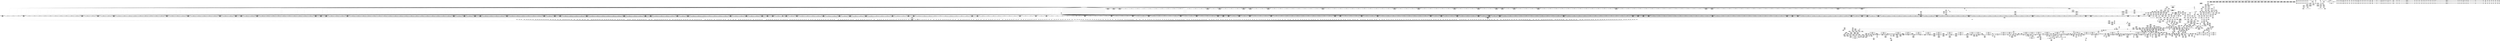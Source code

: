 digraph {
	CE0x5691800 [shape=record,shape=Mrecord,label="{CE0x5691800|0:_i16,_4:_i32,_8:_i16,_40:_%struct.super_block*,_72:_i32,_:_SCMRE_194,195_}"]
	CE0x570aa80 [shape=record,shape=Mrecord,label="{CE0x570aa80|common_perm_dir_dentry:tmp4|*LoadInst*|security/apparmor/lsm.c,189|*SummSource*}"]
	CE0x56d1010 [shape=record,shape=Mrecord,label="{CE0x56d1010|80:_i64,_:_CRE_562,563_}"]
	CE0x5689190 [shape=record,shape=Mrecord,label="{CE0x5689190|0:_i16,_4:_i32,_8:_i16,_40:_%struct.super_block*,_72:_i32,_:_SCMRE_136,137_}"]
	CE0x5709cd0 [shape=record,shape=Mrecord,label="{CE0x5709cd0|common_perm_rm:tmp23|security/apparmor/lsm.c,233|*SummSource*}"]
	CE0x56fab40 [shape=record,shape=Mrecord,label="{CE0x56fab40|COLLAPSED:_GCRE_current_task_external_global_%struct.task_struct*:_elem_0::|security/apparmor/include/context.h,138}"]
	CE0x5690620 [shape=record,shape=Mrecord,label="{CE0x5690620|0:_i16,_4:_i32,_8:_i16,_40:_%struct.super_block*,_72:_i32,_:_SCMRE_183,184_}"]
	CE0x572b4f0 [shape=record,shape=Mrecord,label="{CE0x572b4f0|common_perm:call1|security/apparmor/lsm.c,170|*SummSink*}"]
	CE0x568edc0 [shape=record,shape=Mrecord,label="{CE0x568edc0|0:_i16,_4:_i32,_8:_i16,_40:_%struct.super_block*,_72:_i32,_:_SCMRE_168,169_}"]
	CE0x56dfde0 [shape=record,shape=Mrecord,label="{CE0x56dfde0|80:_i64,_:_CRE_1369,1370_}"]
	CE0x57835d0 [shape=record,shape=Mrecord,label="{CE0x57835d0|i64*_getelementptr_inbounds_(_11_x_i64_,_11_x_i64_*___llvm_gcov_ctr58,_i64_0,_i64_9)|*Constant*|*SummSource*}"]
	CE0x56a4f00 [shape=record,shape=Mrecord,label="{CE0x56a4f00|0:_i16,_4:_i32,_8:_i16,_40:_%struct.super_block*,_72:_i32,_:_SCMRE_586,587_}"]
	CE0x571c6b0 [shape=record,shape=Mrecord,label="{CE0x571c6b0|aa_cred_profile:tmp4|*LoadInst*|security/apparmor/include/context.h,99|*SummSink*}"]
	CE0x5698b80 [shape=record,shape=Mrecord,label="{CE0x5698b80|0:_i16,_4:_i32,_8:_i16,_40:_%struct.super_block*,_72:_i32,_:_SCMRE_289,290_}"]
	CE0x57a6f00 [shape=record,shape=Mrecord,label="{CE0x57a6f00|44:_i32,_48:_i16,_128:_i8*,_:_SCMRE_80,88_|*MultipleSource*|Function::aa_cred_profile&Arg::cred::|security/apparmor/include/context.h,99|security/apparmor/include/context.h,138}"]
	CE0x5667df0 [shape=record,shape=Mrecord,label="{CE0x5667df0|0:_i16,_4:_i32,_8:_i16,_40:_%struct.super_block*,_72:_i32,_:_SCMRE_48,56_|*MultipleSource*|security/apparmor/lsm.c,227|security/apparmor/lsm.c, 227|*LoadInst*|security/apparmor/lsm.c,226}"]
	CE0x568c090 [shape=record,shape=Mrecord,label="{CE0x568c090|0:_i16,_4:_i32,_8:_i16,_40:_%struct.super_block*,_72:_i32,_:_SCMRE_607,608_}"]
	CE0x5663c70 [shape=record,shape=Mrecord,label="{CE0x5663c70|mediated_filesystem:tmp1|*SummSink*}"]
	CE0x56e7500 [shape=record,shape=Mrecord,label="{CE0x56e7500|80:_i64,_:_CRE_1681,1682_}"]
	CE0x569c7b0 [shape=record,shape=Mrecord,label="{CE0x569c7b0|0:_i16,_4:_i32,_8:_i16,_40:_%struct.super_block*,_72:_i32,_:_SCMRE_392,400_|*MultipleSource*|security/apparmor/lsm.c,227|security/apparmor/lsm.c, 227|*LoadInst*|security/apparmor/lsm.c,226}"]
	CE0x57a55c0 [shape=record,shape=Mrecord,label="{CE0x57a55c0|aa_cred_profile:tmp23|security/apparmor/include/context.h,100|*SummSource*}"]
	CE0x565f460 [shape=record,shape=Mrecord,label="{CE0x565f460|72:_%struct.hlist_bl_node**,_80:_%struct.dentry*,_104:_%struct.inode*,_:_CRE_0,4_|*MultipleSource*|Function::apparmor_path_unlink&Arg::dentry::|Function::common_perm_rm&Arg::dentry::|security/apparmor/lsm.c,226}"]
	CE0x57819e0 [shape=record,shape=Mrecord,label="{CE0x57819e0|GLOBAL:lockdep_rcu_suspicious|*Constant*}"]
	CE0x57c0e90 [shape=record,shape=Mrecord,label="{CE0x57c0e90|aa_cred_profile:tmp26|security/apparmor/include/context.h,100}"]
	CE0x572a970 [shape=record,shape=Mrecord,label="{CE0x572a970|common_perm:tmp7|security/apparmor/lsm.c,170|*SummSink*}"]
	CE0x577da10 [shape=record,shape=Mrecord,label="{CE0x577da10|__aa_current_profile:tmp4|security/apparmor/include/context.h,138|*SummSource*}"]
	CE0x56b2dc0 [shape=record,shape=Mrecord,label="{CE0x56b2dc0|0:_i16,_4:_i32,_8:_i16,_40:_%struct.super_block*,_72:_i32,_:_SCMRE_907,908_}"]
	CE0x56fcad0 [shape=record,shape=Mrecord,label="{CE0x56fcad0|i64*_getelementptr_inbounds_(_2_x_i64_,_2_x_i64_*___llvm_gcov_ctr112,_i64_0,_i64_0)|*Constant*}"]
	CE0x564c120 [shape=record,shape=Mrecord,label="{CE0x564c120|common_perm_rm:cond|security/apparmor/lsm.c, 227}"]
	CE0x56d31e0 [shape=record,shape=Mrecord,label="{CE0x56d31e0|80:_i64,_:_CRE_594,595_}"]
	CE0x57244a0 [shape=record,shape=Mrecord,label="{CE0x57244a0|common_perm:cmp|security/apparmor/lsm.c,169|*SummSink*}"]
	CE0x56c6120 [shape=record,shape=Mrecord,label="{CE0x56c6120|i64_2|*Constant*|*SummSource*}"]
	CE0x5650b90 [shape=record,shape=Mrecord,label="{CE0x5650b90|apparmor_path_unlink:call|security/apparmor/lsm.c,261|*SummSource*}"]
	CE0x577d330 [shape=record,shape=Mrecord,label="{CE0x577d330|GLOBAL:__aa_current_profile.__warned|Global_var:__aa_current_profile.__warned|*SummSink*}"]
	CE0x56a7600 [shape=record,shape=Mrecord,label="{CE0x56a7600|80:_i64,_:_CRE_1626,1627_}"]
	CE0x56cad40 [shape=record,shape=Mrecord,label="{CE0x56cad40|80:_i64,_:_CRE_328,336_}"]
	CE0x56e7fd0 [shape=record,shape=Mrecord,label="{CE0x56e7fd0|80:_i64,_:_CRE_1712,1720_}"]
	CE0x568bd50 [shape=record,shape=Mrecord,label="{CE0x568bd50|0:_i16,_4:_i32,_8:_i16,_40:_%struct.super_block*,_72:_i32,_:_SCMRE_605,606_}"]
	CE0x56609d0 [shape=record,shape=Mrecord,label="{CE0x56609d0|common_perm_rm:tmp2|*LoadInst*|security/apparmor/lsm.c,226}"]
	CE0x56e9810 [shape=record,shape=Mrecord,label="{CE0x56e9810|80:_i64,_:_CRE_1876,1877_}"]
	CE0x56ac580 [shape=record,shape=Mrecord,label="{CE0x56ac580|0:_i16,_4:_i32,_8:_i16,_40:_%struct.super_block*,_72:_i32,_:_SCMRE_752,756_|*MultipleSource*|security/apparmor/lsm.c,227|security/apparmor/lsm.c, 227|*LoadInst*|security/apparmor/lsm.c,226}"]
	CE0x577dfe0 [shape=record,shape=Mrecord,label="{CE0x577dfe0|44:_i32,_48:_i16,_128:_i8*,_:_SCMRE_20,24_|*MultipleSource*|Function::aa_cred_profile&Arg::cred::|security/apparmor/include/context.h,99|security/apparmor/include/context.h,138}"]
	CE0x56c69f0 [shape=record,shape=Mrecord,label="{CE0x56c69f0|GLOBAL:__llvm_gcov_ctr54|Global_var:__llvm_gcov_ctr54|*SummSink*}"]
	CE0x56d10f0 [shape=record,shape=Mrecord,label="{CE0x56d10f0|80:_i64,_:_CRE_563,564_}"]
	CE0x5660c90 [shape=record,shape=Mrecord,label="{CE0x5660c90|72:_%struct.hlist_bl_node**,_80:_%struct.dentry*,_104:_%struct.inode*,_:_CRE_96,104_|*MultipleSource*|Function::apparmor_path_unlink&Arg::dentry::|Function::common_perm_rm&Arg::dentry::|security/apparmor/lsm.c,226}"]
	CE0x568dbe0 [shape=record,shape=Mrecord,label="{CE0x568dbe0|0:_i16,_4:_i32,_8:_i16,_40:_%struct.super_block*,_72:_i32,_:_SCMRE_157,158_}"]
	CE0x56e8fc0 [shape=record,shape=Mrecord,label="{CE0x56e8fc0|80:_i64,_:_CRE_1840,1848_}"]
	CE0x56b3440 [shape=record,shape=Mrecord,label="{CE0x56b3440|0:_i16,_4:_i32,_8:_i16,_40:_%struct.super_block*,_72:_i32,_:_SCMRE_911,912_}"]
	CE0x57aaf60 [shape=record,shape=Mrecord,label="{CE0x57aaf60|aa_cred_profile:tmp10|security/apparmor/include/context.h,100|*SummSource*}"]
	CE0x5733e60 [shape=record,shape=Mrecord,label="{CE0x5733e60|__aa_current_profile:tmp3|*SummSource*}"]
	CE0x5672b30 [shape=record,shape=Mrecord,label="{CE0x5672b30|72:_%struct.hlist_bl_node**,_80:_%struct.dentry*,_104:_%struct.inode*,_:_CRE_272,280_|*MultipleSource*|Function::apparmor_path_unlink&Arg::dentry::|Function::common_perm_rm&Arg::dentry::|security/apparmor/lsm.c,226}"]
	CE0x568ab10 [shape=record,shape=Mrecord,label="{CE0x568ab10|0:_i16,_4:_i32,_8:_i16,_40:_%struct.super_block*,_72:_i32,_:_SCMRE_152,153_}"]
	CE0x57b4dd0 [shape=record,shape=Mrecord,label="{CE0x57b4dd0|aa_cred_profile:tmp17|security/apparmor/include/context.h,100|*SummSink*}"]
	CE0x56db5a0 [shape=record,shape=Mrecord,label="{CE0x56db5a0|80:_i64,_:_CRE_1280,1288_}"]
	CE0x56e8520 [shape=record,shape=Mrecord,label="{CE0x56e8520|80:_i64,_:_CRE_1760,1764_}"]
	CE0x56d1750 [shape=record,shape=Mrecord,label="{CE0x56d1750|80:_i64,_:_CRE_569,570_}"]
	CE0x56d2520 [shape=record,shape=Mrecord,label="{CE0x56d2520|80:_i64,_:_CRE_582,583_}"]
	CE0x52d1930 [shape=record,shape=Mrecord,label="{CE0x52d1930|apparmor_path_unlink:dir|Function::apparmor_path_unlink&Arg::dir::}"]
	CE0x57c0340 [shape=record,shape=Mrecord,label="{CE0x57c0340|i64*_getelementptr_inbounds_(_16_x_i64_,_16_x_i64_*___llvm_gcov_ctr46,_i64_0,_i64_12)|*Constant*}"]
	CE0x56e4ca0 [shape=record,shape=Mrecord,label="{CE0x56e4ca0|80:_i64,_:_CRE_1643,1644_}"]
	CE0x570e1b0 [shape=record,shape=Mrecord,label="{CE0x570e1b0|GLOBAL:__llvm_gcov_ctr57|Global_var:__llvm_gcov_ctr57|*SummSource*}"]
	CE0x5650af0 [shape=record,shape=Mrecord,label="{CE0x5650af0|apparmor_path_unlink:call|security/apparmor/lsm.c,261|*SummSink*}"]
	CE0x5693200 [shape=record,shape=Mrecord,label="{CE0x5693200|0:_i16,_4:_i32,_8:_i16,_40:_%struct.super_block*,_72:_i32,_:_SCMRE_216,224_|*MultipleSource*|security/apparmor/lsm.c,227|security/apparmor/lsm.c, 227|*LoadInst*|security/apparmor/lsm.c,226}"]
	CE0x56fc920 [shape=record,shape=Mrecord,label="{CE0x56fc920|get_current:bb|*SummSource*}"]
	CE0x56c2210 [shape=record,shape=Mrecord,label="{CE0x56c2210|mediated_filesystem:tmp5|security/apparmor/include/apparmor.h,117|*SummSink*}"]
	CE0x56e5520 [shape=record,shape=Mrecord,label="{CE0x56e5520|80:_i64,_:_CRE_1651,1652_}"]
	CE0x568ba10 [shape=record,shape=Mrecord,label="{CE0x568ba10|0:_i16,_4:_i32,_8:_i16,_40:_%struct.super_block*,_72:_i32,_:_SCMRE_603,604_}"]
	CE0x56b4620 [shape=record,shape=Mrecord,label="{CE0x56b4620|0:_i16,_4:_i32,_8:_i16,_40:_%struct.super_block*,_72:_i32,_:_SCMRE_922,923_}"]
	CE0x56b5ce0 [shape=record,shape=Mrecord,label="{CE0x56b5ce0|0:_i16,_4:_i32,_8:_i16,_40:_%struct.super_block*,_72:_i32,_:_SCMRE_936,944_|*MultipleSource*|security/apparmor/lsm.c,227|security/apparmor/lsm.c, 227|*LoadInst*|security/apparmor/lsm.c,226}"]
	CE0x5736910 [shape=record,shape=Mrecord,label="{CE0x5736910|__aa_current_profile:tmp10|security/apparmor/include/context.h,138}"]
	CE0x56a1f60 [shape=record,shape=Mrecord,label="{CE0x56a1f60|0:_i16,_4:_i32,_8:_i16,_40:_%struct.super_block*,_72:_i32,_:_SCMRE_556,557_}"]
	CE0x566cc00 [shape=record,shape=Mrecord,label="{CE0x566cc00|72:_%struct.hlist_bl_node**,_80:_%struct.dentry*,_104:_%struct.inode*,_:_CRE_189,190_}"]
	CE0x569b0e0 [shape=record,shape=Mrecord,label="{CE0x569b0e0|0:_i16,_4:_i32,_8:_i16,_40:_%struct.super_block*,_72:_i32,_:_SCMRE_312,320_|*MultipleSource*|security/apparmor/lsm.c,227|security/apparmor/lsm.c, 227|*LoadInst*|security/apparmor/lsm.c,226}"]
	CE0x5779150 [shape=record,shape=Mrecord,label="{CE0x5779150|_call_void_mcount()_#2|*SummSource*}"]
	CE0x56c37b0 [shape=record,shape=Mrecord,label="{CE0x56c37b0|common_perm_rm:tmp19|security/apparmor/lsm.c,232}"]
	CE0x56826a0 [shape=record,shape=Mrecord,label="{CE0x56826a0|common_perm_dir_dentry:tmp3|*SummSource*}"]
	CE0x577d730 [shape=record,shape=Mrecord,label="{CE0x577d730|aa_cred_profile:do.end10|*SummSink*}"]
	CE0x5715c60 [shape=record,shape=Mrecord,label="{CE0x5715c60|common_perm_rm:tmp21|security/apparmor/lsm.c,232|*SummSource*}"]
	CE0x56d71a0 [shape=record,shape=Mrecord,label="{CE0x56d71a0|80:_i64,_:_CRE_1216,1217_}"]
	CE0x5694890 [shape=record,shape=Mrecord,label="{CE0x5694890|0:_i16,_4:_i32,_8:_i16,_40:_%struct.super_block*,_72:_i32,_:_SCMRE_248,249_}"]
	CE0x568a2f0 [shape=record,shape=Mrecord,label="{CE0x568a2f0|0:_i16,_4:_i32,_8:_i16,_40:_%struct.super_block*,_72:_i32,_:_SCMRE_147,148_}"]
	CE0x5700130 [shape=record,shape=Mrecord,label="{CE0x5700130|aa_cred_profile:expval|security/apparmor/include/context.h,100|*SummSink*}"]
	CE0x57b0700 [shape=record,shape=Mrecord,label="{CE0x57b0700|aa_cred_profile:do.body|*SummSource*}"]
	CE0x565e340 [shape=record,shape=Mrecord,label="{CE0x565e340|_ret_i32_%call,_!dbg_!15471|security/apparmor/lsm.c,261}"]
	CE0x56d95c0 [shape=record,shape=Mrecord,label="{CE0x56d95c0|80:_i64,_:_CRE_1250,1251_}"]
	CE0x5670570 [shape=record,shape=Mrecord,label="{CE0x5670570|72:_%struct.hlist_bl_node**,_80:_%struct.dentry*,_104:_%struct.inode*,_:_CRE_211,212_}"]
	CE0x569ea40 [shape=record,shape=Mrecord,label="{CE0x569ea40|0:_i16,_4:_i32,_8:_i16,_40:_%struct.super_block*,_72:_i32,_:_SCMRE_477,478_}"]
	CE0x56d8b20 [shape=record,shape=Mrecord,label="{CE0x56d8b20|80:_i64,_:_CRE_1240,1241_}"]
	CE0x568b870 [shape=record,shape=Mrecord,label="{CE0x568b870|0:_i16,_4:_i32,_8:_i16,_40:_%struct.super_block*,_72:_i32,_:_SCMRE_602,603_}"]
	CE0x56b1a40 [shape=record,shape=Mrecord,label="{CE0x56b1a40|0:_i16,_4:_i32,_8:_i16,_40:_%struct.super_block*,_72:_i32,_:_SCMRE_895,896_}"]
	CE0x568ec20 [shape=record,shape=Mrecord,label="{CE0x568ec20|0:_i16,_4:_i32,_8:_i16,_40:_%struct.super_block*,_72:_i32,_:_SCMRE_167,168_}"]
	CE0x5641350 [shape=record,shape=Mrecord,label="{CE0x5641350|i64*_getelementptr_inbounds_(_2_x_i64_,_2_x_i64_*___llvm_gcov_ctr53,_i64_0,_i64_1)|*Constant*|*SummSink*}"]
	CE0x56ddad0 [shape=record,shape=Mrecord,label="{CE0x56ddad0|80:_i64,_:_CRE_1336,1337_}"]
	CE0x56ea0c0 [shape=record,shape=Mrecord,label="{CE0x56ea0c0|80:_i64,_:_CRE_1920,1928_}"]
	CE0x57101c0 [shape=record,shape=Mrecord,label="{CE0x57101c0|__aa_current_profile:tmp1|*SummSource*}"]
	CE0x56a71c0 [shape=record,shape=Mrecord,label="{CE0x56a71c0|80:_i64,_:_CRE_1622,1623_}"]
	CE0x56c9c40 [shape=record,shape=Mrecord,label="{CE0x56c9c40|80:_i64,_:_CRE_200,204_}"]
	CE0x56db050 [shape=record,shape=Mrecord,label="{CE0x56db050|80:_i64,_:_CRE_1275,1276_}"]
	CE0x56c8930 [shape=record,shape=Mrecord,label="{CE0x56c8930|80:_i64,_:_CRE_56,64_}"]
	CE0x56b3e00 [shape=record,shape=Mrecord,label="{CE0x56b3e00|0:_i16,_4:_i32,_8:_i16,_40:_%struct.super_block*,_72:_i32,_:_SCMRE_917,918_}"]
	CE0x5651310 [shape=record,shape=Mrecord,label="{CE0x5651310|common_perm_rm:tmp}"]
	CE0x571a120 [shape=record,shape=Mrecord,label="{CE0x571a120|common_perm:cond|Function::common_perm&Arg::cond::|*SummSink*}"]
	CE0x57c5220 [shape=record,shape=Mrecord,label="{CE0x57c5220|aa_cred_profile:lnot.ext|security/apparmor/include/context.h,100|*SummSink*}"]
	CE0x56a3360 [shape=record,shape=Mrecord,label="{CE0x56a3360|0:_i16,_4:_i32,_8:_i16,_40:_%struct.super_block*,_72:_i32,_:_SCMRE_569,570_}"]
	CE0x5664020 [shape=record,shape=Mrecord,label="{CE0x5664020|72:_%struct.hlist_bl_node**,_80:_%struct.dentry*,_104:_%struct.inode*,_:_CRE_169,170_}"]
	CE0x56a9640 [shape=record,shape=Mrecord,label="{CE0x56a9640|0:_i16,_4:_i32,_8:_i16,_40:_%struct.super_block*,_72:_i32,_:_SCMRE_620,621_}"]
	CE0x5671140 [shape=record,shape=Mrecord,label="{CE0x5671140|72:_%struct.hlist_bl_node**,_80:_%struct.dentry*,_104:_%struct.inode*,_:_CRE_218,219_}"]
	CE0x56981c0 [shape=record,shape=Mrecord,label="{CE0x56981c0|0:_i16,_4:_i32,_8:_i16,_40:_%struct.super_block*,_72:_i32,_:_SCMRE_283,284_}"]
	CE0x56d9d30 [shape=record,shape=Mrecord,label="{CE0x56d9d30|80:_i64,_:_CRE_1257,1258_}"]
	CE0x56e4a80 [shape=record,shape=Mrecord,label="{CE0x56e4a80|80:_i64,_:_CRE_1641,1642_}"]
	CE0x56ca4c0 [shape=record,shape=Mrecord,label="{CE0x56ca4c0|80:_i64,_:_CRE_268,272_}"]
	CE0x5662560 [shape=record,shape=Mrecord,label="{CE0x5662560|common_perm_rm:d_inode|security/apparmor/lsm.c,226|*SummSource*}"]
	CE0x56d8c30 [shape=record,shape=Mrecord,label="{CE0x56d8c30|80:_i64,_:_CRE_1241,1242_}"]
	CE0x564edc0 [shape=record,shape=Mrecord,label="{CE0x564edc0|_ret_i32_%retval.0,_!dbg_!15491|security/apparmor/lsm.c,236}"]
	CE0x56ec0a0 [shape=record,shape=Mrecord,label="{CE0x56ec0a0|common_perm_rm:tmp8|*LoadInst*|security/apparmor/lsm.c,229|*SummSink*}"]
	CE0x57302b0 [shape=record,shape=Mrecord,label="{CE0x57302b0|i64_1|*Constant*}"]
	CE0x57b2f50 [shape=record,shape=Mrecord,label="{CE0x57b2f50|aa_cred_profile:profile|security/apparmor/include/context.h,100|*SummSink*}"]
	CE0x56d2630 [shape=record,shape=Mrecord,label="{CE0x56d2630|80:_i64,_:_CRE_583,584_}"]
	CE0x56993a0 [shape=record,shape=Mrecord,label="{CE0x56993a0|0:_i16,_4:_i32,_8:_i16,_40:_%struct.super_block*,_72:_i32,_:_SCMRE_294,295_}"]
	CE0x569b730 [shape=record,shape=Mrecord,label="{CE0x569b730|0:_i16,_4:_i32,_8:_i16,_40:_%struct.super_block*,_72:_i32,_:_SCMRE_336,344_|*MultipleSource*|security/apparmor/lsm.c,227|security/apparmor/lsm.c, 227|*LoadInst*|security/apparmor/lsm.c,226}"]
	CE0x5718c80 [shape=record,shape=Mrecord,label="{CE0x5718c80|__aa_current_profile:tmp18|security/apparmor/include/context.h,138|*SummSource*}"]
	CE0x5692020 [shape=record,shape=Mrecord,label="{CE0x5692020|0:_i16,_4:_i32,_8:_i16,_40:_%struct.super_block*,_72:_i32,_:_SCMRE_199,200_}"]
	CE0x56a9160 [shape=record,shape=Mrecord,label="{CE0x56a9160|0:_i16,_4:_i32,_8:_i16,_40:_%struct.super_block*,_72:_i32,_:_SCMRE_617,618_}"]
	CE0x56cbf20 [shape=record,shape=Mrecord,label="{CE0x56cbf20|80:_i64,_:_CRE_401,402_}"]
	CE0x5652610 [shape=record,shape=Mrecord,label="{CE0x5652610|COLLAPSED:_GCMRE___llvm_gcov_ctr55_internal_global_2_x_i64_zeroinitializer:_elem_0:default:}"]
	CE0x5725d00 [shape=record,shape=Mrecord,label="{CE0x5725d00|__aa_current_profile:do.body|*SummSource*}"]
	CE0x577e5a0 [shape=record,shape=Mrecord,label="{CE0x577e5a0|44:_i32,_48:_i16,_128:_i8*,_:_SCMRE_0,4_|*MultipleSource*|Function::aa_cred_profile&Arg::cred::|security/apparmor/include/context.h,99|security/apparmor/include/context.h,138}"]
	CE0x57a8d40 [shape=record,shape=Mrecord,label="{CE0x57a8d40|i64*_getelementptr_inbounds_(_16_x_i64_,_16_x_i64_*___llvm_gcov_ctr46,_i64_0,_i64_7)|*Constant*}"]
	CE0x5692b80 [shape=record,shape=Mrecord,label="{CE0x5692b80|0:_i16,_4:_i32,_8:_i16,_40:_%struct.super_block*,_72:_i32,_:_SCMRE_206,207_}"]
	CE0x56f8ca0 [shape=record,shape=Mrecord,label="{CE0x56f8ca0|__aa_current_profile:tmp20|security/apparmor/include/context.h,138}"]
	CE0x56a1780 [shape=record,shape=Mrecord,label="{CE0x56a1780|0:_i16,_4:_i32,_8:_i16,_40:_%struct.super_block*,_72:_i32,_:_SCMRE_552,553_}"]
	CE0x565fc20 [shape=record,shape=Mrecord,label="{CE0x565fc20|72:_%struct.hlist_bl_node**,_80:_%struct.dentry*,_104:_%struct.inode*,_:_CRE_164,165_}"]
	CE0x56b4fe0 [shape=record,shape=Mrecord,label="{CE0x56b4fe0|0:_i16,_4:_i32,_8:_i16,_40:_%struct.super_block*,_72:_i32,_:_SCMRE_928,929_}"]
	CE0x5661f30 [shape=record,shape=Mrecord,label="{CE0x5661f30|common_perm_rm:tmp6|security/apparmor/lsm.c,229|*SummSink*}"]
	CE0x570a630 [shape=record,shape=Mrecord,label="{CE0x570a630|common_perm_dir_dentry:mnt1|security/apparmor/lsm.c,189|*SummSource*}"]
	CE0x56cbbf0 [shape=record,shape=Mrecord,label="{CE0x56cbbf0|80:_i64,_:_CRE_398,399_}"]
	CE0x56e8a70 [shape=record,shape=Mrecord,label="{CE0x56e8a70|80:_i64,_:_CRE_1800,1804_}"]
	CE0x569e930 [shape=record,shape=Mrecord,label="{CE0x569e930|0:_i16,_4:_i32,_8:_i16,_40:_%struct.super_block*,_72:_i32,_:_SCMRE_476,477_}"]
	CE0x56ea1d0 [shape=record,shape=Mrecord,label="{CE0x56ea1d0|80:_i64,_:_CRE_1928,2056_}"]
	CE0x56c60b0 [shape=record,shape=Mrecord,label="{CE0x56c60b0|i64_2|*Constant*}"]
	CE0x56914c0 [shape=record,shape=Mrecord,label="{CE0x56914c0|0:_i16,_4:_i32,_8:_i16,_40:_%struct.super_block*,_72:_i32,_:_SCMRE_192,193_}"]
	CE0x56dfef0 [shape=record,shape=Mrecord,label="{CE0x56dfef0|80:_i64,_:_CRE_1370,1371_}"]
	CE0x5664a40 [shape=record,shape=Mrecord,label="{CE0x5664a40|72:_%struct.hlist_bl_node**,_80:_%struct.dentry*,_104:_%struct.inode*,_:_CRE_175,176_}"]
	CE0x56b2c20 [shape=record,shape=Mrecord,label="{CE0x56b2c20|0:_i16,_4:_i32,_8:_i16,_40:_%struct.super_block*,_72:_i32,_:_SCMRE_906,907_}"]
	CE0x56b5800 [shape=record,shape=Mrecord,label="{CE0x56b5800|0:_i16,_4:_i32,_8:_i16,_40:_%struct.super_block*,_72:_i32,_:_SCMRE_933,934_}"]
	CE0x5683970 [shape=record,shape=Mrecord,label="{CE0x5683970|common_perm_dir_dentry:call|security/apparmor/lsm.c,191|*SummSource*}"]
	CE0x564ad00 [shape=record,shape=Mrecord,label="{CE0x564ad00|common_perm_rm:dir|Function::common_perm_rm&Arg::dir::|*SummSink*}"]
	CE0x5710710 [shape=record,shape=Mrecord,label="{CE0x5710710|common_perm:bb|*SummSink*}"]
	CE0x5732bf0 [shape=record,shape=Mrecord,label="{CE0x5732bf0|i64*_getelementptr_inbounds_(_16_x_i64_,_16_x_i64_*___llvm_gcov_ctr46,_i64_0,_i64_1)|*Constant*|*SummSink*}"]
	CE0x572af50 [shape=record,shape=Mrecord,label="{CE0x572af50|common_perm:tmp8|security/apparmor/lsm.c,170|*SummSource*}"]
	CE0x5697800 [shape=record,shape=Mrecord,label="{CE0x5697800|0:_i16,_4:_i32,_8:_i16,_40:_%struct.super_block*,_72:_i32,_:_SCMRE_277,278_}"]
	CE0x570ba50 [shape=record,shape=Mrecord,label="{CE0x570ba50|common_perm:mode|security/apparmor/lsm.c,169}"]
	CE0x570e5b0 [shape=record,shape=Mrecord,label="{CE0x570e5b0|common_perm:tmp5|security/apparmor/lsm.c,169|*SummSource*}"]
	CE0x5664bf0 [shape=record,shape=Mrecord,label="{CE0x5664bf0|72:_%struct.hlist_bl_node**,_80:_%struct.dentry*,_104:_%struct.inode*,_:_CRE_176,177_}"]
	CE0x5674f90 [shape=record,shape=Mrecord,label="{CE0x5674f90|72:_%struct.hlist_bl_node**,_80:_%struct.dentry*,_104:_%struct.inode*,_:_CRE_319,320_}"]
	CE0x57b5070 [shape=record,shape=Mrecord,label="{CE0x57b5070|aa_cred_profile:tmp9|security/apparmor/include/context.h,100}"]
	CE0x56ff900 [shape=record,shape=Mrecord,label="{CE0x56ff900|GLOBAL:llvm.expect.i64|*Constant*}"]
	CE0x56bde50 [shape=record,shape=Mrecord,label="{CE0x56bde50|i64_5|*Constant*|*SummSink*}"]
	CE0x565d740 [shape=record,shape=Mrecord,label="{CE0x565d740|72:_%struct.hlist_bl_node**,_80:_%struct.dentry*,_104:_%struct.inode*,_:_CRE_180,181_}"]
	CE0x56c1750 [shape=record,shape=Mrecord,label="{CE0x56c1750|common_perm_rm:tmp25|security/apparmor/lsm.c,236|*SummSource*}"]
	CE0x566f9a0 [shape=record,shape=Mrecord,label="{CE0x566f9a0|72:_%struct.hlist_bl_node**,_80:_%struct.dentry*,_104:_%struct.inode*,_:_CRE_204,205_}"]
	CE0x56a5720 [shape=record,shape=Mrecord,label="{CE0x56a5720|0:_i16,_4:_i32,_8:_i16,_40:_%struct.super_block*,_72:_i32,_:_SCMRE_591,592_}"]
	CE0x564e900 [shape=record,shape=Mrecord,label="{CE0x564e900|i32_32|*Constant*|*SummSink*}"]
	CE0x5682180 [shape=record,shape=Mrecord,label="{CE0x5682180|common_perm_dir_dentry:tmp2|*SummSink*}"]
	CE0x56af090 [shape=record,shape=Mrecord,label="{CE0x56af090|0:_i16,_4:_i32,_8:_i16,_40:_%struct.super_block*,_72:_i32,_:_SCMRE_869,870_}"]
	CE0x56eaec0 [shape=record,shape=Mrecord,label="{CE0x56eaec0|get_current:tmp}"]
	CE0x56c63a0 [shape=record,shape=Mrecord,label="{CE0x56c63a0|common_perm_rm:tmp4|security/apparmor/lsm.c,229|*SummSource*}"]
	CE0x5727c30 [shape=record,shape=Mrecord,label="{CE0x5727c30|common_perm:tmp6|security/apparmor/lsm.c,169|*SummSource*}"]
	CE0x564b8c0 [shape=record,shape=Mrecord,label="{CE0x564b8c0|i64_4|*Constant*|*SummSink*}"]
	CE0x56cf550 [shape=record,shape=Mrecord,label="{CE0x56cf550|80:_i64,_:_CRE_452,453_}"]
	CE0x572de70 [shape=record,shape=Mrecord,label="{CE0x572de70|_ret_i32_%call17,_!dbg_!15526|security/apparmor/file.c,307|*SummSink*}"]
	CE0x568c610 [shape=record,shape=Mrecord,label="{CE0x568c610|0:_i16,_4:_i32,_8:_i16,_40:_%struct.super_block*,_72:_i32,_:_SCMRE_104,112_|*MultipleSource*|security/apparmor/lsm.c,227|security/apparmor/lsm.c, 227|*LoadInst*|security/apparmor/lsm.c,226}"]
	CE0x568d390 [shape=record,shape=Mrecord,label="{CE0x568d390|i8_0|*Constant*|*SummSink*}"]
	CE0x564dfa0 [shape=record,shape=Mrecord,label="{CE0x564dfa0|72:_%struct.hlist_bl_node**,_80:_%struct.dentry*,_104:_%struct.inode*,_:_CRE_104,112_|*MultipleSource*|Function::apparmor_path_unlink&Arg::dentry::|Function::common_perm_rm&Arg::dentry::|security/apparmor/lsm.c,226}"]
	CE0x571f540 [shape=record,shape=Mrecord,label="{CE0x571f540|common_perm_dir_dentry:op|Function::common_perm_dir_dentry&Arg::op::|*SummSource*}"]
	CE0x5783560 [shape=record,shape=Mrecord,label="{CE0x5783560|i64*_getelementptr_inbounds_(_11_x_i64_,_11_x_i64_*___llvm_gcov_ctr58,_i64_0,_i64_9)|*Constant*}"]
	CE0x57135f0 [shape=record,shape=Mrecord,label="{CE0x57135f0|__aa_current_profile:tmp16|security/apparmor/include/context.h,138}"]
	CE0x56641d0 [shape=record,shape=Mrecord,label="{CE0x56641d0|72:_%struct.hlist_bl_node**,_80:_%struct.dentry*,_104:_%struct.inode*,_:_CRE_170,171_}"]
	CE0x56df890 [shape=record,shape=Mrecord,label="{CE0x56df890|80:_i64,_:_CRE_1364,1365_}"]
	CE0x52a5440 [shape=record,shape=Mrecord,label="{CE0x52a5440|i32_3|*Constant*}"]
	CE0x565e610 [shape=record,shape=Mrecord,label="{CE0x565e610|_ret_i32_%call,_!dbg_!15471|security/apparmor/lsm.c,261|*SummSink*}"]
	CE0x5688d40 [shape=record,shape=Mrecord,label="{CE0x5688d40|0:_i16,_4:_i32,_8:_i16,_40:_%struct.super_block*,_72:_i32,_:_SCMRE_88,96_|*MultipleSource*|security/apparmor/lsm.c,227|security/apparmor/lsm.c, 227|*LoadInst*|security/apparmor/lsm.c,226}"]
	CE0x5653fe0 [shape=record,shape=Mrecord,label="{CE0x5653fe0|72:_%struct.hlist_bl_node**,_80:_%struct.dentry*,_104:_%struct.inode*,_:_CRE_156,157_}"]
	CE0x5652f10 [shape=record,shape=Mrecord,label="{CE0x5652f10|common_perm_rm:tmp5|security/apparmor/lsm.c,229|*SummSink*}"]
	CE0x56aae70 [shape=record,shape=Mrecord,label="{CE0x56aae70|0:_i16,_4:_i32,_8:_i16,_40:_%struct.super_block*,_72:_i32,_:_SCMRE_680,684_|*MultipleSource*|security/apparmor/lsm.c,227|security/apparmor/lsm.c, 227|*LoadInst*|security/apparmor/lsm.c,226}"]
	CE0x57821e0 [shape=record,shape=Mrecord,label="{CE0x57821e0|i8*_getelementptr_inbounds_(_36_x_i8_,_36_x_i8_*_.str12,_i32_0,_i32_0)|*Constant*|*SummSink*}"]
	CE0x56cd240 [shape=record,shape=Mrecord,label="{CE0x56cd240|80:_i64,_:_CRE_419,420_}"]
	CE0x57b2780 [shape=record,shape=Mrecord,label="{CE0x57b2780|aa_cred_profile:tmp11|security/apparmor/include/context.h,100|*SummSource*}"]
	CE0x56ccad0 [shape=record,shape=Mrecord,label="{CE0x56ccad0|80:_i64,_:_CRE_412,413_}"]
	CE0x56d86e0 [shape=record,shape=Mrecord,label="{CE0x56d86e0|80:_i64,_:_CRE_1236,1237_}"]
	CE0x56add60 [shape=record,shape=Mrecord,label="{CE0x56add60|0:_i16,_4:_i32,_8:_i16,_40:_%struct.super_block*,_72:_i32,_:_SCMRE_832,840_|*MultipleSource*|security/apparmor/lsm.c,227|security/apparmor/lsm.c, 227|*LoadInst*|security/apparmor/lsm.c,226}"]
	CE0x56d4720 [shape=record,shape=Mrecord,label="{CE0x56d4720|80:_i64,_:_CRE_614,615_}"]
	CE0x56c8a00 [shape=record,shape=Mrecord,label="{CE0x56c8a00|80:_i64,_:_CRE_64,72_}"]
	CE0x5719c40 [shape=record,shape=Mrecord,label="{CE0x5719c40|common_perm:mask|Function::common_perm&Arg::mask::|*SummSink*}"]
	CE0x568e5a0 [shape=record,shape=Mrecord,label="{CE0x568e5a0|0:_i16,_4:_i32,_8:_i16,_40:_%struct.super_block*,_72:_i32,_:_SCMRE_163,164_}"]
	CE0x57aa720 [shape=record,shape=Mrecord,label="{CE0x57aa720|aa_cred_profile:tmp21|security/apparmor/include/context.h,100|*SummSink*}"]
	CE0x56657f0 [shape=record,shape=Mrecord,label="{CE0x56657f0|72:_%struct.hlist_bl_node**,_80:_%struct.dentry*,_104:_%struct.inode*,_:_CRE_152,153_}"]
	CE0x568a150 [shape=record,shape=Mrecord,label="{CE0x568a150|0:_i16,_4:_i32,_8:_i16,_40:_%struct.super_block*,_72:_i32,_:_SCMRE_146,147_}"]
	CE0x5673090 [shape=record,shape=Mrecord,label="{CE0x5673090|72:_%struct.hlist_bl_node**,_80:_%struct.dentry*,_104:_%struct.inode*,_:_CRE_288,296_|*MultipleSource*|Function::apparmor_path_unlink&Arg::dentry::|Function::common_perm_rm&Arg::dentry::|security/apparmor/lsm.c,226}"]
	CE0x56fd030 [shape=record,shape=Mrecord,label="{CE0x56fd030|aa_cred_profile:tobool|security/apparmor/include/context.h,100|*SummSink*}"]
	CE0x56c8d00 [shape=record,shape=Mrecord,label="{CE0x56c8d00|80:_i64,_:_CRE_88,96_}"]
	CE0x56fd380 [shape=record,shape=Mrecord,label="{CE0x56fd380|aa_cred_profile:tmp5|security/apparmor/include/context.h,99|*SummSource*}"]
	CE0x57bf5e0 [shape=record,shape=Mrecord,label="{CE0x57bf5e0|aa_cred_profile:tmp5|security/apparmor/include/context.h,99}"]
	CE0x570d2b0 [shape=record,shape=Mrecord,label="{CE0x570d2b0|aa_cred_profile:lor.rhs|*SummSink*}"]
	CE0x572e6a0 [shape=record,shape=Mrecord,label="{CE0x572e6a0|__aa_current_profile:tmp3}"]
	CE0x56735f0 [shape=record,shape=Mrecord,label="{CE0x56735f0|72:_%struct.hlist_bl_node**,_80:_%struct.dentry*,_104:_%struct.inode*,_:_CRE_305,306_}"]
	CE0x5641af0 [shape=record,shape=Mrecord,label="{CE0x5641af0|COLLAPSED:_GCMRE___llvm_gcov_ctr53_internal_global_2_x_i64_zeroinitializer:_elem_0:default:}"]
	CE0x56b7370 [shape=record,shape=Mrecord,label="{CE0x56b7370|0:_i16,_4:_i32,_8:_i16,_40:_%struct.super_block*,_72:_i32,_:_SCMRE_982,983_}"]
	CE0x564fbc0 [shape=record,shape=Mrecord,label="{CE0x564fbc0|i64*_getelementptr_inbounds_(_2_x_i64_,_2_x_i64_*___llvm_gcov_ctr53,_i64_0,_i64_1)|*Constant*|*SummSource*}"]
	CE0x57b2560 [shape=record,shape=Mrecord,label="{CE0x57b2560|aa_cred_profile:tmp11|security/apparmor/include/context.h,100}"]
	CE0x56a81b0 [shape=record,shape=Mrecord,label="{CE0x56a81b0|80:_i64,_:_CRE_1637,1638_}"]
	CE0x56b1560 [shape=record,shape=Mrecord,label="{CE0x56b1560|0:_i16,_4:_i32,_8:_i16,_40:_%struct.super_block*,_72:_i32,_:_SCMRE_892,893_}"]
	CE0x56d8a10 [shape=record,shape=Mrecord,label="{CE0x56d8a10|80:_i64,_:_CRE_1239,1240_}"]
	CE0x56dfcd0 [shape=record,shape=Mrecord,label="{CE0x56dfcd0|80:_i64,_:_CRE_1368,1369_}"]
	CE0x56e5850 [shape=record,shape=Mrecord,label="{CE0x56e5850|80:_i64,_:_CRE_1654,1655_}"]
	CE0x5715ef0 [shape=record,shape=Mrecord,label="{CE0x5715ef0|common_perm_rm:i_mode|security/apparmor/lsm.c,233|*SummSink*}"]
	CE0x5653120 [shape=record,shape=Mrecord,label="{CE0x5653120|72:_%struct.hlist_bl_node**,_80:_%struct.dentry*,_104:_%struct.inode*,_:_CRE_64,72_|*MultipleSource*|Function::apparmor_path_unlink&Arg::dentry::|Function::common_perm_rm&Arg::dentry::|security/apparmor/lsm.c,226}"]
	CE0x568fe00 [shape=record,shape=Mrecord,label="{CE0x568fe00|0:_i16,_4:_i32,_8:_i16,_40:_%struct.super_block*,_72:_i32,_:_SCMRE_178,179_}"]
	CE0x56dab00 [shape=record,shape=Mrecord,label="{CE0x56dab00|80:_i64,_:_CRE_1270,1271_}"]
	CE0x56fdd60 [shape=record,shape=Mrecord,label="{CE0x56fdd60|44:_i32,_48:_i16,_128:_i8*,_:_SCMRE_136,144_|*MultipleSource*|Function::aa_cred_profile&Arg::cred::|security/apparmor/include/context.h,99|security/apparmor/include/context.h,138}"]
	CE0x5662210 [shape=record,shape=Mrecord,label="{CE0x5662210|common_perm_rm:tmp7|security/apparmor/lsm.c,229|*SummSource*}"]
	CE0x57adc60 [shape=record,shape=Mrecord,label="{CE0x57adc60|aa_cred_profile:tmp28|security/apparmor/include/context.h,100|*SummSource*}"]
	CE0x571b840 [shape=record,shape=Mrecord,label="{CE0x571b840|_call_void_mcount()_#2|*SummSink*}"]
	CE0x57262d0 [shape=record,shape=Mrecord,label="{CE0x57262d0|i64*_getelementptr_inbounds_(_5_x_i64_,_5_x_i64_*___llvm_gcov_ctr57,_i64_0,_i64_0)|*Constant*|*SummSource*}"]
	CE0x56d1530 [shape=record,shape=Mrecord,label="{CE0x56d1530|80:_i64,_:_CRE_567,568_}"]
	CE0x56d98f0 [shape=record,shape=Mrecord,label="{CE0x56d98f0|80:_i64,_:_CRE_1253,1254_}"]
	CE0x577d840 [shape=record,shape=Mrecord,label="{CE0x577d840|aa_cred_profile:if.end}"]
	CE0x56cfdd0 [shape=record,shape=Mrecord,label="{CE0x56cfdd0|80:_i64,_:_CRE_460,461_}"]
	CE0x56e9400 [shape=record,shape=Mrecord,label="{CE0x56e9400|80:_i64,_:_CRE_1872,1873_}"]
	CE0x5641a80 [shape=record,shape=Mrecord,label="{CE0x5641a80|apparmor_path_unlink:tmp}"]
	CE0x56ce120 [shape=record,shape=Mrecord,label="{CE0x56ce120|80:_i64,_:_CRE_433,434_}"]
	CE0x5692360 [shape=record,shape=Mrecord,label="{CE0x5692360|0:_i16,_4:_i32,_8:_i16,_40:_%struct.super_block*,_72:_i32,_:_SCMRE_201,202_}"]
	CE0x5673fd0 [shape=record,shape=Mrecord,label="{CE0x5673fd0|72:_%struct.hlist_bl_node**,_80:_%struct.dentry*,_104:_%struct.inode*,_:_CRE_309,310_}"]
	CE0x56a7930 [shape=record,shape=Mrecord,label="{CE0x56a7930|80:_i64,_:_CRE_1629,1630_}"]
	CE0x56d2a70 [shape=record,shape=Mrecord,label="{CE0x56d2a70|80:_i64,_:_CRE_587,588_}"]
	CE0x5783730 [shape=record,shape=Mrecord,label="{CE0x5783730|i64*_getelementptr_inbounds_(_11_x_i64_,_11_x_i64_*___llvm_gcov_ctr58,_i64_0,_i64_9)|*Constant*|*SummSink*}"]
	CE0x5695f50 [shape=record,shape=Mrecord,label="{CE0x5695f50|0:_i16,_4:_i32,_8:_i16,_40:_%struct.super_block*,_72:_i32,_:_SCMRE_262,263_}"]
	CE0x56a4200 [shape=record,shape=Mrecord,label="{CE0x56a4200|0:_i16,_4:_i32,_8:_i16,_40:_%struct.super_block*,_72:_i32,_:_SCMRE_578,579_}"]
	CE0x572cb50 [shape=record,shape=Mrecord,label="{CE0x572cb50|aa_path_perm:path|Function::aa_path_perm&Arg::path::|*SummSink*}"]
	CE0x564c360 [shape=record,shape=Mrecord,label="{CE0x564c360|apparmor_path_unlink:tmp3|*SummSource*}"]
	CE0x56c58a0 [shape=record,shape=Mrecord,label="{CE0x56c58a0|i64_8|*Constant*}"]
	CE0x57797a0 [shape=record,shape=Mrecord,label="{CE0x57797a0|__aa_current_profile:tmp7|security/apparmor/include/context.h,138|*SummSource*}"]
	CE0x56c0800 [shape=record,shape=Mrecord,label="{CE0x56c0800|i32_2|*Constant*|*SummSource*}"]
	CE0x5723070 [shape=record,shape=Mrecord,label="{CE0x5723070|common_perm:tmp1|*SummSink*}"]
	CE0x56a97e0 [shape=record,shape=Mrecord,label="{CE0x56a97e0|0:_i16,_4:_i32,_8:_i16,_40:_%struct.super_block*,_72:_i32,_:_SCMRE_621,622_}"]
	CE0x56d1fd0 [shape=record,shape=Mrecord,label="{CE0x56d1fd0|80:_i64,_:_CRE_577,578_}"]
	CE0x5668d90 [shape=record,shape=Mrecord,label="{CE0x5668d90|common_perm_rm:mnt|security/apparmor/lsm.c,229|*SummSource*}"]
	CE0x56697e0 [shape=record,shape=Mrecord,label="{CE0x56697e0|common_perm_rm:tmp1|*SummSink*}"]
	CE0x5661290 [shape=record,shape=Mrecord,label="{CE0x5661290|72:_%struct.hlist_bl_node**,_80:_%struct.dentry*,_104:_%struct.inode*,_:_CRE_146,147_}"]
	CE0x56dc9d0 [shape=record,shape=Mrecord,label="{CE0x56dc9d0|80:_i64,_:_CRE_1320,1321_}"]
	CE0x5700b80 [shape=record,shape=Mrecord,label="{CE0x5700b80|__aa_current_profile:call4|security/apparmor/include/context.h,138|*SummSource*}"]
	CE0x5696ca0 [shape=record,shape=Mrecord,label="{CE0x5696ca0|0:_i16,_4:_i32,_8:_i16,_40:_%struct.super_block*,_72:_i32,_:_SCMRE_270,271_}"]
	CE0x56d5c60 [shape=record,shape=Mrecord,label="{CE0x56d5c60|80:_i64,_:_CRE_648,656_}"]
	CE0x572b620 [shape=record,shape=Mrecord,label="{CE0x572b620|GLOBAL:aa_path_perm|*Constant*}"]
	CE0x5721d20 [shape=record,shape=Mrecord,label="{CE0x5721d20|common_perm_dir_dentry:tmp1|*SummSource*}"]
	CE0x56ed710 [shape=record,shape=Mrecord,label="{CE0x56ed710|%struct.vfsmount*_null|*Constant*|*SummSink*}"]
	CE0x56cb6d0 [shape=record,shape=Mrecord,label="{CE0x56cb6d0|80:_i64,_:_CRE_393,394_}"]
	CE0x577dd60 [shape=record,shape=Mrecord,label="{CE0x577dd60|44:_i32,_48:_i16,_128:_i8*,_:_SCMRE_16,20_|*MultipleSource*|Function::aa_cred_profile&Arg::cred::|security/apparmor/include/context.h,99|security/apparmor/include/context.h,138}"]
	CE0x56895f0 [shape=record,shape=Mrecord,label="{CE0x56895f0|0:_i16,_4:_i32,_8:_i16,_40:_%struct.super_block*,_72:_i32,_:_SCMRE_138,139_}"]
	CE0x564c8e0 [shape=record,shape=Mrecord,label="{CE0x564c8e0|_call_void_mcount()_#2|*SummSink*}"]
	CE0x56f94d0 [shape=record,shape=Mrecord,label="{CE0x56f94d0|__aa_current_profile:call3|security/apparmor/include/context.h,138|*SummSource*}"]
	CE0x57b13f0 [shape=record,shape=Mrecord,label="{CE0x57b13f0|aa_cred_profile:tmp8|security/apparmor/include/context.h,100|*SummSink*}"]
	CE0x56d5930 [shape=record,shape=Mrecord,label="{CE0x56d5930|80:_i64,_:_CRE_631,632_}"]
	CE0x56ce010 [shape=record,shape=Mrecord,label="{CE0x56ce010|80:_i64,_:_CRE_432,433_}"]
	CE0x5733d60 [shape=record,shape=Mrecord,label="{CE0x5733d60|aa_cred_profile:do.cond|*SummSink*}"]
	CE0x5718d80 [shape=record,shape=Mrecord,label="{CE0x5718d80|__aa_current_profile:tmp18|security/apparmor/include/context.h,138|*SummSink*}"]
	CE0x56ab8b0 [shape=record,shape=Mrecord,label="{CE0x56ab8b0|0:_i16,_4:_i32,_8:_i16,_40:_%struct.super_block*,_72:_i32,_:_SCMRE_704,712_|*MultipleSource*|security/apparmor/lsm.c,227|security/apparmor/lsm.c, 227|*LoadInst*|security/apparmor/lsm.c,226}"]
	CE0x57386e0 [shape=record,shape=Mrecord,label="{CE0x57386e0|44:_i32,_48:_i16,_128:_i8*,_:_SCMRE_48,52_|*MultipleSource*|Function::aa_cred_profile&Arg::cred::|security/apparmor/include/context.h,99|security/apparmor/include/context.h,138}"]
	CE0x56e7b60 [shape=record,shape=Mrecord,label="{CE0x56e7b60|80:_i64,_:_CRE_1687,1688_}"]
	CE0x571f050 [shape=record,shape=Mrecord,label="{CE0x571f050|common_perm_dir_dentry:entry}"]
	CE0x5699200 [shape=record,shape=Mrecord,label="{CE0x5699200|0:_i16,_4:_i32,_8:_i16,_40:_%struct.super_block*,_72:_i32,_:_SCMRE_293,294_}"]
	CE0x5696b00 [shape=record,shape=Mrecord,label="{CE0x5696b00|0:_i16,_4:_i32,_8:_i16,_40:_%struct.super_block*,_72:_i32,_:_SCMRE_269,270_}"]
	CE0x571da00 [shape=record,shape=Mrecord,label="{CE0x571da00|i1_true|*Constant*|*SummSource*}"]
	CE0x5691ce0 [shape=record,shape=Mrecord,label="{CE0x5691ce0|0:_i16,_4:_i32,_8:_i16,_40:_%struct.super_block*,_72:_i32,_:_SCMRE_197,198_}"]
	CE0x57a7140 [shape=record,shape=Mrecord,label="{CE0x57a7140|44:_i32,_48:_i16,_128:_i8*,_:_SCMRE_88,89_|*MultipleSource*|Function::aa_cred_profile&Arg::cred::|security/apparmor/include/context.h,99|security/apparmor/include/context.h,138}"]
	CE0x568d8a0 [shape=record,shape=Mrecord,label="{CE0x568d8a0|0:_i16,_4:_i32,_8:_i16,_40:_%struct.super_block*,_72:_i32,_:_SCMRE_155,156_}"]
	CE0x5653e30 [shape=record,shape=Mrecord,label="{CE0x5653e30|72:_%struct.hlist_bl_node**,_80:_%struct.dentry*,_104:_%struct.inode*,_:_CRE_155,156_}"]
	CE0x56d85d0 [shape=record,shape=Mrecord,label="{CE0x56d85d0|80:_i64,_:_CRE_1235,1236_}"]
	CE0x57aaef0 [shape=record,shape=Mrecord,label="{CE0x57aaef0|aa_cred_profile:tmp10|security/apparmor/include/context.h,100}"]
	CE0x577c840 [shape=record,shape=Mrecord,label="{CE0x577c840|__aa_current_profile:tmp4|security/apparmor/include/context.h,138}"]
	CE0x56a2070 [shape=record,shape=Mrecord,label="{CE0x56a2070|0:_i16,_4:_i32,_8:_i16,_40:_%struct.super_block*,_72:_i32,_:_SCMRE_557,558_}"]
	CE0x56e4b90 [shape=record,shape=Mrecord,label="{CE0x56e4b90|80:_i64,_:_CRE_1642,1643_}"]
	CE0x56fe4e0 [shape=record,shape=Mrecord,label="{CE0x56fe4e0|aa_cred_profile:tmp}"]
	CE0x5671d10 [shape=record,shape=Mrecord,label="{CE0x5671d10|72:_%struct.hlist_bl_node**,_80:_%struct.dentry*,_104:_%struct.inode*,_:_CRE_224,232_|*MultipleSource*|Function::apparmor_path_unlink&Arg::dentry::|Function::common_perm_rm&Arg::dentry::|security/apparmor/lsm.c,226}"]
	CE0x56d0f00 [shape=record,shape=Mrecord,label="{CE0x56d0f00|80:_i64,_:_CRE_561,562_}"]
	CE0x56b7040 [shape=record,shape=Mrecord,label="{CE0x56b7040|0:_i16,_4:_i32,_8:_i16,_40:_%struct.super_block*,_72:_i32,_:_SCMRE_979,980_}"]
	CE0x57a64e0 [shape=record,shape=Mrecord,label="{CE0x57a64e0|aa_cred_profile:tmp18|security/apparmor/include/context.h,100|*SummSource*}"]
	CE0x56edbf0 [shape=record,shape=Mrecord,label="{CE0x56edbf0|common_perm_rm:tmp10|security/apparmor/lsm.c,229}"]
	CE0x570e9c0 [shape=record,shape=Mrecord,label="{CE0x570e9c0|common_perm:tmp5|security/apparmor/lsm.c,169|*SummSink*}"]
	CE0x565e7c0 [shape=record,shape=Mrecord,label="{CE0x565e7c0|common_perm_rm:lor.lhs.false|*SummSink*}"]
	CE0x56afd00 [shape=record,shape=Mrecord,label="{CE0x56afd00|0:_i16,_4:_i32,_8:_i16,_40:_%struct.super_block*,_72:_i32,_:_SCMRE_877,878_}"]
	CE0x5689ad0 [shape=record,shape=Mrecord,label="{CE0x5689ad0|0:_i16,_4:_i32,_8:_i16,_40:_%struct.super_block*,_72:_i32,_:_SCMRE_142,143_}"]
	CE0x56e61e0 [shape=record,shape=Mrecord,label="{CE0x56e61e0|80:_i64,_:_CRE_1663,1664_}"]
	CE0x56b1f20 [shape=record,shape=Mrecord,label="{CE0x56b1f20|0:_i16,_4:_i32,_8:_i16,_40:_%struct.super_block*,_72:_i32,_:_SCMRE_898,899_}"]
	CE0x5665ca0 [shape=record,shape=Mrecord,label="{CE0x5665ca0|common_perm_rm:tmp|*SummSink*}"]
	CE0x5665d10 [shape=record,shape=Mrecord,label="{CE0x5665d10|i64_1|*Constant*}"]
	CE0x57be520 [shape=record,shape=Mrecord,label="{CE0x57be520|aa_cred_profile:tmp6|security/apparmor/include/context.h,100|*SummSink*}"]
	CE0x56ea830 [shape=record,shape=Mrecord,label="{CE0x56ea830|80:_i64,_:_CRE_2264,2268_}"]
	CE0x5669dd0 [shape=record,shape=Mrecord,label="{CE0x5669dd0|aa_cred_profile:tmp3|*SummSource*}"]
	CE0x56eb930 [shape=record,shape=Mrecord,label="{CE0x56eb930|common_perm_rm:tmp8|*LoadInst*|security/apparmor/lsm.c,229}"]
	CE0x56cd130 [shape=record,shape=Mrecord,label="{CE0x56cd130|80:_i64,_:_CRE_418,419_}"]
	CE0x56cede0 [shape=record,shape=Mrecord,label="{CE0x56cede0|80:_i64,_:_CRE_445,446_}"]
	CE0x5713dc0 [shape=record,shape=Mrecord,label="{CE0x5713dc0|i8_1|*Constant*|*SummSource*}"]
	CE0x572a900 [shape=record,shape=Mrecord,label="{CE0x572a900|common_perm:tmp7|security/apparmor/lsm.c,170|*SummSource*}"]
	CE0x568df20 [shape=record,shape=Mrecord,label="{CE0x568df20|0:_i16,_4:_i32,_8:_i16,_40:_%struct.super_block*,_72:_i32,_:_SCMRE_159,160_}"]
	CE0x56d3a60 [shape=record,shape=Mrecord,label="{CE0x56d3a60|80:_i64,_:_CRE_602,603_}"]
	CE0x56c0de0 [shape=record,shape=Mrecord,label="{CE0x56c0de0|common_perm_rm:retval.0|*SummSink*}"]
	CE0x569ac00 [shape=record,shape=Mrecord,label="{CE0x569ac00|0:_i16,_4:_i32,_8:_i16,_40:_%struct.super_block*,_72:_i32,_:_SCMRE_309,310_}"]
	CE0x56a3b80 [shape=record,shape=Mrecord,label="{CE0x56a3b80|0:_i16,_4:_i32,_8:_i16,_40:_%struct.super_block*,_72:_i32,_:_SCMRE_574,575_}"]
	CE0x5720be0 [shape=record,shape=Mrecord,label="{CE0x5720be0|_ret_i32_%call,_!dbg_!15477|security/apparmor/lsm.c,191}"]
	CE0x5672290 [shape=record,shape=Mrecord,label="{CE0x5672290|72:_%struct.hlist_bl_node**,_80:_%struct.dentry*,_104:_%struct.inode*,_:_CRE_248,256_|*MultipleSource*|Function::apparmor_path_unlink&Arg::dentry::|Function::common_perm_rm&Arg::dentry::|security/apparmor/lsm.c,226}"]
	CE0x56d9b10 [shape=record,shape=Mrecord,label="{CE0x56d9b10|80:_i64,_:_CRE_1255,1256_}"]
	CE0x56df9a0 [shape=record,shape=Mrecord,label="{CE0x56df9a0|80:_i64,_:_CRE_1365,1366_}"]
	CE0x5717840 [shape=record,shape=Mrecord,label="{CE0x5717840|common_perm_rm:tmp24|security/apparmor/lsm.c,236}"]
	CE0x56da5b0 [shape=record,shape=Mrecord,label="{CE0x56da5b0|80:_i64,_:_CRE_1265,1266_}"]
	CE0x565d590 [shape=record,shape=Mrecord,label="{CE0x565d590|72:_%struct.hlist_bl_node**,_80:_%struct.dentry*,_104:_%struct.inode*,_:_CRE_179,180_}"]
	CE0x571c530 [shape=record,shape=Mrecord,label="{CE0x571c530|44:_i32,_48:_i16,_128:_i8*,_:_SCMRE_8,16_|*MultipleSource*|Function::aa_cred_profile&Arg::cred::|security/apparmor/include/context.h,99|security/apparmor/include/context.h,138}"]
	CE0x56dc590 [shape=record,shape=Mrecord,label="{CE0x56dc590|80:_i64,_:_CRE_1316,1317_}"]
	CE0x565e8a0 [shape=record,shape=Mrecord,label="{CE0x565e8a0|i64*_getelementptr_inbounds_(_10_x_i64_,_10_x_i64_*___llvm_gcov_ctr54,_i64_0,_i64_0)|*Constant*}"]
	CE0x57321f0 [shape=record,shape=Mrecord,label="{CE0x57321f0|__aa_current_profile:bb|*SummSource*}"]
	CE0x564fb50 [shape=record,shape=Mrecord,label="{CE0x564fb50|i64*_getelementptr_inbounds_(_2_x_i64_,_2_x_i64_*___llvm_gcov_ctr53,_i64_0,_i64_1)|*Constant*}"]
	CE0x5675280 [shape=record,shape=Mrecord,label="{CE0x5675280|common_perm_rm:tmp3|security/apparmor/lsm.c,227}"]
	CE0x5673830 [shape=record,shape=Mrecord,label="{CE0x5673830|72:_%struct.hlist_bl_node**,_80:_%struct.dentry*,_104:_%struct.inode*,_:_CRE_306,307_}"]
	CE0x56a6db0 [shape=record,shape=Mrecord,label="{CE0x56a6db0|80:_i64,_:_CRE_1618,1619_}"]
	CE0x5725660 [shape=record,shape=Mrecord,label="{CE0x5725660|__aa_current_profile:tobool|security/apparmor/include/context.h,138|*SummSink*}"]
	CE0x56a6530 [shape=record,shape=Mrecord,label="{CE0x56a6530|80:_i64,_:_CRE_1568,1584_}"]
	CE0x56d6620 [shape=record,shape=Mrecord,label="{CE0x56d6620|80:_i64,_:_CRE_736,880_}"]
	CE0x569f030 [shape=record,shape=Mrecord,label="{CE0x569f030|0:_i16,_4:_i32,_8:_i16,_40:_%struct.super_block*,_72:_i32,_:_SCMRE_481,482_}"]
	CE0x5710f50 [shape=record,shape=Mrecord,label="{CE0x5710f50|mediated_filesystem:tmp3|*SummSource*}"]
	CE0x5711050 [shape=record,shape=Mrecord,label="{CE0x5711050|mediated_filesystem:tmp3|*SummSink*}"]
	CE0x569dec0 [shape=record,shape=Mrecord,label="{CE0x569dec0|0:_i16,_4:_i32,_8:_i16,_40:_%struct.super_block*,_72:_i32,_:_SCMRE_464,472_|*MultipleSource*|security/apparmor/lsm.c,227|security/apparmor/lsm.c, 227|*LoadInst*|security/apparmor/lsm.c,226}"]
	CE0x56fc8b0 [shape=record,shape=Mrecord,label="{CE0x56fc8b0|get_current:bb|*SummSink*}"]
	CE0x57a4b10 [shape=record,shape=Mrecord,label="{CE0x57a4b10|i64*_getelementptr_inbounds_(_16_x_i64_,_16_x_i64_*___llvm_gcov_ctr46,_i64_0,_i64_9)|*Constant*}"]
	CE0x56e6730 [shape=record,shape=Mrecord,label="{CE0x56e6730|80:_i64,_:_CRE_1668,1669_}"]
	CE0x56b7d00 [shape=record,shape=Mrecord,label="{CE0x56b7d00|0:_i16,_4:_i32,_8:_i16,_40:_%struct.super_block*,_72:_i32,_:_SCMRE_1000,1008_|*MultipleSource*|security/apparmor/lsm.c,227|security/apparmor/lsm.c, 227|*LoadInst*|security/apparmor/lsm.c,226}"]
	CE0x56f8920 [shape=record,shape=Mrecord,label="{CE0x56f8920|__aa_current_profile:tmp19|security/apparmor/include/context.h,138|*SummSource*}"]
	CE0x5667860 [shape=record,shape=Mrecord,label="{CE0x5667860|__aa_current_profile:tmp10|security/apparmor/include/context.h,138|*SummSource*}"]
	CE0x56cf220 [shape=record,shape=Mrecord,label="{CE0x56cf220|80:_i64,_:_CRE_449,450_}"]
	CE0x5653580 [shape=record,shape=Mrecord,label="{CE0x5653580|72:_%struct.hlist_bl_node**,_80:_%struct.dentry*,_104:_%struct.inode*,_:_CRE_80,88_|*MultipleSource*|Function::apparmor_path_unlink&Arg::dentry::|Function::common_perm_rm&Arg::dentry::|security/apparmor/lsm.c,226}"]
	CE0x5650da0 [shape=record,shape=Mrecord,label="{CE0x5650da0|common_perm_rm:bb|*SummSource*}"]
	CE0x569b420 [shape=record,shape=Mrecord,label="{CE0x569b420|0:_i16,_4:_i32,_8:_i16,_40:_%struct.super_block*,_72:_i32,_:_SCMRE_328,336_|*MultipleSource*|security/apparmor/lsm.c,227|security/apparmor/lsm.c, 227|*LoadInst*|security/apparmor/lsm.c,226}"]
	CE0x5782660 [shape=record,shape=Mrecord,label="{CE0x5782660|i32_138|*Constant*}"]
	CE0x5725280 [shape=record,shape=Mrecord,label="{CE0x5725280|common_perm:call|security/apparmor/lsm.c,168|*SummSink*}"]
	CE0x5665300 [shape=record,shape=Mrecord,label="{CE0x5665300|72:_%struct.hlist_bl_node**,_80:_%struct.dentry*,_104:_%struct.inode*,_:_CRE_147,148_}"]
	CE0x56d0430 [shape=record,shape=Mrecord,label="{CE0x56d0430|80:_i64,_:_CRE_480,488_}"]
	CE0x5699540 [shape=record,shape=Mrecord,label="{CE0x5699540|0:_i16,_4:_i32,_8:_i16,_40:_%struct.super_block*,_72:_i32,_:_SCMRE_295,296_}"]
	CE0x56fee20 [shape=record,shape=Mrecord,label="{CE0x56fee20|aa_cred_profile:tmp1}"]
	CE0x56c0370 [shape=record,shape=Mrecord,label="{CE0x56c0370|i64*_getelementptr_inbounds_(_10_x_i64_,_10_x_i64_*___llvm_gcov_ctr54,_i64_0,_i64_7)|*Constant*|*SummSink*}"]
	CE0x5724e40 [shape=record,shape=Mrecord,label="{CE0x5724e40|i64*_getelementptr_inbounds_(_16_x_i64_,_16_x_i64_*___llvm_gcov_ctr46,_i64_0,_i64_0)|*Constant*}"]
	CE0x569a8c0 [shape=record,shape=Mrecord,label="{CE0x569a8c0|0:_i16,_4:_i32,_8:_i16,_40:_%struct.super_block*,_72:_i32,_:_SCMRE_307,308_}"]
	CE0x5682110 [shape=record,shape=Mrecord,label="{CE0x5682110|common_perm_dir_dentry:tmp2|*SummSource*}"]
	CE0x577b430 [shape=record,shape=Mrecord,label="{CE0x577b430|aa_cred_profile:tmp12|security/apparmor/include/context.h,100|*SummSource*}"]
	CE0x5667520 [shape=record,shape=Mrecord,label="{CE0x5667520|__aa_current_profile:tmp9|security/apparmor/include/context.h,138|*SummSink*}"]
	CE0x5700e90 [shape=record,shape=Mrecord,label="{CE0x5700e90|GLOBAL:aa_cred_profile|*Constant*}"]
	CE0x56525a0 [shape=record,shape=Mrecord,label="{CE0x56525a0|mediated_filesystem:tmp}"]
	CE0x5736300 [shape=record,shape=Mrecord,label="{CE0x5736300|_call_void_mcount()_#2|*SummSink*}"]
	CE0x56d6b70 [shape=record,shape=Mrecord,label="{CE0x56d6b70|80:_i64,_:_CRE_1210,1211_}"]
	CE0x571d830 [shape=record,shape=Mrecord,label="{CE0x571d830|mediated_filesystem:tobool|security/apparmor/include/apparmor.h,117|*SummSink*}"]
	CE0x5700c50 [shape=record,shape=Mrecord,label="{CE0x5700c50|__aa_current_profile:call4|security/apparmor/include/context.h,138|*SummSink*}"]
	CE0x57a93f0 [shape=record,shape=Mrecord,label="{CE0x57a93f0|i64*_getelementptr_inbounds_(_16_x_i64_,_16_x_i64_*___llvm_gcov_ctr46,_i64_0,_i64_7)|*Constant*|*SummSink*}"]
	CE0x56a2e80 [shape=record,shape=Mrecord,label="{CE0x56a2e80|0:_i16,_4:_i32,_8:_i16,_40:_%struct.super_block*,_72:_i32,_:_SCMRE_566,567_}"]
	CE0x56d8900 [shape=record,shape=Mrecord,label="{CE0x56d8900|80:_i64,_:_CRE_1238,1239_}"]
	CE0x572e920 [shape=record,shape=Mrecord,label="{CE0x572e920|44:_i32,_48:_i16,_128:_i8*,_:_SCMRE_144,152_|*MultipleSource*|Function::aa_cred_profile&Arg::cred::|security/apparmor/include/context.h,99|security/apparmor/include/context.h,138}"]
	CE0x5690b00 [shape=record,shape=Mrecord,label="{CE0x5690b00|0:_i16,_4:_i32,_8:_i16,_40:_%struct.super_block*,_72:_i32,_:_SCMRE_186,187_}"]
	CE0x56b0ee0 [shape=record,shape=Mrecord,label="{CE0x56b0ee0|0:_i16,_4:_i32,_8:_i16,_40:_%struct.super_block*,_72:_i32,_:_SCMRE_888,889_}"]
	CE0x5650d30 [shape=record,shape=Mrecord,label="{CE0x5650d30|common_perm_rm:bb|*SummSink*}"]
	CE0x564ed50 [shape=record,shape=Mrecord,label="{CE0x564ed50|common_perm_rm:mask|Function::common_perm_rm&Arg::mask::|*SummSink*}"]
	CE0x57a6a00 [shape=record,shape=Mrecord,label="{CE0x57a6a00|aa_cred_profile:tmp19|security/apparmor/include/context.h,100|*SummSource*}"]
	CE0x57adfe0 [shape=record,shape=Mrecord,label="{CE0x57adfe0|i64*_getelementptr_inbounds_(_16_x_i64_,_16_x_i64_*___llvm_gcov_ctr46,_i64_0,_i64_15)|*Constant*}"]
	CE0x5665960 [shape=record,shape=Mrecord,label="{CE0x5665960|72:_%struct.hlist_bl_node**,_80:_%struct.dentry*,_104:_%struct.inode*,_:_CRE_153,154_}"]
	CE0x57bea70 [shape=record,shape=Mrecord,label="{CE0x57bea70|aa_cred_profile:do.body5}"]
	CE0x56fe1d0 [shape=record,shape=Mrecord,label="{CE0x56fe1d0|i64*_getelementptr_inbounds_(_2_x_i64_,_2_x_i64_*___llvm_gcov_ctr112,_i64_0,_i64_1)|*Constant*}"]
	CE0x56dedf0 [shape=record,shape=Mrecord,label="{CE0x56dedf0|80:_i64,_:_CRE_1354,1355_}"]
	CE0x56d53e0 [shape=record,shape=Mrecord,label="{CE0x56d53e0|80:_i64,_:_CRE_626,627_}"]
	CE0x57a4f00 [shape=record,shape=Mrecord,label="{CE0x57a4f00|aa_cred_profile:tmp22|security/apparmor/include/context.h,100|*SummSource*}"]
	CE0x571cd40 [shape=record,shape=Mrecord,label="{CE0x571cd40|i64*_getelementptr_inbounds_(_2_x_i64_,_2_x_i64_*___llvm_gcov_ctr56,_i64_0,_i64_1)|*Constant*}"]
	CE0x566f640 [shape=record,shape=Mrecord,label="{CE0x566f640|72:_%struct.hlist_bl_node**,_80:_%struct.dentry*,_104:_%struct.inode*,_:_CRE_202,203_}"]
	CE0x56cbe10 [shape=record,shape=Mrecord,label="{CE0x56cbe10|80:_i64,_:_CRE_400,401_}"]
	CE0x57c14a0 [shape=record,shape=Mrecord,label="{CE0x57c14a0|aa_cred_profile:tmp27|security/apparmor/include/context.h,100|*SummSource*}"]
	CE0x56c40b0 [shape=record,shape=Mrecord,label="{CE0x56c40b0|common_perm_rm:tmp20|security/apparmor/lsm.c,232|*SummSink*}"]
	CE0x572f090 [shape=record,shape=Mrecord,label="{CE0x572f090|i64*_getelementptr_inbounds_(_11_x_i64_,_11_x_i64_*___llvm_gcov_ctr58,_i64_0,_i64_0)|*Constant*|*SummSource*}"]
	CE0x5722b20 [shape=record,shape=Mrecord,label="{CE0x5722b20|mediated_filesystem:s_flags|security/apparmor/include/apparmor.h,117|*SummSource*}"]
	CE0x5669c80 [shape=record,shape=Mrecord,label="{CE0x5669c80|aa_cred_profile:tmp3}"]
	CE0x56ea940 [shape=record,shape=Mrecord,label="{CE0x56ea940|80:_i64,_:_CRE_2268,2304_}"]
	CE0x568dd80 [shape=record,shape=Mrecord,label="{CE0x568dd80|0:_i16,_4:_i32,_8:_i16,_40:_%struct.super_block*,_72:_i32,_:_SCMRE_158,159_}"]
	CE0x570a150 [shape=record,shape=Mrecord,label="{CE0x570a150|common_perm_dir_dentry:mnt|security/apparmor/lsm.c,189|*SummSink*}"]
	CE0x56e5fc0 [shape=record,shape=Mrecord,label="{CE0x56e5fc0|80:_i64,_:_CRE_1661,1662_}"]
	CE0x56af340 [shape=record,shape=Mrecord,label="{CE0x56af340|0:_i16,_4:_i32,_8:_i16,_40:_%struct.super_block*,_72:_i32,_:_SCMRE_871,872_}"]
	CE0x566c8a0 [shape=record,shape=Mrecord,label="{CE0x566c8a0|72:_%struct.hlist_bl_node**,_80:_%struct.dentry*,_104:_%struct.inode*,_:_CRE_187,188_}"]
	CE0x56898b0 [shape=record,shape=Mrecord,label="{CE0x56898b0|0:_i16,_4:_i32,_8:_i16,_40:_%struct.super_block*,_72:_i32,_:_SCMRE_140,141_}"]
	CE0x56a2b40 [shape=record,shape=Mrecord,label="{CE0x56a2b40|0:_i16,_4:_i32,_8:_i16,_40:_%struct.super_block*,_72:_i32,_:_SCMRE_564,565_}"]
	CE0x57a6470 [shape=record,shape=Mrecord,label="{CE0x57a6470|aa_cred_profile:tmp18|security/apparmor/include/context.h,100}"]
	CE0x5718a70 [shape=record,shape=Mrecord,label="{CE0x5718a70|__aa_current_profile:tmp18|security/apparmor/include/context.h,138}"]
	CE0x56bb9b0 [shape=record,shape=Mrecord,label="{CE0x56bb9b0|common_perm_rm:tmp11|security/apparmor/lsm.c,229|*SummSource*}"]
	CE0x571b3f0 [shape=record,shape=Mrecord,label="{CE0x571b3f0|i32_11|*Constant*}"]
	CE0x56d08a0 [shape=record,shape=Mrecord,label="{CE0x56d08a0|80:_i64,_:_CRE_512,528_}"]
	CE0x5651770 [shape=record,shape=Mrecord,label="{CE0x5651770|aa_cred_profile:lor.end|*SummSink*}"]
	CE0x56ed7a0 [shape=record,shape=Mrecord,label="{CE0x56ed7a0|i64_3|*Constant*|*SummSource*}"]
	CE0x57329f0 [shape=record,shape=Mrecord,label="{CE0x57329f0|__aa_current_profile:tmp6|security/apparmor/include/context.h,138}"]
	CE0x56b66e0 [shape=record,shape=Mrecord,label="{CE0x56b66e0|0:_i16,_4:_i32,_8:_i16,_40:_%struct.super_block*,_72:_i32,_:_SCMRE_968,976_|*MultipleSource*|security/apparmor/lsm.c,227|security/apparmor/lsm.c, 227|*LoadInst*|security/apparmor/lsm.c,226}"]
	CE0x56958d0 [shape=record,shape=Mrecord,label="{CE0x56958d0|0:_i16,_4:_i32,_8:_i16,_40:_%struct.super_block*,_72:_i32,_:_SCMRE_258,259_}"]
	CE0x569bd70 [shape=record,shape=Mrecord,label="{CE0x569bd70|0:_i16,_4:_i32,_8:_i16,_40:_%struct.super_block*,_72:_i32,_:_SCMRE_352,360_|*MultipleSource*|security/apparmor/lsm.c,227|security/apparmor/lsm.c, 227|*LoadInst*|security/apparmor/lsm.c,226}"]
	CE0x56d6f80 [shape=record,shape=Mrecord,label="{CE0x56d6f80|80:_i64,_:_CRE_1214,1215_}"]
	CE0x56aa000 [shape=record,shape=Mrecord,label="{CE0x56aa000|0:_i16,_4:_i32,_8:_i16,_40:_%struct.super_block*,_72:_i32,_:_SCMRE_640,648_|*MultipleSource*|security/apparmor/lsm.c,227|security/apparmor/lsm.c, 227|*LoadInst*|security/apparmor/lsm.c,226}"]
	CE0x56e6510 [shape=record,shape=Mrecord,label="{CE0x56e6510|80:_i64,_:_CRE_1666,1667_}"]
	CE0x570af90 [shape=record,shape=Mrecord,label="{CE0x570af90|common_perm_dir_dentry:tmp4|*LoadInst*|security/apparmor/lsm.c,189|*SummSink*}"]
	CE0x57c4c50 [shape=record,shape=Mrecord,label="{CE0x57c4c50|aa_cred_profile:lnot3|security/apparmor/include/context.h,100|*SummSink*}"]
	CE0x5700300 [shape=record,shape=Mrecord,label="{CE0x5700300|aa_cred_profile:tobool4|security/apparmor/include/context.h,100|*SummSource*}"]
	CE0x571f840 [shape=record,shape=Mrecord,label="{CE0x571f840|common_perm_dir_dentry:dir|Function::common_perm_dir_dentry&Arg::dir::|*SummSource*}"]
	CE0x57299f0 [shape=record,shape=Mrecord,label="{CE0x57299f0|common_perm:tmp10|security/apparmor/lsm.c,172|*SummSink*}"]
	CE0x56537e0 [shape=record,shape=Mrecord,label="{CE0x56537e0|_call_void_mcount()_#2|*SummSink*}"]
	CE0x56b0040 [shape=record,shape=Mrecord,label="{CE0x56b0040|0:_i16,_4:_i32,_8:_i16,_40:_%struct.super_block*,_72:_i32,_:_SCMRE_879,880_}"]
	CE0x57213b0 [shape=record,shape=Mrecord,label="{CE0x57213b0|common_perm_dir_dentry:bb}"]
	CE0x56a0ab0 [shape=record,shape=Mrecord,label="{CE0x56a0ab0|0:_i16,_4:_i32,_8:_i16,_40:_%struct.super_block*,_72:_i32,_:_SCMRE_520,528_|*MultipleSource*|security/apparmor/lsm.c,227|security/apparmor/lsm.c, 227|*LoadInst*|security/apparmor/lsm.c,226}"]
	CE0x56c46f0 [shape=record,shape=Mrecord,label="{CE0x56c46f0|i32_2|*Constant*}"]
	CE0x57be2e0 [shape=record,shape=Mrecord,label="{CE0x57be2e0|aa_cred_profile:tobool|security/apparmor/include/context.h,100}"]
	CE0x56deac0 [shape=record,shape=Mrecord,label="{CE0x56deac0|80:_i64,_:_CRE_1351,1352_}"]
	CE0x57c0060 [shape=record,shape=Mrecord,label="{CE0x57c0060|aa_cred_profile:tmp25|security/apparmor/include/context.h,100|*SummSource*}"]
	CE0x56a3500 [shape=record,shape=Mrecord,label="{CE0x56a3500|0:_i16,_4:_i32,_8:_i16,_40:_%struct.super_block*,_72:_i32,_:_SCMRE_570,571_}"]
	CE0x572d170 [shape=record,shape=Mrecord,label="{CE0x572d170|aa_path_perm:request|Function::aa_path_perm&Arg::request::}"]
	CE0x57be3e0 [shape=record,shape=Mrecord,label="{CE0x57be3e0|aa_cred_profile:tmp6|security/apparmor/include/context.h,100}"]
	CE0x564fcc0 [shape=record,shape=Mrecord,label="{CE0x564fcc0|i64_1|*Constant*|*SummSink*}"]
	CE0x577e610 [shape=record,shape=Mrecord,label="{CE0x577e610|aa_cred_profile:security|security/apparmor/include/context.h,99|*SummSink*}"]
	CE0x56d1310 [shape=record,shape=Mrecord,label="{CE0x56d1310|80:_i64,_:_CRE_565,566_}"]
	CE0x5693de0 [shape=record,shape=Mrecord,label="{CE0x5693de0|0:_i16,_4:_i32,_8:_i16,_40:_%struct.super_block*,_72:_i32,_:_SCMRE_241,242_}"]
	CE0x57ad270 [shape=record,shape=Mrecord,label="{CE0x57ad270|aa_cred_profile:tmp30|security/apparmor/include/context.h,100}"]
	CE0x57b5210 [shape=record,shape=Mrecord,label="{CE0x57b5210|aa_cred_profile:tmp9|security/apparmor/include/context.h,100|*SummSource*}"]
	CE0x569f510 [shape=record,shape=Mrecord,label="{CE0x569f510|0:_i16,_4:_i32,_8:_i16,_40:_%struct.super_block*,_72:_i32,_:_SCMRE_484,485_}"]
	CE0x568bef0 [shape=record,shape=Mrecord,label="{CE0x568bef0|0:_i16,_4:_i32,_8:_i16,_40:_%struct.super_block*,_72:_i32,_:_SCMRE_606,607_}"]
	CE0x56da390 [shape=record,shape=Mrecord,label="{CE0x56da390|80:_i64,_:_CRE_1263,1264_}"]
	CE0x5699880 [shape=record,shape=Mrecord,label="{CE0x5699880|0:_i16,_4:_i32,_8:_i16,_40:_%struct.super_block*,_72:_i32,_:_SCMRE_297,298_}"]
	CE0x56a43a0 [shape=record,shape=Mrecord,label="{CE0x56a43a0|0:_i16,_4:_i32,_8:_i16,_40:_%struct.super_block*,_72:_i32,_:_SCMRE_579,580_}"]
	CE0x56b59a0 [shape=record,shape=Mrecord,label="{CE0x56b59a0|0:_i16,_4:_i32,_8:_i16,_40:_%struct.super_block*,_72:_i32,_:_SCMRE_934,935_}"]
	CE0x569fed0 [shape=record,shape=Mrecord,label="{CE0x569fed0|0:_i16,_4:_i32,_8:_i16,_40:_%struct.super_block*,_72:_i32,_:_SCMRE_500,504_|*MultipleSource*|security/apparmor/lsm.c,227|security/apparmor/lsm.c, 227|*LoadInst*|security/apparmor/lsm.c,226}"]
	CE0x568fc60 [shape=record,shape=Mrecord,label="{CE0x568fc60|0:_i16,_4:_i32,_8:_i16,_40:_%struct.super_block*,_72:_i32,_:_SCMRE_177,178_}"]
	CE0x56e4860 [shape=record,shape=Mrecord,label="{CE0x56e4860|80:_i64,_:_CRE_1639,1640_}"]
	CE0x56d6d60 [shape=record,shape=Mrecord,label="{CE0x56d6d60|80:_i64,_:_CRE_1212,1213_}"]
	CE0x57138a0 [shape=record,shape=Mrecord,label="{CE0x57138a0|__aa_current_profile:tmp16|security/apparmor/include/context.h,138|*SummSink*}"]
	CE0x57c50a0 [shape=record,shape=Mrecord,label="{CE0x57c50a0|aa_cred_profile:lnot.ext|security/apparmor/include/context.h,100|*SummSource*}"]
	CE0x5715560 [shape=record,shape=Mrecord,label="{CE0x5715560|i64*_getelementptr_inbounds_(_2_x_i64_,_2_x_i64_*___llvm_gcov_ctr55,_i64_0,_i64_0)|*Constant*}"]
	CE0x56cc030 [shape=record,shape=Mrecord,label="{CE0x56cc030|80:_i64,_:_CRE_402,403_}"]
	CE0x56d94b0 [shape=record,shape=Mrecord,label="{CE0x56d94b0|80:_i64,_:_CRE_1249,1250_}"]
	CE0x56e92f0 [shape=record,shape=Mrecord,label="{CE0x56e92f0|80:_i64,_:_CRE_1864,1872_}"]
	CE0x56b20c0 [shape=record,shape=Mrecord,label="{CE0x56b20c0|0:_i16,_4:_i32,_8:_i16,_40:_%struct.super_block*,_72:_i32,_:_SCMRE_899,900_}"]
	CE0x5681b30 [shape=record,shape=Mrecord,label="{CE0x5681b30|__aa_current_profile:call|security/apparmor/include/context.h,138|*SummSource*}"]
	CE0x56519b0 [shape=record,shape=Mrecord,label="{CE0x56519b0|aa_cred_profile:lor.rhs|*SummSource*}"]
	CE0x57c1780 [shape=record,shape=Mrecord,label="{CE0x57c1780|i64*_getelementptr_inbounds_(_16_x_i64_,_16_x_i64_*___llvm_gcov_ctr46,_i64_0,_i64_13)|*Constant*}"]
	CE0x56bca30 [shape=record,shape=Mrecord,label="{CE0x56bca30|GLOBAL:mediated_filesystem|*Constant*|*SummSource*}"]
	CE0x57c2f00 [shape=record,shape=Mrecord,label="{CE0x57c2f00|i64*_getelementptr_inbounds_(_16_x_i64_,_16_x_i64_*___llvm_gcov_ctr46,_i64_0,_i64_9)|*Constant*|*SummSink*}"]
	CE0x577c6e0 [shape=record,shape=Mrecord,label="{CE0x577c6e0|i64_3|*Constant*}"]
	CE0x5713a20 [shape=record,shape=Mrecord,label="{CE0x5713a20|i8_1|*Constant*}"]
	CE0x566f7f0 [shape=record,shape=Mrecord,label="{CE0x566f7f0|72:_%struct.hlist_bl_node**,_80:_%struct.dentry*,_104:_%struct.inode*,_:_CRE_203,204_}"]
	"CONST[source:0(mediator),value:2(dynamic)][purpose:{object}][SnkIdx:2]"
	CE0x5733080 [shape=record,shape=Mrecord,label="{CE0x5733080|__aa_current_profile:tobool1|security/apparmor/include/context.h,138|*SummSource*}"]
	CE0x56dac10 [shape=record,shape=Mrecord,label="{CE0x56dac10|80:_i64,_:_CRE_1271,1272_}"]
	CE0x56ae510 [shape=record,shape=Mrecord,label="{CE0x56ae510|0:_i16,_4:_i32,_8:_i16,_40:_%struct.super_block*,_72:_i32,_:_SCMRE_856,864_|*MultipleSource*|security/apparmor/lsm.c,227|security/apparmor/lsm.c, 227|*LoadInst*|security/apparmor/lsm.c,226}"]
	CE0x56cf110 [shape=record,shape=Mrecord,label="{CE0x56cf110|80:_i64,_:_CRE_448,449_}"]
	CE0x57287e0 [shape=record,shape=Mrecord,label="{CE0x57287e0|common_perm:error.0}"]
	CE0x56ea3f0 [shape=record,shape=Mrecord,label="{CE0x56ea3f0|80:_i64,_:_CRE_2112,2120_}"]
	CE0x570ddd0 [shape=record,shape=Mrecord,label="{CE0x570ddd0|common_perm:tmp4|security/apparmor/lsm.c,169}"]
	CE0x571a4a0 [shape=record,shape=Mrecord,label="{CE0x571a4a0|_ret_i32_%error.0,_!dbg_!15483|security/apparmor/lsm.c,172|*SummSource*}"]
	CE0x5669e40 [shape=record,shape=Mrecord,label="{CE0x5669e40|aa_cred_profile:tmp3|*SummSink*}"]
	CE0x56dc6a0 [shape=record,shape=Mrecord,label="{CE0x56dc6a0|80:_i64,_:_CRE_1317,1318_}"]
	CE0x56d3fb0 [shape=record,shape=Mrecord,label="{CE0x56d3fb0|80:_i64,_:_CRE_607,608_}"]
	CE0x57a67e0 [shape=record,shape=Mrecord,label="{CE0x57a67e0|aa_cred_profile:tmp19|security/apparmor/include/context.h,100}"]
	CE0x56d93a0 [shape=record,shape=Mrecord,label="{CE0x56d93a0|80:_i64,_:_CRE_1248,1249_}"]
	CE0x56a8fc0 [shape=record,shape=Mrecord,label="{CE0x56a8fc0|0:_i16,_4:_i32,_8:_i16,_40:_%struct.super_block*,_72:_i32,_:_SCMRE_616,617_}"]
	CE0x57b1f90 [shape=record,shape=Mrecord,label="{CE0x57b1f90|aa_cred_profile:do.body5|*SummSink*}"]
	CE0x57b0f90 [shape=record,shape=Mrecord,label="{CE0x57b0f90|i64*_getelementptr_inbounds_(_16_x_i64_,_16_x_i64_*___llvm_gcov_ctr46,_i64_0,_i64_14)|*Constant*|*SummSource*}"]
	CE0x57b0a60 [shape=record,shape=Mrecord,label="{CE0x57b0a60|aa_cred_profile:tmp29|security/apparmor/include/context.h,100|*SummSink*}"]
	CE0x5736790 [shape=record,shape=Mrecord,label="{CE0x5736790|__aa_current_profile:tmp9|security/apparmor/include/context.h,138}"]
	CE0x5717040 [shape=record,shape=Mrecord,label="{CE0x5717040|common_perm_rm:i_mode|security/apparmor/lsm.c,233}"]
	CE0x570fdb0 [shape=record,shape=Mrecord,label="{CE0x570fdb0|GLOBAL:__aa_current_profile|*Constant*|*SummSink*}"]
	CE0x57b3d60 [shape=record,shape=Mrecord,label="{CE0x57b3d60|aa_cred_profile:tmp14|security/apparmor/include/context.h,100|*SummSource*}"]
	CE0x57be4b0 [shape=record,shape=Mrecord,label="{CE0x57be4b0|i64_0|*Constant*}"]
	CE0x57c0f00 [shape=record,shape=Mrecord,label="{CE0x57c0f00|aa_cred_profile:tmp26|security/apparmor/include/context.h,100|*SummSource*}"]
	CE0x56c3f40 [shape=record,shape=Mrecord,label="{CE0x56c3f40|common_perm_rm:tmp20|security/apparmor/lsm.c,232|*SummSource*}"]
	CE0x5783c30 [shape=record,shape=Mrecord,label="{CE0x5783c30|__aa_current_profile:tmp13|security/apparmor/include/context.h,138|*SummSink*}"]
	CE0x5669990 [shape=record,shape=Mrecord,label="{CE0x5669990|i32_1|*Constant*|*SummSource*}"]
	CE0x57352e0 [shape=record,shape=Mrecord,label="{CE0x57352e0|%struct.task_struct*_(%struct.task_struct**)*_asm_movq_%gs:$_1:P_,$0_,_r,im,_dirflag_,_fpsr_,_flags_|*SummSource*}"]
	CE0x566f490 [shape=record,shape=Mrecord,label="{CE0x566f490|72:_%struct.hlist_bl_node**,_80:_%struct.dentry*,_104:_%struct.inode*,_:_CRE_201,202_}"]
	CE0x57c45d0 [shape=record,shape=Mrecord,label="{CE0x57c45d0|aa_cred_profile:lnot2|security/apparmor/include/context.h,100|*SummSource*}"]
	CE0x56e7e90 [shape=record,shape=Mrecord,label="{CE0x56e7e90|80:_i64,_:_CRE_1704,1712_}"]
	CE0x568b390 [shape=record,shape=Mrecord,label="{CE0x568b390|0:_i16,_4:_i32,_8:_i16,_40:_%struct.super_block*,_72:_i32,_:_SCMRE_599,600_}"]
	CE0x5724180 [shape=record,shape=Mrecord,label="{CE0x5724180|common_perm:cmp|security/apparmor/lsm.c,169|*SummSource*}"]
	CE0x57bf3a0 [shape=record,shape=Mrecord,label="{CE0x57bf3a0|44:_i32,_48:_i16,_128:_i8*,_:_SCMRE_168,176_|*MultipleSource*|Function::aa_cred_profile&Arg::cred::|security/apparmor/include/context.h,99|security/apparmor/include/context.h,138}"]
	CE0x5697e80 [shape=record,shape=Mrecord,label="{CE0x5697e80|0:_i16,_4:_i32,_8:_i16,_40:_%struct.super_block*,_72:_i32,_:_SCMRE_281,282_}"]
	CE0x5683f80 [shape=record,shape=Mrecord,label="{CE0x5683f80|GLOBAL:common_perm|*Constant*|*SummSource*}"]
	CE0x5730890 [shape=record,shape=Mrecord,label="{CE0x5730890|__aa_current_profile:tmp|*SummSink*}"]
	CE0x5783bc0 [shape=record,shape=Mrecord,label="{CE0x5783bc0|__aa_current_profile:tmp13|security/apparmor/include/context.h,138|*SummSource*}"]
	CE0x571db90 [shape=record,shape=Mrecord,label="{CE0x571db90|i1_true|*Constant*|*SummSink*}"]
	CE0x5731890 [shape=record,shape=Mrecord,label="{CE0x5731890|aa_cred_profile:tmp4|*LoadInst*|security/apparmor/include/context.h,99|*SummSource*}"]
	CE0x56eaa50 [shape=record,shape=Mrecord,label="{CE0x56eaa50|i32_4|*Constant*}"]
	CE0x5727db0 [shape=record,shape=Mrecord,label="{CE0x5727db0|common_perm:tmp6|security/apparmor/lsm.c,169|*SummSink*}"]
	CE0x5722ab0 [shape=record,shape=Mrecord,label="{CE0x5722ab0|mediated_filesystem:s_flags|security/apparmor/include/apparmor.h,117}"]
	CE0x56d0210 [shape=record,shape=Mrecord,label="{CE0x56d0210|80:_i64,_:_CRE_464,472_}"]
	CE0x568d110 [shape=record,shape=Mrecord,label="{CE0x568d110|i8_0|*Constant*}"]
	CE0x56e72e0 [shape=record,shape=Mrecord,label="{CE0x56e72e0|80:_i64,_:_CRE_1679,1680_}"]
	CE0x56d6950 [shape=record,shape=Mrecord,label="{CE0x56d6950|80:_i64,_:_CRE_1208,1209_}"]
	CE0x56e5960 [shape=record,shape=Mrecord,label="{CE0x56e5960|80:_i64,_:_CRE_1655,1656_}"]
	CE0x56b2f60 [shape=record,shape=Mrecord,label="{CE0x56b2f60|0:_i16,_4:_i32,_8:_i16,_40:_%struct.super_block*,_72:_i32,_:_SCMRE_908,909_}"]
	CE0x56b5320 [shape=record,shape=Mrecord,label="{CE0x56b5320|0:_i16,_4:_i32,_8:_i16,_40:_%struct.super_block*,_72:_i32,_:_SCMRE_930,931_}"]
	CE0x572bbf0 [shape=record,shape=Mrecord,label="{CE0x572bbf0|aa_path_perm:entry}"]
	CE0x5664890 [shape=record,shape=Mrecord,label="{CE0x5664890|72:_%struct.hlist_bl_node**,_80:_%struct.dentry*,_104:_%struct.inode*,_:_CRE_174,175_}"]
	CE0x56facf0 [shape=record,shape=Mrecord,label="{CE0x56facf0|__aa_current_profile:cred|security/apparmor/include/context.h,138|*SummSource*}"]
	CE0x569b280 [shape=record,shape=Mrecord,label="{CE0x569b280|0:_i16,_4:_i32,_8:_i16,_40:_%struct.super_block*,_72:_i32,_:_SCMRE_320,328_|*MultipleSource*|security/apparmor/lsm.c,227|security/apparmor/lsm.c, 227|*LoadInst*|security/apparmor/lsm.c,226}"]
	CE0x570f9a0 [shape=record,shape=Mrecord,label="{CE0x570f9a0|aa_cred_profile:if.end|*SummSource*}"]
	CE0x56c5910 [shape=record,shape=Mrecord,label="{CE0x56c5910|i64_8|*Constant*|*SummSource*}"]
	CE0x565ff80 [shape=record,shape=Mrecord,label="{CE0x565ff80|72:_%struct.hlist_bl_node**,_80:_%struct.dentry*,_104:_%struct.inode*,_:_CRE_166,167_}"]
	CE0x56ee1f0 [shape=record,shape=Mrecord,label="{CE0x56ee1f0|mediated_filesystem:i_sb|security/apparmor/include/apparmor.h,117}"]
	CE0x564aea0 [shape=record,shape=Mrecord,label="{CE0x564aea0|apparmor_path_unlink:dentry|Function::apparmor_path_unlink&Arg::dentry::}"]
	CE0x564b740 [shape=record,shape=Mrecord,label="{CE0x564b740|i32_5|*Constant*|*SummSource*}"]
	CE0x5691180 [shape=record,shape=Mrecord,label="{CE0x5691180|0:_i16,_4:_i32,_8:_i16,_40:_%struct.super_block*,_72:_i32,_:_SCMRE_190,191_}"]
	CE0x5683180 [shape=record,shape=Mrecord,label="{CE0x5683180|common_perm_dir_dentry:mnt|security/apparmor/lsm.c,189}"]
	CE0x5695db0 [shape=record,shape=Mrecord,label="{CE0x5695db0|0:_i16,_4:_i32,_8:_i16,_40:_%struct.super_block*,_72:_i32,_:_SCMRE_261,262_}"]
	CE0x56fbbb0 [shape=record,shape=Mrecord,label="{CE0x56fbbb0|aa_cred_profile:cred|Function::aa_cred_profile&Arg::cred::|*SummSink*}"]
	CE0x56c6330 [shape=record,shape=Mrecord,label="{CE0x56c6330|common_perm_rm:tmp4|security/apparmor/lsm.c,229}"]
	CE0x5697320 [shape=record,shape=Mrecord,label="{CE0x5697320|0:_i16,_4:_i32,_8:_i16,_40:_%struct.super_block*,_72:_i32,_:_SCMRE_274,275_}"]
	CE0x56853b0 [shape=record,shape=Mrecord,label="{CE0x56853b0|common_perm:path|Function::common_perm&Arg::path::|*SummSink*}"]
	CE0x5669190 [shape=record,shape=Mrecord,label="{CE0x5669190|72:_%struct.hlist_bl_node**,_80:_%struct.dentry*,_104:_%struct.inode*,_:_CRE_8,12_|*MultipleSource*|Function::apparmor_path_unlink&Arg::dentry::|Function::common_perm_rm&Arg::dentry::|security/apparmor/lsm.c,226}"]
	CE0x56dd140 [shape=record,shape=Mrecord,label="{CE0x56dd140|80:_i64,_:_CRE_1327,1328_}"]
	CE0x56cbd00 [shape=record,shape=Mrecord,label="{CE0x56cbd00|80:_i64,_:_CRE_399,400_}"]
	CE0x5699060 [shape=record,shape=Mrecord,label="{CE0x5699060|0:_i16,_4:_i32,_8:_i16,_40:_%struct.super_block*,_72:_i32,_:_SCMRE_292,293_}"]
	CE0x566e000 [shape=record,shape=Mrecord,label="{CE0x566e000|i64*_getelementptr_inbounds_(_2_x_i64_,_2_x_i64_*___llvm_gcov_ctr56,_i64_0,_i64_1)|*Constant*|*SummSource*}"]
	CE0x5694bd0 [shape=record,shape=Mrecord,label="{CE0x5694bd0|0:_i16,_4:_i32,_8:_i16,_40:_%struct.super_block*,_72:_i32,_:_SCMRE_250,251_}"]
	CE0x569af40 [shape=record,shape=Mrecord,label="{CE0x569af40|0:_i16,_4:_i32,_8:_i16,_40:_%struct.super_block*,_72:_i32,_:_SCMRE_311,312_}"]
	CE0x56d7910 [shape=record,shape=Mrecord,label="{CE0x56d7910|80:_i64,_:_CRE_1223,1224_}"]
	CE0x56ee2c0 [shape=record,shape=Mrecord,label="{CE0x56ee2c0|mediated_filesystem:i_sb|security/apparmor/include/apparmor.h,117|*SummSource*}"]
	CE0x56d6c50 [shape=record,shape=Mrecord,label="{CE0x56d6c50|80:_i64,_:_CRE_1211,1212_}"]
	CE0x5716930 [shape=record,shape=Mrecord,label="{CE0x5716930|common_perm_rm:tmp22|security/apparmor/lsm.c,232|*SummSource*}"]
	CE0x5734090 [shape=record,shape=Mrecord,label="{CE0x5734090|_call_void_mcount()_#2}"]
	CE0x5734cc0 [shape=record,shape=Mrecord,label="{CE0x5734cc0|__aa_current_profile:if.then}"]
	CE0x5729740 [shape=record,shape=Mrecord,label="{CE0x5729740|common_perm:tmp10|security/apparmor/lsm.c,172}"]
	CE0x568b530 [shape=record,shape=Mrecord,label="{CE0x568b530|0:_i16,_4:_i32,_8:_i16,_40:_%struct.super_block*,_72:_i32,_:_SCMRE_600,601_}"]
	CE0x56fb480 [shape=record,shape=Mrecord,label="{CE0x56fb480|__aa_current_profile:call4|security/apparmor/include/context.h,138}"]
	CE0x57220a0 [shape=record,shape=Mrecord,label="{CE0x57220a0|get_current:tmp1}"]
	CE0x56b42e0 [shape=record,shape=Mrecord,label="{CE0x56b42e0|0:_i16,_4:_i32,_8:_i16,_40:_%struct.super_block*,_72:_i32,_:_SCMRE_920,921_}"]
	CE0x572dd40 [shape=record,shape=Mrecord,label="{CE0x572dd40|_ret_i32_%call17,_!dbg_!15526|security/apparmor/file.c,307|*SummSource*}"]
	CE0x56e4970 [shape=record,shape=Mrecord,label="{CE0x56e4970|80:_i64,_:_CRE_1640,1641_}"]
	CE0x56c9d50 [shape=record,shape=Mrecord,label="{CE0x56c9d50|80:_i64,_:_CRE_208,216_}"]
	CE0x56a6a80 [shape=record,shape=Mrecord,label="{CE0x56a6a80|80:_i64,_:_CRE_1608,1612_}"]
	CE0x56a6970 [shape=record,shape=Mrecord,label="{CE0x56a6970|80:_i64,_:_CRE_1600,1604_}"]
	CE0x57aee80 [shape=record,shape=Mrecord,label="{CE0x57aee80|aa_cred_profile:tmp34|security/apparmor/include/context.h,101}"]
	CE0x5731340 [shape=record,shape=Mrecord,label="{CE0x5731340|__aa_current_profile:tmp14|security/apparmor/include/context.h,138}"]
	CE0x565f110 [shape=record,shape=Mrecord,label="{CE0x565f110|i32_0|*Constant*|*SummSink*}"]
	CE0x56d72b0 [shape=record,shape=Mrecord,label="{CE0x56d72b0|80:_i64,_:_CRE_1217,1218_}"]
	CE0x57a9a30 [shape=record,shape=Mrecord,label="{CE0x57a9a30|i64*_getelementptr_inbounds_(_16_x_i64_,_16_x_i64_*___llvm_gcov_ctr46,_i64_0,_i64_8)|*Constant*|*SummSource*}"]
	CE0x57b5390 [shape=record,shape=Mrecord,label="{CE0x57b5390|aa_cred_profile:tmp9|security/apparmor/include/context.h,100|*SummSink*}"]
	CE0x56b5660 [shape=record,shape=Mrecord,label="{CE0x56b5660|0:_i16,_4:_i32,_8:_i16,_40:_%struct.super_block*,_72:_i32,_:_SCMRE_932,933_}"]
	CE0x5697ce0 [shape=record,shape=Mrecord,label="{CE0x5697ce0|0:_i16,_4:_i32,_8:_i16,_40:_%struct.super_block*,_72:_i32,_:_SCMRE_280,281_}"]
	CE0x56a29a0 [shape=record,shape=Mrecord,label="{CE0x56a29a0|0:_i16,_4:_i32,_8:_i16,_40:_%struct.super_block*,_72:_i32,_:_SCMRE_563,564_}"]
	CE0x569ca40 [shape=record,shape=Mrecord,label="{CE0x569ca40|0:_i16,_4:_i32,_8:_i16,_40:_%struct.super_block*,_72:_i32,_:_SCMRE_400,408_|*MultipleSource*|security/apparmor/lsm.c,227|security/apparmor/lsm.c, 227|*LoadInst*|security/apparmor/lsm.c,226}"]
	CE0x564dca0 [shape=record,shape=Mrecord,label="{CE0x564dca0|GLOBAL:common_perm_rm|*Constant*|*SummSource*}"]
	CE0x56dd8b0 [shape=record,shape=Mrecord,label="{CE0x56dd8b0|80:_i64,_:_CRE_1334,1335_}"]
	CE0x5699d60 [shape=record,shape=Mrecord,label="{CE0x5699d60|0:_i16,_4:_i32,_8:_i16,_40:_%struct.super_block*,_72:_i32,_:_SCMRE_300,301_}"]
	CE0x56d4b60 [shape=record,shape=Mrecord,label="{CE0x56d4b60|80:_i64,_:_CRE_618,619_}"]
	CE0x570a380 [shape=record,shape=Mrecord,label="{CE0x570a380|common_perm_dir_dentry:mnt1|security/apparmor/lsm.c,189}"]
	CE0x5711160 [shape=record,shape=Mrecord,label="{CE0x5711160|_call_void_mcount()_#2}"]
	CE0x5783150 [shape=record,shape=Mrecord,label="{CE0x5783150|i8*_getelementptr_inbounds_(_45_x_i8_,_45_x_i8_*_.str14,_i32_0,_i32_0)|*Constant*|*SummSink*}"]
	CE0x57acea0 [shape=record,shape=Mrecord,label="{CE0x57acea0|i64*_getelementptr_inbounds_(_16_x_i64_,_16_x_i64_*___llvm_gcov_ctr46,_i64_0,_i64_14)|*Constant*|*SummSink*}"]
	CE0x5728940 [shape=record,shape=Mrecord,label="{CE0x5728940|common_perm:error.0|*SummSource*}"]
	CE0x572fed0 [shape=record,shape=Mrecord,label="{CE0x572fed0|i64*_getelementptr_inbounds_(_11_x_i64_,_11_x_i64_*___llvm_gcov_ctr58,_i64_0,_i64_8)|*Constant*}"]
	CE0x5663790 [shape=record,shape=Mrecord,label="{CE0x5663790|common_perm_rm:lor.lhs.false2|*SummSource*}"]
	CE0x571bc30 [shape=record,shape=Mrecord,label="{CE0x571bc30|common_perm:tmp1|*SummSource*}"]
	CE0x570bbe0 [shape=record,shape=Mrecord,label="{CE0x570bbe0|common_perm:mode|security/apparmor/lsm.c,169|*SummSink*}"]
	CE0x57820b0 [shape=record,shape=Mrecord,label="{CE0x57820b0|i8*_getelementptr_inbounds_(_36_x_i8_,_36_x_i8_*_.str12,_i32_0,_i32_0)|*Constant*|*SummSource*}"]
	CE0x56979a0 [shape=record,shape=Mrecord,label="{CE0x56979a0|0:_i16,_4:_i32,_8:_i16,_40:_%struct.super_block*,_72:_i32,_:_SCMRE_278,279_}"]
	CE0x56a3020 [shape=record,shape=Mrecord,label="{CE0x56a3020|0:_i16,_4:_i32,_8:_i16,_40:_%struct.super_block*,_72:_i32,_:_SCMRE_567,568_}"]
	CE0x569f1d0 [shape=record,shape=Mrecord,label="{CE0x569f1d0|0:_i16,_4:_i32,_8:_i16,_40:_%struct.super_block*,_72:_i32,_:_SCMRE_482,483_}"]
	CE0x56fc800 [shape=record,shape=Mrecord,label="{CE0x56fc800|get_current:bb}"]
	CE0x5690140 [shape=record,shape=Mrecord,label="{CE0x5690140|0:_i16,_4:_i32,_8:_i16,_40:_%struct.super_block*,_72:_i32,_:_SCMRE_180,181_}"]
	CE0x5716c20 [shape=record,shape=Mrecord,label="{CE0x5716c20|common_perm_rm:tmp22|security/apparmor/lsm.c,232}"]
	CE0x57b1270 [shape=record,shape=Mrecord,label="{CE0x57b1270|aa_cred_profile:tmp8|security/apparmor/include/context.h,100|*SummSource*}"]
	CE0x56e5b80 [shape=record,shape=Mrecord,label="{CE0x56e5b80|80:_i64,_:_CRE_1657,1658_}"]
	CE0x5666db0 [shape=record,shape=Mrecord,label="{CE0x5666db0|44:_i32,_48:_i16,_128:_i8*,_:_SCMRE_36,40_|*MultipleSource*|Function::aa_cred_profile&Arg::cred::|security/apparmor/include/context.h,99|security/apparmor/include/context.h,138}"]
	CE0x56be240 [shape=record,shape=Mrecord,label="{CE0x56be240|common_perm_rm:tmp13|security/apparmor/lsm.c,229}"]
	CE0x5733f80 [shape=record,shape=Mrecord,label="{CE0x5733f80|__aa_current_profile:tmp3|*SummSink*}"]
	CE0x56ddbe0 [shape=record,shape=Mrecord,label="{CE0x56ddbe0|80:_i64,_:_CRE_1337,1338_}"]
	CE0x572d9f0 [shape=record,shape=Mrecord,label="{CE0x572d9f0|aa_path_perm:cond|Function::aa_path_perm&Arg::cond::|*SummSink*}"]
	CE0x56ddf10 [shape=record,shape=Mrecord,label="{CE0x56ddf10|80:_i64,_:_CRE_1340,1341_}"]
	CE0x577e1d0 [shape=record,shape=Mrecord,label="{CE0x577e1d0|__aa_current_profile:tmp6|security/apparmor/include/context.h,138|*SummSource*}"]
	CE0x571f130 [shape=record,shape=Mrecord,label="{CE0x571f130|common_perm_dir_dentry:entry|*SummSource*}"]
	CE0x56d1a80 [shape=record,shape=Mrecord,label="{CE0x56d1a80|80:_i64,_:_CRE_572,573_}"]
	CE0x56dd470 [shape=record,shape=Mrecord,label="{CE0x56dd470|80:_i64,_:_CRE_1330,1331_}"]
	CE0x56d8f60 [shape=record,shape=Mrecord,label="{CE0x56d8f60|80:_i64,_:_CRE_1244,1245_}"]
	CE0x56cf000 [shape=record,shape=Mrecord,label="{CE0x56cf000|80:_i64,_:_CRE_447,448_}"]
	CE0x570ff70 [shape=record,shape=Mrecord,label="{CE0x570ff70|__aa_current_profile:entry}"]
	CE0x56a1e50 [shape=record,shape=Mrecord,label="{CE0x56a1e50|0:_i16,_4:_i32,_8:_i16,_40:_%struct.super_block*,_72:_i32,_:_SCMRE_555,556_}"]
	CE0x56c15d0 [shape=record,shape=Mrecord,label="{CE0x56c15d0|common_perm_rm:tmp25|security/apparmor/lsm.c,236}"]
	CE0x56b18a0 [shape=record,shape=Mrecord,label="{CE0x56b18a0|0:_i16,_4:_i32,_8:_i16,_40:_%struct.super_block*,_72:_i32,_:_SCMRE_894,895_}"]
	CE0x5779010 [shape=record,shape=Mrecord,label="{CE0x5779010|get_current:tmp3|*SummSource*}"]
	CE0x572f2c0 [shape=record,shape=Mrecord,label="{CE0x572f2c0|i64*_getelementptr_inbounds_(_11_x_i64_,_11_x_i64_*___llvm_gcov_ctr58,_i64_0,_i64_0)|*Constant*|*SummSink*}"]
	CE0x57144f0 [shape=record,shape=Mrecord,label="{CE0x57144f0|_call_void_lockdep_rcu_suspicious(i8*_getelementptr_inbounds_(_36_x_i8_,_36_x_i8_*_.str12,_i32_0,_i32_0),_i32_138,_i8*_getelementptr_inbounds_(_45_x_i8_,_45_x_i8_*_.str14,_i32_0,_i32_0))_#7,_!dbg_!15483|security/apparmor/include/context.h,138}"]
	CE0x56d0bd0 [shape=record,shape=Mrecord,label="{CE0x56d0bd0|80:_i64,_:_CRE_544,552_}"]
	CE0x56b0380 [shape=record,shape=Mrecord,label="{CE0x56b0380|0:_i16,_4:_i32,_8:_i16,_40:_%struct.super_block*,_72:_i32,_:_SCMRE_881,882_}"]
	CE0x5709f30 [shape=record,shape=Mrecord,label="{CE0x5709f30|common_perm_rm:mode|security/apparmor/lsm.c,233}"]
	CE0x566de70 [shape=record,shape=Mrecord,label="{CE0x566de70|common_perm_dir_dentry:path|security/apparmor/lsm.c, 189|*SummSink*}"]
	CE0x56b32a0 [shape=record,shape=Mrecord,label="{CE0x56b32a0|0:_i16,_4:_i32,_8:_i16,_40:_%struct.super_block*,_72:_i32,_:_SCMRE_910,911_}"]
	CE0x5725360 [shape=record,shape=Mrecord,label="{CE0x5725360|GLOBAL:__aa_current_profile|*Constant*}"]
	CE0x5716ab0 [shape=record,shape=Mrecord,label="{CE0x5716ab0|common_perm_rm:tmp22|security/apparmor/lsm.c,232|*SummSink*}"]
	CE0x56766f0 [shape=record,shape=Mrecord,label="{CE0x56766f0|0:_i16,_4:_i32,_8:_i16,_40:_%struct.super_block*,_72:_i32,_:_SCMRE_8,12_|*MultipleSource*|security/apparmor/lsm.c,227|security/apparmor/lsm.c, 227|*LoadInst*|security/apparmor/lsm.c,226}"]
	CE0x57aac60 [shape=record,shape=Mrecord,label="{CE0x57aac60|aa_cred_profile:tmp21|security/apparmor/include/context.h,100|*SummSource*}"]
	CE0x5733280 [shape=record,shape=Mrecord,label="{CE0x5733280|i64_5|*Constant*}"]
	CE0x56dece0 [shape=record,shape=Mrecord,label="{CE0x56dece0|80:_i64,_:_CRE_1353,1354_}"]
	CE0x56680c0 [shape=record,shape=Mrecord,label="{CE0x56680c0|0:_i16,_4:_i32,_8:_i16,_40:_%struct.super_block*,_72:_i32,_:_SCMRE_56,64_|*MultipleSource*|security/apparmor/lsm.c,227|security/apparmor/lsm.c, 227|*LoadInst*|security/apparmor/lsm.c,226}"]
	CE0x56fb600 [shape=record,shape=Mrecord,label="{CE0x56fb600|GLOBAL:aa_cred_profile|*Constant*|*SummSink*}"]
	CE0x57336e0 [shape=record,shape=Mrecord,label="{CE0x57336e0|44:_i32,_48:_i16,_128:_i8*,_:_SCMRE_52,56_|*MultipleSource*|Function::aa_cred_profile&Arg::cred::|security/apparmor/include/context.h,99|security/apparmor/include/context.h,138}"]
	CE0x56d1420 [shape=record,shape=Mrecord,label="{CE0x56d1420|80:_i64,_:_CRE_566,567_}"]
	CE0x577c060 [shape=record,shape=Mrecord,label="{CE0x577c060|__aa_current_profile:do.end}"]
	CE0x5735b60 [shape=record,shape=Mrecord,label="{CE0x5735b60|get_current:tmp1|*SummSink*}"]
	CE0x56e5630 [shape=record,shape=Mrecord,label="{CE0x56e5630|80:_i64,_:_CRE_1652,1653_}"]
	CE0x56a6ca0 [shape=record,shape=Mrecord,label="{CE0x56a6ca0|80:_i64,_:_CRE_1617,1618_}"]
	CE0x571a5d0 [shape=record,shape=Mrecord,label="{CE0x571a5d0|_ret_i32_%error.0,_!dbg_!15483|security/apparmor/lsm.c,172|*SummSink*}"]
	CE0x5670210 [shape=record,shape=Mrecord,label="{CE0x5670210|72:_%struct.hlist_bl_node**,_80:_%struct.dentry*,_104:_%struct.inode*,_:_CRE_209,210_}"]
	CE0x5661d70 [shape=record,shape=Mrecord,label="{CE0x5661d70|common_perm_dir_dentry:tmp|*SummSource*}"]
	CE0x56e8eb0 [shape=record,shape=Mrecord,label="{CE0x56e8eb0|80:_i64,_:_CRE_1832,1840_}"]
	CE0x56967c0 [shape=record,shape=Mrecord,label="{CE0x56967c0|0:_i16,_4:_i32,_8:_i16,_40:_%struct.super_block*,_72:_i32,_:_SCMRE_267,268_}"]
	CE0x56e6950 [shape=record,shape=Mrecord,label="{CE0x56e6950|80:_i64,_:_CRE_1670,1671_}"]
	CE0x56d2b80 [shape=record,shape=Mrecord,label="{CE0x56d2b80|80:_i64,_:_CRE_588,589_}"]
	CE0x56607a0 [shape=record,shape=Mrecord,label="{CE0x56607a0|72:_%struct.hlist_bl_node**,_80:_%struct.dentry*,_104:_%struct.inode*,_:_CRE_94,95_}"]
	CE0x56fadc0 [shape=record,shape=Mrecord,label="{CE0x56fadc0|__aa_current_profile:cred|security/apparmor/include/context.h,138|*SummSink*}"]
	CE0x56d6a60 [shape=record,shape=Mrecord,label="{CE0x56d6a60|80:_i64,_:_CRE_1209,1210_}"]
	CE0x5651ac0 [shape=record,shape=Mrecord,label="{CE0x5651ac0|common_perm_rm:d_inode|security/apparmor/lsm.c,226|*SummSink*}"]
	CE0x56907c0 [shape=record,shape=Mrecord,label="{CE0x56907c0|0:_i16,_4:_i32,_8:_i16,_40:_%struct.super_block*,_72:_i32,_:_SCMRE_184,185_}"]
	CE0x56ddcf0 [shape=record,shape=Mrecord,label="{CE0x56ddcf0|80:_i64,_:_CRE_1338,1339_}"]
	CE0x571a290 [shape=record,shape=Mrecord,label="{CE0x571a290|_ret_i32_%error.0,_!dbg_!15483|security/apparmor/lsm.c,172}"]
	CE0x572ccc0 [shape=record,shape=Mrecord,label="{CE0x572ccc0|aa_path_perm:flags|Function::aa_path_perm&Arg::flags::}"]
	CE0x56b1be0 [shape=record,shape=Mrecord,label="{CE0x56b1be0|0:_i16,_4:_i32,_8:_i16,_40:_%struct.super_block*,_72:_i32,_:_SCMRE_896,897_}"]
	CE0x56de460 [shape=record,shape=Mrecord,label="{CE0x56de460|80:_i64,_:_CRE_1345,1346_}"]
	CE0x5699f00 [shape=record,shape=Mrecord,label="{CE0x5699f00|0:_i16,_4:_i32,_8:_i16,_40:_%struct.super_block*,_72:_i32,_:_SCMRE_301,302_}"]
	CE0x570b070 [shape=record,shape=Mrecord,label="{CE0x570b070|common_perm_dir_dentry:dentry2|security/apparmor/lsm.c,189}"]
	CE0x56a6860 [shape=record,shape=Mrecord,label="{CE0x56a6860|80:_i64,_:_CRE_1596,1600_}"]
	CE0x56e91e0 [shape=record,shape=Mrecord,label="{CE0x56e91e0|80:_i64,_:_CRE_1856,1864_}"]
	CE0x57ae690 [shape=record,shape=Mrecord,label="{CE0x57ae690|i64*_getelementptr_inbounds_(_16_x_i64_,_16_x_i64_*___llvm_gcov_ctr46,_i64_0,_i64_15)|*Constant*|*SummSink*}"]
	CE0x56dbf30 [shape=record,shape=Mrecord,label="{CE0x56dbf30|80:_i64,_:_CRE_1310,1311_}"]
	CE0x56e80e0 [shape=record,shape=Mrecord,label="{CE0x56e80e0|80:_i64,_:_CRE_1720,1728_}"]
	CE0x56edee0 [shape=record,shape=Mrecord,label="{CE0x56edee0|i32_8|*Constant*|*SummSink*}"]
	CE0x56a9b20 [shape=record,shape=Mrecord,label="{CE0x56a9b20|0:_i16,_4:_i32,_8:_i16,_40:_%struct.super_block*,_72:_i32,_:_SCMRE_623,624_}"]
	CE0x56a4bc0 [shape=record,shape=Mrecord,label="{CE0x56a4bc0|0:_i16,_4:_i32,_8:_i16,_40:_%struct.super_block*,_72:_i32,_:_SCMRE_584,585_}"]
	CE0x56adff0 [shape=record,shape=Mrecord,label="{CE0x56adff0|0:_i16,_4:_i32,_8:_i16,_40:_%struct.super_block*,_72:_i32,_:_SCMRE_840,848_|*MultipleSource*|security/apparmor/lsm.c,227|security/apparmor/lsm.c, 227|*LoadInst*|security/apparmor/lsm.c,226}"]
	CE0x57a87a0 [shape=record,shape=Mrecord,label="{CE0x57a87a0|aa_cred_profile:tmp13|*SummSink*}"]
	CE0x56b7150 [shape=record,shape=Mrecord,label="{CE0x56b7150|0:_i16,_4:_i32,_8:_i16,_40:_%struct.super_block*,_72:_i32,_:_SCMRE_980,981_}"]
	CE0x56ac2f0 [shape=record,shape=Mrecord,label="{CE0x56ac2f0|0:_i16,_4:_i32,_8:_i16,_40:_%struct.super_block*,_72:_i32,_:_SCMRE_744,752_|*MultipleSource*|security/apparmor/lsm.c,227|security/apparmor/lsm.c, 227|*LoadInst*|security/apparmor/lsm.c,226}"]
	CE0x577c2d0 [shape=record,shape=Mrecord,label="{CE0x577c2d0|i32_22|*Constant*}"]
	"CONST[source:0(mediator),value:2(dynamic)][purpose:{subject}][SnkIdx:1]"
	CE0x56aef80 [shape=record,shape=Mrecord,label="{CE0x56aef80|0:_i16,_4:_i32,_8:_i16,_40:_%struct.super_block*,_72:_i32,_:_SCMRE_868,869_}"]
	CE0x572a890 [shape=record,shape=Mrecord,label="{CE0x572a890|common_perm:tmp7|security/apparmor/lsm.c,170}"]
	CE0x56c3110 [shape=record,shape=Mrecord,label="{CE0x56c3110|i64*_getelementptr_inbounds_(_10_x_i64_,_10_x_i64_*___llvm_gcov_ctr54,_i64_0,_i64_8)|*Constant*}"]
	CE0x57aecc0 [shape=record,shape=Mrecord,label="{CE0x57aecc0|aa_cred_profile:profile11|security/apparmor/include/context.h,101|*SummSink*}"]
	CE0x56e7830 [shape=record,shape=Mrecord,label="{CE0x56e7830|80:_i64,_:_CRE_1684,1685_}"]
	CE0x5709e50 [shape=record,shape=Mrecord,label="{CE0x5709e50|common_perm_rm:tmp23|security/apparmor/lsm.c,233|*SummSink*}"]
	CE0x56ab620 [shape=record,shape=Mrecord,label="{CE0x56ab620|0:_i16,_4:_i32,_8:_i16,_40:_%struct.super_block*,_72:_i32,_:_SCMRE_696,704_|*MultipleSource*|security/apparmor/lsm.c,227|security/apparmor/lsm.c, 227|*LoadInst*|security/apparmor/lsm.c,226}"]
	CE0x56e73f0 [shape=record,shape=Mrecord,label="{CE0x56e73f0|80:_i64,_:_CRE_1680,1681_}"]
	CE0x564ee30 [shape=record,shape=Mrecord,label="{CE0x564ee30|_ret_i32_%retval.0,_!dbg_!15491|security/apparmor/lsm.c,236|*SummSource*}"]
	CE0x572b940 [shape=record,shape=Mrecord,label="{CE0x572b940|GLOBAL:aa_path_perm|*Constant*|*SummSource*}"]
	CE0x5654340 [shape=record,shape=Mrecord,label="{CE0x5654340|72:_%struct.hlist_bl_node**,_80:_%struct.dentry*,_104:_%struct.inode*,_:_CRE_158,159_}"]
	CE0x56bcd20 [shape=record,shape=Mrecord,label="{CE0x56bcd20|mediated_filesystem:entry}"]
	CE0x56db900 [shape=record,shape=Mrecord,label="{CE0x56db900|80:_i64,_:_CRE_1304,1305_}"]
	CE0x570c050 [shape=record,shape=Mrecord,label="{CE0x570c050|common_perm:tmp2|security/apparmor/lsm.c,169|*SummSource*}"]
	CE0x56ceef0 [shape=record,shape=Mrecord,label="{CE0x56ceef0|80:_i64,_:_CRE_446,447_}"]
	CE0x5662e90 [shape=record,shape=Mrecord,label="{CE0x5662e90|0:_i16,_4:_i32,_8:_i16,_40:_%struct.super_block*,_72:_i32,_:_SCMRE_32,40_|*MultipleSource*|security/apparmor/lsm.c,227|security/apparmor/lsm.c, 227|*LoadInst*|security/apparmor/lsm.c,226}"]
	CE0x56a94a0 [shape=record,shape=Mrecord,label="{CE0x56a94a0|0:_i16,_4:_i32,_8:_i16,_40:_%struct.super_block*,_72:_i32,_:_SCMRE_619,620_}"]
	CE0x56752f0 [shape=record,shape=Mrecord,label="{CE0x56752f0|common_perm_rm:tmp2|*LoadInst*|security/apparmor/lsm.c,226|*SummSink*}"]
	CE0x5653c80 [shape=record,shape=Mrecord,label="{CE0x5653c80|72:_%struct.hlist_bl_node**,_80:_%struct.dentry*,_104:_%struct.inode*,_:_CRE_154,155_}"]
	CE0x57306c0 [shape=record,shape=Mrecord,label="{CE0x57306c0|COLLAPSED:_GCMRE___llvm_gcov_ctr58_internal_global_11_x_i64_zeroinitializer:_elem_0:default:}"]
	CE0x56654c0 [shape=record,shape=Mrecord,label="{CE0x56654c0|72:_%struct.hlist_bl_node**,_80:_%struct.dentry*,_104:_%struct.inode*,_:_CRE_149,150_}"]
	CE0x56dbc00 [shape=record,shape=Mrecord,label="{CE0x56dbc00|80:_i64,_:_CRE_1307,1308_}"]
	CE0x56a39e0 [shape=record,shape=Mrecord,label="{CE0x56a39e0|0:_i16,_4:_i32,_8:_i16,_40:_%struct.super_block*,_72:_i32,_:_SCMRE_573,574_}"]
	CE0x56a60e0 [shape=record,shape=Mrecord,label="{CE0x56a60e0|0:_i16,_4:_i32,_8:_i16,_40:_%struct.super_block*,_72:_i32,_:_SCMRE_597,598_}"]
	CE0x5730920 [shape=record,shape=Mrecord,label="{CE0x5730920|i64_1|*Constant*}"]
	CE0x570d9b0 [shape=record,shape=Mrecord,label="{CE0x570d9b0|i64_0|*Constant*}"]
	CE0x56fa4f0 [shape=record,shape=Mrecord,label="{CE0x56fa4f0|_ret_%struct.task_struct*_%tmp4,_!dbg_!15471|./arch/x86/include/asm/current.h,14|*SummSink*}"]
	CE0x56c94d0 [shape=record,shape=Mrecord,label="{CE0x56c94d0|80:_i64,_:_CRE_136,140_}"]
	CE0x57c09f0 [shape=record,shape=Mrecord,label="{CE0x57c09f0|i64*_getelementptr_inbounds_(_16_x_i64_,_16_x_i64_*___llvm_gcov_ctr46,_i64_0,_i64_12)|*Constant*|*SummSink*}"]
	CE0x56cb7e0 [shape=record,shape=Mrecord,label="{CE0x56cb7e0|80:_i64,_:_CRE_394,395_}"]
	CE0x56e8da0 [shape=record,shape=Mrecord,label="{CE0x56e8da0|80:_i64,_:_CRE_1824,1828_}"]
	CE0x56884d0 [shape=record,shape=Mrecord,label="{CE0x56884d0|i64*_getelementptr_inbounds_(_2_x_i64_,_2_x_i64_*___llvm_gcov_ctr56,_i64_0,_i64_0)|*Constant*|*SummSink*}"]
	CE0x56c0d00 [shape=record,shape=Mrecord,label="{CE0x56c0d00|common_perm_rm:tmp22|security/apparmor/lsm.c,232}"]
	CE0x569d480 [shape=record,shape=Mrecord,label="{CE0x569d480|0:_i16,_4:_i32,_8:_i16,_40:_%struct.super_block*,_72:_i32,_:_SCMRE_432,440_|*MultipleSource*|security/apparmor/lsm.c,227|security/apparmor/lsm.c, 227|*LoadInst*|security/apparmor/lsm.c,226}"]
	CE0x5736290 [shape=record,shape=Mrecord,label="{CE0x5736290|_call_void_mcount()_#2|*SummSource*}"]
	CE0x56e4fd0 [shape=record,shape=Mrecord,label="{CE0x56e4fd0|80:_i64,_:_CRE_1646,1647_}"]
	CE0x57b5850 [shape=record,shape=Mrecord,label="{CE0x57b5850|i64*_getelementptr_inbounds_(_16_x_i64_,_16_x_i64_*___llvm_gcov_ctr46,_i64_0,_i64_4)|*Constant*|*SummSource*}"]
	CE0x57106a0 [shape=record,shape=Mrecord,label="{CE0x57106a0|common_perm:bb|*SummSource*}"]
	CE0x56d52d0 [shape=record,shape=Mrecord,label="{CE0x56d52d0|80:_i64,_:_CRE_625,626_}"]
	CE0x57b2a60 [shape=record,shape=Mrecord,label="{CE0x57b2a60|aa_cred_profile:profile|security/apparmor/include/context.h,100}"]
	CE0x57270c0 [shape=record,shape=Mrecord,label="{CE0x57270c0|44:_i32,_48:_i16,_128:_i8*,_:_SCMRE_28,32_|*MultipleSource*|Function::aa_cred_profile&Arg::cred::|security/apparmor/include/context.h,99|security/apparmor/include/context.h,138}"]
	CE0x5735ec0 [shape=record,shape=Mrecord,label="{CE0x5735ec0|__aa_current_profile:land.lhs.true|*SummSink*}"]
	CE0x572e1c0 [shape=record,shape=Mrecord,label="{CE0x572e1c0|__aa_current_profile:if.end|*SummSink*}"]
	CE0x5669b20 [shape=record,shape=Mrecord,label="{CE0x5669b20|aa_cred_profile:tmp2|*SummSource*}"]
	CE0x568a630 [shape=record,shape=Mrecord,label="{CE0x568a630|0:_i16,_4:_i32,_8:_i16,_40:_%struct.super_block*,_72:_i32,_:_SCMRE_149,150_}"]
	CE0x5720f10 [shape=record,shape=Mrecord,label="{CE0x5720f10|_ret_i32_%call,_!dbg_!15477|security/apparmor/lsm.c,191|*SummSink*}"]
	CE0x56fb760 [shape=record,shape=Mrecord,label="{CE0x56fb760|aa_cred_profile:entry|*SummSource*}"]
	CE0x56c8140 [shape=record,shape=Mrecord,label="{CE0x56c8140|common_perm_rm:tmp5|security/apparmor/lsm.c,229|*SummSource*}"]
	CE0x52d1070 [shape=record,shape=Mrecord,label="{CE0x52d1070|i32_3|*Constant*|*SummSource*}"]
	CE0x569eb50 [shape=record,shape=Mrecord,label="{CE0x569eb50|0:_i16,_4:_i32,_8:_i16,_40:_%struct.super_block*,_72:_i32,_:_SCMRE_478,479_}"]
	CE0x5689fb0 [shape=record,shape=Mrecord,label="{CE0x5689fb0|0:_i16,_4:_i32,_8:_i16,_40:_%struct.super_block*,_72:_i32,_:_SCMRE_145,146_}"]
	CE0x56bf550 [shape=record,shape=Mrecord,label="{CE0x56bf550|common_perm_rm:tmp15|security/apparmor/lsm.c,229|*SummSource*}"]
	CE0x56da280 [shape=record,shape=Mrecord,label="{CE0x56da280|80:_i64,_:_CRE_1262,1263_}"]
	CE0x568e0c0 [shape=record,shape=Mrecord,label="{CE0x568e0c0|0:_i16,_4:_i32,_8:_i16,_40:_%struct.super_block*,_72:_i32,_:_SCMRE_160,161_}"]
	CE0x56c8790 [shape=record,shape=Mrecord,label="{CE0x56c8790|80:_i64,_:_CRE_40,48_}"]
	CE0x57790b0 [shape=record,shape=Mrecord,label="{CE0x57790b0|get_current:tmp3|*SummSink*}"]
	CE0x571d090 [shape=record,shape=Mrecord,label="{CE0x571d090|mediated_filesystem:and|security/apparmor/include/apparmor.h,117|*SummSink*}"]
	CE0x56fcee0 [shape=record,shape=Mrecord,label="{CE0x56fcee0|i64_2|*Constant*}"]
	CE0x56c1c40 [shape=record,shape=Mrecord,label="{CE0x56c1c40|mediated_filesystem:tmp4|*LoadInst*|security/apparmor/include/apparmor.h,117|*SummSink*}"]
	CE0x564dc30 [shape=record,shape=Mrecord,label="{CE0x564dc30|72:_%struct.hlist_bl_node**,_80:_%struct.dentry*,_104:_%struct.inode*,_:_CRE_91,92_}"]
	CE0x56a8600 [shape=record,shape=Mrecord,label="{CE0x56a8600|0:_i16,_4:_i32,_8:_i16,_40:_%struct.super_block*,_72:_i32,_:_SCMRE_610,611_}"]
	CE0x570dae0 [shape=record,shape=Mrecord,label="{CE0x570dae0|common_perm:tmp3|security/apparmor/lsm.c,169|*SummSink*}"]
	CE0x565d3e0 [shape=record,shape=Mrecord,label="{CE0x565d3e0|72:_%struct.hlist_bl_node**,_80:_%struct.dentry*,_104:_%struct.inode*,_:_CRE_178,179_}"]
	CE0x5694d70 [shape=record,shape=Mrecord,label="{CE0x5694d70|0:_i16,_4:_i32,_8:_i16,_40:_%struct.super_block*,_72:_i32,_:_SCMRE_251,252_}"]
	CE0x57c4740 [shape=record,shape=Mrecord,label="{CE0x57c4740|aa_cred_profile:lnot3|security/apparmor/include/context.h,100}"]
	CE0x56c1ac0 [shape=record,shape=Mrecord,label="{CE0x56c1ac0|mediated_filesystem:tmp4|*LoadInst*|security/apparmor/include/apparmor.h,117|*SummSource*}"]
	CE0x56e5300 [shape=record,shape=Mrecord,label="{CE0x56e5300|80:_i64,_:_CRE_1649,1650_}"]
	CE0x5663830 [shape=record,shape=Mrecord,label="{CE0x5663830|common_perm_rm:lor.lhs.false2|*SummSink*}"]
	CE0x577a5b0 [shape=record,shape=Mrecord,label="{CE0x577a5b0|__aa_current_profile:tobool1|security/apparmor/include/context.h,138}"]
	CE0x5691e80 [shape=record,shape=Mrecord,label="{CE0x5691e80|0:_i16,_4:_i32,_8:_i16,_40:_%struct.super_block*,_72:_i32,_:_SCMRE_198,199_}"]
	CE0x572b080 [shape=record,shape=Mrecord,label="{CE0x572b080|common_perm:tmp8|security/apparmor/lsm.c,170|*SummSink*}"]
	CE0x56ea2e0 [shape=record,shape=Mrecord,label="{CE0x56ea2e0|80:_i64,_:_CRE_2056,2112_}"]
	CE0x57108d0 [shape=record,shape=Mrecord,label="{CE0x57108d0|common_perm_rm:retval.0}"]
	CE0x5719ff0 [shape=record,shape=Mrecord,label="{CE0x5719ff0|common_perm:cond|Function::common_perm&Arg::cond::|*SummSource*}"]
	CE0x5697660 [shape=record,shape=Mrecord,label="{CE0x5697660|0:_i16,_4:_i32,_8:_i16,_40:_%struct.super_block*,_72:_i32,_:_SCMRE_276,277_}"]
	CE0x56926a0 [shape=record,shape=Mrecord,label="{CE0x56926a0|0:_i16,_4:_i32,_8:_i16,_40:_%struct.super_block*,_72:_i32,_:_SCMRE_203,204_}"]
	CE0x5680e30 [shape=record,shape=Mrecord,label="{CE0x5680e30|aa_cred_profile:tmp32|security/apparmor/include/context.h,101|*SummSink*}"]
	CE0x568ea80 [shape=record,shape=Mrecord,label="{CE0x568ea80|0:_i16,_4:_i32,_8:_i16,_40:_%struct.super_block*,_72:_i32,_:_SCMRE_166,167_}"]
	CE0x56d0100 [shape=record,shape=Mrecord,label="{CE0x56d0100|80:_i64,_:_CRE_463,464_}"]
	CE0x56bd260 [shape=record,shape=Mrecord,label="{CE0x56bd260|mediated_filesystem:inode|Function::mediated_filesystem&Arg::inode::}"]
	CE0x564f6d0 [shape=record,shape=Mrecord,label="{CE0x564f6d0|apparmor_path_unlink:tmp1|*SummSource*}"]
	CE0x5700740 [shape=record,shape=Mrecord,label="{CE0x5700740|aa_cred_profile:tobool4|security/apparmor/include/context.h,100|*SummSink*}"]
	CE0x56d0ce0 [shape=record,shape=Mrecord,label="{CE0x56d0ce0|80:_i64,_:_CRE_552,556_}"]
	CE0x56c3dc0 [shape=record,shape=Mrecord,label="{CE0x56c3dc0|common_perm_rm:tmp20|security/apparmor/lsm.c,232}"]
	CE0x5676880 [shape=record,shape=Mrecord,label="{CE0x5676880|0:_i16,_4:_i32,_8:_i16,_40:_%struct.super_block*,_72:_i32,_:_SCMRE_12,16_|*MultipleSource*|security/apparmor/lsm.c,227|security/apparmor/lsm.c, 227|*LoadInst*|security/apparmor/lsm.c,226}"]
	CE0x56d54f0 [shape=record,shape=Mrecord,label="{CE0x56d54f0|80:_i64,_:_CRE_627,628_}"]
	CE0x56e0770 [shape=record,shape=Mrecord,label="{CE0x56e0770|80:_i64,_:_CRE_1392,1536_}"]
	CE0x56d3950 [shape=record,shape=Mrecord,label="{CE0x56d3950|80:_i64,_:_CRE_601,602_}"]
	CE0x57358f0 [shape=record,shape=Mrecord,label="{CE0x57358f0|get_current:tmp2|*SummSource*}"]
	CE0x56c7dc0 [shape=record,shape=Mrecord,label="{CE0x56c7dc0|mediated_filesystem:bb|*SummSource*}"]
	CE0x577b840 [shape=record,shape=Mrecord,label="{CE0x577b840|aa_cred_profile:tobool1|security/apparmor/include/context.h,100|*SummSink*}"]
	CE0x57278b0 [shape=record,shape=Mrecord,label="{CE0x57278b0|i64_-2147483648|*Constant*|*SummSink*}"]
	CE0x56d2300 [shape=record,shape=Mrecord,label="{CE0x56d2300|80:_i64,_:_CRE_580,581_}"]
	CE0x56dc7b0 [shape=record,shape=Mrecord,label="{CE0x56dc7b0|80:_i64,_:_CRE_1318,1319_}"]
	CE0x56fe0d0 [shape=record,shape=Mrecord,label="{CE0x56fe0d0|COLLAPSED:_GCMRE___llvm_gcov_ctr112_internal_global_2_x_i64_zeroinitializer:_elem_0:default:}"]
	CE0x564a820 [shape=record,shape=Mrecord,label="{CE0x564a820|common_perm_rm:tmp5|security/apparmor/lsm.c,229}"]
	CE0x57a6b20 [shape=record,shape=Mrecord,label="{CE0x57a6b20|aa_cred_profile:tmp19|security/apparmor/include/context.h,100|*SummSink*}"]
	CE0x56b6970 [shape=record,shape=Mrecord,label="{CE0x56b6970|0:_i16,_4:_i32,_8:_i16,_40:_%struct.super_block*,_72:_i32,_:_SCMRE_976,977_}"]
	CE0x5690960 [shape=record,shape=Mrecord,label="{CE0x5690960|0:_i16,_4:_i32,_8:_i16,_40:_%struct.super_block*,_72:_i32,_:_SCMRE_185,186_}"]
	CE0x56da8e0 [shape=record,shape=Mrecord,label="{CE0x56da8e0|80:_i64,_:_CRE_1268,1269_}"]
	CE0x569c000 [shape=record,shape=Mrecord,label="{CE0x569c000|0:_i16,_4:_i32,_8:_i16,_40:_%struct.super_block*,_72:_i32,_:_SCMRE_360,376_|*MultipleSource*|security/apparmor/lsm.c,227|security/apparmor/lsm.c, 227|*LoadInst*|security/apparmor/lsm.c,226}"]
	CE0x56dfab0 [shape=record,shape=Mrecord,label="{CE0x56dfab0|80:_i64,_:_CRE_1366,1367_}"]
	CE0x56cb070 [shape=record,shape=Mrecord,label="{CE0x56cb070|80:_i64,_:_CRE_352,360_}"]
	CE0x56dd250 [shape=record,shape=Mrecord,label="{CE0x56dd250|80:_i64,_:_CRE_1328,1329_}"]
	CE0x57a7c50 [shape=record,shape=Mrecord,label="{CE0x57a7c50|i1_true|*Constant*}"]
	CE0x5673d90 [shape=record,shape=Mrecord,label="{CE0x5673d90|72:_%struct.hlist_bl_node**,_80:_%struct.dentry*,_104:_%struct.inode*,_:_CRE_307,308_}"]
	CE0x565ee70 [shape=record,shape=Mrecord,label="{CE0x565ee70|common_perm_rm:return|*SummSource*}"]
	CE0x56c2390 [shape=record,shape=Mrecord,label="{CE0x56c2390|i64_-2147483648|*Constant*}"]
	CE0x56fd3f0 [shape=record,shape=Mrecord,label="{CE0x56fd3f0|aa_cred_profile:tmp5|security/apparmor/include/context.h,99|*SummSink*}"]
	CE0x5685250 [shape=record,shape=Mrecord,label="{CE0x5685250|common_perm:path|Function::common_perm&Arg::path::|*SummSource*}"]
	CE0x57c58f0 [shape=record,shape=Mrecord,label="{CE0x57c58f0|aa_cred_profile:tmp8|security/apparmor/include/context.h,100}"]
	CE0x57a4e90 [shape=record,shape=Mrecord,label="{CE0x57a4e90|aa_cred_profile:tmp22|security/apparmor/include/context.h,100}"]
	CE0x56a7d70 [shape=record,shape=Mrecord,label="{CE0x56a7d70|80:_i64,_:_CRE_1633,1634_}"]
	CE0x56b4ca0 [shape=record,shape=Mrecord,label="{CE0x56b4ca0|0:_i16,_4:_i32,_8:_i16,_40:_%struct.super_block*,_72:_i32,_:_SCMRE_926,927_}"]
	CE0x572e490 [shape=record,shape=Mrecord,label="{CE0x572e490|__aa_current_profile:tmp2|*SummSink*}"]
	CE0x56620a0 [shape=record,shape=Mrecord,label="{CE0x56620a0|common_perm_rm:tmp7|security/apparmor/lsm.c,229}"]
	CE0x56b7510 [shape=record,shape=Mrecord,label="{CE0x56b7510|0:_i16,_4:_i32,_8:_i16,_40:_%struct.super_block*,_72:_i32,_:_SCMRE_983,984_}"]
	CE0x568d660 [shape=record,shape=Mrecord,label="{CE0x568d660|0:_i16,_4:_i32,_8:_i16,_40:_%struct.super_block*,_72:_i32,_:_SCMRE_2,4_|*MultipleSource*|security/apparmor/lsm.c,227|security/apparmor/lsm.c, 227|*LoadInst*|security/apparmor/lsm.c,226}"]
	CE0x56b4b00 [shape=record,shape=Mrecord,label="{CE0x56b4b00|0:_i16,_4:_i32,_8:_i16,_40:_%struct.super_block*,_72:_i32,_:_SCMRE_925,926_}"]
	CE0x5725ba0 [shape=record,shape=Mrecord,label="{CE0x5725ba0|__aa_current_profile:do.body}"]
	CE0x5670060 [shape=record,shape=Mrecord,label="{CE0x5670060|72:_%struct.hlist_bl_node**,_80:_%struct.dentry*,_104:_%struct.inode*,_:_CRE_208,209_}"]
	CE0x5670720 [shape=record,shape=Mrecord,label="{CE0x5670720|72:_%struct.hlist_bl_node**,_80:_%struct.dentry*,_104:_%struct.inode*,_:_CRE_212,213_}"]
	CE0x56b2260 [shape=record,shape=Mrecord,label="{CE0x56b2260|0:_i16,_4:_i32,_8:_i16,_40:_%struct.super_block*,_72:_i32,_:_SCMRE_900,901_}"]
	CE0x5675430 [shape=record,shape=Mrecord,label="{CE0x5675430|common_perm_rm:tmp3|security/apparmor/lsm.c,227|*SummSink*}"]
	CE0x56a1a10 [shape=record,shape=Mrecord,label="{CE0x56a1a10|0:_i16,_4:_i32,_8:_i16,_40:_%struct.super_block*,_72:_i32,_:_SCMRE_553,554_}"]
	CE0x56946f0 [shape=record,shape=Mrecord,label="{CE0x56946f0|0:_i16,_4:_i32,_8:_i16,_40:_%struct.super_block*,_72:_i32,_:_SCMRE_247,248_}"]
	CE0x56a31c0 [shape=record,shape=Mrecord,label="{CE0x56a31c0|0:_i16,_4:_i32,_8:_i16,_40:_%struct.super_block*,_72:_i32,_:_SCMRE_568,569_}"]
	CE0x56e9a30 [shape=record,shape=Mrecord,label="{CE0x56e9a30|80:_i64,_:_CRE_1878,1879_}"]
	CE0x56d3400 [shape=record,shape=Mrecord,label="{CE0x56d3400|80:_i64,_:_CRE_596,597_}"]
	CE0x5661440 [shape=record,shape=Mrecord,label="{CE0x5661440|mediated_filesystem:tmp|*SummSink*}"]
	CE0x56ca900 [shape=record,shape=Mrecord,label="{CE0x56ca900|80:_i64,_:_CRE_296,304_}"]
	CE0x57ab510 [shape=record,shape=Mrecord,label="{CE0x57ab510|i64*_getelementptr_inbounds_(_16_x_i64_,_16_x_i64_*___llvm_gcov_ctr46,_i64_0,_i64_13)|*Constant*|*SummSource*}"]
	CE0x5662ab0 [shape=record,shape=Mrecord,label="{CE0x5662ab0|mediated_filesystem:tmp2}"]
	CE0x56d5820 [shape=record,shape=Mrecord,label="{CE0x56d5820|80:_i64,_:_CRE_630,631_}"]
	CE0x5661c90 [shape=record,shape=Mrecord,label="{CE0x5661c90|common_perm_dir_dentry:tmp}"]
	CE0x57a56e0 [shape=record,shape=Mrecord,label="{CE0x57a56e0|aa_cred_profile:tmp23|security/apparmor/include/context.h,100|*SummSink*}"]
	CE0x56a2320 [shape=record,shape=Mrecord,label="{CE0x56a2320|0:_i16,_4:_i32,_8:_i16,_40:_%struct.super_block*,_72:_i32,_:_SCMRE_559,560_}"]
	CE0x5673eb0 [shape=record,shape=Mrecord,label="{CE0x5673eb0|72:_%struct.hlist_bl_node**,_80:_%struct.dentry*,_104:_%struct.inode*,_:_CRE_308,309_}"]
	CE0x5672880 [shape=record,shape=Mrecord,label="{CE0x5672880|72:_%struct.hlist_bl_node**,_80:_%struct.dentry*,_104:_%struct.inode*,_:_CRE_264,272_|*MultipleSource*|Function::apparmor_path_unlink&Arg::dentry::|Function::common_perm_rm&Arg::dentry::|security/apparmor/lsm.c,226}"]
	CE0x56ca5d0 [shape=record,shape=Mrecord,label="{CE0x56ca5d0|80:_i64,_:_CRE_272,280_}"]
	CE0x56cddf0 [shape=record,shape=Mrecord,label="{CE0x56cddf0|80:_i64,_:_CRE_430,431_}"]
	CE0x56c8f00 [shape=record,shape=Mrecord,label="{CE0x56c8f00|80:_i64,_:_CRE_104,112_}"]
	CE0x5695c10 [shape=record,shape=Mrecord,label="{CE0x5695c10|0:_i16,_4:_i32,_8:_i16,_40:_%struct.super_block*,_72:_i32,_:_SCMRE_260,261_}"]
	CE0x56646e0 [shape=record,shape=Mrecord,label="{CE0x56646e0|72:_%struct.hlist_bl_node**,_80:_%struct.dentry*,_104:_%struct.inode*,_:_CRE_173,174_}"]
	CE0x571e4f0 [shape=record,shape=Mrecord,label="{CE0x571e4f0|common_perm_rm:call3|security/apparmor/lsm.c,235}"]
	CE0x56d1ca0 [shape=record,shape=Mrecord,label="{CE0x56d1ca0|80:_i64,_:_CRE_574,575_}"]
	CE0x56899c0 [shape=record,shape=Mrecord,label="{CE0x56899c0|0:_i16,_4:_i32,_8:_i16,_40:_%struct.super_block*,_72:_i32,_:_SCMRE_141,142_}"]
	CE0x56ca7f0 [shape=record,shape=Mrecord,label="{CE0x56ca7f0|80:_i64,_:_CRE_288,296_}"]
	CE0x57ad850 [shape=record,shape=Mrecord,label="{CE0x57ad850|aa_cred_profile:tmp31|security/apparmor/include/context.h,100|*SummSource*}"]
	CE0x56719b0 [shape=record,shape=Mrecord,label="{CE0x56719b0|72:_%struct.hlist_bl_node**,_80:_%struct.dentry*,_104:_%struct.inode*,_:_CRE_223,224_}"]
	CE0x56ce9a0 [shape=record,shape=Mrecord,label="{CE0x56ce9a0|80:_i64,_:_CRE_441,442_}"]
	CE0x56fb300 [shape=record,shape=Mrecord,label="{CE0x56fb300|__aa_current_profile:tmp21|security/apparmor/include/context.h,138|*SummSource*}"]
	CE0x57ad2e0 [shape=record,shape=Mrecord,label="{CE0x57ad2e0|aa_cred_profile:tmp30|security/apparmor/include/context.h,100|*SummSource*}"]
	CE0x56d84c0 [shape=record,shape=Mrecord,label="{CE0x56d84c0|80:_i64,_:_CRE_1234,1235_}"]
	CE0x5684170 [shape=record,shape=Mrecord,label="{CE0x5684170|common_perm:entry}"]
	CE0x56b1700 [shape=record,shape=Mrecord,label="{CE0x56b1700|0:_i16,_4:_i32,_8:_i16,_40:_%struct.super_block*,_72:_i32,_:_SCMRE_893,894_}"]
	CE0x56c1d70 [shape=record,shape=Mrecord,label="{CE0x56c1d70|mediated_filesystem:s_flags|security/apparmor/include/apparmor.h,117|*SummSink*}"]
	CE0x56ed440 [shape=record,shape=Mrecord,label="{CE0x56ed440|%struct.vfsmount*_null|*Constant*|*SummSource*}"]
	CE0x5724da0 [shape=record,shape=Mrecord,label="{CE0x5724da0|COLLAPSED:_CRE:_elem_0::|security/apparmor/lsm.c,169}"]
	CE0x56abdd0 [shape=record,shape=Mrecord,label="{CE0x56abdd0|0:_i16,_4:_i32,_8:_i16,_40:_%struct.super_block*,_72:_i32,_:_SCMRE_728,736_|*MultipleSource*|security/apparmor/lsm.c,227|security/apparmor/lsm.c, 227|*LoadInst*|security/apparmor/lsm.c,226}"]
	CE0x569e670 [shape=record,shape=Mrecord,label="{CE0x569e670|0:_i16,_4:_i32,_8:_i16,_40:_%struct.super_block*,_72:_i32,_:_SCMRE_474,475_}"]
	CE0x56de350 [shape=record,shape=Mrecord,label="{CE0x56de350|80:_i64,_:_CRE_1344,1345_}"]
	CE0x57b1b70 [shape=record,shape=Mrecord,label="{CE0x57b1b70|44:_i32,_48:_i16,_128:_i8*,_:_SCMRE_112,120_|*MultipleSource*|Function::aa_cred_profile&Arg::cred::|security/apparmor/include/context.h,99|security/apparmor/include/context.h,138}"]
	CE0x571faa0 [shape=record,shape=Mrecord,label="{CE0x571faa0|common_perm_dir_dentry:dentry|Function::common_perm_dir_dentry&Arg::dentry::}"]
	CE0x56d8e50 [shape=record,shape=Mrecord,label="{CE0x56d8e50|80:_i64,_:_CRE_1243,1244_}"]
	CE0x51add90 [shape=record,shape=Mrecord,label="{CE0x51add90|apparmor_path_unlink:call|security/apparmor/lsm.c,261}"]
	CE0x564f660 [shape=record,shape=Mrecord,label="{CE0x564f660|apparmor_path_unlink:tmp|*SummSink*}"]
	CE0x56d9e40 [shape=record,shape=Mrecord,label="{CE0x56d9e40|80:_i64,_:_CRE_1258,1259_}"]
	CE0x564c190 [shape=record,shape=Mrecord,label="{CE0x564c190|common_perm_rm:cond|security/apparmor/lsm.c, 227|*SummSource*}"]
	CE0x571c460 [shape=record,shape=Mrecord,label="{CE0x571c460|44:_i32,_48:_i16,_128:_i8*,_:_SCMRE_4,8_|*MultipleSource*|Function::aa_cred_profile&Arg::cred::|security/apparmor/include/context.h,99|security/apparmor/include/context.h,138}"]
	CE0x56c9b30 [shape=record,shape=Mrecord,label="{CE0x56c9b30|80:_i64,_:_CRE_192,200_}"]
	CE0x56fee90 [shape=record,shape=Mrecord,label="{CE0x56fee90|aa_cred_profile:tmp1|*SummSource*}"]
	CE0x56e7d80 [shape=record,shape=Mrecord,label="{CE0x56e7d80|80:_i64,_:_CRE_1696,1704_}"]
	CE0x572d380 [shape=record,shape=Mrecord,label="{CE0x572d380|aa_path_perm:request|Function::aa_path_perm&Arg::request::|*SummSource*}"]
	CE0x56cb9d0 [shape=record,shape=Mrecord,label="{CE0x56cb9d0|80:_i64,_:_CRE_396,397_}"]
	CE0x572f370 [shape=record,shape=Mrecord,label="{CE0x572f370|__aa_current_profile:tmp}"]
	CE0x56679c0 [shape=record,shape=Mrecord,label="{CE0x56679c0|__aa_current_profile:tmp10|security/apparmor/include/context.h,138|*SummSink*}"]
	CE0x564eab0 [shape=record,shape=Mrecord,label="{CE0x564eab0|common_perm_rm:mask|Function::common_perm_rm&Arg::mask::}"]
	CE0x56fe5c0 [shape=record,shape=Mrecord,label="{CE0x56fe5c0|aa_cred_profile:tmp|*SummSource*}"]
	CE0x577f050 [shape=record,shape=Mrecord,label="{CE0x577f050|aa_cred_profile:do.body6}"]
	CE0x577b290 [shape=record,shape=Mrecord,label="{CE0x577b290|aa_cred_profile:tmp12|security/apparmor/include/context.h,100}"]
	CE0x57350d0 [shape=record,shape=Mrecord,label="{CE0x57350d0|get_current:tmp4|./arch/x86/include/asm/current.h,14|*SummSink*}"]
	CE0x57192e0 [shape=record,shape=Mrecord,label="{CE0x57192e0|i64*_getelementptr_inbounds_(_11_x_i64_,_11_x_i64_*___llvm_gcov_ctr58,_i64_0,_i64_10)|*Constant*|*SummSource*}"]
	"CONST[source:0(mediator),value:0(static)][purpose:{operation}][SrcIdx:4]"
	CE0x56dc260 [shape=record,shape=Mrecord,label="{CE0x56dc260|80:_i64,_:_CRE_1313,1314_}"]
	CE0x569e3e0 [shape=record,shape=Mrecord,label="{CE0x569e3e0|0:_i16,_4:_i32,_8:_i16,_40:_%struct.super_block*,_72:_i32,_:_SCMRE_473,474_}"]
	CE0x5682890 [shape=record,shape=Mrecord,label="{CE0x5682890|_call_void_mcount()_#2}"]
	CE0x5733a80 [shape=record,shape=Mrecord,label="{CE0x5733a80|aa_cred_profile:if.then}"]
	CE0x56d0df0 [shape=record,shape=Mrecord,label="{CE0x56d0df0|80:_i64,_:_CRE_560,561_}"]
	CE0x56d3510 [shape=record,shape=Mrecord,label="{CE0x56d3510|80:_i64,_:_CRE_597,598_}"]
	CE0x570b6c0 [shape=record,shape=Mrecord,label="{CE0x570b6c0|common_perm_dir_dentry:call|security/apparmor/lsm.c,191}"]
	CE0x5727720 [shape=record,shape=Mrecord,label="{CE0x5727720|i64_-2147483648|*Constant*|*SummSource*}"]
	CE0x568d700 [shape=record,shape=Mrecord,label="{CE0x568d700|0:_i16,_4:_i32,_8:_i16,_40:_%struct.super_block*,_72:_i32,_:_SCMRE_4,8_|*MultipleSource*|security/apparmor/lsm.c,227|security/apparmor/lsm.c, 227|*LoadInst*|security/apparmor/lsm.c,226}"]
	CE0x56ff5b0 [shape=record,shape=Mrecord,label="{CE0x56ff5b0|aa_cred_profile:conv|security/apparmor/include/context.h,100|*SummSource*}"]
	CE0x56da170 [shape=record,shape=Mrecord,label="{CE0x56da170|80:_i64,_:_CRE_1261,1262_}"]
	CE0x5666830 [shape=record,shape=Mrecord,label="{CE0x5666830|common_perm_dir_dentry:tmp|*SummSink*}"]
	CE0x565e160 [shape=record,shape=Mrecord,label="{CE0x565e160|72:_%struct.hlist_bl_node**,_80:_%struct.dentry*,_104:_%struct.inode*,_:_CRE_186,187_}"]
	CE0x56bf9f0 [shape=record,shape=Mrecord,label="{CE0x56bf9f0|common_perm_rm:tmp16|security/apparmor/lsm.c,229|*SummSource*}"]
	CE0x56ab100 [shape=record,shape=Mrecord,label="{CE0x56ab100|0:_i16,_4:_i32,_8:_i16,_40:_%struct.super_block*,_72:_i32,_:_SCMRE_684,688_|*MultipleSource*|security/apparmor/lsm.c,227|security/apparmor/lsm.c, 227|*LoadInst*|security/apparmor/lsm.c,226}"]
	CE0x56f8f70 [shape=record,shape=Mrecord,label="{CE0x56f8f70|__aa_current_profile:tmp20|security/apparmor/include/context.h,138|*SummSink*}"]
	CE0x56cc7a0 [shape=record,shape=Mrecord,label="{CE0x56cc7a0|80:_i64,_:_CRE_409,410_}"]
	CE0x5673340 [shape=record,shape=Mrecord,label="{CE0x5673340|72:_%struct.hlist_bl_node**,_80:_%struct.dentry*,_104:_%struct.inode*,_:_CRE_296,304_|*MultipleSource*|Function::apparmor_path_unlink&Arg::dentry::|Function::common_perm_rm&Arg::dentry::|security/apparmor/lsm.c,226}"]
	CE0x5681330 [shape=record,shape=Mrecord,label="{CE0x5681330|aa_cred_profile:tmp33|security/apparmor/include/context.h,101}"]
	CE0x56e8410 [shape=record,shape=Mrecord,label="{CE0x56e8410|80:_i64,_:_CRE_1752,1760_}"]
	CE0x5690ca0 [shape=record,shape=Mrecord,label="{CE0x5690ca0|0:_i16,_4:_i32,_8:_i16,_40:_%struct.super_block*,_72:_i32,_:_SCMRE_187,188_}"]
	CE0x56c7f70 [shape=record,shape=Mrecord,label="{CE0x56c7f70|i64_0|*Constant*|*SummSource*}"]
	CE0x577a420 [shape=record,shape=Mrecord,label="{CE0x577a420|0:_i8,_:_GCMR___aa_current_profile.__warned_internal_global_i8_0,_section_.data.unlikely_,_align_1:_elem_0:default:}"]
	CE0x56a7c60 [shape=record,shape=Mrecord,label="{CE0x56a7c60|80:_i64,_:_CRE_1632,1633_}"]
	CE0x5681610 [shape=record,shape=Mrecord,label="{CE0x5681610|aa_cred_profile:tmp33|security/apparmor/include/context.h,101|*SummSink*}"]
	CE0x5674a80 [shape=record,shape=Mrecord,label="{CE0x5674a80|72:_%struct.hlist_bl_node**,_80:_%struct.dentry*,_104:_%struct.inode*,_:_CRE_316,317_}"]
	CE0x5690fe0 [shape=record,shape=Mrecord,label="{CE0x5690fe0|0:_i16,_4:_i32,_8:_i16,_40:_%struct.super_block*,_72:_i32,_:_SCMRE_189,190_}"]
	CE0x5680d50 [shape=record,shape=Mrecord,label="{CE0x5680d50|aa_cred_profile:tmp32|security/apparmor/include/context.h,101}"]
	CE0x56ca6e0 [shape=record,shape=Mrecord,label="{CE0x56ca6e0|80:_i64,_:_CRE_280,288_}"]
	CE0x56d7b30 [shape=record,shape=Mrecord,label="{CE0x56d7b30|80:_i64,_:_CRE_1225,1226_}"]
	CE0x56e5740 [shape=record,shape=Mrecord,label="{CE0x56e5740|80:_i64,_:_CRE_1653,1654_}"]
	CE0x56bd720 [shape=record,shape=Mrecord,label="{CE0x56bd720|_ret_i1_%lnot,_!dbg_!15473|security/apparmor/include/apparmor.h,117|*SummSource*}"]
	CE0x5653680 [shape=record,shape=Mrecord,label="{CE0x5653680|72:_%struct.hlist_bl_node**,_80:_%struct.dentry*,_104:_%struct.inode*,_:_CRE_88,89_}"]
	CE0x56d75e0 [shape=record,shape=Mrecord,label="{CE0x56d75e0|80:_i64,_:_CRE_1220,1221_}"]
	CE0x56ea610 [shape=record,shape=Mrecord,label="{CE0x56ea610|80:_i64,_:_CRE_2248,2256_}"]
	CE0x57259e0 [shape=record,shape=Mrecord,label="{CE0x57259e0|i64_2|*Constant*}"]
	CE0x566f130 [shape=record,shape=Mrecord,label="{CE0x566f130|72:_%struct.hlist_bl_node**,_80:_%struct.dentry*,_104:_%struct.inode*,_:_CRE_199,200_}"]
	CE0x577bf40 [shape=record,shape=Mrecord,label="{CE0x577bf40|__aa_current_profile:bb|*SummSink*}"]
	CE0x5735190 [shape=record,shape=Mrecord,label="{CE0x5735190|%struct.task_struct*_(%struct.task_struct**)*_asm_movq_%gs:$_1:P_,$0_,_r,im,_dirflag_,_fpsr_,_flags_}"]
	CE0x568acb0 [shape=record,shape=Mrecord,label="{CE0x568acb0|0:_i16,_4:_i32,_8:_i16,_40:_%struct.super_block*,_72:_i32,_:_SCMRE_153,154_}"]
	CE0x56d3ea0 [shape=record,shape=Mrecord,label="{CE0x56d3ea0|80:_i64,_:_CRE_606,607_}"]
	CE0x571cac0 [shape=record,shape=Mrecord,label="{CE0x571cac0|common_perm_dir_dentry:path|security/apparmor/lsm.c, 189}"]
	CE0x56b4e40 [shape=record,shape=Mrecord,label="{CE0x56b4e40|0:_i16,_4:_i32,_8:_i16,_40:_%struct.super_block*,_72:_i32,_:_SCMRE_927,928_}"]
	CE0x57be9c0 [shape=record,shape=Mrecord,label="{CE0x57be9c0|GLOBAL:__llvm_gcov_ctr46|Global_var:__llvm_gcov_ctr46|*SummSource*}"]
	CE0x56df780 [shape=record,shape=Mrecord,label="{CE0x56df780|80:_i64,_:_CRE_1363,1364_}"]
	CE0x56c7830 [shape=record,shape=Mrecord,label="{CE0x56c7830|__aa_current_profile:tmp15|security/apparmor/include/context.h,138}"]
	CE0x5698840 [shape=record,shape=Mrecord,label="{CE0x5698840|0:_i16,_4:_i32,_8:_i16,_40:_%struct.super_block*,_72:_i32,_:_SCMRE_287,288_}"]
	CE0x56ccf10 [shape=record,shape=Mrecord,label="{CE0x56ccf10|80:_i64,_:_CRE_416,417_}"]
	CE0x5665fe0 [shape=record,shape=Mrecord,label="{CE0x5665fe0|i32_1|*Constant*}"]
	CE0x57153f0 [shape=record,shape=Mrecord,label="{CE0x57153f0|mediated_filesystem:bb|*SummSink*}"]
	CE0x56dad20 [shape=record,shape=Mrecord,label="{CE0x56dad20|80:_i64,_:_CRE_1272,1273_}"]
	CE0x56538a0 [shape=record,shape=Mrecord,label="{CE0x56538a0|common_perm:call|security/apparmor/lsm.c,168}"]
	CE0x570b380 [shape=record,shape=Mrecord,label="{CE0x570b380|common_perm_dir_dentry:dentry2|security/apparmor/lsm.c,189|*SummSource*}"]
	CE0x5688590 [shape=record,shape=Mrecord,label="{CE0x5688590|0:_i16,_4:_i32,_8:_i16,_40:_%struct.super_block*,_72:_i32,_:_SCMRE_72,76_|*MultipleSource*|security/apparmor/lsm.c,227|security/apparmor/lsm.c, 227|*LoadInst*|security/apparmor/lsm.c,226}"]
	CE0x5714560 [shape=record,shape=Mrecord,label="{CE0x5714560|_call_void_lockdep_rcu_suspicious(i8*_getelementptr_inbounds_(_36_x_i8_,_36_x_i8_*_.str12,_i32_0,_i32_0),_i32_138,_i8*_getelementptr_inbounds_(_45_x_i8_,_45_x_i8_*_.str14,_i32_0,_i32_0))_#7,_!dbg_!15483|security/apparmor/include/context.h,138|*SummSource*}"]
	CE0x56962e0 [shape=record,shape=Mrecord,label="{CE0x56962e0|0:_i16,_4:_i32,_8:_i16,_40:_%struct.super_block*,_72:_i32,_:_SCMRE_264,265_}"]
	CE0x566d980 [shape=record,shape=Mrecord,label="{CE0x566d980|72:_%struct.hlist_bl_node**,_80:_%struct.dentry*,_104:_%struct.inode*,_:_CRE_197,198_}"]
	CE0x56f9130 [shape=record,shape=Mrecord,label="{CE0x56f9130|__aa_current_profile:call3|security/apparmor/include/context.h,138}"]
	CE0x565d8f0 [shape=record,shape=Mrecord,label="{CE0x565d8f0|72:_%struct.hlist_bl_node**,_80:_%struct.dentry*,_104:_%struct.inode*,_:_CRE_181,182_}"]
	CE0x5693b50 [shape=record,shape=Mrecord,label="{CE0x5693b50|0:_i16,_4:_i32,_8:_i16,_40:_%struct.super_block*,_72:_i32,_:_SCMRE_240,241_}"]
	CE0x56ad250 [shape=record,shape=Mrecord,label="{CE0x56ad250|0:_i16,_4:_i32,_8:_i16,_40:_%struct.super_block*,_72:_i32,_:_SCMRE_800,804_|*MultipleSource*|security/apparmor/lsm.c,227|security/apparmor/lsm.c, 227|*LoadInst*|security/apparmor/lsm.c,226}"]
	CE0x56a9e60 [shape=record,shape=Mrecord,label="{CE0x56a9e60|0:_i16,_4:_i32,_8:_i16,_40:_%struct.super_block*,_72:_i32,_:_SCMRE_632,640_|*MultipleSource*|security/apparmor/lsm.c,227|security/apparmor/lsm.c, 227|*LoadInst*|security/apparmor/lsm.c,226}"]
	CE0x56ce670 [shape=record,shape=Mrecord,label="{CE0x56ce670|80:_i64,_:_CRE_438,439_}"]
	CE0x56b3780 [shape=record,shape=Mrecord,label="{CE0x56b3780|0:_i16,_4:_i32,_8:_i16,_40:_%struct.super_block*,_72:_i32,_:_SCMRE_913,914_}"]
	CE0x56bc140 [shape=record,shape=Mrecord,label="{CE0x56bc140|common_perm_rm:call|security/apparmor/lsm.c,229}"]
	CE0x577c9e0 [shape=record,shape=Mrecord,label="{CE0x577c9e0|i64_0|*Constant*}"]
	CE0x56f9630 [shape=record,shape=Mrecord,label="{CE0x56f9630|__aa_current_profile:call3|security/apparmor/include/context.h,138|*SummSink*}"]
	CE0x56fa070 [shape=record,shape=Mrecord,label="{CE0x56fa070|get_current:entry|*SummSource*}"]
	CE0x57ad350 [shape=record,shape=Mrecord,label="{CE0x57ad350|aa_cred_profile:tmp30|security/apparmor/include/context.h,100|*SummSink*}"]
	CE0x56725d0 [shape=record,shape=Mrecord,label="{CE0x56725d0|72:_%struct.hlist_bl_node**,_80:_%struct.dentry*,_104:_%struct.inode*,_:_CRE_256,264_|*MultipleSource*|Function::apparmor_path_unlink&Arg::dentry::|Function::common_perm_rm&Arg::dentry::|security/apparmor/lsm.c,226}"]
	CE0x56d2410 [shape=record,shape=Mrecord,label="{CE0x56d2410|80:_i64,_:_CRE_581,582_}"]
	CE0x56df450 [shape=record,shape=Mrecord,label="{CE0x56df450|80:_i64,_:_CRE_1360,1361_}"]
	CE0x572a2e0 [shape=record,shape=Mrecord,label="{CE0x572a2e0|__aa_current_profile:tmp5|security/apparmor/include/context.h,138|*SummSink*}"]
	CE0x5736630 [shape=record,shape=Mrecord,label="{CE0x5736630|i64_4|*Constant*}"]
	CE0x56dd9c0 [shape=record,shape=Mrecord,label="{CE0x56dd9c0|80:_i64,_:_CRE_1335,1336_}"]
	CE0x56ffb30 [shape=record,shape=Mrecord,label="{CE0x56ffb30|aa_cred_profile:expval|security/apparmor/include/context.h,100}"]
	CE0x56d2fc0 [shape=record,shape=Mrecord,label="{CE0x56d2fc0|80:_i64,_:_CRE_592,593_}"]
	CE0x56d6510 [shape=record,shape=Mrecord,label="{CE0x56d6510|80:_i64,_:_CRE_720,736_}"]
	CE0x57aa840 [shape=record,shape=Mrecord,label="{CE0x57aa840|_call_void_asm_sideeffect_1:_09ud2_0A.pushsection___bug_table,_22a_22_0A2:_09.long_1b_-_2b,_$_0:c_-_2b_0A_09.word_$_1:c_,_0_0A_09.org_2b+$_2:c_0A.popsection_,_i,i,i,_dirflag_,_fpsr_,_flags_(i8*_getelementptr_inbounds_(_36_x_i8_,_36_x_i8_*_.str12,_i32_0,_i32_0),_i32_100,_i64_12)_#2,_!dbg_!15490,_!srcloc_!15493|security/apparmor/include/context.h,100}"]
	CE0x56c4390 [shape=record,shape=Mrecord,label="{CE0x56c4390|common_perm_rm:uid|security/apparmor/lsm.c,232}"]
	CE0x56953f0 [shape=record,shape=Mrecord,label="{CE0x56953f0|0:_i16,_4:_i32,_8:_i16,_40:_%struct.super_block*,_72:_i32,_:_SCMRE_255,256_}"]
	CE0x572ca00 [shape=record,shape=Mrecord,label="{CE0x572ca00|aa_path_perm:path|Function::aa_path_perm&Arg::path::|*SummSource*}"]
	CE0x56e0330 [shape=record,shape=Mrecord,label="{CE0x56e0330|80:_i64,_:_CRE_1374,1375_}"]
	CE0x56e6b70 [shape=record,shape=Mrecord,label="{CE0x56e6b70|80:_i64,_:_CRE_1672,1673_}"]
	CE0x568d2b0 [shape=record,shape=Mrecord,label="{CE0x568d2b0|i8_0|*Constant*|*SummSource*}"]
	CE0x569c520 [shape=record,shape=Mrecord,label="{CE0x569c520|0:_i16,_4:_i32,_8:_i16,_40:_%struct.super_block*,_72:_i32,_:_SCMRE_384,388_|*MultipleSource*|security/apparmor/lsm.c,227|security/apparmor/lsm.c, 227|*LoadInst*|security/apparmor/lsm.c,226}"]
	CE0x5738870 [shape=record,shape=Mrecord,label="{CE0x5738870|__aa_current_profile:if.end|*SummSource*}"]
	CE0x56a5c00 [shape=record,shape=Mrecord,label="{CE0x56a5c00|0:_i16,_4:_i32,_8:_i16,_40:_%struct.super_block*,_72:_i32,_:_SCMRE_594,595_}"]
	CE0x5710a50 [shape=record,shape=Mrecord,label="{CE0x5710a50|_ret_%struct.aa_profile*_%call4,_!dbg_!15494|security/apparmor/include/context.h,138|*SummSource*}"]
	CE0x56fd4e0 [shape=record,shape=Mrecord,label="{CE0x56fd4e0|%struct.aa_task_cxt*_null|*Constant*}"]
	CE0x56b3c60 [shape=record,shape=Mrecord,label="{CE0x56b3c60|0:_i16,_4:_i32,_8:_i16,_40:_%struct.super_block*,_72:_i32,_:_SCMRE_916,917_}"]
	CE0x570faa0 [shape=record,shape=Mrecord,label="{CE0x570faa0|aa_cred_profile:if.end|*SummSink*}"]
	CE0x56b35e0 [shape=record,shape=Mrecord,label="{CE0x56b35e0|0:_i16,_4:_i32,_8:_i16,_40:_%struct.super_block*,_72:_i32,_:_SCMRE_912,913_}"]
	CE0x5778c00 [shape=record,shape=Mrecord,label="{CE0x5778c00|get_current:tmp2|*SummSink*}"]
	CE0x56aee70 [shape=record,shape=Mrecord,label="{CE0x56aee70|0:_i16,_4:_i32,_8:_i16,_40:_%struct.super_block*,_72:_i32,_:_SCMRE_867,868_}"]
	CE0x5715150 [shape=record,shape=Mrecord,label="{CE0x5715150|i64*_getelementptr_inbounds_(_2_x_i64_,_2_x_i64_*___llvm_gcov_ctr55,_i64_0,_i64_0)|*Constant*|*SummSource*}"]
	CE0x577b670 [shape=record,shape=Mrecord,label="{CE0x577b670|aa_cred_profile:tmp12|security/apparmor/include/context.h,100|*SummSink*}"]
	CE0x57b4880 [shape=record,shape=Mrecord,label="{CE0x57b4880|aa_cred_profile:tmp16|security/apparmor/include/context.h,100|*SummSink*}"]
	CE0x56d8d40 [shape=record,shape=Mrecord,label="{CE0x56d8d40|80:_i64,_:_CRE_1242,1243_}"]
	CE0x56d1b90 [shape=record,shape=Mrecord,label="{CE0x56d1b90|80:_i64,_:_CRE_573,574_}"]
	CE0x56cf880 [shape=record,shape=Mrecord,label="{CE0x56cf880|80:_i64,_:_CRE_455,456_}"]
	CE0x56d97e0 [shape=record,shape=Mrecord,label="{CE0x56d97e0|80:_i64,_:_CRE_1252,1253_}"]
	CE0x56d5a40 [shape=record,shape=Mrecord,label="{CE0x56d5a40|80:_i64,_:_CRE_632,640_}"]
	CE0x56820a0 [shape=record,shape=Mrecord,label="{CE0x56820a0|common_perm_dir_dentry:tmp2}"]
	CE0x56a24c0 [shape=record,shape=Mrecord,label="{CE0x56a24c0|0:_i16,_4:_i32,_8:_i16,_40:_%struct.super_block*,_72:_i32,_:_SCMRE_560,561_}"]
	CE0x56ebe70 [shape=record,shape=Mrecord,label="{CE0x56ebe70|common_perm_rm:tmp8|*LoadInst*|security/apparmor/lsm.c,229|*SummSource*}"]
	CE0x56de240 [shape=record,shape=Mrecord,label="{CE0x56de240|80:_i64,_:_CRE_1343,1344_}"]
	CE0x56aecc0 [shape=record,shape=Mrecord,label="{CE0x56aecc0|0:_i16,_4:_i32,_8:_i16,_40:_%struct.super_block*,_72:_i32,_:_SCMRE_866,867_}"]
	CE0x56c26a0 [shape=record,shape=Mrecord,label="{CE0x56c26a0|common_perm_rm:tmp17|security/apparmor/lsm.c,230|*SummSource*}"]
	CE0x5654190 [shape=record,shape=Mrecord,label="{CE0x5654190|72:_%struct.hlist_bl_node**,_80:_%struct.dentry*,_104:_%struct.inode*,_:_CRE_157,158_}"]
	CE0x570eaf0 [shape=record,shape=Mrecord,label="{CE0x570eaf0|common_perm:tmp6|security/apparmor/lsm.c,169}"]
	CE0x56e9b40 [shape=record,shape=Mrecord,label="{CE0x56e9b40|80:_i64,_:_CRE_1879,1880_}"]
	CE0x56a73e0 [shape=record,shape=Mrecord,label="{CE0x56a73e0|80:_i64,_:_CRE_1624,1625_}"]
	CE0x570d3a0 [shape=record,shape=Mrecord,label="{CE0x570d3a0|aa_cred_profile:do.end8}"]
	CE0x56bd480 [shape=record,shape=Mrecord,label="{CE0x56bd480|mediated_filesystem:inode|Function::mediated_filesystem&Arg::inode::|*SummSink*}"]
	CE0x56fa240 [shape=record,shape=Mrecord,label="{CE0x56fa240|_ret_%struct.task_struct*_%tmp4,_!dbg_!15471|./arch/x86/include/asm/current.h,14|*SummSource*}"]
	CE0x5650c00 [shape=record,shape=Mrecord,label="{CE0x5650c00|i64*_getelementptr_inbounds_(_2_x_i64_,_2_x_i64_*___llvm_gcov_ctr53,_i64_0,_i64_0)|*Constant*}"]
	CE0x57c1280 [shape=record,shape=Mrecord,label="{CE0x57c1280|aa_cred_profile:tmp27|security/apparmor/include/context.h,100}"]
	CE0x5690480 [shape=record,shape=Mrecord,label="{CE0x5690480|0:_i16,_4:_i32,_8:_i16,_40:_%struct.super_block*,_72:_i32,_:_SCMRE_182,183_}"]
	CE0x56a9300 [shape=record,shape=Mrecord,label="{CE0x56a9300|0:_i16,_4:_i32,_8:_i16,_40:_%struct.super_block*,_72:_i32,_:_SCMRE_618,619_}"]
	CE0x56fbf60 [shape=record,shape=Mrecord,label="{CE0x56fbf60|_ret_%struct.aa_profile*_%tmp34,_!dbg_!15510|security/apparmor/include/context.h,101}"]
	CE0x57b0650 [shape=record,shape=Mrecord,label="{CE0x57b0650|aa_cred_profile:bb}"]
	CE0x56b2740 [shape=record,shape=Mrecord,label="{CE0x56b2740|0:_i16,_4:_i32,_8:_i16,_40:_%struct.super_block*,_72:_i32,_:_SCMRE_903,904_}"]
	CE0x56dcbf0 [shape=record,shape=Mrecord,label="{CE0x56dcbf0|80:_i64,_:_CRE_1322,1323_}"]
	CE0x5720a60 [shape=record,shape=Mrecord,label="{CE0x5720a60|common_perm_dir_dentry:cond|Function::common_perm_dir_dentry&Arg::cond::|*SummSink*}"]
	CE0x5783b50 [shape=record,shape=Mrecord,label="{CE0x5783b50|__aa_current_profile:tmp13|security/apparmor/include/context.h,138}"]
	CE0x5667470 [shape=record,shape=Mrecord,label="{CE0x5667470|mediated_filesystem:tmp3}"]
	CE0x5651160 [shape=record,shape=Mrecord,label="{CE0x5651160|common_perm_rm:if.end|*SummSource*}"]
	CE0x568f100 [shape=record,shape=Mrecord,label="{CE0x568f100|0:_i16,_4:_i32,_8:_i16,_40:_%struct.super_block*,_72:_i32,_:_SCMRE_170,171_}"]
	CE0x569d9a0 [shape=record,shape=Mrecord,label="{CE0x569d9a0|0:_i16,_4:_i32,_8:_i16,_40:_%struct.super_block*,_72:_i32,_:_SCMRE_448,456_|*MultipleSource*|security/apparmor/lsm.c,227|security/apparmor/lsm.c, 227|*LoadInst*|security/apparmor/lsm.c,226}"]
	CE0x56516b0 [shape=record,shape=Mrecord,label="{CE0x56516b0|aa_cred_profile:lor.end|*SummSource*}"]
	CE0x5662cc0 [shape=record,shape=Mrecord,label="{CE0x5662cc0|0:_i16,_4:_i32,_8:_i16,_40:_%struct.super_block*,_72:_i32,_:_SCMRE_24,32_|*MultipleSource*|security/apparmor/lsm.c,227|security/apparmor/lsm.c, 227|*LoadInst*|security/apparmor/lsm.c,226}"]
	CE0x56a0590 [shape=record,shape=Mrecord,label="{CE0x56a0590|0:_i16,_4:_i32,_8:_i16,_40:_%struct.super_block*,_72:_i32,_:_SCMRE_508,512_|*MultipleSource*|security/apparmor/lsm.c,227|security/apparmor/lsm.c, 227|*LoadInst*|security/apparmor/lsm.c,226}"]
	CE0x565ee00 [shape=record,shape=Mrecord,label="{CE0x565ee00|common_perm_rm:if.end}"]
	CE0x577e4b0 [shape=record,shape=Mrecord,label="{CE0x577e4b0|__aa_current_profile:tmp7|security/apparmor/include/context.h,138}"]
	CE0x56cac30 [shape=record,shape=Mrecord,label="{CE0x56cac30|80:_i64,_:_CRE_320,328_}"]
	CE0x5684090 [shape=record,shape=Mrecord,label="{CE0x5684090|GLOBAL:common_perm|*Constant*|*SummSink*}"]
	CE0x56cd350 [shape=record,shape=Mrecord,label="{CE0x56cd350|80:_i64,_:_CRE_420,421_}"]
	CE0x572c4d0 [shape=record,shape=Mrecord,label="{CE0x572c4d0|aa_path_perm:profile|Function::aa_path_perm&Arg::profile::|*SummSource*}"]
	CE0x56b8340 [shape=record,shape=Mrecord,label="{CE0x56b8340|80:_i64,_:_CRE_8,16_}"]
	CE0x570b540 [shape=record,shape=Mrecord,label="{CE0x570b540|common_perm_dir_dentry:dentry2|security/apparmor/lsm.c,189|*SummSink*}"]
	CE0x56cfbb0 [shape=record,shape=Mrecord,label="{CE0x56cfbb0|80:_i64,_:_CRE_458,459_}"]
	CE0x572eda0 [shape=record,shape=Mrecord,label="{CE0x572eda0|44:_i32,_48:_i16,_128:_i8*,_:_SCMRE_160,168_|*MultipleSource*|Function::aa_cred_profile&Arg::cred::|security/apparmor/include/context.h,99|security/apparmor/include/context.h,138}"]
	CE0x5737550 [shape=record,shape=Mrecord,label="{CE0x5737550|i64*_getelementptr_inbounds_(_11_x_i64_,_11_x_i64_*___llvm_gcov_ctr58,_i64_0,_i64_6)|*Constant*|*SummSource*}"]
	CE0x5680dc0 [shape=record,shape=Mrecord,label="{CE0x5680dc0|aa_cred_profile:tmp32|security/apparmor/include/context.h,101|*SummSource*}"]
	CE0x57c4640 [shape=record,shape=Mrecord,label="{CE0x57c4640|aa_cred_profile:lnot2|security/apparmor/include/context.h,100|*SummSink*}"]
	CE0x569a720 [shape=record,shape=Mrecord,label="{CE0x569a720|0:_i16,_4:_i32,_8:_i16,_40:_%struct.super_block*,_72:_i32,_:_SCMRE_306,307_}"]
	CE0x56cd680 [shape=record,shape=Mrecord,label="{CE0x56cd680|80:_i64,_:_CRE_423,424_}"]
	CE0x5674210 [shape=record,shape=Mrecord,label="{CE0x5674210|72:_%struct.hlist_bl_node**,_80:_%struct.dentry*,_104:_%struct.inode*,_:_CRE_311,312_}"]
	CE0x572d8a0 [shape=record,shape=Mrecord,label="{CE0x572d8a0|aa_path_perm:cond|Function::aa_path_perm&Arg::cond::|*SummSource*}"]
	CE0x56dcf20 [shape=record,shape=Mrecord,label="{CE0x56dcf20|80:_i64,_:_CRE_1325,1326_}"]
	CE0x5695730 [shape=record,shape=Mrecord,label="{CE0x5695730|0:_i16,_4:_i32,_8:_i16,_40:_%struct.super_block*,_72:_i32,_:_SCMRE_257,258_}"]
	CE0x5654da0 [shape=record,shape=Mrecord,label="{CE0x5654da0|_call_void_mcount()_#2|*SummSource*}"]
	CE0x56b3920 [shape=record,shape=Mrecord,label="{CE0x56b3920|0:_i16,_4:_i32,_8:_i16,_40:_%struct.super_block*,_72:_i32,_:_SCMRE_914,915_}"]
	CE0x571b100 [shape=record,shape=Mrecord,label="{CE0x571b100|aa_cred_profile:security|security/apparmor/include/context.h,99}"]
	CE0x57a7b10 [shape=record,shape=Mrecord,label="{CE0x57a7b10|aa_cred_profile:tobool1|security/apparmor/include/context.h,100|*SummSource*}"]
	CE0x56574f0 [shape=record,shape=Mrecord,label="{CE0x56574f0|i64*_getelementptr_inbounds_(_2_x_i64_,_2_x_i64_*___llvm_gcov_ctr53,_i64_0,_i64_0)|*Constant*|*SummSource*}"]
	CE0x57b1930 [shape=record,shape=Mrecord,label="{CE0x57b1930|44:_i32,_48:_i16,_128:_i8*,_:_SCMRE_104,112_|*MultipleSource*|Function::aa_cred_profile&Arg::cred::|security/apparmor/include/context.h,99|security/apparmor/include/context.h,138}"]
	CE0x570c5b0 [shape=record,shape=Mrecord,label="{CE0x570c5b0|i64*_getelementptr_inbounds_(_16_x_i64_,_16_x_i64_*___llvm_gcov_ctr46,_i64_0,_i64_1)|*Constant*|*SummSource*}"]
	CE0x5710b70 [shape=record,shape=Mrecord,label="{CE0x5710b70|_ret_%struct.aa_profile*_%call4,_!dbg_!15494|security/apparmor/include/context.h,138|*SummSink*}"]
	CE0x56bd790 [shape=record,shape=Mrecord,label="{CE0x56bd790|_ret_i1_%lnot,_!dbg_!15473|security/apparmor/include/apparmor.h,117|*SummSink*}"]
	CE0x56bf6d0 [shape=record,shape=Mrecord,label="{CE0x56bf6d0|common_perm_rm:tmp15|security/apparmor/lsm.c,229|*SummSink*}"]
	CE0x5652680 [shape=record,shape=Mrecord,label="{CE0x5652680|mediated_filesystem:tmp|*SummSource*}"]
	CE0x56cd9b0 [shape=record,shape=Mrecord,label="{CE0x56cd9b0|80:_i64,_:_CRE_426,427_}"]
	CE0x56cfff0 [shape=record,shape=Mrecord,label="{CE0x56cfff0|80:_i64,_:_CRE_462,463_}"]
	CE0x56ed570 [shape=record,shape=Mrecord,label="{CE0x56ed570|common_perm_rm:tobool1|security/apparmor/lsm.c,229}"]
	CE0x56cf660 [shape=record,shape=Mrecord,label="{CE0x56cf660|80:_i64,_:_CRE_453,454_}"]
	CE0x56a0fd0 [shape=record,shape=Mrecord,label="{CE0x56a0fd0|0:_i16,_4:_i32,_8:_i16,_40:_%struct.super_block*,_72:_i32,_:_SCMRE_536,540_|*MultipleSource*|security/apparmor/lsm.c,227|security/apparmor/lsm.c, 227|*LoadInst*|security/apparmor/lsm.c,226}"]
	CE0x564d970 [shape=record,shape=Mrecord,label="{CE0x564d970|72:_%struct.hlist_bl_node**,_80:_%struct.dentry*,_104:_%struct.inode*,_:_CRE_90,91_}"]
	CE0x56e62f0 [shape=record,shape=Mrecord,label="{CE0x56e62f0|80:_i64,_:_CRE_1664,1665_}"]
	CE0x56d40c0 [shape=record,shape=Mrecord,label="{CE0x56d40c0|80:_i64,_:_CRE_608,609_}"]
	CE0x56d4c70 [shape=record,shape=Mrecord,label="{CE0x56d4c70|80:_i64,_:_CRE_619,620_}"]
	CE0x56fdeb0 [shape=record,shape=Mrecord,label="{CE0x56fdeb0|aa_cred_profile:if.then|*SummSink*}"]
	CE0x5779900 [shape=record,shape=Mrecord,label="{CE0x5779900|__aa_current_profile:tmp7|security/apparmor/include/context.h,138|*SummSink*}"]
	CE0x5734b60 [shape=record,shape=Mrecord,label="{CE0x5734b60|__aa_current_profile:tmp8|security/apparmor/include/context.h,138}"]
	CE0x577ea00 [shape=record,shape=Mrecord,label="{CE0x577ea00|GLOBAL:__llvm_gcov_ctr58|Global_var:__llvm_gcov_ctr58}"]
	CE0x564a200 [shape=record,shape=Mrecord,label="{CE0x564a200|i32_0|*Constant*}"]
	CE0x57adbf0 [shape=record,shape=Mrecord,label="{CE0x57adbf0|aa_cred_profile:tmp28|security/apparmor/include/context.h,100}"]
	CE0x56d3620 [shape=record,shape=Mrecord,label="{CE0x56d3620|80:_i64,_:_CRE_598,599_}"]
	CE0x57c28f0 [shape=record,shape=Mrecord,label="{CE0x57c28f0|i8*_getelementptr_inbounds_(_36_x_i8_,_36_x_i8_*_.str12,_i32_0,_i32_0)|*Constant*}"]
	CE0x5701170 [shape=record,shape=Mrecord,label="{CE0x5701170|aa_cred_profile:entry}"]
	CE0x56d2850 [shape=record,shape=Mrecord,label="{CE0x56d2850|80:_i64,_:_CRE_585,586_}"]
	CE0x56dc480 [shape=record,shape=Mrecord,label="{CE0x56dc480|80:_i64,_:_CRE_1315,1316_}"]
	CE0x56a2180 [shape=record,shape=Mrecord,label="{CE0x56a2180|0:_i16,_4:_i32,_8:_i16,_40:_%struct.super_block*,_72:_i32,_:_SCMRE_558,559_}"]
	CE0x5672de0 [shape=record,shape=Mrecord,label="{CE0x5672de0|72:_%struct.hlist_bl_node**,_80:_%struct.dentry*,_104:_%struct.inode*,_:_CRE_280,288_|*MultipleSource*|Function::apparmor_path_unlink&Arg::dentry::|Function::common_perm_rm&Arg::dentry::|security/apparmor/lsm.c,226}"]
	CE0x5669b90 [shape=record,shape=Mrecord,label="{CE0x5669b90|aa_cred_profile:tmp2|*SummSink*}"]
	CE0x56f9ba0 [shape=record,shape=Mrecord,label="{CE0x56f9ba0|GLOBAL:get_current|*Constant*|*SummSource*}"]
	CE0x570d5c0 [shape=record,shape=Mrecord,label="{CE0x570d5c0|aa_cred_profile:do.end8|*SummSink*}"]
	CE0x56c7fe0 [shape=record,shape=Mrecord,label="{CE0x56c7fe0|i64_0|*Constant*|*SummSink*}"]
	CE0x57ab2e0 [shape=record,shape=Mrecord,label="{CE0x57ab2e0|aa_cred_profile:bb|*SummSink*}"]
	CE0x577e330 [shape=record,shape=Mrecord,label="{CE0x577e330|__aa_current_profile:tmp6|security/apparmor/include/context.h,138|*SummSink*}"]
	CE0x56d83b0 [shape=record,shape=Mrecord,label="{CE0x56d83b0|80:_i64,_:_CRE_1233,1234_}"]
	CE0x572c670 [shape=record,shape=Mrecord,label="{CE0x572c670|aa_path_perm:profile|Function::aa_path_perm&Arg::profile::|*SummSink*}"]
	CE0x57b4700 [shape=record,shape=Mrecord,label="{CE0x57b4700|aa_cred_profile:tmp16|security/apparmor/include/context.h,100|*SummSource*}"]
	CE0x572e010 [shape=record,shape=Mrecord,label="{CE0x572e010|i64*_getelementptr_inbounds_(_5_x_i64_,_5_x_i64_*___llvm_gcov_ctr57,_i64_0,_i64_4)|*Constant*}"]
	CE0x57140e0 [shape=record,shape=Mrecord,label="{CE0x57140e0|i8*_getelementptr_inbounds_(_36_x_i8_,_36_x_i8_*_.str12,_i32_0,_i32_0)|*Constant*}"]
	CE0x56c2710 [shape=record,shape=Mrecord,label="{CE0x56c2710|common_perm_rm:tmp17|security/apparmor/lsm.c,230|*SummSink*}"]
	CE0x56aea30 [shape=record,shape=Mrecord,label="{CE0x56aea30|0:_i16,_4:_i32,_8:_i16,_40:_%struct.super_block*,_72:_i32,_:_SCMRE_865,866_}"]
	CE0x56e0440 [shape=record,shape=Mrecord,label="{CE0x56e0440|80:_i64,_:_CRE_1375,1376_}"]
	CE0x56493e0 [shape=record,shape=Mrecord,label="{CE0x56493e0|apparmor_path_unlink:tmp3|*SummSink*}"]
	CE0x56a4540 [shape=record,shape=Mrecord,label="{CE0x56a4540|0:_i16,_4:_i32,_8:_i16,_40:_%struct.super_block*,_72:_i32,_:_SCMRE_580,581_}"]
	CE0x56cdf00 [shape=record,shape=Mrecord,label="{CE0x56cdf00|80:_i64,_:_CRE_431,432_}"]
	CE0x571a770 [shape=record,shape=Mrecord,label="{CE0x571a770|common_perm:if.end|*SummSource*}"]
	CE0x572eb60 [shape=record,shape=Mrecord,label="{CE0x572eb60|44:_i32,_48:_i16,_128:_i8*,_:_SCMRE_152,160_|*MultipleSource*|Function::aa_cred_profile&Arg::cred::|security/apparmor/include/context.h,99|security/apparmor/include/context.h,138}"]
	CE0x56960f0 [shape=record,shape=Mrecord,label="{CE0x56960f0|0:_i16,_4:_i32,_8:_i16,_40:_%struct.super_block*,_72:_i32,_:_SCMRE_263,264_}"]
	CE0x56d1640 [shape=record,shape=Mrecord,label="{CE0x56d1640|80:_i64,_:_CRE_568,569_}"]
	CE0x56df670 [shape=record,shape=Mrecord,label="{CE0x56df670|80:_i64,_:_CRE_1362,1363_}"]
	CE0x5652390 [shape=record,shape=Mrecord,label="{CE0x5652390|i64*_getelementptr_inbounds_(_2_x_i64_,_2_x_i64_*___llvm_gcov_ctr55,_i64_0,_i64_0)|*Constant*|*SummSink*}"]
	CE0x57c5a60 [shape=record,shape=Mrecord,label="{CE0x57c5a60|aa_cred_profile:tmp7|security/apparmor/include/context.h,100|*SummSink*}"]
	CE0x52a54b0 [shape=record,shape=Mrecord,label="{CE0x52a54b0|i32_3|*Constant*|*SummSink*}"]
	CE0x5675140 [shape=record,shape=Mrecord,label="{CE0x5675140|common_perm_rm:tmp2|*LoadInst*|security/apparmor/lsm.c,226|*SummSource*}"]
	CE0x5671b60 [shape=record,shape=Mrecord,label="{CE0x5671b60|72:_%struct.hlist_bl_node**,_80:_%struct.dentry*,_104:_%struct.inode*,_:_CRE_304,305_}"]
	"CONST[source:0(mediator),value:0(static)][purpose:{operation}][SnkIdx:0]"
	CE0x56d1ec0 [shape=record,shape=Mrecord,label="{CE0x56d1ec0|80:_i64,_:_CRE_576,577_}"]
	CE0x5721540 [shape=record,shape=Mrecord,label="{CE0x5721540|common_perm_dir_dentry:bb|*SummSource*}"]
	CE0x56712f0 [shape=record,shape=Mrecord,label="{CE0x56712f0|72:_%struct.hlist_bl_node**,_80:_%struct.dentry*,_104:_%struct.inode*,_:_CRE_219,220_}"]
	CE0x568f920 [shape=record,shape=Mrecord,label="{CE0x568f920|0:_i16,_4:_i32,_8:_i16,_40:_%struct.super_block*,_72:_i32,_:_SCMRE_175,176_}"]
	CE0x56c9a20 [shape=record,shape=Mrecord,label="{CE0x56c9a20|80:_i64,_:_CRE_184,188_}"]
	CE0x5726490 [shape=record,shape=Mrecord,label="{CE0x5726490|common_perm:tmp|*SummSource*}"]
	CE0x56b1d80 [shape=record,shape=Mrecord,label="{CE0x56b1d80|0:_i16,_4:_i32,_8:_i16,_40:_%struct.super_block*,_72:_i32,_:_SCMRE_897,898_}"]
	CE0x564bac0 [shape=record,shape=Mrecord,label="{CE0x564bac0|common_perm_rm:tmp9|security/apparmor/lsm.c,229|*SummSource*}"]
	CE0x5724000 [shape=record,shape=Mrecord,label="{CE0x5724000|common_perm:cmp|security/apparmor/lsm.c,169}"]
	CE0x56e4ec0 [shape=record,shape=Mrecord,label="{CE0x56e4ec0|80:_i64,_:_CRE_1645,1646_}"]
	CE0x56ed810 [shape=record,shape=Mrecord,label="{CE0x56ed810|common_perm_rm:tobool1|security/apparmor/lsm.c,229|*SummSource*}"]
	CE0x56670f0 [shape=record,shape=Mrecord,label="{CE0x56670f0|mediated_filesystem:tmp2|*SummSource*}"]
	CE0x57abd10 [shape=record,shape=Mrecord,label="{CE0x57abd10|aa_cred_profile:tmp29|security/apparmor/include/context.h,100|*SummSource*}"]
	CE0x5684f70 [shape=record,shape=Mrecord,label="{CE0x5684f70|common_perm:op|Function::common_perm&Arg::op::|*SummSink*}"]
	CE0x56882f0 [shape=record,shape=Mrecord,label="{CE0x56882f0|i64*_getelementptr_inbounds_(_2_x_i64_,_2_x_i64_*___llvm_gcov_ctr56,_i64_0,_i64_0)|*Constant*}"]
	CE0x5710430 [shape=record,shape=Mrecord,label="{CE0x5710430|i64*_getelementptr_inbounds_(_11_x_i64_,_11_x_i64_*___llvm_gcov_ctr58,_i64_0,_i64_1)|*Constant*}"]
	CE0x56996e0 [shape=record,shape=Mrecord,label="{CE0x56996e0|0:_i16,_4:_i32,_8:_i16,_40:_%struct.super_block*,_72:_i32,_:_SCMRE_296,297_}"]
	CE0x57344e0 [shape=record,shape=Mrecord,label="{CE0x57344e0|aa_cred_profile:do.end}"]
	CE0x5715830 [shape=record,shape=Mrecord,label="{CE0x5715830|common_perm_rm:i_uid|security/apparmor/lsm.c,232}"]
	CE0x56edcd0 [shape=record,shape=Mrecord,label="{CE0x56edcd0|i64_4|*Constant*}"]
	CE0x56986a0 [shape=record,shape=Mrecord,label="{CE0x56986a0|0:_i16,_4:_i32,_8:_i16,_40:_%struct.super_block*,_72:_i32,_:_SCMRE_286,287_}"]
	CE0x57227b0 [shape=record,shape=Mrecord,label="{CE0x57227b0|i32_10|*Constant*|*SummSource*}"]
	CE0x56e7720 [shape=record,shape=Mrecord,label="{CE0x56e7720|80:_i64,_:_CRE_1683,1684_}"]
	CE0x570ad70 [shape=record,shape=Mrecord,label="{CE0x570ad70|common_perm_dir_dentry:tmp4|*LoadInst*|security/apparmor/lsm.c,189}"]
	CE0x57bfab0 [shape=record,shape=Mrecord,label="{CE0x57bfab0|aa_cred_profile:tmp24|security/apparmor/include/context.h,100}"]
	CE0x5696960 [shape=record,shape=Mrecord,label="{CE0x5696960|0:_i16,_4:_i32,_8:_i16,_40:_%struct.super_block*,_72:_i32,_:_SCMRE_268,269_}"]
	CE0x5698d20 [shape=record,shape=Mrecord,label="{CE0x5698d20|0:_i16,_4:_i32,_8:_i16,_40:_%struct.super_block*,_72:_i32,_:_SCMRE_290,291_}"]
	CE0x56c85f0 [shape=record,shape=Mrecord,label="{CE0x56c85f0|80:_i64,_:_CRE_24,32_}"]
	CE0x56b4960 [shape=record,shape=Mrecord,label="{CE0x56b4960|0:_i16,_4:_i32,_8:_i16,_40:_%struct.super_block*,_72:_i32,_:_SCMRE_924,925_}"]
	CE0x56d6e70 [shape=record,shape=Mrecord,label="{CE0x56d6e70|80:_i64,_:_CRE_1213,1214_}"]
	CE0x5653770 [shape=record,shape=Mrecord,label="{CE0x5653770|_call_void_mcount()_#2|*SummSource*}"]
	CE0x571b090 [shape=record,shape=Mrecord,label="{CE0x571b090|i32_0|*Constant*}"]
	CE0x56bcbb0 [shape=record,shape=Mrecord,label="{CE0x56bcbb0|GLOBAL:mediated_filesystem|*Constant*|*SummSink*}"]
	CE0x5683590 [shape=record,shape=Mrecord,label="{CE0x5683590|i64*_getelementptr_inbounds_(_2_x_i64_,_2_x_i64_*___llvm_gcov_ctr56,_i64_0,_i64_0)|*Constant*|*SummSource*}"]
	CE0x56d42e0 [shape=record,shape=Mrecord,label="{CE0x56d42e0|80:_i64,_:_CRE_610,611_}"]
	CE0x572b370 [shape=record,shape=Mrecord,label="{CE0x572b370|common_perm:call1|security/apparmor/lsm.c,170|*SummSource*}"]
	CE0x57c0180 [shape=record,shape=Mrecord,label="{CE0x57c0180|aa_cred_profile:tmp25|security/apparmor/include/context.h,100|*SummSink*}"]
	CE0x56a5da0 [shape=record,shape=Mrecord,label="{CE0x56a5da0|0:_i16,_4:_i32,_8:_i16,_40:_%struct.super_block*,_72:_i32,_:_SCMRE_595,596_}"]
	CE0x56def00 [shape=record,shape=Mrecord,label="{CE0x56def00|80:_i64,_:_CRE_1355,1356_}"]
	CE0x5669200 [shape=record,shape=Mrecord,label="{CE0x5669200|72:_%struct.hlist_bl_node**,_80:_%struct.dentry*,_104:_%struct.inode*,_:_CRE_16,24_|*MultipleSource*|Function::apparmor_path_unlink&Arg::dentry::|Function::common_perm_rm&Arg::dentry::|security/apparmor/lsm.c,226}"]
	CE0x56ca190 [shape=record,shape=Mrecord,label="{CE0x56ca190|80:_i64,_:_CRE_248,252_}"]
	CE0x56e60d0 [shape=record,shape=Mrecord,label="{CE0x56e60d0|80:_i64,_:_CRE_1662,1663_}"]
	CE0x5723e00 [shape=record,shape=Mrecord,label="{CE0x5723e00|common_perm:tmp2|security/apparmor/lsm.c,169|*SummSink*}"]
	CE0x56bd090 [shape=record,shape=Mrecord,label="{CE0x56bd090|_ret_i1_%lnot,_!dbg_!15473|security/apparmor/include/apparmor.h,117}"]
	CE0x56c8b00 [shape=record,shape=Mrecord,label="{CE0x56c8b00|80:_i64,_:_CRE_72,80_}"]
	CE0x5738090 [shape=record,shape=Mrecord,label="{CE0x5738090|__aa_current_profile:tmp12|security/apparmor/include/context.h,138}"]
	CE0x56d1860 [shape=record,shape=Mrecord,label="{CE0x56d1860|80:_i64,_:_CRE_570,571_}"]
	CE0x5653320 [shape=record,shape=Mrecord,label="{CE0x5653320|72:_%struct.hlist_bl_node**,_80:_%struct.dentry*,_104:_%struct.inode*,_:_CRE_72,80_|*MultipleSource*|Function::apparmor_path_unlink&Arg::dentry::|Function::common_perm_rm&Arg::dentry::|security/apparmor/lsm.c,226}"]
	CE0x56f88b0 [shape=record,shape=Mrecord,label="{CE0x56f88b0|__aa_current_profile:tmp19|security/apparmor/include/context.h,138}"]
	CE0x5689e10 [shape=record,shape=Mrecord,label="{CE0x5689e10|0:_i16,_4:_i32,_8:_i16,_40:_%struct.super_block*,_72:_i32,_:_SCMRE_144,145_}"]
	CE0x57a4620 [shape=record,shape=Mrecord,label="{CE0x57a4620|i32_100|*Constant*|*SummSink*}"]
	CE0x57a42f0 [shape=record,shape=Mrecord,label="{CE0x57a42f0|_call_void_asm_sideeffect_1:_09ud2_0A.pushsection___bug_table,_22a_22_0A2:_09.long_1b_-_2b,_$_0:c_-_2b_0A_09.word_$_1:c_,_0_0A_09.org_2b+$_2:c_0A.popsection_,_i,i,i,_dirflag_,_fpsr_,_flags_(i8*_getelementptr_inbounds_(_36_x_i8_,_36_x_i8_*_.str12,_i32_0,_i32_0),_i32_100,_i64_12)_#2,_!dbg_!15490,_!srcloc_!15493|security/apparmor/include/context.h,100|*SummSink*}"]
	CE0x56e8b80 [shape=record,shape=Mrecord,label="{CE0x56e8b80|80:_i64,_:_CRE_1808,1816_}"]
	CE0x564b0b0 [shape=record,shape=Mrecord,label="{CE0x564b0b0|apparmor_path_unlink:dentry|Function::apparmor_path_unlink&Arg::dentry::|*SummSource*}"]
	CE0x5779ac0 [shape=record,shape=Mrecord,label="{CE0x5779ac0|GLOBAL:__aa_current_profile.__warned|Global_var:__aa_current_profile.__warned}"]
	CE0x577a490 [shape=record,shape=Mrecord,label="{CE0x577a490|__aa_current_profile:tmp8|security/apparmor/include/context.h,138|*SummSource*}"]
	CE0x57ae350 [shape=record,shape=Mrecord,label="{CE0x57ae350|i64*_getelementptr_inbounds_(_16_x_i64_,_16_x_i64_*___llvm_gcov_ctr46,_i64_0,_i64_15)|*Constant*|*SummSource*}"]
	CE0x56a8ae0 [shape=record,shape=Mrecord,label="{CE0x56a8ae0|0:_i16,_4:_i32,_8:_i16,_40:_%struct.super_block*,_72:_i32,_:_SCMRE_613,614_}"]
	CE0x570bed0 [shape=record,shape=Mrecord,label="{CE0x570bed0|common_perm:tmp2|security/apparmor/lsm.c,169}"]
	CE0x56dc370 [shape=record,shape=Mrecord,label="{CE0x56dc370|80:_i64,_:_CRE_1314,1315_}"]
	CE0x5694220 [shape=record,shape=Mrecord,label="{CE0x5694220|0:_i16,_4:_i32,_8:_i16,_40:_%struct.super_block*,_72:_i32,_:_SCMRE_243,244_}"]
	CE0x569a580 [shape=record,shape=Mrecord,label="{CE0x569a580|0:_i16,_4:_i32,_8:_i16,_40:_%struct.super_block*,_72:_i32,_:_SCMRE_305,306_}"]
	CE0x569ada0 [shape=record,shape=Mrecord,label="{CE0x569ada0|0:_i16,_4:_i32,_8:_i16,_40:_%struct.super_block*,_72:_i32,_:_SCMRE_310,311_}"]
	CE0x56d2eb0 [shape=record,shape=Mrecord,label="{CE0x56d2eb0|80:_i64,_:_CRE_591,592_}"]
	CE0x56bc5d0 [shape=record,shape=Mrecord,label="{CE0x56bc5d0|common_perm_rm:call|security/apparmor/lsm.c,229|*SummSink*}"]
	CE0x5669a30 [shape=record,shape=Mrecord,label="{CE0x5669a30|i32_1|*Constant*|*SummSink*}"]
	CE0x568ef60 [shape=record,shape=Mrecord,label="{CE0x568ef60|0:_i16,_4:_i32,_8:_i16,_40:_%struct.super_block*,_72:_i32,_:_SCMRE_169,170_}"]
	CE0x56da6c0 [shape=record,shape=Mrecord,label="{CE0x56da6c0|80:_i64,_:_CRE_1266,1267_}"]
	CE0x57aa530 [shape=record,shape=Mrecord,label="{CE0x57aa530|aa_cred_profile:tmp21|security/apparmor/include/context.h,100}"]
	CE0x5694070 [shape=record,shape=Mrecord,label="{CE0x5694070|0:_i16,_4:_i32,_8:_i16,_40:_%struct.super_block*,_72:_i32,_:_SCMRE_242,243_}"]
	CE0x56c93c0 [shape=record,shape=Mrecord,label="{CE0x56c93c0|80:_i64,_:_CRE_132,136_}"]
	CE0x56ffcb0 [shape=record,shape=Mrecord,label="{CE0x56ffcb0|GLOBAL:llvm.expect.i64|*Constant*|*SummSource*}"]
	CE0x5720db0 [shape=record,shape=Mrecord,label="{CE0x5720db0|_ret_i32_%call,_!dbg_!15477|security/apparmor/lsm.c,191|*SummSource*}"]
	CE0x56cf440 [shape=record,shape=Mrecord,label="{CE0x56cf440|80:_i64,_:_CRE_451,452_}"]
	CE0x56e6d90 [shape=record,shape=Mrecord,label="{CE0x56e6d90|80:_i64,_:_CRE_1674,1675_}"]
	CE0x56df230 [shape=record,shape=Mrecord,label="{CE0x56df230|80:_i64,_:_CRE_1358,1359_}"]
	CE0x57158a0 [shape=record,shape=Mrecord,label="{CE0x57158a0|common_perm_rm:i_uid|security/apparmor/lsm.c,232|*SummSource*}"]
	CE0x5676b30 [shape=record,shape=Mrecord,label="{CE0x5676b30|0:_i16,_4:_i32,_8:_i16,_40:_%struct.super_block*,_72:_i32,_:_SCMRE_16,24_|*MultipleSource*|security/apparmor/lsm.c,227|security/apparmor/lsm.c, 227|*LoadInst*|security/apparmor/lsm.c,226}"]
	CE0x56d4e90 [shape=record,shape=Mrecord,label="{CE0x56d4e90|80:_i64,_:_CRE_621,622_}"]
	"CONST[source:0(mediator),value:0(static)][purpose:{operation}][SnkIdx:4]"
	CE0x5697180 [shape=record,shape=Mrecord,label="{CE0x5697180|0:_i16,_4:_i32,_8:_i16,_40:_%struct.super_block*,_72:_i32,_:_SCMRE_273,274_}"]
	CE0x56cd570 [shape=record,shape=Mrecord,label="{CE0x56cd570|80:_i64,_:_CRE_422,423_}"]
	CE0x564cc30 [shape=record,shape=Mrecord,label="{CE0x564cc30|common_perm_rm:tmp6|security/apparmor/lsm.c,229}"]
	CE0x57c2cb0 [shape=record,shape=Mrecord,label="{CE0x57c2cb0|i32_100|*Constant*|*SummSource*}"]
	CE0x5715940 [shape=record,shape=Mrecord,label="{CE0x5715940|common_perm_rm:i_uid|security/apparmor/lsm.c,232|*SummSink*}"]
	CE0x56c5c20 [shape=record,shape=Mrecord,label="{CE0x56c5c20|%struct.inode*_null|*Constant*|*SummSink*}"]
	CE0x56ae280 [shape=record,shape=Mrecord,label="{CE0x56ae280|0:_i16,_4:_i32,_8:_i16,_40:_%struct.super_block*,_72:_i32,_:_SCMRE_848,856_|*MultipleSource*|security/apparmor/lsm.c,227|security/apparmor/lsm.c, 227|*LoadInst*|security/apparmor/lsm.c,226}"]
	CE0x56c3470 [shape=record,shape=Mrecord,label="{CE0x56c3470|i64*_getelementptr_inbounds_(_10_x_i64_,_10_x_i64_*___llvm_gcov_ctr54,_i64_0,_i64_8)|*Constant*|*SummSink*}"]
	CE0x56fca60 [shape=record,shape=Mrecord,label="{CE0x56fca60|i64*_getelementptr_inbounds_(_2_x_i64_,_2_x_i64_*___llvm_gcov_ctr112,_i64_0,_i64_0)|*Constant*|*SummSink*}"]
	CE0x56c2e30 [shape=record,shape=Mrecord,label="{CE0x56c2e30|common_perm_rm:tmp18|security/apparmor/lsm.c,230|*SummSink*}"]
	CE0x56c20b0 [shape=record,shape=Mrecord,label="{CE0x56c20b0|mediated_filesystem:tmp5|security/apparmor/include/apparmor.h,117|*SummSource*}"]
	CE0x56bd370 [shape=record,shape=Mrecord,label="{CE0x56bd370|mediated_filesystem:inode|Function::mediated_filesystem&Arg::inode::|*SummSource*}"]
	CE0x5698360 [shape=record,shape=Mrecord,label="{CE0x5698360|0:_i16,_4:_i32,_8:_i16,_40:_%struct.super_block*,_72:_i32,_:_SCMRE_284,285_}"]
	CE0x56a14f0 [shape=record,shape=Mrecord,label="{CE0x56a14f0|0:_i16,_4:_i32,_8:_i16,_40:_%struct.super_block*,_72:_i32,_:_SCMRE_544,552_|*MultipleSource*|security/apparmor/lsm.c,227|security/apparmor/lsm.c, 227|*LoadInst*|security/apparmor/lsm.c,226}"]
	CE0x56d5fc0 [shape=record,shape=Mrecord,label="{CE0x56d5fc0|80:_i64,_:_CRE_672,680_}"]
	CE0x56a6640 [shape=record,shape=Mrecord,label="{CE0x56a6640|80:_i64,_:_CRE_1584,1592_}"]
	CE0x57c55f0 [shape=record,shape=Mrecord,label="{CE0x57c55f0|GLOBAL:__llvm_gcov_ctr46|Global_var:__llvm_gcov_ctr46|*SummSink*}"]
	CE0x57251a0 [shape=record,shape=Mrecord,label="{CE0x57251a0|i64*_getelementptr_inbounds_(_16_x_i64_,_16_x_i64_*___llvm_gcov_ctr46,_i64_0,_i64_0)|*Constant*|*SummSink*}"]
	CE0x5692ec0 [shape=record,shape=Mrecord,label="{CE0x5692ec0|0:_i16,_4:_i32,_8:_i16,_40:_%struct.super_block*,_72:_i32,_:_SCMRE_208,210_|*MultipleSource*|security/apparmor/lsm.c,227|security/apparmor/lsm.c, 227|*LoadInst*|security/apparmor/lsm.c,226}"]
	CE0x56a80a0 [shape=record,shape=Mrecord,label="{CE0x56a80a0|80:_i64,_:_CRE_1636,1637_}"]
	CE0x56a2ce0 [shape=record,shape=Mrecord,label="{CE0x56a2ce0|0:_i16,_4:_i32,_8:_i16,_40:_%struct.super_block*,_72:_i32,_:_SCMRE_565,566_}"]
	CE0x57ad970 [shape=record,shape=Mrecord,label="{CE0x57ad970|aa_cred_profile:tmp31|security/apparmor/include/context.h,100|*SummSink*}"]
	CE0x5725f10 [shape=record,shape=Mrecord,label="{CE0x5725f10|i64*_getelementptr_inbounds_(_11_x_i64_,_11_x_i64_*___llvm_gcov_ctr58,_i64_0,_i64_0)|*Constant*}"]
	CE0x566fd00 [shape=record,shape=Mrecord,label="{CE0x566fd00|72:_%struct.hlist_bl_node**,_80:_%struct.dentry*,_104:_%struct.inode*,_:_CRE_206,207_}"]
	CE0x57a4f70 [shape=record,shape=Mrecord,label="{CE0x57a4f70|aa_cred_profile:tmp22|security/apparmor/include/context.h,100|*SummSink*}"]
	CE0x56b3ac0 [shape=record,shape=Mrecord,label="{CE0x56b3ac0|0:_i16,_4:_i32,_8:_i16,_40:_%struct.super_block*,_72:_i32,_:_SCMRE_915,916_}"]
	CE0x57c1c40 [shape=record,shape=Mrecord,label="{CE0x57c1c40|void_(i8*,_i32,_i64)*_asm_sideeffect_1:_09ud2_0A.pushsection___bug_table,_22a_22_0A2:_09.long_1b_-_2b,_$_0:c_-_2b_0A_09.word_$_1:c_,_0_0A_09.org_2b+$_2:c_0A.popsection_,_i,i,i,_dirflag_,_fpsr_,_flags_}"]
	CE0x569f6b0 [shape=record,shape=Mrecord,label="{CE0x569f6b0|0:_i16,_4:_i32,_8:_i16,_40:_%struct.super_block*,_72:_i32,_:_SCMRE_485,486_}"]
	CE0x577aec0 [shape=record,shape=Mrecord,label="{CE0x577aec0|%struct.aa_profile*_null|*Constant*}"]
	CE0x56be070 [shape=record,shape=Mrecord,label="{CE0x56be070|i64_6|*Constant*|*SummSource*}"]
	CE0x5671ca0 [shape=record,shape=Mrecord,label="{CE0x5671ca0|72:_%struct.hlist_bl_node**,_80:_%struct.dentry*,_104:_%struct.inode*,_:_CRE_232,240_|*MultipleSource*|Function::apparmor_path_unlink&Arg::dentry::|Function::common_perm_rm&Arg::dentry::|security/apparmor/lsm.c,226}"]
	CE0x57c4ad0 [shape=record,shape=Mrecord,label="{CE0x57c4ad0|aa_cred_profile:lnot3|security/apparmor/include/context.h,100|*SummSource*}"]
	CE0x577ef80 [shape=record,shape=Mrecord,label="{CE0x577ef80|aa_cred_profile:do.end|*SummSink*}"]
	CE0x56cf770 [shape=record,shape=Mrecord,label="{CE0x56cf770|80:_i64,_:_CRE_454,455_}"]
	CE0x5657040 [shape=record,shape=Mrecord,label="{CE0x5657040|apparmor_path_unlink:tmp2|*SummSink*}"]
	CE0x57b3a00 [shape=record,shape=Mrecord,label="{CE0x57b3a00|aa_cred_profile:tmp14|security/apparmor/include/context.h,100}"]
	CE0x5722990 [shape=record,shape=Mrecord,label="{CE0x5722990|mediated_filesystem:tmp5|security/apparmor/include/apparmor.h,117}"]
	CE0x56b2400 [shape=record,shape=Mrecord,label="{CE0x56b2400|0:_i16,_4:_i32,_8:_i16,_40:_%struct.super_block*,_72:_i32,_:_SCMRE_901,902_}"]
	CE0x565f2f0 [shape=record,shape=Mrecord,label="{CE0x565f2f0|i32_0|*Constant*}"]
	CE0x56d4fa0 [shape=record,shape=Mrecord,label="{CE0x56d4fa0|80:_i64,_:_CRE_622,623_}"]
	CE0x56b76b0 [shape=record,shape=Mrecord,label="{CE0x56b76b0|0:_i16,_4:_i32,_8:_i16,_40:_%struct.super_block*,_72:_i32,_:_SCMRE_984,988_|*MultipleSource*|security/apparmor/lsm.c,227|security/apparmor/lsm.c, 227|*LoadInst*|security/apparmor/lsm.c,226}"]
	CE0x5696480 [shape=record,shape=Mrecord,label="{CE0x5696480|0:_i16,_4:_i32,_8:_i16,_40:_%struct.super_block*,_72:_i32,_:_SCMRE_265,266_}"]
	CE0x57ad660 [shape=record,shape=Mrecord,label="{CE0x57ad660|aa_cred_profile:tmp31|security/apparmor/include/context.h,100}"]
	CE0x56d61e0 [shape=record,shape=Mrecord,label="{CE0x56d61e0|80:_i64,_:_CRE_696,704_}"]
	CE0x56ca2a0 [shape=record,shape=Mrecord,label="{CE0x56ca2a0|80:_i64,_:_CRE_256,264_}"]
	CE0x57a7990 [shape=record,shape=Mrecord,label="{CE0x57a7990|%struct.aa_profile*_null|*Constant*|*SummSource*}"]
	CE0x572cfd0 [shape=record,shape=Mrecord,label="{CE0x572cfd0|aa_path_perm:flags|Function::aa_path_perm&Arg::flags::|*SummSink*}"]
	CE0x5733cf0 [shape=record,shape=Mrecord,label="{CE0x5733cf0|aa_cred_profile:do.cond|*SummSource*}"]
	CE0x56cb5c0 [shape=record,shape=Mrecord,label="{CE0x56cb5c0|80:_i64,_:_CRE_392,393_}"]
	CE0x56919a0 [shape=record,shape=Mrecord,label="{CE0x56919a0|0:_i16,_4:_i32,_8:_i16,_40:_%struct.super_block*,_72:_i32,_:_SCMRE_195,196_}"]
	CE0x56dfbc0 [shape=record,shape=Mrecord,label="{CE0x56dfbc0|80:_i64,_:_CRE_1367,1368_}"]
	CE0x56fb7f0 [shape=record,shape=Mrecord,label="{CE0x56fb7f0|aa_cred_profile:entry|*SummSink*}"]
	CE0x5691660 [shape=record,shape=Mrecord,label="{CE0x5691660|0:_i16,_4:_i32,_8:_i16,_40:_%struct.super_block*,_72:_i32,_:_SCMRE_193,194_}"]
	CE0x56fe550 [shape=record,shape=Mrecord,label="{CE0x56fe550|COLLAPSED:_GCMRE___llvm_gcov_ctr46_internal_global_16_x_i64_zeroinitializer:_elem_0:default:}"]
	CE0x5682780 [shape=record,shape=Mrecord,label="{CE0x5682780|common_perm_dir_dentry:tmp3|*SummSink*}"]
	CE0x5731f90 [shape=record,shape=Mrecord,label="{CE0x5731f90|__aa_current_profile:if.then|*SummSink*}"]
	CE0x56c95e0 [shape=record,shape=Mrecord,label="{CE0x56c95e0|80:_i64,_:_CRE_144,152_}"]
	CE0x56e8630 [shape=record,shape=Mrecord,label="{CE0x56e8630|80:_i64,_:_CRE_1768,1776_}"]
	CE0x5641f90 [shape=record,shape=Mrecord,label="{CE0x5641f90|apparmor_path_unlink:tmp|*SummSource*}"]
	CE0x568f2a0 [shape=record,shape=Mrecord,label="{CE0x568f2a0|0:_i16,_4:_i32,_8:_i16,_40:_%struct.super_block*,_72:_i32,_:_SCMRE_171,172_}"]
	CE0x56f9d00 [shape=record,shape=Mrecord,label="{CE0x56f9d00|GLOBAL:get_current|*Constant*|*SummSink*}"]
	CE0x568fac0 [shape=record,shape=Mrecord,label="{CE0x568fac0|0:_i16,_4:_i32,_8:_i16,_40:_%struct.super_block*,_72:_i32,_:_SCMRE_176,177_}"]
	CE0x5695250 [shape=record,shape=Mrecord,label="{CE0x5695250|0:_i16,_4:_i32,_8:_i16,_40:_%struct.super_block*,_72:_i32,_:_SCMRE_254,255_}"]
	CE0x56c0f90 [shape=record,shape=Mrecord,label="{CE0x56c0f90|i64*_getelementptr_inbounds_(_10_x_i64_,_10_x_i64_*___llvm_gcov_ctr54,_i64_0,_i64_9)|*Constant*|*SummSource*}"]
	CE0x5731640 [shape=record,shape=Mrecord,label="{CE0x5731640|__aa_current_profile:tmp14|security/apparmor/include/context.h,138|*SummSink*}"]
	CE0x5650e80 [shape=record,shape=Mrecord,label="{CE0x5650e80|common_perm_rm:if.then}"]
	CE0x56b6020 [shape=record,shape=Mrecord,label="{CE0x56b6020|0:_i16,_4:_i32,_8:_i16,_40:_%struct.super_block*,_72:_i32,_:_SCMRE_952,960_|*MultipleSource*|security/apparmor/lsm.c,227|security/apparmor/lsm.c, 227|*LoadInst*|security/apparmor/lsm.c,226}"]
	CE0x56d87f0 [shape=record,shape=Mrecord,label="{CE0x56d87f0|80:_i64,_:_CRE_1237,1238_}"]
	CE0x56893c0 [shape=record,shape=Mrecord,label="{CE0x56893c0|0:_i16,_4:_i32,_8:_i16,_40:_%struct.super_block*,_72:_i32,_:_SCMRE_137,138_}"]
	CE0x56eac70 [shape=record,shape=Mrecord,label="{CE0x56eac70|i32_4|*Constant*|*SummSink*}"]
	CE0x569bae0 [shape=record,shape=Mrecord,label="{CE0x569bae0|0:_i16,_4:_i32,_8:_i16,_40:_%struct.super_block*,_72:_i32,_:_SCMRE_344,352_|*MultipleSource*|security/apparmor/lsm.c,227|security/apparmor/lsm.c, 227|*LoadInst*|security/apparmor/lsm.c,226}"]
	CE0x5737890 [shape=record,shape=Mrecord,label="{CE0x5737890|_call_void_mcount()_#2|*SummSink*}"]
	CE0x56d9070 [shape=record,shape=Mrecord,label="{CE0x56d9070|80:_i64,_:_CRE_1245,1246_}"]
	CE0x56db6b0 [shape=record,shape=Mrecord,label="{CE0x56db6b0|80:_i64,_:_CRE_1288,1296_}"]
	CE0x56dba10 [shape=record,shape=Mrecord,label="{CE0x56dba10|80:_i64,_:_CRE_1305,1306_}"]
	CE0x56e5da0 [shape=record,shape=Mrecord,label="{CE0x56e5da0|80:_i64,_:_CRE_1659,1660_}"]
	CE0x5720550 [shape=record,shape=Mrecord,label="{CE0x5720550|common_perm_dir_dentry:mask|Function::common_perm_dir_dentry&Arg::mask::|*SummSink*}"]
	CE0x56a7a40 [shape=record,shape=Mrecord,label="{CE0x56a7a40|80:_i64,_:_CRE_1630,1631_}"]
	CE0x57b3630 [shape=record,shape=Mrecord,label="{CE0x57b3630|i64_5|*Constant*}"]
	CE0x571f620 [shape=record,shape=Mrecord,label="{CE0x571f620|common_perm_dir_dentry:op|Function::common_perm_dir_dentry&Arg::op::|*SummSink*}"]
	CE0x56ad5b0 [shape=record,shape=Mrecord,label="{CE0x56ad5b0|0:_i16,_4:_i32,_8:_i16,_40:_%struct.super_block*,_72:_i32,_:_SCMRE_808,816_|*MultipleSource*|security/apparmor/lsm.c,227|security/apparmor/lsm.c, 227|*LoadInst*|security/apparmor/lsm.c,226}"]
	CE0x5656f60 [shape=record,shape=Mrecord,label="{CE0x5656f60|apparmor_path_unlink:tmp2|*SummSource*}"]
	CE0x56da7d0 [shape=record,shape=Mrecord,label="{CE0x56da7d0|80:_i64,_:_CRE_1267,1268_}"]
	CE0x5733920 [shape=record,shape=Mrecord,label="{CE0x5733920|44:_i32,_48:_i16,_128:_i8*,_:_SCMRE_56,64_|*MultipleSource*|Function::aa_cred_profile&Arg::cred::|security/apparmor/include/context.h,99|security/apparmor/include/context.h,138}"]
	CE0x56e9fb0 [shape=record,shape=Mrecord,label="{CE0x56e9fb0|80:_i64,_:_CRE_1904,1920_}"]
	CE0x568bbb0 [shape=record,shape=Mrecord,label="{CE0x568bbb0|0:_i16,_4:_i32,_8:_i16,_40:_%struct.super_block*,_72:_i32,_:_SCMRE_604,605_}"]
	CE0x568ae50 [shape=record,shape=Mrecord,label="{CE0x568ae50|0:_i16,_4:_i32,_8:_i16,_40:_%struct.super_block*,_72:_i32,_:_SCMRE_154,155_}"]
	CE0x56921c0 [shape=record,shape=Mrecord,label="{CE0x56921c0|0:_i16,_4:_i32,_8:_i16,_40:_%struct.super_block*,_72:_i32,_:_SCMRE_200,201_}"]
	CE0x5683ca0 [shape=record,shape=Mrecord,label="{CE0x5683ca0|GLOBAL:common_perm|*Constant*}"]
	CE0x56c0080 [shape=record,shape=Mrecord,label="{CE0x56c0080|i64*_getelementptr_inbounds_(_10_x_i64_,_10_x_i64_*___llvm_gcov_ctr54,_i64_0,_i64_7)|*Constant*|*SummSource*}"]
	CE0x5719a80 [shape=record,shape=Mrecord,label="{CE0x5719a80|common_perm:mask|Function::common_perm&Arg::mask::|*SummSource*}"]
	CE0x5731ce0 [shape=record,shape=Mrecord,label="{CE0x5731ce0|aa_cred_profile:tmp6|security/apparmor/include/context.h,100|*SummSource*}"]
	CE0x56cdce0 [shape=record,shape=Mrecord,label="{CE0x56cdce0|80:_i64,_:_CRE_429,430_}"]
	CE0x5699a20 [shape=record,shape=Mrecord,label="{CE0x5699a20|0:_i16,_4:_i32,_8:_i16,_40:_%struct.super_block*,_72:_i32,_:_SCMRE_298,299_}"]
	CE0x57a6550 [shape=record,shape=Mrecord,label="{CE0x57a6550|aa_cred_profile:tmp18|security/apparmor/include/context.h,100|*SummSink*}"]
	CE0x5671650 [shape=record,shape=Mrecord,label="{CE0x5671650|72:_%struct.hlist_bl_node**,_80:_%struct.dentry*,_104:_%struct.inode*,_:_CRE_221,222_}"]
	CE0x56cecd0 [shape=record,shape=Mrecord,label="{CE0x56cecd0|80:_i64,_:_CRE_444,445_}"]
	CE0x56b79f0 [shape=record,shape=Mrecord,label="{CE0x56b79f0|0:_i16,_4:_i32,_8:_i16,_40:_%struct.super_block*,_72:_i32,_:_SCMRE_992,1000_|*MultipleSource*|security/apparmor/lsm.c,227|security/apparmor/lsm.c, 227|*LoadInst*|security/apparmor/lsm.c,226}"]
	CE0x5725df0 [shape=record,shape=Mrecord,label="{CE0x5725df0|__aa_current_profile:do.body|*SummSink*}"]
	CE0x56c9000 [shape=record,shape=Mrecord,label="{CE0x56c9000|80:_i64,_:_CRE_112,120_}"]
	CE0x57b0880 [shape=record,shape=Mrecord,label="{CE0x57b0880|aa_cred_profile:do.body|*SummSink*}"]
	CE0x5779e10 [shape=record,shape=Mrecord,label="{CE0x5779e10|%struct.task_struct*_(%struct.task_struct**)*_asm_movq_%gs:$_1:P_,$0_,_r,im,_dirflag_,_fpsr_,_flags_|*SummSink*}"]
	CE0x56703c0 [shape=record,shape=Mrecord,label="{CE0x56703c0|72:_%struct.hlist_bl_node**,_80:_%struct.dentry*,_104:_%struct.inode*,_:_CRE_210,211_}"]
	CE0x5699bc0 [shape=record,shape=Mrecord,label="{CE0x5699bc0|0:_i16,_4:_i32,_8:_i16,_40:_%struct.super_block*,_72:_i32,_:_SCMRE_299,300_}"]
	CE0x5724760 [shape=record,shape=Mrecord,label="{CE0x5724760|__aa_current_profile:tmp1|*SummSink*}"]
	CE0x570d4d0 [shape=record,shape=Mrecord,label="{CE0x570d4d0|aa_cred_profile:do.end8|*SummSource*}"]
	CE0x57bfb20 [shape=record,shape=Mrecord,label="{CE0x57bfb20|aa_cred_profile:tmp24|security/apparmor/include/context.h,100|*SummSource*}"]
	CE0x56c9f70 [shape=record,shape=Mrecord,label="{CE0x56c9f70|80:_i64,_:_CRE_224,240_}"]
	CE0x56cc360 [shape=record,shape=Mrecord,label="{CE0x56cc360|80:_i64,_:_CRE_405,406_}"]
	CE0x56d30d0 [shape=record,shape=Mrecord,label="{CE0x56d30d0|80:_i64,_:_CRE_593,594_}"]
	CE0x570c680 [shape=record,shape=Mrecord,label="{CE0x570c680|__aa_current_profile:entry|*SummSink*}"]
	CE0x56902e0 [shape=record,shape=Mrecord,label="{CE0x56902e0|0:_i16,_4:_i32,_8:_i16,_40:_%struct.super_block*,_72:_i32,_:_SCMRE_181,182_}"]
	CE0x56cfcc0 [shape=record,shape=Mrecord,label="{CE0x56cfcc0|80:_i64,_:_CRE_459,460_}"]
	CE0x56c67e0 [shape=record,shape=Mrecord,label="{CE0x56c67e0|GLOBAL:__llvm_gcov_ctr54|Global_var:__llvm_gcov_ctr54}"]
	CE0x5663ad0 [shape=record,shape=Mrecord,label="{CE0x5663ad0|common_perm_rm:lor.lhs.false|*SummSource*}"]
	CE0x56bdb00 [shape=record,shape=Mrecord,label="{CE0x56bdb00|i64_5|*Constant*}"]
	CE0x56c2b40 [shape=record,shape=Mrecord,label="{CE0x56c2b40|common_perm_rm:tmp18|security/apparmor/lsm.c,230}"]
	CE0x565dc50 [shape=record,shape=Mrecord,label="{CE0x565dc50|72:_%struct.hlist_bl_node**,_80:_%struct.dentry*,_104:_%struct.inode*,_:_CRE_183,184_}"]
	CE0x56e7a50 [shape=record,shape=Mrecord,label="{CE0x56e7a50|80:_i64,_:_CRE_1686,1687_}"]
	CE0x56eba60 [shape=record,shape=Mrecord,label="{CE0x56eba60|%struct.vfsmount*_null|*Constant*}"]
	CE0x569a0a0 [shape=record,shape=Mrecord,label="{CE0x569a0a0|0:_i16,_4:_i32,_8:_i16,_40:_%struct.super_block*,_72:_i32,_:_SCMRE_302,303_}"]
	CE0x57012d0 [shape=record,shape=Mrecord,label="{CE0x57012d0|GLOBAL:aa_cred_profile|*Constant*|*SummSource*}"]
	CE0x5697b40 [shape=record,shape=Mrecord,label="{CE0x5697b40|0:_i16,_4:_i32,_8:_i16,_40:_%struct.super_block*,_72:_i32,_:_SCMRE_279,280_}"]
	CE0x56c5b50 [shape=record,shape=Mrecord,label="{CE0x56c5b50|%struct.inode*_null|*Constant*|*SummSource*}"]
	CE0x56eab60 [shape=record,shape=Mrecord,label="{CE0x56eab60|i32_4|*Constant*|*SummSource*}"]
	CE0x572bf50 [shape=record,shape=Mrecord,label="{CE0x572bf50|aa_path_perm:op|Function::aa_path_perm&Arg::op::}"]
	CE0x56be820 [shape=record,shape=Mrecord,label="{CE0x56be820|common_perm_rm:tmp14|security/apparmor/lsm.c,229|*SummSource*}"]
	CE0x56dd690 [shape=record,shape=Mrecord,label="{CE0x56dd690|80:_i64,_:_CRE_1332,1333_}"]
	CE0x5660fb0 [shape=record,shape=Mrecord,label="{CE0x5660fb0|72:_%struct.hlist_bl_node**,_80:_%struct.dentry*,_104:_%struct.inode*,_:_CRE_112,144_|*MultipleSource*|Function::apparmor_path_unlink&Arg::dentry::|Function::common_perm_rm&Arg::dentry::|security/apparmor/lsm.c,226}"]
	CE0x5735880 [shape=record,shape=Mrecord,label="{CE0x5735880|get_current:tmp2}"]
	CE0x56614d0 [shape=record,shape=Mrecord,label="{CE0x56614d0|i64_1|*Constant*}"]
	CE0x57aaa00 [shape=record,shape=Mrecord,label="{CE0x57aaa00|_call_void_asm_sideeffect_1:_09ud2_0A.pushsection___bug_table,_22a_22_0A2:_09.long_1b_-_2b,_$_0:c_-_2b_0A_09.word_$_1:c_,_0_0A_09.org_2b+$_2:c_0A.popsection_,_i,i,i,_dirflag_,_fpsr_,_flags_(i8*_getelementptr_inbounds_(_36_x_i8_,_36_x_i8_*_.str12,_i32_0,_i32_0),_i32_100,_i64_12)_#2,_!dbg_!15490,_!srcloc_!15493|security/apparmor/include/context.h,100|*SummSource*}"]
	CE0x5731540 [shape=record,shape=Mrecord,label="{CE0x5731540|__aa_current_profile:tmp14|security/apparmor/include/context.h,138|*SummSource*}"]
	CE0x56cce00 [shape=record,shape=Mrecord,label="{CE0x56cce00|80:_i64,_:_CRE_415,416_}"]
	CE0x5664380 [shape=record,shape=Mrecord,label="{CE0x5664380|72:_%struct.hlist_bl_node**,_80:_%struct.dentry*,_104:_%struct.inode*,_:_CRE_171,172_}"]
	CE0x5652d60 [shape=record,shape=Mrecord,label="{CE0x5652d60|i64*_getelementptr_inbounds_(_2_x_i64_,_2_x_i64_*___llvm_gcov_ctr55,_i64_0,_i64_1)|*Constant*}"]
	CE0x56e0110 [shape=record,shape=Mrecord,label="{CE0x56e0110|80:_i64,_:_CRE_1372,1373_}"]
	CE0x56da9f0 [shape=record,shape=Mrecord,label="{CE0x56da9f0|80:_i64,_:_CRE_1269,1270_}"]
	CE0x57b02d0 [shape=record,shape=Mrecord,label="{CE0x57b02d0|44:_i32,_48:_i16,_128:_i8*,_:_SCMRE_64,72_|*MultipleSource*|Function::aa_cred_profile&Arg::cred::|security/apparmor/include/context.h,99|security/apparmor/include/context.h,138}"]
	CE0x56d1970 [shape=record,shape=Mrecord,label="{CE0x56d1970|80:_i64,_:_CRE_571,572_}"]
	CE0x5640bd0 [shape=record,shape=Mrecord,label="{CE0x5640bd0|apparmor_path_unlink:tmp1}"]
	CE0x56929e0 [shape=record,shape=Mrecord,label="{CE0x56929e0|0:_i16,_4:_i32,_8:_i16,_40:_%struct.super_block*,_72:_i32,_:_SCMRE_205,206_}"]
	CE0x57b40e0 [shape=record,shape=Mrecord,label="{CE0x57b40e0|aa_cred_profile:tmp15|security/apparmor/include/context.h,100|*SummSource*}"]
	CE0x57b4c50 [shape=record,shape=Mrecord,label="{CE0x57b4c50|aa_cred_profile:tmp17|security/apparmor/include/context.h,100|*SummSource*}"]
	CE0x56e50e0 [shape=record,shape=Mrecord,label="{CE0x56e50e0|80:_i64,_:_CRE_1647,1648_}"]
	CE0x571bdd0 [shape=record,shape=Mrecord,label="{CE0x571bdd0|common_perm:tmp}"]
	CE0x5721cb0 [shape=record,shape=Mrecord,label="{CE0x5721cb0|common_perm_dir_dentry:tmp1}"]
	CE0x56fbcc0 [shape=record,shape=Mrecord,label="{CE0x56fbcc0|_ret_%struct.aa_profile*_%tmp34,_!dbg_!15510|security/apparmor/include/context.h,101|*SummSource*}"]
	CE0x568da40 [shape=record,shape=Mrecord,label="{CE0x568da40|0:_i16,_4:_i32,_8:_i16,_40:_%struct.super_block*,_72:_i32,_:_SCMRE_156,157_}"]
	CE0x56d7f70 [shape=record,shape=Mrecord,label="{CE0x56d7f70|80:_i64,_:_CRE_1229,1230_}"]
	CE0x571d390 [shape=record,shape=Mrecord,label="{CE0x571d390|mediated_filesystem:tobool|security/apparmor/include/apparmor.h,117}"]
	CE0x56ad840 [shape=record,shape=Mrecord,label="{CE0x56ad840|0:_i16,_4:_i32,_8:_i16,_40:_%struct.super_block*,_72:_i32,_:_SCMRE_816,824_|*MultipleSource*|security/apparmor/lsm.c,227|security/apparmor/lsm.c, 227|*LoadInst*|security/apparmor/lsm.c,226}"]
	CE0x56faad0 [shape=record,shape=Mrecord,label="{CE0x56faad0|__aa_current_profile:cred|security/apparmor/include/context.h,138}"]
	CE0x57beb30 [shape=record,shape=Mrecord,label="{CE0x57beb30|aa_cred_profile:do.body5|*SummSource*}"]
	CE0x5692d20 [shape=record,shape=Mrecord,label="{CE0x5692d20|0:_i16,_4:_i32,_8:_i16,_40:_%struct.super_block*,_72:_i32,_:_SCMRE_207,208_}"]
	"CONST[source:0(mediator),value:2(dynamic)][purpose:{object}][SnkIdx:3]"
	CE0x564c200 [shape=record,shape=Mrecord,label="{CE0x564c200|common_perm_rm:cond|security/apparmor/lsm.c, 227|*SummSink*}"]
	CE0x57b5570 [shape=record,shape=Mrecord,label="{CE0x57b5570|i64*_getelementptr_inbounds_(_16_x_i64_,_16_x_i64_*___llvm_gcov_ctr46,_i64_0,_i64_4)|*Constant*}"]
	CE0x571fc20 [shape=record,shape=Mrecord,label="{CE0x571fc20|common_perm_dir_dentry:dentry|Function::common_perm_dir_dentry&Arg::dentry::|*SummSource*}"]
	CE0x5782850 [shape=record,shape=Mrecord,label="{CE0x5782850|i32_138|*Constant*|*SummSink*}"]
	CE0x565de00 [shape=record,shape=Mrecord,label="{CE0x565de00|72:_%struct.hlist_bl_node**,_80:_%struct.dentry*,_104:_%struct.inode*,_:_CRE_184,185_}"]
	CE0x5670de0 [shape=record,shape=Mrecord,label="{CE0x5670de0|72:_%struct.hlist_bl_node**,_80:_%struct.dentry*,_104:_%struct.inode*,_:_CRE_216,217_}"]
	CE0x5683b30 [shape=record,shape=Mrecord,label="{CE0x5683b30|common_perm_dir_dentry:call|security/apparmor/lsm.c,191|*SummSink*}"]
	CE0x57248b0 [shape=record,shape=Mrecord,label="{CE0x57248b0|i64*_getelementptr_inbounds_(_11_x_i64_,_11_x_i64_*___llvm_gcov_ctr58,_i64_0,_i64_1)|*Constant*|*SummSource*}"]
	CE0x56f6790 [shape=record,shape=Mrecord,label="{CE0x56f6790|__aa_current_profile:tmp17|security/apparmor/include/context.h,138|*SummSink*}"]
	CE0x56e7940 [shape=record,shape=Mrecord,label="{CE0x56e7940|80:_i64,_:_CRE_1685,1686_}"]
	CE0x56ca080 [shape=record,shape=Mrecord,label="{CE0x56ca080|80:_i64,_:_CRE_240,248_}"]
	CE0x56de020 [shape=record,shape=Mrecord,label="{CE0x56de020|80:_i64,_:_CRE_1341,1342_}"]
	CE0x5690e40 [shape=record,shape=Mrecord,label="{CE0x5690e40|0:_i16,_4:_i32,_8:_i16,_40:_%struct.super_block*,_72:_i32,_:_SCMRE_188,189_}"]
	CE0x572db60 [shape=record,shape=Mrecord,label="{CE0x572db60|_ret_i32_%call17,_!dbg_!15526|security/apparmor/file.c,307}"]
	CE0x57826d0 [shape=record,shape=Mrecord,label="{CE0x57826d0|i32_138|*Constant*|*SummSource*}"]
	"CONST[source:1(input),value:2(dynamic)][purpose:{object}][SrcIdx:1]"
	CE0x56e7c70 [shape=record,shape=Mrecord,label="{CE0x56e7c70|80:_i64,_:_CRE_1688,1696_}"]
	CE0x5665a50 [shape=record,shape=Mrecord,label="{CE0x5665a50|common_perm_rm:if.end|*SummSink*}"]
	CE0x56a7820 [shape=record,shape=Mrecord,label="{CE0x56a7820|80:_i64,_:_CRE_1628,1629_}"]
	CE0x57355c0 [shape=record,shape=Mrecord,label="{CE0x57355c0|__aa_current_profile:tobool|security/apparmor/include/context.h,138}"]
	CE0x56b0860 [shape=record,shape=Mrecord,label="{CE0x56b0860|0:_i16,_4:_i32,_8:_i16,_40:_%struct.super_block*,_72:_i32,_:_SCMRE_884,885_}"]
	CE0x5717240 [shape=record,shape=Mrecord,label="{CE0x5717240|common_perm_rm:tmp24|security/apparmor/lsm.c,236|*SummSink*}"]
	CE0x571f8b0 [shape=record,shape=Mrecord,label="{CE0x571f8b0|common_perm_dir_dentry:dir|Function::common_perm_dir_dentry&Arg::dir::|*SummSink*}"]
	CE0x56c5db0 [shape=record,shape=Mrecord,label="{CE0x56c5db0|common_perm_rm:tobool|security/apparmor/lsm.c,229|*SummSource*}"]
	CE0x56748d0 [shape=record,shape=Mrecord,label="{CE0x56748d0|72:_%struct.hlist_bl_node**,_80:_%struct.dentry*,_104:_%struct.inode*,_:_CRE_315,316_}"]
	CE0x571ed60 [shape=record,shape=Mrecord,label="{CE0x571ed60|GLOBAL:common_perm_dir_dentry|*Constant*|*SummSource*}"]
	CE0x56bf160 [shape=record,shape=Mrecord,label="{CE0x56bf160|common_perm_rm:tmp14|security/apparmor/lsm.c,229|*SummSink*}"]
	CE0x57aeb40 [shape=record,shape=Mrecord,label="{CE0x57aeb40|aa_cred_profile:profile11|security/apparmor/include/context.h,101|*SummSource*}"]
	CE0x56da060 [shape=record,shape=Mrecord,label="{CE0x56da060|80:_i64,_:_CRE_1260,1261_}"]
	CE0x564f040 [shape=record,shape=Mrecord,label="{CE0x564f040|common_perm_rm:dentry|Function::common_perm_rm&Arg::dentry::|*SummSource*}"]
	CE0x56bf840 [shape=record,shape=Mrecord,label="{CE0x56bf840|common_perm_rm:tmp16|security/apparmor/lsm.c,229}"]
	CE0x5709c60 [shape=record,shape=Mrecord,label="{CE0x5709c60|common_perm_rm:tmp23|security/apparmor/lsm.c,233}"]
	CE0x56f66b0 [shape=record,shape=Mrecord,label="{CE0x56f66b0|__aa_current_profile:tmp17|security/apparmor/include/context.h,138}"]
	CE0x57830e0 [shape=record,shape=Mrecord,label="{CE0x57830e0|i8*_getelementptr_inbounds_(_45_x_i8_,_45_x_i8_*_.str14,_i32_0,_i32_0)|*Constant*|*SummSource*}"]
	CE0x5727a30 [shape=record,shape=Mrecord,label="{CE0x5727a30|i64_0|*Constant*}"]
	CE0x568c8a0 [shape=record,shape=Mrecord,label="{CE0x568c8a0|0:_i16,_4:_i32,_8:_i16,_40:_%struct.super_block*,_72:_i32,_:_SCMRE_112,120_|*MultipleSource*|security/apparmor/lsm.c,227|security/apparmor/lsm.c, 227|*LoadInst*|security/apparmor/lsm.c,226}"]
	CE0x56c78a0 [shape=record,shape=Mrecord,label="{CE0x56c78a0|__aa_current_profile:tmp15|security/apparmor/include/context.h,138|*SummSource*}"]
	CE0x56fb970 [shape=record,shape=Mrecord,label="{CE0x56fb970|aa_cred_profile:cred|Function::aa_cred_profile&Arg::cred::|*SummSource*}"]
	CE0x56d2740 [shape=record,shape=Mrecord,label="{CE0x56d2740|80:_i64,_:_CRE_584,585_}"]
	CE0x5722920 [shape=record,shape=Mrecord,label="{CE0x5722920|i32_10|*Constant*|*SummSink*}"]
	CE0x57b2280 [shape=record,shape=Mrecord,label="{CE0x57b2280|aa_cred_profile:if.then|*SummSource*}"]
	CE0x57b5bf0 [shape=record,shape=Mrecord,label="{CE0x57b5bf0|i64*_getelementptr_inbounds_(_16_x_i64_,_16_x_i64_*___llvm_gcov_ctr46,_i64_0,_i64_4)|*Constant*|*SummSink*}"]
	CE0x5732760 [shape=record,shape=Mrecord,label="{CE0x5732760|GLOBAL:__llvm_gcov_ctr58|Global_var:__llvm_gcov_ctr58|*SummSource*}"]
	CE0x56d0ac0 [shape=record,shape=Mrecord,label="{CE0x56d0ac0|80:_i64,_:_CRE_536,540_}"]
	CE0x57aa220 [shape=record,shape=Mrecord,label="{CE0x57aa220|aa_cred_profile:tmp20|security/apparmor/include/context.h,100|*SummSink*}"]
	CE0x56ee3d0 [shape=record,shape=Mrecord,label="{CE0x56ee3d0|mediated_filesystem:i_sb|security/apparmor/include/apparmor.h,117|*SummSink*}"]
	CE0x56ab390 [shape=record,shape=Mrecord,label="{CE0x56ab390|0:_i16,_4:_i32,_8:_i16,_40:_%struct.super_block*,_72:_i32,_:_SCMRE_688,692_|*MultipleSource*|security/apparmor/lsm.c,227|security/apparmor/lsm.c, 227|*LoadInst*|security/apparmor/lsm.c,226}"]
	CE0x568e740 [shape=record,shape=Mrecord,label="{CE0x568e740|0:_i16,_4:_i32,_8:_i16,_40:_%struct.super_block*,_72:_i32,_:_SCMRE_164,165_}"]
	CE0x577a620 [shape=record,shape=Mrecord,label="{CE0x577a620|__aa_current_profile:tmp8|security/apparmor/include/context.h,138|*SummSink*}"]
	CE0x5651480 [shape=record,shape=Mrecord,label="{CE0x5651480|COLLAPSED:_GCMRE___llvm_gcov_ctr54_internal_global_10_x_i64_zeroinitializer:_elem_0:default:}"]
	CE0x566d7d0 [shape=record,shape=Mrecord,label="{CE0x566d7d0|72:_%struct.hlist_bl_node**,_80:_%struct.dentry*,_104:_%struct.inode*,_:_CRE_196,197_}"]
	CE0x56d7e60 [shape=record,shape=Mrecord,label="{CE0x56d7e60|80:_i64,_:_CRE_1228,1229_}"]
	CE0x56602e0 [shape=record,shape=Mrecord,label="{CE0x56602e0|72:_%struct.hlist_bl_node**,_80:_%struct.dentry*,_104:_%struct.inode*,_:_CRE_168,169_}"]
	CE0x56bfda0 [shape=record,shape=Mrecord,label="{CE0x56bfda0|i64*_getelementptr_inbounds_(_10_x_i64_,_10_x_i64_*___llvm_gcov_ctr54,_i64_0,_i64_7)|*Constant*}"]
	CE0x57b4a00 [shape=record,shape=Mrecord,label="{CE0x57b4a00|aa_cred_profile:tmp17|security/apparmor/include/context.h,100}"]
	CE0x570aaf0 [shape=record,shape=Mrecord,label="{CE0x570aaf0|common_perm_dir_dentry:mnt1|security/apparmor/lsm.c,189|*SummSink*}"]
	CE0x56a87a0 [shape=record,shape=Mrecord,label="{CE0x56a87a0|0:_i16,_4:_i32,_8:_i16,_40:_%struct.super_block*,_72:_i32,_:_SCMRE_611,612_}"]
	CE0x56a46e0 [shape=record,shape=Mrecord,label="{CE0x56a46e0|0:_i16,_4:_i32,_8:_i16,_40:_%struct.super_block*,_72:_i32,_:_SCMRE_581,582_}"]
	CE0x56de130 [shape=record,shape=Mrecord,label="{CE0x56de130|80:_i64,_:_CRE_1342,1343_}"]
	CE0x564c9f0 [shape=record,shape=Mrecord,label="{CE0x564c9f0|GLOBAL:common_perm_rm|*Constant*}"]
	CE0x571df00 [shape=record,shape=Mrecord,label="{CE0x571df00|mediated_filesystem:lnot|security/apparmor/include/apparmor.h,117|*SummSource*}"]
	CE0x56af680 [shape=record,shape=Mrecord,label="{CE0x56af680|0:_i16,_4:_i32,_8:_i16,_40:_%struct.super_block*,_72:_i32,_:_SCMRE_873,874_}"]
	CE0x57206a0 [shape=record,shape=Mrecord,label="{CE0x57206a0|common_perm_dir_dentry:cond|Function::common_perm_dir_dentry&Arg::cond::}"]
	CE0x565e4b0 [shape=record,shape=Mrecord,label="{CE0x565e4b0|_ret_i32_%call,_!dbg_!15471|security/apparmor/lsm.c,261|*SummSource*}"]
	CE0x572b300 [shape=record,shape=Mrecord,label="{CE0x572b300|common_perm:call1|security/apparmor/lsm.c,170}"]
	CE0x56d7090 [shape=record,shape=Mrecord,label="{CE0x56d7090|80:_i64,_:_CRE_1215,1216_}"]
	CE0x572c830 [shape=record,shape=Mrecord,label="{CE0x572c830|aa_path_perm:path|Function::aa_path_perm&Arg::path::}"]
	CE0x5726620 [shape=record,shape=Mrecord,label="{CE0x5726620|common_perm:tmp|*SummSink*}"]
	CE0x56d4610 [shape=record,shape=Mrecord,label="{CE0x56d4610|80:_i64,_:_CRE_613,614_}"]
	CE0x57c15c0 [shape=record,shape=Mrecord,label="{CE0x57c15c0|aa_cred_profile:tmp27|security/apparmor/include/context.h,100|*SummSink*}"]
	CE0x56f6720 [shape=record,shape=Mrecord,label="{CE0x56f6720|__aa_current_profile:tmp17|security/apparmor/include/context.h,138|*SummSource*}"]
	"CONST[source:0(mediator),value:2(dynamic)][purpose:{subject}][SrcIdx:5]"
	CE0x56e9d60 [shape=record,shape=Mrecord,label="{CE0x56e9d60|80:_i64,_:_CRE_1888,1896_}"]
	CE0x56d4830 [shape=record,shape=Mrecord,label="{CE0x56d4830|80:_i64,_:_CRE_615,616_}"]
	CE0x5693060 [shape=record,shape=Mrecord,label="{CE0x5693060|0:_i16,_4:_i32,_8:_i16,_40:_%struct.super_block*,_72:_i32,_:_SCMRE_212,216_|*MultipleSource*|security/apparmor/lsm.c,227|security/apparmor/lsm.c, 227|*LoadInst*|security/apparmor/lsm.c,226}"]
	CE0x56b28e0 [shape=record,shape=Mrecord,label="{CE0x56b28e0|0:_i16,_4:_i32,_8:_i16,_40:_%struct.super_block*,_72:_i32,_:_SCMRE_904,905_}"]
	CE0x5684300 [shape=record,shape=Mrecord,label="{CE0x5684300|common_perm:entry|*SummSource*}"]
	CE0x56c7d50 [shape=record,shape=Mrecord,label="{CE0x56c7d50|mediated_filesystem:bb}"]
	CE0x5684c30 [shape=record,shape=Mrecord,label="{CE0x5684c30|common_perm:entry|*SummSink*}"]
	CE0x56cdac0 [shape=record,shape=Mrecord,label="{CE0x56cdac0|80:_i64,_:_CRE_427,428_}"]
	CE0x56cb3a0 [shape=record,shape=Mrecord,label="{CE0x56cb3a0|80:_i64,_:_CRE_376,380_}"]
	CE0x569c290 [shape=record,shape=Mrecord,label="{CE0x569c290|0:_i16,_4:_i32,_8:_i16,_40:_%struct.super_block*,_72:_i32,_:_SCMRE_376,384_|*MultipleSource*|security/apparmor/lsm.c,227|security/apparmor/lsm.c, 227|*LoadInst*|security/apparmor/lsm.c,226}"]
	CE0x56c0ab0 [shape=record,shape=Mrecord,label="{CE0x56c0ab0|common_perm_rm:tmp21|security/apparmor/lsm.c,232}"]
	CE0x56bbb30 [shape=record,shape=Mrecord,label="{CE0x56bbb30|common_perm_rm:tmp11|security/apparmor/lsm.c,229|*SummSink*}"]
	CE0x5729210 [shape=record,shape=Mrecord,label="{CE0x5729210|common_perm:tmp9|security/apparmor/lsm.c,172}"]
	CE0x56de790 [shape=record,shape=Mrecord,label="{CE0x56de790|80:_i64,_:_CRE_1348,1349_}"]
	CE0x56630e0 [shape=record,shape=Mrecord,label="{CE0x56630e0|0:_i16,_4:_i32,_8:_i16,_40:_%struct.super_block*,_72:_i32,_:_SCMRE_40,48_|*MultipleSource*|security/apparmor/lsm.c,227|security/apparmor/lsm.c, 227|*LoadInst*|security/apparmor/lsm.c,226}"]
	CE0x56e8740 [shape=record,shape=Mrecord,label="{CE0x56e8740|80:_i64,_:_CRE_1776,1784_}"]
	CE0x57234c0 [shape=record,shape=Mrecord,label="{CE0x57234c0|aa_cred_profile:do.body6|*SummSink*}"]
	CE0x5685870 [shape=record,shape=Mrecord,label="{CE0x5685870|common_perm:if.then|*SummSink*}"]
	CE0x566feb0 [shape=record,shape=Mrecord,label="{CE0x566feb0|72:_%struct.hlist_bl_node**,_80:_%struct.dentry*,_104:_%struct.inode*,_:_CRE_207,208_}"]
	CE0x56c83a0 [shape=record,shape=Mrecord,label="{CE0x56c83a0|common_perm_rm:tobool|security/apparmor/lsm.c,229}"]
	CE0x56e0000 [shape=record,shape=Mrecord,label="{CE0x56e0000|80:_i64,_:_CRE_1371,1372_}"]
	CE0x5641160 [shape=record,shape=Mrecord,label="{CE0x5641160|apparmor_path_unlink:entry|*SummSink*}"]
	CE0x56de570 [shape=record,shape=Mrecord,label="{CE0x56de570|80:_i64,_:_CRE_1346,1347_}"]
	CE0x566d110 [shape=record,shape=Mrecord,label="{CE0x566d110|72:_%struct.hlist_bl_node**,_80:_%struct.dentry*,_104:_%struct.inode*,_:_CRE_192,193_}"]
	CE0x56a82c0 [shape=record,shape=Mrecord,label="{CE0x56a82c0|80:_i64,_:_CRE_1638,1639_}"]
	CE0x56d4500 [shape=record,shape=Mrecord,label="{CE0x56d4500|80:_i64,_:_CRE_612,613_}"]
	CE0x56b4480 [shape=record,shape=Mrecord,label="{CE0x56b4480|0:_i16,_4:_i32,_8:_i16,_40:_%struct.super_block*,_72:_i32,_:_SCMRE_921,922_}"]
	CE0x566f2e0 [shape=record,shape=Mrecord,label="{CE0x566f2e0|72:_%struct.hlist_bl_node**,_80:_%struct.dentry*,_104:_%struct.inode*,_:_CRE_200,201_}"]
	CE0x564f570 [shape=record,shape=Mrecord,label="{CE0x564f570|i32_32|*Constant*|*SummSource*}"]
	CE0x56db380 [shape=record,shape=Mrecord,label="{CE0x56db380|80:_i64,_:_CRE_1278,1279_}"]
	CE0x56989e0 [shape=record,shape=Mrecord,label="{CE0x56989e0|0:_i16,_4:_i32,_8:_i16,_40:_%struct.super_block*,_72:_i32,_:_SCMRE_288,289_}"]
	CE0x56b5180 [shape=record,shape=Mrecord,label="{CE0x56b5180|0:_i16,_4:_i32,_8:_i16,_40:_%struct.super_block*,_72:_i32,_:_SCMRE_929,930_}"]
	CE0x56c9910 [shape=record,shape=Mrecord,label="{CE0x56c9910|80:_i64,_:_CRE_176,184_}"]
	CE0x56b47c0 [shape=record,shape=Mrecord,label="{CE0x56b47c0|0:_i16,_4:_i32,_8:_i16,_40:_%struct.super_block*,_72:_i32,_:_SCMRE_923,924_}"]
	CE0x5730030 [shape=record,shape=Mrecord,label="{CE0x5730030|i64*_getelementptr_inbounds_(_11_x_i64_,_11_x_i64_*___llvm_gcov_ctr58,_i64_0,_i64_8)|*Constant*|*SummSource*}"]
	CE0x56d0320 [shape=record,shape=Mrecord,label="{CE0x56d0320|80:_i64,_:_CRE_472,480_}"]
	CE0x56fa850 [shape=record,shape=Mrecord,label="{CE0x56fa850|i32_78|*Constant*}"]
	CE0x5722e30 [shape=record,shape=Mrecord,label="{CE0x5722e30|_call_void_mcount()_#2}"]
	CE0x5694f10 [shape=record,shape=Mrecord,label="{CE0x5694f10|0:_i16,_4:_i32,_8:_i16,_40:_%struct.super_block*,_72:_i32,_:_SCMRE_252,253_}"]
	CE0x5737030 [shape=record,shape=Mrecord,label="{CE0x5737030|__aa_current_profile:tmp12|security/apparmor/include/context.h,138|*SummSink*}"]
	CE0x56dbd10 [shape=record,shape=Mrecord,label="{CE0x56dbd10|80:_i64,_:_CRE_1308,1309_}"]
	CE0x56b54c0 [shape=record,shape=Mrecord,label="{CE0x56b54c0|0:_i16,_4:_i32,_8:_i16,_40:_%struct.super_block*,_72:_i32,_:_SCMRE_931,932_}"]
	CE0x57c2b30 [shape=record,shape=Mrecord,label="{CE0x57c2b30|i32_100|*Constant*}"]
	CE0x5665680 [shape=record,shape=Mrecord,label="{CE0x5665680|72:_%struct.hlist_bl_node**,_80:_%struct.dentry*,_104:_%struct.inode*,_:_CRE_151,152_}"]
	CE0x56cc470 [shape=record,shape=Mrecord,label="{CE0x56cc470|80:_i64,_:_CRE_406,407_}"]
	CE0x5730ad0 [shape=record,shape=Mrecord,label="{CE0x5730ad0|i32_22|*Constant*|*SummSource*}"]
	CE0x5692500 [shape=record,shape=Mrecord,label="{CE0x5692500|0:_i16,_4:_i32,_8:_i16,_40:_%struct.super_block*,_72:_i32,_:_SCMRE_202,203_}"]
	CE0x569fb90 [shape=record,shape=Mrecord,label="{CE0x569fb90|0:_i16,_4:_i32,_8:_i16,_40:_%struct.super_block*,_72:_i32,_:_SCMRE_488,496_|*MultipleSource*|security/apparmor/lsm.c,227|security/apparmor/lsm.c, 227|*LoadInst*|security/apparmor/lsm.c,226}"]
	CE0x5664530 [shape=record,shape=Mrecord,label="{CE0x5664530|72:_%struct.hlist_bl_node**,_80:_%struct.dentry*,_104:_%struct.inode*,_:_CRE_172,173_}"]
	CE0x568e400 [shape=record,shape=Mrecord,label="{CE0x568e400|0:_i16,_4:_i32,_8:_i16,_40:_%struct.super_block*,_72:_i32,_:_SCMRE_162,163_}"]
	CE0x56e8300 [shape=record,shape=Mrecord,label="{CE0x56e8300|80:_i64,_:_CRE_1736,1752_}"]
	CE0x56a8940 [shape=record,shape=Mrecord,label="{CE0x56a8940|0:_i16,_4:_i32,_8:_i16,_40:_%struct.super_block*,_72:_i32,_:_SCMRE_612,613_}"]
	CE0x5720340 [shape=record,shape=Mrecord,label="{CE0x5720340|common_perm_dir_dentry:mask|Function::common_perm_dir_dentry&Arg::mask::}"]
	CE0x565e1d0 [shape=record,shape=Mrecord,label="{CE0x565e1d0|_ret_i32_%retval.0,_!dbg_!15491|security/apparmor/lsm.c,236|*SummSink*}"]
	CE0x5667b80 [shape=record,shape=Mrecord,label="{CE0x5667b80|__aa_current_profile:tmp11|security/apparmor/include/context.h,138}"]
	CE0x5ec8f20 [shape=record,shape=Mrecord,label="{CE0x5ec8f20|common_perm_rm:entry|*SummSource*}"]
	CE0x57371b0 [shape=record,shape=Mrecord,label="{CE0x57371b0|i64*_getelementptr_inbounds_(_11_x_i64_,_11_x_i64_*___llvm_gcov_ctr58,_i64_0,_i64_6)|*Constant*}"]
	CE0x56ed8a0 [shape=record,shape=Mrecord,label="{CE0x56ed8a0|common_perm_rm:tobool1|security/apparmor/lsm.c,229|*SummSink*}"]
	CE0x57b2dd0 [shape=record,shape=Mrecord,label="{CE0x57b2dd0|aa_cred_profile:profile|security/apparmor/include/context.h,100|*SummSource*}"]
	CE0x56606d0 [shape=record,shape=Mrecord,label="{CE0x56606d0|72:_%struct.hlist_bl_node**,_80:_%struct.dentry*,_104:_%struct.inode*,_:_CRE_93,94_}"]
	CE0x56d9290 [shape=record,shape=Mrecord,label="{CE0x56d9290|80:_i64,_:_CRE_1247,1248_}"]
	CE0x5726420 [shape=record,shape=Mrecord,label="{CE0x5726420|COLLAPSED:_GCMRE___llvm_gcov_ctr57_internal_global_5_x_i64_zeroinitializer:_elem_0:default:}"]
	CE0x5730f60 [shape=record,shape=Mrecord,label="{CE0x5730f60|i64*_getelementptr_inbounds_(_11_x_i64_,_11_x_i64_*___llvm_gcov_ctr58,_i64_0,_i64_6)|*Constant*|*SummSink*}"]
	CE0x56a6420 [shape=record,shape=Mrecord,label="{CE0x56a6420|80:_i64,_:_CRE_1536,1568_}"]
	CE0x56d5eb0 [shape=record,shape=Mrecord,label="{CE0x56d5eb0|80:_i64,_:_CRE_664,672_}"]
	CE0x5734fc0 [shape=record,shape=Mrecord,label="{CE0x5734fc0|aa_cred_profile:do.cond}"]
	CE0x5654fa0 [shape=record,shape=Mrecord,label="{CE0x5654fa0|72:_%struct.hlist_bl_node**,_80:_%struct.dentry*,_104:_%struct.inode*,_:_CRE_40,48_|*MultipleSource*|Function::apparmor_path_unlink&Arg::dentry::|Function::common_perm_rm&Arg::dentry::|security/apparmor/lsm.c,226}"]
	CE0x568a7d0 [shape=record,shape=Mrecord,label="{CE0x568a7d0|0:_i16,_4:_i32,_8:_i16,_40:_%struct.super_block*,_72:_i32,_:_SCMRE_150,151_}"]
	CE0x564ebb0 [shape=record,shape=Mrecord,label="{CE0x564ebb0|common_perm_rm:mask|Function::common_perm_rm&Arg::mask::|*SummSource*}"]
	CE0x57a78a0 [shape=record,shape=Mrecord,label="{CE0x57a78a0|%struct.aa_profile*_null|*Constant*|*SummSink*}"]
	CE0x56a5580 [shape=record,shape=Mrecord,label="{CE0x56a5580|0:_i16,_4:_i32,_8:_i16,_40:_%struct.super_block*,_72:_i32,_:_SCMRE_590,591_}"]
	CE0x569d710 [shape=record,shape=Mrecord,label="{CE0x569d710|0:_i16,_4:_i32,_8:_i16,_40:_%struct.super_block*,_72:_i32,_:_SCMRE_440,448_|*MultipleSource*|security/apparmor/lsm.c,227|security/apparmor/lsm.c, 227|*LoadInst*|security/apparmor/lsm.c,226}"]
	CE0x5725540 [shape=record,shape=Mrecord,label="{CE0x5725540|GLOBAL:__aa_current_profile|*Constant*|*SummSource*}"]
	CE0x5710560 [shape=record,shape=Mrecord,label="{CE0x5710560|common_perm:if.then|*SummSource*}"]
	CE0x57c06b0 [shape=record,shape=Mrecord,label="{CE0x57c06b0|i64*_getelementptr_inbounds_(_16_x_i64_,_16_x_i64_*___llvm_gcov_ctr46,_i64_0,_i64_12)|*Constant*|*SummSource*}"]
	CE0x56ce780 [shape=record,shape=Mrecord,label="{CE0x56ce780|80:_i64,_:_CRE_439,440_}"]
	CE0x572e110 [shape=record,shape=Mrecord,label="{CE0x572e110|__aa_current_profile:if.end}"]
	CE0x564bef0 [shape=record,shape=Mrecord,label="{CE0x564bef0|_call_void_mcount()_#2}"]
	CE0x56a70b0 [shape=record,shape=Mrecord,label="{CE0x56a70b0|80:_i64,_:_CRE_1621,1622_}"]
	CE0x5710150 [shape=record,shape=Mrecord,label="{CE0x5710150|__aa_current_profile:tmp1}"]
	CE0x570c180 [shape=record,shape=Mrecord,label="{CE0x570c180|i64_3|*Constant*}"]
	CE0x56cd020 [shape=record,shape=Mrecord,label="{CE0x56cd020|80:_i64,_:_CRE_417,418_}"]
	CE0x57107a0 [shape=record,shape=Mrecord,label="{CE0x57107a0|i64*_getelementptr_inbounds_(_5_x_i64_,_5_x_i64_*___llvm_gcov_ctr57,_i64_0,_i64_0)|*Constant*}"]
	CE0x52d1150 [shape=record,shape=Mrecord,label="{CE0x52d1150|common_perm_rm:op|Function::common_perm_rm&Arg::op::|*SummSink*}"]
	CE0x56cdbd0 [shape=record,shape=Mrecord,label="{CE0x56cdbd0|80:_i64,_:_CRE_428,429_}"]
	CE0x56d3c80 [shape=record,shape=Mrecord,label="{CE0x56d3c80|80:_i64,_:_CRE_604,605_}"]
	CE0x571e840 [shape=record,shape=Mrecord,label="{CE0x571e840|common_perm_rm:call3|security/apparmor/lsm.c,235|*SummSource*}"]
	CE0x569dc30 [shape=record,shape=Mrecord,label="{CE0x569dc30|0:_i16,_4:_i32,_8:_i16,_40:_%struct.super_block*,_72:_i32,_:_SCMRE_456,464_|*MultipleSource*|security/apparmor/lsm.c,227|security/apparmor/lsm.c, 227|*LoadInst*|security/apparmor/lsm.c,226}"]
	CE0x569fd30 [shape=record,shape=Mrecord,label="{CE0x569fd30|0:_i16,_4:_i32,_8:_i16,_40:_%struct.super_block*,_72:_i32,_:_SCMRE_496,500_|*MultipleSource*|security/apparmor/lsm.c,227|security/apparmor/lsm.c, 227|*LoadInst*|security/apparmor/lsm.c,226}"]
	CE0x572add0 [shape=record,shape=Mrecord,label="{CE0x572add0|common_perm:tmp8|security/apparmor/lsm.c,170}"]
	CE0x56fef00 [shape=record,shape=Mrecord,label="{CE0x56fef00|aa_cred_profile:tmp1|*SummSink*}"]
	CE0x569e820 [shape=record,shape=Mrecord,label="{CE0x569e820|0:_i16,_4:_i32,_8:_i16,_40:_%struct.super_block*,_72:_i32,_:_SCMRE_475,476_}"]
	CE0x56b6330 [shape=record,shape=Mrecord,label="{CE0x56b6330|0:_i16,_4:_i32,_8:_i16,_40:_%struct.super_block*,_72:_i32,_:_SCMRE_960,968_|*MultipleSource*|security/apparmor/lsm.c,227|security/apparmor/lsm.c, 227|*LoadInst*|security/apparmor/lsm.c,226}"]
	CE0x56a2800 [shape=record,shape=Mrecord,label="{CE0x56a2800|0:_i16,_4:_i32,_8:_i16,_40:_%struct.super_block*,_72:_i32,_:_SCMRE_562,563_}"]
	CE0x565d230 [shape=record,shape=Mrecord,label="{CE0x565d230|72:_%struct.hlist_bl_node**,_80:_%struct.dentry*,_104:_%struct.inode*,_:_CRE_177,178_}"]
	CE0x56cc250 [shape=record,shape=Mrecord,label="{CE0x56cc250|80:_i64,_:_CRE_404,405_}"]
	CE0x56c62c0 [shape=record,shape=Mrecord,label="{CE0x56c62c0|i64_0|*Constant*}"]
	CE0x5732870 [shape=record,shape=Mrecord,label="{CE0x5732870|__aa_current_profile:tmp5|security/apparmor/include/context.h,138}"]
	CE0x568c380 [shape=record,shape=Mrecord,label="{CE0x568c380|0:_i16,_4:_i32,_8:_i16,_40:_%struct.super_block*,_72:_i32,_:_SCMRE_96,104_|*MultipleSource*|security/apparmor/lsm.c,227|security/apparmor/lsm.c, 227|*LoadInst*|security/apparmor/lsm.c,226}"]
	CE0x56b06c0 [shape=record,shape=Mrecord,label="{CE0x56b06c0|0:_i16,_4:_i32,_8:_i16,_40:_%struct.super_block*,_72:_i32,_:_SCMRE_883,884_}"]
	CE0x56c2630 [shape=record,shape=Mrecord,label="{CE0x56c2630|common_perm_rm:tmp17|security/apparmor/lsm.c,230}"]
	CE0x5696fe0 [shape=record,shape=Mrecord,label="{CE0x5696fe0|0:_i16,_4:_i32,_8:_i16,_40:_%struct.super_block*,_72:_i32,_:_SCMRE_272,273_}"]
	CE0x56b2a80 [shape=record,shape=Mrecord,label="{CE0x56b2a80|0:_i16,_4:_i32,_8:_i16,_40:_%struct.super_block*,_72:_i32,_:_SCMRE_905,906_}"]
	CE0x577eb60 [shape=record,shape=Mrecord,label="{CE0x577eb60|GLOBAL:__llvm_gcov_ctr58|Global_var:__llvm_gcov_ctr58|*SummSink*}"]
	CE0x56cbae0 [shape=record,shape=Mrecord,label="{CE0x56cbae0|80:_i64,_:_CRE_397,398_}"]
	CE0x565e9a0 [shape=record,shape=Mrecord,label="{CE0x565e9a0|i64*_getelementptr_inbounds_(_10_x_i64_,_10_x_i64_*___llvm_gcov_ctr54,_i64_0,_i64_0)|*Constant*|*SummSource*}"]
	CE0x56bdcd0 [shape=record,shape=Mrecord,label="{CE0x56bdcd0|i64_5|*Constant*|*SummSource*}"]
	CE0x57bfb90 [shape=record,shape=Mrecord,label="{CE0x57bfb90|aa_cred_profile:tmp24|security/apparmor/include/context.h,100|*SummSink*}"]
	CE0x56b4140 [shape=record,shape=Mrecord,label="{CE0x56b4140|0:_i16,_4:_i32,_8:_i16,_40:_%struct.super_block*,_72:_i32,_:_SCMRE_919,920_}"]
	CE0x56663b0 [shape=record,shape=Mrecord,label="{CE0x56663b0|common_perm:if.end|*SummSink*}"]
	CE0x571cbe0 [shape=record,shape=Mrecord,label="{CE0x571cbe0|common_perm_dir_dentry:path|security/apparmor/lsm.c, 189|*SummSource*}"]
	CE0x56abb40 [shape=record,shape=Mrecord,label="{CE0x56abb40|0:_i16,_4:_i32,_8:_i16,_40:_%struct.super_block*,_72:_i32,_:_SCMRE_712,728_|*MultipleSource*|security/apparmor/lsm.c,227|security/apparmor/lsm.c, 227|*LoadInst*|security/apparmor/lsm.c,226}"]
	CE0x572c100 [shape=record,shape=Mrecord,label="{CE0x572c100|aa_path_perm:op|Function::aa_path_perm&Arg::op::|*SummSource*}"]
	CE0x5725780 [shape=record,shape=Mrecord,label="{CE0x5725780|__aa_current_profile:tobool|security/apparmor/include/context.h,138|*SummSource*}"]
	CE0x56653e0 [shape=record,shape=Mrecord,label="{CE0x56653e0|72:_%struct.hlist_bl_node**,_80:_%struct.dentry*,_104:_%struct.inode*,_:_CRE_148,149_}"]
	CE0x5781d90 [shape=record,shape=Mrecord,label="{CE0x5781d90|GLOBAL:lockdep_rcu_suspicious|*Constant*|*SummSink*}"]
	CE0x56bb730 [shape=record,shape=Mrecord,label="{CE0x56bb730|common_perm_rm:tmp11|security/apparmor/lsm.c,229}"]
	CE0x571f2d0 [shape=record,shape=Mrecord,label="{CE0x571f2d0|common_perm_dir_dentry:dir|Function::common_perm_dir_dentry&Arg::dir::}"]
	CE0x564f2d0 [shape=record,shape=Mrecord,label="{CE0x564f2d0|i32_32|*Constant*}"]
	CE0x569f9f0 [shape=record,shape=Mrecord,label="{CE0x569f9f0|0:_i16,_4:_i32,_8:_i16,_40:_%struct.super_block*,_72:_i32,_:_SCMRE_487,488_}"]
	CE0x56af9c0 [shape=record,shape=Mrecord,label="{CE0x56af9c0|0:_i16,_4:_i32,_8:_i16,_40:_%struct.super_block*,_72:_i32,_:_SCMRE_875,876_}"]
	CE0x564bbd0 [shape=record,shape=Mrecord,label="{CE0x564bbd0|common_perm_rm:tmp9|security/apparmor/lsm.c,229|*SummSink*}"]
	CE0x5728ab0 [shape=record,shape=Mrecord,label="{CE0x5728ab0|common_perm:error.0|*SummSink*}"]
	CE0x56e8c90 [shape=record,shape=Mrecord,label="{CE0x56e8c90|80:_i64,_:_CRE_1816,1824_}"]
	CE0x5713f20 [shape=record,shape=Mrecord,label="{CE0x5713f20|i8_1|*Constant*|*SummSink*}"]
	CE0x570a3f0 [shape=record,shape=Mrecord,label="{CE0x570a3f0|0:_%struct.vfsmount*,_8:_%struct.dentry*,_:_SCMRE_0,8_|*MultipleSource*|security/apparmor/lsm.c, 189|security/apparmor/lsm.c,189}"]
	CE0x5656fd0 [shape=record,shape=Mrecord,label="{CE0x5656fd0|apparmor_path_unlink:tmp3}"]
	CE0x56acaa0 [shape=record,shape=Mrecord,label="{CE0x56acaa0|0:_i16,_4:_i32,_8:_i16,_40:_%struct.super_block*,_72:_i32,_:_SCMRE_768,776_|*MultipleSource*|security/apparmor/lsm.c,227|security/apparmor/lsm.c, 227|*LoadInst*|security/apparmor/lsm.c,226}"]
	CE0x5716240 [shape=record,shape=Mrecord,label="{CE0x5716240|i64*_getelementptr_inbounds_(_10_x_i64_,_10_x_i64_*___llvm_gcov_ctr54,_i64_0,_i64_9)|*Constant*|*SummSink*}"]
	CE0x56dce10 [shape=record,shape=Mrecord,label="{CE0x56dce10|80:_i64,_:_CRE_1324,1325_}"]
	CE0x572e3b0 [shape=record,shape=Mrecord,label="{CE0x572e3b0|__aa_current_profile:tmp2}"]
	CE0x57a8430 [shape=record,shape=Mrecord,label="{CE0x57a8430|aa_cred_profile:lnot|security/apparmor/include/context.h,100|*SummSink*}"]
	CE0x568c230 [shape=record,shape=Mrecord,label="{CE0x568c230|0:_i16,_4:_i32,_8:_i16,_40:_%struct.super_block*,_72:_i32,_:_SCMRE_608,609_}"]
	CE0x56ce340 [shape=record,shape=Mrecord,label="{CE0x56ce340|80:_i64,_:_CRE_435,436_}"]
	CE0x56ca3b0 [shape=record,shape=Mrecord,label="{CE0x56ca3b0|80:_i64,_:_CRE_264,268_}"]
	CE0x57c5770 [shape=record,shape=Mrecord,label="{CE0x57c5770|aa_cred_profile:tmp7|security/apparmor/include/context.h,100}"]
	CE0x5724bc0 [shape=record,shape=Mrecord,label="{CE0x5724bc0|i32_11|*Constant*|*SummSink*}"]
	CE0x56fc140 [shape=record,shape=Mrecord,label="{CE0x56fc140|_ret_%struct.aa_profile*_%tmp34,_!dbg_!15510|security/apparmor/include/context.h,101|*SummSink*}"]
	CE0x5670c30 [shape=record,shape=Mrecord,label="{CE0x5670c30|72:_%struct.hlist_bl_node**,_80:_%struct.dentry*,_104:_%struct.inode*,_:_CRE_215,216_}"]
	CE0x5729f90 [shape=record,shape=Mrecord,label="{CE0x5729f90|__aa_current_profile:land.lhs.true2|*SummSink*}"]
	CE0x566cdb0 [shape=record,shape=Mrecord,label="{CE0x566cdb0|72:_%struct.hlist_bl_node**,_80:_%struct.dentry*,_104:_%struct.inode*,_:_CRE_190,191_}"]
	CE0x56d20e0 [shape=record,shape=Mrecord,label="{CE0x56d20e0|80:_i64,_:_CRE_578,579_}"]
	CE0x56a01e0 [shape=record,shape=Mrecord,label="{CE0x56a01e0|0:_i16,_4:_i32,_8:_i16,_40:_%struct.super_block*,_72:_i32,_:_SCMRE_504,508_|*MultipleSource*|security/apparmor/lsm.c,227|security/apparmor/lsm.c, 227|*LoadInst*|security/apparmor/lsm.c,226}"]
	CE0x56cb290 [shape=record,shape=Mrecord,label="{CE0x56cb290|80:_i64,_:_CRE_368,372_}"]
	CE0x56a3ec0 [shape=record,shape=Mrecord,label="{CE0x56a3ec0|0:_i16,_4:_i32,_8:_i16,_40:_%struct.super_block*,_72:_i32,_:_SCMRE_576,577_}"]
	CE0x571cf40 [shape=record,shape=Mrecord,label="{CE0x571cf40|mediated_filesystem:and|security/apparmor/include/apparmor.h,117}"]
	CE0x56c6470 [shape=record,shape=Mrecord,label="{CE0x56c6470|common_perm_rm:tmp4|security/apparmor/lsm.c,229|*SummSink*}"]
	CE0x57aa140 [shape=record,shape=Mrecord,label="{CE0x57aa140|aa_cred_profile:tmp20|security/apparmor/include/context.h,100}"]
	CE0x56d5600 [shape=record,shape=Mrecord,label="{CE0x56d5600|80:_i64,_:_CRE_628,629_}"]
	CE0x5660b30 [shape=record,shape=Mrecord,label="{CE0x5660b30|72:_%struct.hlist_bl_node**,_80:_%struct.dentry*,_104:_%struct.inode*,_:_CRE_144,145_}"]
	CE0x56d5da0 [shape=record,shape=Mrecord,label="{CE0x56d5da0|80:_i64,_:_CRE_656,664_}"]
	CE0x56a6750 [shape=record,shape=Mrecord,label="{CE0x56a6750|80:_i64,_:_CRE_1592,1596_}"]
	CE0x569f370 [shape=record,shape=Mrecord,label="{CE0x569f370|0:_i16,_4:_i32,_8:_i16,_40:_%struct.super_block*,_72:_i32,_:_SCMRE_483,484_}"]
	CE0x56c2cc0 [shape=record,shape=Mrecord,label="{CE0x56c2cc0|common_perm_rm:tmp18|security/apparmor/lsm.c,230|*SummSource*}"]
	CE0x56daf40 [shape=record,shape=Mrecord,label="{CE0x56daf40|80:_i64,_:_CRE_1274,1275_}"]
	CE0x56e7610 [shape=record,shape=Mrecord,label="{CE0x56e7610|80:_i64,_:_CRE_1682,1683_}"]
	CE0x570e440 [shape=record,shape=Mrecord,label="{CE0x570e440|common_perm:tmp5|security/apparmor/lsm.c,169}"]
	CE0x56dc150 [shape=record,shape=Mrecord,label="{CE0x56dc150|80:_i64,_:_CRE_1312,1313_}"]
	CE0x56da4a0 [shape=record,shape=Mrecord,label="{CE0x56da4a0|80:_i64,_:_CRE_1264,1265_}"]
	CE0x56be340 [shape=record,shape=Mrecord,label="{CE0x56be340|common_perm_rm:tmp13|security/apparmor/lsm.c,229|*SummSource*}"]
	CE0x5668f10 [shape=record,shape=Mrecord,label="{CE0x5668f10|common_perm_rm:mnt|security/apparmor/lsm.c,229|*SummSink*}"]
	CE0x56e6400 [shape=record,shape=Mrecord,label="{CE0x56e6400|80:_i64,_:_CRE_1665,1666_}"]
	CE0x56e9c50 [shape=record,shape=Mrecord,label="{CE0x56e9c50|80:_i64,_:_CRE_1880,1884_}"]
	CE0x5682490 [shape=record,shape=Mrecord,label="{CE0x5682490|common_perm_dir_dentry:tmp3}"]
	CE0x57263b0 [shape=record,shape=Mrecord,label="{CE0x57263b0|i64*_getelementptr_inbounds_(_5_x_i64_,_5_x_i64_*___llvm_gcov_ctr57,_i64_0,_i64_0)|*Constant*|*SummSink*}"]
	CE0x5720710 [shape=record,shape=Mrecord,label="{CE0x5720710|common_perm_dir_dentry:cond|Function::common_perm_dir_dentry&Arg::cond::|*SummSource*}"]
	CE0x5668350 [shape=record,shape=Mrecord,label="{CE0x5668350|0:_i16,_4:_i32,_8:_i16,_40:_%struct.super_block*,_72:_i32,_:_SCMRE_64,72_|*MultipleSource*|security/apparmor/lsm.c,227|security/apparmor/lsm.c, 227|*LoadInst*|security/apparmor/lsm.c,226}"]
	CE0x569ee90 [shape=record,shape=Mrecord,label="{CE0x569ee90|0:_i16,_4:_i32,_8:_i16,_40:_%struct.super_block*,_72:_i32,_:_SCMRE_480,481_}"]
	CE0x56b5b40 [shape=record,shape=Mrecord,label="{CE0x56b5b40|0:_i16,_4:_i32,_8:_i16,_40:_%struct.super_block*,_72:_i32,_:_SCMRE_935,936_}"]
	CE0x571b380 [shape=record,shape=Mrecord,label="{CE0x571b380|i32_0|*Constant*}"]
	CE0x56ce890 [shape=record,shape=Mrecord,label="{CE0x56ce890|80:_i64,_:_CRE_440,441_}"]
	CE0x56debd0 [shape=record,shape=Mrecord,label="{CE0x56debd0|80:_i64,_:_CRE_1352,1353_}"]
	CE0x56c91a0 [shape=record,shape=Mrecord,label="{CE0x56c91a0|80:_i64,_:_CRE_120,128_}"]
	CE0x56de8a0 [shape=record,shape=Mrecord,label="{CE0x56de8a0|80:_i64,_:_CRE_1349,1350_}"]
	CE0x56d62f0 [shape=record,shape=Mrecord,label="{CE0x56d62f0|80:_i64,_:_CRE_704,708_}"]
	CE0x5ec8e40 [shape=record,shape=Mrecord,label="{CE0x5ec8e40|common_perm_rm:entry}"]
	CE0x569f850 [shape=record,shape=Mrecord,label="{CE0x569f850|0:_i16,_4:_i32,_8:_i16,_40:_%struct.super_block*,_72:_i32,_:_SCMRE_486,487_}"]
	CE0x56a3840 [shape=record,shape=Mrecord,label="{CE0x56a3840|0:_i16,_4:_i32,_8:_i16,_40:_%struct.super_block*,_72:_i32,_:_SCMRE_572,573_}"]
	CE0x56acfc0 [shape=record,shape=Mrecord,label="{CE0x56acfc0|0:_i16,_4:_i32,_8:_i16,_40:_%struct.super_block*,_72:_i32,_:_SCMRE_792,800_|*MultipleSource*|security/apparmor/lsm.c,227|security/apparmor/lsm.c, 227|*LoadInst*|security/apparmor/lsm.c,226}"]
	CE0x5696620 [shape=record,shape=Mrecord,label="{CE0x5696620|0:_i16,_4:_i32,_8:_i16,_40:_%struct.super_block*,_72:_i32,_:_SCMRE_266,267_}"]
	CE0x5729ce0 [shape=record,shape=Mrecord,label="{CE0x5729ce0|__aa_current_profile:land.lhs.true2}"]
	CE0x5737f10 [shape=record,shape=Mrecord,label="{CE0x5737f10|__aa_current_profile:tmp11|security/apparmor/include/context.h,138|*SummSink*}"]
	CE0x566cf60 [shape=record,shape=Mrecord,label="{CE0x566cf60|72:_%struct.hlist_bl_node**,_80:_%struct.dentry*,_104:_%struct.inode*,_:_CRE_191,192_}"]
	CE0x56dbe20 [shape=record,shape=Mrecord,label="{CE0x56dbe20|80:_i64,_:_CRE_1309,1310_}"]
	CE0x571df70 [shape=record,shape=Mrecord,label="{CE0x571df70|mediated_filesystem:lnot|security/apparmor/include/apparmor.h,117|*SummSink*}"]
	CE0x577b7d0 [shape=record,shape=Mrecord,label="{CE0x577b7d0|aa_cred_profile:tobool1|security/apparmor/include/context.h,100}"]
	CE0x5663940 [shape=record,shape=Mrecord,label="{CE0x5663940|common_perm_rm:lor.lhs.false}"]
	CE0x57b16f0 [shape=record,shape=Mrecord,label="{CE0x57b16f0|44:_i32,_48:_i16,_128:_i8*,_:_SCMRE_96,104_|*MultipleSource*|Function::aa_cred_profile&Arg::cred::|security/apparmor/include/context.h,99|security/apparmor/include/context.h,138}"]
	CE0x571e380 [shape=record,shape=Mrecord,label="{CE0x571e380|common_perm_rm:mode|security/apparmor/lsm.c,233|*SummSink*}"]
	CE0x5650f50 [shape=record,shape=Mrecord,label="{CE0x5650f50|common_perm_rm:if.then|*SummSink*}"]
	CE0x5661d00 [shape=record,shape=Mrecord,label="{CE0x5661d00|COLLAPSED:_GCMRE___llvm_gcov_ctr56_internal_global_2_x_i64_zeroinitializer:_elem_0:default:}"]
	CE0x52d18c0 [shape=record,shape=Mrecord,label="{CE0x52d18c0|common_perm_rm:dir|Function::common_perm_rm&Arg::dir::}"]
	CE0x56ce230 [shape=record,shape=Mrecord,label="{CE0x56ce230|80:_i64,_:_CRE_434,435_}"]
	CE0x57af370 [shape=record,shape=Mrecord,label="{CE0x57af370|aa_cred_profile:tmp34|security/apparmor/include/context.h,101|*SummSink*}"]
	CE0x57a7f90 [shape=record,shape=Mrecord,label="{CE0x57a7f90|aa_cred_profile:lnot|security/apparmor/include/context.h,100}"]
	CE0x5692840 [shape=record,shape=Mrecord,label="{CE0x5692840|0:_i16,_4:_i32,_8:_i16,_40:_%struct.super_block*,_72:_i32,_:_SCMRE_204,205_}"]
	CE0x56ac060 [shape=record,shape=Mrecord,label="{CE0x56ac060|0:_i16,_4:_i32,_8:_i16,_40:_%struct.super_block*,_72:_i32,_:_SCMRE_736,740_|*MultipleSource*|security/apparmor/lsm.c,227|security/apparmor/lsm.c, 227|*LoadInst*|security/apparmor/lsm.c,226}"]
	CE0x57a4bd0 [shape=record,shape=Mrecord,label="{CE0x57a4bd0|i64*_getelementptr_inbounds_(_16_x_i64_,_16_x_i64_*___llvm_gcov_ctr46,_i64_0,_i64_9)|*Constant*|*SummSource*}"]
	CE0x56cd790 [shape=record,shape=Mrecord,label="{CE0x56cd790|80:_i64,_:_CRE_424,425_}"]
	CE0x56c5a50 [shape=record,shape=Mrecord,label="{CE0x56c5a50|%struct.inode*_null|*Constant*}"]
	CE0x57a9d70 [shape=record,shape=Mrecord,label="{CE0x57a9d70|i64*_getelementptr_inbounds_(_16_x_i64_,_16_x_i64_*___llvm_gcov_ctr46,_i64_0,_i64_8)|*Constant*|*SummSink*}"]
	CE0x56ee180 [shape=record,shape=Mrecord,label="{CE0x56ee180|i32_10|*Constant*}"]
	CE0x57a58a0 [shape=record,shape=Mrecord,label="{CE0x57a58a0|i64*_getelementptr_inbounds_(_16_x_i64_,_16_x_i64_*___llvm_gcov_ctr46,_i64_0,_i64_10)|*Constant*}"]
	CE0x56a6fa0 [shape=record,shape=Mrecord,label="{CE0x56a6fa0|80:_i64,_:_CRE_1620,1621_}"]
	CE0x56d0570 [shape=record,shape=Mrecord,label="{CE0x56d0570|80:_i64,_:_CRE_488,496_}"]
	CE0x56db490 [shape=record,shape=Mrecord,label="{CE0x56db490|80:_i64,_:_CRE_1279,1280_}"]
	CE0x56cfee0 [shape=record,shape=Mrecord,label="{CE0x56cfee0|80:_i64,_:_CRE_461,462_}"]
	CE0x5688ab0 [shape=record,shape=Mrecord,label="{CE0x5688ab0|0:_i16,_4:_i32,_8:_i16,_40:_%struct.super_block*,_72:_i32,_:_SCMRE_80,88_|*MultipleSource*|security/apparmor/lsm.c,227|security/apparmor/lsm.c, 227|*LoadInst*|security/apparmor/lsm.c,226}"]
	CE0x5663d90 [shape=record,shape=Mrecord,label="{CE0x5663d90|i64*_getelementptr_inbounds_(_2_x_i64_,_2_x_i64_*___llvm_gcov_ctr55,_i64_0,_i64_1)|*Constant*|*SummSource*}"]
	CE0x57377f0 [shape=record,shape=Mrecord,label="{CE0x57377f0|_call_void_mcount()_#2}"]
	CE0x56caf60 [shape=record,shape=Mrecord,label="{CE0x56caf60|80:_i64,_:_CRE_344,352_}"]
	CE0x56e0550 [shape=record,shape=Mrecord,label="{CE0x56e0550|80:_i64,_:_CRE_1376,1384_}"]
	CE0x56df560 [shape=record,shape=Mrecord,label="{CE0x56df560|80:_i64,_:_CRE_1361,1362_}"]
	CE0x56b1080 [shape=record,shape=Mrecord,label="{CE0x56b1080|0:_i16,_4:_i32,_8:_i16,_40:_%struct.super_block*,_72:_i32,_:_SCMRE_889,890_}"]
	CE0x56a8460 [shape=record,shape=Mrecord,label="{CE0x56a8460|0:_i16,_4:_i32,_8:_i16,_40:_%struct.super_block*,_72:_i32,_:_SCMRE_609,610_}"]
	CE0x571d510 [shape=record,shape=Mrecord,label="{CE0x571d510|mediated_filesystem:tobool|security/apparmor/include/apparmor.h,117|*SummSource*}"]
	CE0x5728f40 [shape=record,shape=Mrecord,label="{CE0x5728f40|i64*_getelementptr_inbounds_(_5_x_i64_,_5_x_i64_*___llvm_gcov_ctr57,_i64_0,_i64_4)|*Constant*|*SummSink*}"]
	CE0x56b0d40 [shape=record,shape=Mrecord,label="{CE0x56b0d40|0:_i16,_4:_i32,_8:_i16,_40:_%struct.super_block*,_72:_i32,_:_SCMRE_887,888_}"]
	"CONST[source:1(input),value:2(dynamic)][purpose:{object}][SrcIdx:2]"
	CE0x57a8620 [shape=record,shape=Mrecord,label="{CE0x57a8620|aa_cred_profile:tmp13|*SummSource*}"]
	CE0x56b25a0 [shape=record,shape=Mrecord,label="{CE0x56b25a0|0:_i16,_4:_i32,_8:_i16,_40:_%struct.super_block*,_72:_i32,_:_SCMRE_902,903_}"]
	CE0x56d1200 [shape=record,shape=Mrecord,label="{CE0x56d1200|80:_i64,_:_CRE_564,565_}"]
	CE0x571eee0 [shape=record,shape=Mrecord,label="{CE0x571eee0|GLOBAL:common_perm_dir_dentry|*Constant*|*SummSink*}"]
	CE0x5698ec0 [shape=record,shape=Mrecord,label="{CE0x5698ec0|0:_i16,_4:_i32,_8:_i16,_40:_%struct.super_block*,_72:_i32,_:_SCMRE_291,292_}"]
	CE0x57a8290 [shape=record,shape=Mrecord,label="{CE0x57a8290|aa_cred_profile:tmp13}"]
	CE0x56ea500 [shape=record,shape=Mrecord,label="{CE0x56ea500|80:_i64,_:_CRE_2120,2248_}"]
	CE0x57bfea0 [shape=record,shape=Mrecord,label="{CE0x57bfea0|aa_cred_profile:tmp25|security/apparmor/include/context.h,100}"]
	CE0x56de680 [shape=record,shape=Mrecord,label="{CE0x56de680|80:_i64,_:_CRE_1347,1348_}"]
	CE0x5669380 [shape=record,shape=Mrecord,label="{CE0x5669380|common_perm:call|security/apparmor/lsm.c,168|*SummSource*}"]
	CE0x56b3100 [shape=record,shape=Mrecord,label="{CE0x56b3100|0:_i16,_4:_i32,_8:_i16,_40:_%struct.super_block*,_72:_i32,_:_SCMRE_909,910_}"]
	CE0x5660870 [shape=record,shape=Mrecord,label="{CE0x5660870|72:_%struct.hlist_bl_node**,_80:_%struct.dentry*,_104:_%struct.inode*,_:_CRE_95,96_}"]
	CE0x56a53e0 [shape=record,shape=Mrecord,label="{CE0x56a53e0|0:_i16,_4:_i32,_8:_i16,_40:_%struct.super_block*,_72:_i32,_:_SCMRE_589,590_}"]
	CE0x5719600 [shape=record,shape=Mrecord,label="{CE0x5719600|i64*_getelementptr_inbounds_(_11_x_i64_,_11_x_i64_*___llvm_gcov_ctr58,_i64_0,_i64_10)|*Constant*|*SummSink*}"]
	CE0x564e410 [shape=record,shape=Mrecord,label="{CE0x564e410|apparmor_path_unlink:dir|Function::apparmor_path_unlink&Arg::dir::|*SummSource*}"]
	CE0x57af210 [shape=record,shape=Mrecord,label="{CE0x57af210|aa_cred_profile:tmp34|security/apparmor/include/context.h,101|*SummSource*}"]
	CE0x56b80b0 [shape=record,shape=Mrecord,label="{CE0x56b80b0|80:_i64,_:_CRE_0,8_}"]
	CE0x56464a0 [shape=record,shape=Mrecord,label="{CE0x56464a0|apparmor_path_unlink:entry}"]
	CE0x56b6c00 [shape=record,shape=Mrecord,label="{CE0x56b6c00|0:_i16,_4:_i32,_8:_i16,_40:_%struct.super_block*,_72:_i32,_:_SCMRE_977,978_}"]
	CE0x566e2e0 [shape=record,shape=Mrecord,label="{CE0x566e2e0|i64*_getelementptr_inbounds_(_2_x_i64_,_2_x_i64_*___llvm_gcov_ctr56,_i64_0,_i64_1)|*Constant*|*SummSink*}"]
	CE0x56d82a0 [shape=record,shape=Mrecord,label="{CE0x56d82a0|80:_i64,_:_CRE_1232,1233_}"]
	CE0x564d770 [shape=record,shape=Mrecord,label="{CE0x564d770|72:_%struct.hlist_bl_node**,_80:_%struct.dentry*,_104:_%struct.inode*,_:_CRE_89,90_}"]
	CE0x56bdfd0 [shape=record,shape=Mrecord,label="{CE0x56bdfd0|i64_6|*Constant*}"]
	CE0x568ffa0 [shape=record,shape=Mrecord,label="{CE0x568ffa0|0:_i16,_4:_i32,_8:_i16,_40:_%struct.super_block*,_72:_i32,_:_SCMRE_179,180_}"]
	CE0x56689a0 [shape=record,shape=Mrecord,label="{CE0x56689a0|i64*_getelementptr_inbounds_(_2_x_i64_,_2_x_i64_*___llvm_gcov_ctr112,_i64_0,_i64_1)|*Constant*|*SummSource*}"]
	CE0x56a6b90 [shape=record,shape=Mrecord,label="{CE0x56a6b90|80:_i64,_:_CRE_1616,1617_}"]
	CE0x571ff60 [shape=record,shape=Mrecord,label="{CE0x571ff60|common_perm_dir_dentry:dentry|Function::common_perm_dir_dentry&Arg::dentry::|*SummSink*}"]
	CE0x5671800 [shape=record,shape=Mrecord,label="{CE0x5671800|72:_%struct.hlist_bl_node**,_80:_%struct.dentry*,_104:_%struct.inode*,_:_CRE_222,223_}"]
	CE0x56fdb20 [shape=record,shape=Mrecord,label="{CE0x56fdb20|44:_i32,_48:_i16,_128:_i8*,_:_SCMRE_128,136_|*MultipleSource*|Function::aa_cred_profile&Arg::cred::|security/apparmor/include/context.h,99|security/apparmor/include/context.h,138}"]
	CE0x5721d90 [shape=record,shape=Mrecord,label="{CE0x5721d90|common_perm_dir_dentry:tmp1|*SummSink*}"]
	CE0x56fa130 [shape=record,shape=Mrecord,label="{CE0x56fa130|get_current:entry|*SummSink*}"]
	CE0x577d640 [shape=record,shape=Mrecord,label="{CE0x577d640|aa_cred_profile:do.end10|*SummSource*}"]
	CE0x5734550 [shape=record,shape=Mrecord,label="{CE0x5734550|aa_cred_profile:do.end|*SummSource*}"]
	CE0x57b1c70 [shape=record,shape=Mrecord,label="{CE0x57b1c70|44:_i32,_48:_i16,_128:_i8*,_:_SCMRE_120,128_|*MultipleSource*|Function::aa_cred_profile&Arg::cred::|security/apparmor/include/context.h,99|security/apparmor/include/context.h,138}"]
	CE0x56dcd00 [shape=record,shape=Mrecord,label="{CE0x56dcd00|80:_i64,_:_CRE_1323,1324_}"]
	CE0x56afea0 [shape=record,shape=Mrecord,label="{CE0x56afea0|0:_i16,_4:_i32,_8:_i16,_40:_%struct.super_block*,_72:_i32,_:_SCMRE_878,879_}"]
	CE0x57137a0 [shape=record,shape=Mrecord,label="{CE0x57137a0|__aa_current_profile:tmp16|security/apparmor/include/context.h,138|*SummSource*}"]
	CE0x5645d30 [shape=record,shape=Mrecord,label="{CE0x5645d30|apparmor_path_unlink:bb|*SummSink*}"]
	CE0x56cc690 [shape=record,shape=Mrecord,label="{CE0x56cc690|80:_i64,_:_CRE_408,409_}"]
	CE0x56c6910 [shape=record,shape=Mrecord,label="{CE0x56c6910|GLOBAL:__llvm_gcov_ctr54|Global_var:__llvm_gcov_ctr54|*SummSource*}"]
	CE0x56544f0 [shape=record,shape=Mrecord,label="{CE0x56544f0|72:_%struct.hlist_bl_node**,_80:_%struct.dentry*,_104:_%struct.inode*,_:_CRE_159,160_}"]
	CE0x5666f30 [shape=record,shape=Mrecord,label="{CE0x5666f30|44:_i32,_48:_i16,_128:_i8*,_:_SCMRE_40,44_|*MultipleSource*|Function::aa_cred_profile&Arg::cred::|security/apparmor/include/context.h,99|security/apparmor/include/context.h,138}"]
	CE0x564ad70 [shape=record,shape=Mrecord,label="{CE0x564ad70|common_perm_rm:dir|Function::common_perm_rm&Arg::dir::|*SummSource*}"]
	CE0x56c96f0 [shape=record,shape=Mrecord,label="{CE0x56c96f0|80:_i64,_:_CRE_152,160_}"]
	CE0x569d1f0 [shape=record,shape=Mrecord,label="{CE0x569d1f0|0:_i16,_4:_i32,_8:_i16,_40:_%struct.super_block*,_72:_i32,_:_SCMRE_424,432_|*MultipleSource*|security/apparmor/lsm.c,227|security/apparmor/lsm.c, 227|*LoadInst*|security/apparmor/lsm.c,226}"]
	CE0x56a7f90 [shape=record,shape=Mrecord,label="{CE0x56a7f90|80:_i64,_:_CRE_1635,1636_}"]
	CE0x5674720 [shape=record,shape=Mrecord,label="{CE0x5674720|72:_%struct.hlist_bl_node**,_80:_%struct.dentry*,_104:_%struct.inode*,_:_CRE_314,315_}"]
	CE0x56512a0 [shape=record,shape=Mrecord,label="{CE0x56512a0|i64*_getelementptr_inbounds_(_10_x_i64_,_10_x_i64_*___llvm_gcov_ctr54,_i64_0,_i64_0)|*Constant*|*SummSink*}"]
	CE0x57bf7e0 [shape=record,shape=Mrecord,label="{CE0x57bf7e0|aa_cred_profile:tmp4|*LoadInst*|security/apparmor/include/context.h,99}"]
	CE0x5715d70 [shape=record,shape=Mrecord,label="{CE0x5715d70|common_perm_rm:i_mode|security/apparmor/lsm.c,233|*SummSource*}"]
	CE0x565dfb0 [shape=record,shape=Mrecord,label="{CE0x565dfb0|72:_%struct.hlist_bl_node**,_80:_%struct.dentry*,_104:_%struct.inode*,_:_CRE_185,186_}"]
	CE0x571bb50 [shape=record,shape=Mrecord,label="{CE0x571bb50|i64_1|*Constant*}"]
	CE0x56e9700 [shape=record,shape=Mrecord,label="{CE0x56e9700|80:_i64,_:_CRE_1875,1876_}"]
	CE0x56a1260 [shape=record,shape=Mrecord,label="{CE0x56a1260|0:_i16,_4:_i32,_8:_i16,_40:_%struct.super_block*,_72:_i32,_:_SCMRE_540,544_|*MultipleSource*|security/apparmor/lsm.c,227|security/apparmor/lsm.c, 227|*LoadInst*|security/apparmor/lsm.c,226}"]
	CE0x565f710 [shape=record,shape=Mrecord,label="{CE0x565f710|72:_%struct.hlist_bl_node**,_80:_%struct.dentry*,_104:_%struct.inode*,_:_CRE_161,162_}"]
	CE0x56c4400 [shape=record,shape=Mrecord,label="{CE0x56c4400|common_perm_rm:uid|security/apparmor/lsm.c,232|*SummSource*}"]
	CE0x56740f0 [shape=record,shape=Mrecord,label="{CE0x56740f0|72:_%struct.hlist_bl_node**,_80:_%struct.dentry*,_104:_%struct.inode*,_:_CRE_310,311_}"]
	CE0x56d7800 [shape=record,shape=Mrecord,label="{CE0x56d7800|80:_i64,_:_CRE_1222,1223_}"]
	CE0x56fa970 [shape=record,shape=Mrecord,label="{CE0x56fa970|i32_78|*Constant*|*SummSource*}"]
	CE0x570df50 [shape=record,shape=Mrecord,label="{CE0x570df50|GLOBAL:__llvm_gcov_ctr57|Global_var:__llvm_gcov_ctr57}"]
	CE0x56617b0 [shape=record,shape=Mrecord,label="{CE0x56617b0|_call_void_mcount()_#2|*SummSource*}"]
	CE0x56d9180 [shape=record,shape=Mrecord,label="{CE0x56d9180|80:_i64,_:_CRE_1246,1247_}"]
	CE0x5729e60 [shape=record,shape=Mrecord,label="{CE0x5729e60|__aa_current_profile:land.lhs.true2|*SummSource*}"]
	CE0x56c9800 [shape=record,shape=Mrecord,label="{CE0x56c9800|80:_i64,_:_CRE_160,176_}"]
	CE0x5735db0 [shape=record,shape=Mrecord,label="{CE0x5735db0|__aa_current_profile:land.lhs.true|*SummSource*}"]
	CE0x56cae50 [shape=record,shape=Mrecord,label="{CE0x56cae50|80:_i64,_:_CRE_336,344_}"]
	CE0x57210c0 [shape=record,shape=Mrecord,label="{CE0x57210c0|i64*_getelementptr_inbounds_(_10_x_i64_,_10_x_i64_*___llvm_gcov_ctr54,_i64_0,_i64_9)|*Constant*}"]
	CE0x57aead0 [shape=record,shape=Mrecord,label="{CE0x57aead0|aa_cred_profile:profile11|security/apparmor/include/context.h,101}"]
	CE0x57145d0 [shape=record,shape=Mrecord,label="{CE0x57145d0|_call_void_lockdep_rcu_suspicious(i8*_getelementptr_inbounds_(_36_x_i8_,_36_x_i8_*_.str12,_i32_0,_i32_0),_i32_138,_i8*_getelementptr_inbounds_(_45_x_i8_,_45_x_i8_*_.str14,_i32_0,_i32_0))_#7,_!dbg_!15483|security/apparmor/include/context.h,138|*SummSink*}"]
	CE0x568b6d0 [shape=record,shape=Mrecord,label="{CE0x568b6d0|0:_i16,_4:_i32,_8:_i16,_40:_%struct.super_block*,_72:_i32,_:_SCMRE_601,602_}"]
	CE0x56eeb30 [shape=record,shape=Mrecord,label="{CE0x56eeb30|common_perm_rm:tmp10|security/apparmor/lsm.c,229|*SummSink*}"]
	CE0x5781b30 [shape=record,shape=Mrecord,label="{CE0x5781b30|GLOBAL:lockdep_rcu_suspicious|*Constant*|*SummSource*}"]
	CE0x57c0f70 [shape=record,shape=Mrecord,label="{CE0x57c0f70|aa_cred_profile:tmp26|security/apparmor/include/context.h,100|*SummSink*}"]
	CE0x56d73c0 [shape=record,shape=Mrecord,label="{CE0x56d73c0|80:_i64,_:_CRE_1218,1219_}"]
	CE0x56d9f50 [shape=record,shape=Mrecord,label="{CE0x56d9f50|80:_i64,_:_CRE_1259,1260_}"]
	CE0x56a74f0 [shape=record,shape=Mrecord,label="{CE0x56a74f0|80:_i64,_:_CRE_1625,1626_}"]
	CE0x5671e50 [shape=record,shape=Mrecord,label="{CE0x5671e50|72:_%struct.hlist_bl_node**,_80:_%struct.dentry*,_104:_%struct.inode*,_:_CRE_240,248_|*MultipleSource*|Function::apparmor_path_unlink&Arg::dentry::|Function::common_perm_rm&Arg::dentry::|security/apparmor/lsm.c,226}"]
	CE0x56c86c0 [shape=record,shape=Mrecord,label="{CE0x56c86c0|80:_i64,_:_CRE_32,40_}"]
	CE0x56d1db0 [shape=record,shape=Mrecord,label="{CE0x56d1db0|80:_i64,_:_CRE_575,576_}"]
	CE0x56af1a0 [shape=record,shape=Mrecord,label="{CE0x56af1a0|0:_i16,_4:_i32,_8:_i16,_40:_%struct.super_block*,_72:_i32,_:_SCMRE_870,871_}"]
	CE0x5736ab0 [shape=record,shape=Mrecord,label="{CE0x5736ab0|__aa_current_profile:tmp9|security/apparmor/include/context.h,138|*SummSource*}"]
	CE0x56d9a00 [shape=record,shape=Mrecord,label="{CE0x56d9a00|80:_i64,_:_CRE_1254,1255_}"]
	CE0x5640c70 [shape=record,shape=Mrecord,label="{CE0x5640c70|apparmor_path_unlink:dir|Function::apparmor_path_unlink&Arg::dir::|*SummSink*}"]
	CE0x570a090 [shape=record,shape=Mrecord,label="{CE0x570a090|common_perm_dir_dentry:mnt|security/apparmor/lsm.c,189|*SummSource*}"]
	CE0x56bf2d0 [shape=record,shape=Mrecord,label="{CE0x56bf2d0|common_perm_rm:tmp15|security/apparmor/lsm.c,229}"]
	CE0x577c180 [shape=record,shape=Mrecord,label="{CE0x577c180|__aa_current_profile:do.end|*SummSource*}"]
	CE0x56f97f0 [shape=record,shape=Mrecord,label="{CE0x56f97f0|GLOBAL:get_current|*Constant*}"]
	CE0x56cc8b0 [shape=record,shape=Mrecord,label="{CE0x56cc8b0|80:_i64,_:_CRE_410,411_}"]
	CE0x5694a30 [shape=record,shape=Mrecord,label="{CE0x5694a30|0:_i16,_4:_i32,_8:_i16,_40:_%struct.super_block*,_72:_i32,_:_SCMRE_249,250_}"]
	CE0x56a7710 [shape=record,shape=Mrecord,label="{CE0x56a7710|80:_i64,_:_CRE_1627,1628_}"]
	CE0x572c1a0 [shape=record,shape=Mrecord,label="{CE0x572c1a0|aa_path_perm:op|Function::aa_path_perm&Arg::op::|*SummSink*}"]
	CE0x56ae7a0 [shape=record,shape=Mrecord,label="{CE0x56ae7a0|0:_i16,_4:_i32,_8:_i16,_40:_%struct.super_block*,_72:_i32,_:_SCMRE_864,865_}"]
	CE0x5734330 [shape=record,shape=Mrecord,label="{CE0x5734330|GLOBAL:current_task|Global_var:current_task|*SummSink*}"]
	CE0x5651380 [shape=record,shape=Mrecord,label="{CE0x5651380|common_perm_rm:tmp|*SummSource*}"]
	CE0x56d3840 [shape=record,shape=Mrecord,label="{CE0x56d3840|80:_i64,_:_CRE_600,601_}"]
	CE0x56480a0 [shape=record,shape=Mrecord,label="{CE0x56480a0|apparmor_path_unlink:dentry|Function::apparmor_path_unlink&Arg::dentry::|*SummSink*}"]
	CE0x56d2c90 [shape=record,shape=Mrecord,label="{CE0x56d2c90|80:_i64,_:_CRE_589,590_}"]
	CE0x5652020 [shape=record,shape=Mrecord,label="{CE0x5652020|72:_%struct.hlist_bl_node**,_80:_%struct.dentry*,_104:_%struct.inode*,_:_CRE_56,64_|*MultipleSource*|Function::apparmor_path_unlink&Arg::dentry::|Function::common_perm_rm&Arg::dentry::|security/apparmor/lsm.c,226}"]
	CE0x57b4260 [shape=record,shape=Mrecord,label="{CE0x57b4260|aa_cred_profile:tmp15|security/apparmor/include/context.h,100|*SummSink*}"]
	CE0x571e9c0 [shape=record,shape=Mrecord,label="{CE0x571e9c0|common_perm_rm:call3|security/apparmor/lsm.c,235|*SummSink*}"]
	CE0x5727ee0 [shape=record,shape=Mrecord,label="{CE0x5727ee0|i64*_getelementptr_inbounds_(_5_x_i64_,_5_x_i64_*___llvm_gcov_ctr57,_i64_0,_i64_3)|*Constant*}"]
	CE0x564efa0 [shape=record,shape=Mrecord,label="{CE0x564efa0|apparmor_path_unlink:tmp2}"]
	CE0x56c7ad0 [shape=record,shape=Mrecord,label="{CE0x56c7ad0|common_perm_rm:tmp25|security/apparmor/lsm.c,236|*SummSink*}"]
	CE0x565fdd0 [shape=record,shape=Mrecord,label="{CE0x565fdd0|72:_%struct.hlist_bl_node**,_80:_%struct.dentry*,_104:_%struct.inode*,_:_CRE_165,166_}"]
	CE0x56d7c40 [shape=record,shape=Mrecord,label="{CE0x56d7c40|80:_i64,_:_CRE_1226,1227_}"]
	CE0x5667d80 [shape=record,shape=Mrecord,label="{CE0x5667d80|72:_%struct.hlist_bl_node**,_80:_%struct.dentry*,_104:_%struct.inode*,_:_CRE_92,93_}"]
	CE0x56e81f0 [shape=record,shape=Mrecord,label="{CE0x56e81f0|80:_i64,_:_CRE_1728,1736_}"]
	CE0x570d8a0 [shape=record,shape=Mrecord,label="{CE0x570d8a0|common_perm:tmp3|security/apparmor/lsm.c,169|*SummSource*}"]
	CE0x52d11c0 [shape=record,shape=Mrecord,label="{CE0x52d11c0|common_perm_rm:op|Function::common_perm_rm&Arg::op::|*SummSource*}"]
	CE0x57b0c20 [shape=record,shape=Mrecord,label="{CE0x57b0c20|i64*_getelementptr_inbounds_(_16_x_i64_,_16_x_i64_*___llvm_gcov_ctr46,_i64_0,_i64_14)|*Constant*}"]
	CE0x56fe720 [shape=record,shape=Mrecord,label="{CE0x56fe720|aa_cred_profile:tmp|*SummSink*}"]
	CE0x56a2660 [shape=record,shape=Mrecord,label="{CE0x56a2660|0:_i16,_4:_i32,_8:_i16,_40:_%struct.super_block*,_72:_i32,_:_SCMRE_561,562_}"]
	CE0x565f3c0 [shape=record,shape=Mrecord,label="{CE0x565f3c0|i32_0|*Constant*|*SummSource*}"]
	CE0x56e0220 [shape=record,shape=Mrecord,label="{CE0x56e0220|80:_i64,_:_CRE_1373,1374_}"]
	CE0x5738310 [shape=record,shape=Mrecord,label="{CE0x5738310|__aa_current_profile:tmp12|security/apparmor/include/context.h,138|*SummSource*}"]
	CE0x56b85d0 [shape=record,shape=Mrecord,label="{CE0x56b85d0|80:_i64,_:_CRE_16,20_}"]
	CE0x572bdf0 [shape=record,shape=Mrecord,label="{CE0x572bdf0|aa_path_perm:entry|*SummSink*}"]
	CE0x569aa60 [shape=record,shape=Mrecord,label="{CE0x569aa60|0:_i16,_4:_i32,_8:_i16,_40:_%struct.super_block*,_72:_i32,_:_SCMRE_308,309_}"]
	CE0x56d76f0 [shape=record,shape=Mrecord,label="{CE0x56d76f0|80:_i64,_:_CRE_1221,1222_}"]
	CE0x57223d0 [shape=record,shape=Mrecord,label="{CE0x57223d0|get_current:tmp|*SummSource*}"]
	CE0x57be840 [shape=record,shape=Mrecord,label="{CE0x57be840|GLOBAL:__llvm_gcov_ctr46|Global_var:__llvm_gcov_ctr46}"]
	CE0x56e9920 [shape=record,shape=Mrecord,label="{CE0x56e9920|80:_i64,_:_CRE_1877,1878_}"]
	CE0x56dd030 [shape=record,shape=Mrecord,label="{CE0x56dd030|80:_i64,_:_CRE_1326,1327_}"]
	CE0x569e150 [shape=record,shape=Mrecord,label="{CE0x569e150|0:_i16,_4:_i32,_8:_i16,_40:_%struct.super_block*,_72:_i32,_:_SCMRE_472,473_}"]
	CE0x56c9e60 [shape=record,shape=Mrecord,label="{CE0x56c9e60|80:_i64,_:_CRE_216,224_}"]
	CE0x56df120 [shape=record,shape=Mrecord,label="{CE0x56df120|80:_i64,_:_CRE_1357,1358_}"]
	CE0x56f8990 [shape=record,shape=Mrecord,label="{CE0x56f8990|__aa_current_profile:tmp19|security/apparmor/include/context.h,138|*SummSink*}"]
	CE0x565e440 [shape=record,shape=Mrecord,label="{CE0x565e440|common_perm_rm:return}"]
	CE0x56fcf50 [shape=record,shape=Mrecord,label="{CE0x56fcf50|aa_cred_profile:tobool|security/apparmor/include/context.h,100|*SummSource*}"]
	CE0x565fa70 [shape=record,shape=Mrecord,label="{CE0x565fa70|72:_%struct.hlist_bl_node**,_80:_%struct.dentry*,_104:_%struct.inode*,_:_CRE_163,164_}"]
	CE0x571eb30 [shape=record,shape=Mrecord,label="{CE0x571eb30|GLOBAL:common_perm_dir_dentry|*Constant*}"]
	CE0x56482a0 [shape=record,shape=Mrecord,label="{CE0x56482a0|common_perm_rm:dentry|Function::common_perm_rm&Arg::dentry::}"]
	CE0x57aa1b0 [shape=record,shape=Mrecord,label="{CE0x57aa1b0|aa_cred_profile:tmp20|security/apparmor/include/context.h,100|*SummSource*}"]
	CE0x57b3880 [shape=record,shape=Mrecord,label="{CE0x57b3880|i64_6|*Constant*}"]
	CE0x57292f0 [shape=record,shape=Mrecord,label="{CE0x57292f0|common_perm:tmp9|security/apparmor/lsm.c,172|*SummSink*}"]
	CE0x56938c0 [shape=record,shape=Mrecord,label="{CE0x56938c0|0:_i16,_4:_i32,_8:_i16,_40:_%struct.super_block*,_72:_i32,_:_SCMRE_232,236_|*MultipleSource*|security/apparmor/lsm.c,227|security/apparmor/lsm.c, 227|*LoadInst*|security/apparmor/lsm.c,226}"]
	CE0x56e8850 [shape=record,shape=Mrecord,label="{CE0x56e8850|80:_i64,_:_CRE_1784,1792_}"]
	CE0x56b0520 [shape=record,shape=Mrecord,label="{CE0x56b0520|0:_i16,_4:_i32,_8:_i16,_40:_%struct.super_block*,_72:_i32,_:_SCMRE_882,883_}"]
	CE0x564ced0 [shape=record,shape=Mrecord,label="{CE0x564ced0|common_perm_rm:tmp6|security/apparmor/lsm.c,229|*SummSource*}"]
	CE0x57b28a0 [shape=record,shape=Mrecord,label="{CE0x57b28a0|aa_cred_profile:tmp11|security/apparmor/include/context.h,100|*SummSink*}"]
	CE0x56a7b50 [shape=record,shape=Mrecord,label="{CE0x56a7b50|80:_i64,_:_CRE_1631,1632_}"]
	CE0x5688820 [shape=record,shape=Mrecord,label="{CE0x5688820|0:_i16,_4:_i32,_8:_i16,_40:_%struct.super_block*,_72:_i32,_:_SCMRE_76,80_|*MultipleSource*|security/apparmor/lsm.c,227|security/apparmor/lsm.c, 227|*LoadInst*|security/apparmor/lsm.c,226}"]
	CE0x56fa900 [shape=record,shape=Mrecord,label="{CE0x56fa900|i32_78|*Constant*|*SummSink*}"]
	CE0x56a3d20 [shape=record,shape=Mrecord,label="{CE0x56a3d20|0:_i16,_4:_i32,_8:_i16,_40:_%struct.super_block*,_72:_i32,_:_SCMRE_575,576_}"]
	CE0x57be120 [shape=record,shape=Mrecord,label="{CE0x57be120|%struct.aa_task_cxt*_null|*Constant*|*SummSink*}"]
	CE0x56c61b0 [shape=record,shape=Mrecord,label="{CE0x56c61b0|i64_2|*Constant*|*SummSink*}"]
	CE0x570e2c0 [shape=record,shape=Mrecord,label="{CE0x570e2c0|common_perm:tmp4|security/apparmor/lsm.c,169|*SummSource*}"]
	CE0x56c5e40 [shape=record,shape=Mrecord,label="{CE0x56c5e40|common_perm_rm:tobool|security/apparmor/lsm.c,229|*SummSink*}"]
	CE0x566db30 [shape=record,shape=Mrecord,label="{CE0x566db30|72:_%struct.hlist_bl_node**,_80:_%struct.dentry*,_104:_%struct.inode*,_:_CRE_198,199_}"]
	CE0x56633f0 [shape=record,shape=Mrecord,label="{CE0x56633f0|i64*_getelementptr_inbounds_(_11_x_i64_,_11_x_i64_*___llvm_gcov_ctr58,_i64_0,_i64_1)|*Constant*|*SummSink*}"]
	CE0x571d690 [shape=record,shape=Mrecord,label="{CE0x571d690|i1_true|*Constant*}"]
	CE0x5641920 [shape=record,shape=Mrecord,label="{CE0x5641920|i64_1|*Constant*}"]
	CE0x56754a0 [shape=record,shape=Mrecord,label="{CE0x56754a0|common_perm_rm:tmp3|security/apparmor/lsm.c,227|*SummSource*}"]
	CE0x569cf60 [shape=record,shape=Mrecord,label="{CE0x569cf60|0:_i16,_4:_i32,_8:_i16,_40:_%struct.super_block*,_72:_i32,_:_SCMRE_416,424_|*MultipleSource*|security/apparmor/lsm.c,227|security/apparmor/lsm.c, 227|*LoadInst*|security/apparmor/lsm.c,226}"]
	CE0x56e5eb0 [shape=record,shape=Mrecord,label="{CE0x56e5eb0|80:_i64,_:_CRE_1660,1661_}"]
	CE0x56bbfd0 [shape=record,shape=Mrecord,label="{CE0x56bbfd0|common_perm_rm:tmp12|security/apparmor/lsm.c,229|*SummSink*}"]
	CE0x56e8960 [shape=record,shape=Mrecord,label="{CE0x56e8960|80:_i64,_:_CRE_1792,1800_}"]
	CE0x565ef30 [shape=record,shape=Mrecord,label="{CE0x565ef30|common_perm_rm:return|*SummSink*}"]
	CE0x5661930 [shape=record,shape=Mrecord,label="{CE0x5661930|_call_void_mcount()_#2|*SummSink*}"]
	CE0x5689c70 [shape=record,shape=Mrecord,label="{CE0x5689c70|0:_i16,_4:_i32,_8:_i16,_40:_%struct.super_block*,_72:_i32,_:_SCMRE_143,144_}"]
	CE0x570e330 [shape=record,shape=Mrecord,label="{CE0x570e330|common_perm:tmp4|security/apparmor/lsm.c,169|*SummSink*}"]
	CE0x56f8e70 [shape=record,shape=Mrecord,label="{CE0x56f8e70|__aa_current_profile:tmp20|security/apparmor/include/context.h,138|*SummSource*}"]
	CE0x5700030 [shape=record,shape=Mrecord,label="{CE0x5700030|aa_cred_profile:expval|security/apparmor/include/context.h,100|*SummSource*}"]
	CE0x568e260 [shape=record,shape=Mrecord,label="{CE0x568e260|0:_i16,_4:_i32,_8:_i16,_40:_%struct.super_block*,_72:_i32,_:_SCMRE_161,162_}"]
	CE0x5694330 [shape=record,shape=Mrecord,label="{CE0x5694330|0:_i16,_4:_i32,_8:_i16,_40:_%struct.super_block*,_72:_i32,_:_SCMRE_244,245_}"]
	CE0x57a90b0 [shape=record,shape=Mrecord,label="{CE0x57a90b0|i64*_getelementptr_inbounds_(_16_x_i64_,_16_x_i64_*___llvm_gcov_ctr46,_i64_0,_i64_7)|*Constant*|*SummSource*}"]
	CE0x56e51f0 [shape=record,shape=Mrecord,label="{CE0x56e51f0|80:_i64,_:_CRE_1648,1649_}"]
	CE0x564b9c0 [shape=record,shape=Mrecord,label="{CE0x564b9c0|common_perm_rm:tmp9|security/apparmor/lsm.c,229}"]
	CE0x5726200 [shape=record,shape=Mrecord,label="{CE0x5726200|common_perm:if.then}"]
	CE0x56a5240 [shape=record,shape=Mrecord,label="{CE0x56a5240|0:_i16,_4:_i32,_8:_i16,_40:_%struct.super_block*,_72:_i32,_:_SCMRE_588,589_}"]
	CE0x5682bf0 [shape=record,shape=Mrecord,label="{CE0x5682bf0|_call_void_mcount()_#2|*SummSink*}"]
	CE0x56dae30 [shape=record,shape=Mrecord,label="{CE0x56dae30|80:_i64,_:_CRE_1273,1274_}"]
	CE0x5651040 [shape=record,shape=Mrecord,label="{CE0x5651040|common_perm_rm:lor.lhs.false2}"]
	CE0x56a36a0 [shape=record,shape=Mrecord,label="{CE0x56a36a0|0:_i16,_4:_i32,_8:_i16,_40:_%struct.super_block*,_72:_i32,_:_SCMRE_571,572_}"]
	CE0x5668ae0 [shape=record,shape=Mrecord,label="{CE0x5668ae0|common_perm_rm:mnt|security/apparmor/lsm.c,229}"]
	CE0x56743c0 [shape=record,shape=Mrecord,label="{CE0x56743c0|72:_%struct.hlist_bl_node**,_80:_%struct.dentry*,_104:_%struct.inode*,_:_CRE_312,313_}"]
	CE0x5724fa0 [shape=record,shape=Mrecord,label="{CE0x5724fa0|i64*_getelementptr_inbounds_(_16_x_i64_,_16_x_i64_*___llvm_gcov_ctr46,_i64_0,_i64_0)|*Constant*|*SummSource*}"]
	CE0x56c5980 [shape=record,shape=Mrecord,label="{CE0x56c5980|i64_8|*Constant*|*SummSink*}"]
	CE0x564a0f0 [shape=record,shape=Mrecord,label="{CE0x564a0f0|_call_void_mcount()_#2|*SummSink*}"]
	CE0x5737950 [shape=record,shape=Mrecord,label="{CE0x5737950|get_current:tmp4|./arch/x86/include/asm/current.h,14}"]
	CE0x56fd6c0 [shape=record,shape=Mrecord,label="{CE0x56fd6c0|aa_cred_profile:do.body6|*SummSource*}"]
	CE0x57b0510 [shape=record,shape=Mrecord,label="{CE0x57b0510|44:_i32,_48:_i16,_128:_i8*,_:_SCMRE_72,80_|*MultipleSource*|Function::aa_cred_profile&Arg::cred::|security/apparmor/include/context.h,99|security/apparmor/include/context.h,138}"]
	CE0x5730b70 [shape=record,shape=Mrecord,label="{CE0x5730b70|i32_22|*Constant*|*SummSink*}"]
	CE0x56d7d50 [shape=record,shape=Mrecord,label="{CE0x56d7d50|80:_i64,_:_CRE_1227,1228_}"]
	CE0x56b1220 [shape=record,shape=Mrecord,label="{CE0x56b1220|0:_i16,_4:_i32,_8:_i16,_40:_%struct.super_block*,_72:_i32,_:_SCMRE_890,891_}"]
	CE0x571cfb0 [shape=record,shape=Mrecord,label="{CE0x571cfb0|mediated_filesystem:and|security/apparmor/include/apparmor.h,117|*SummSource*}"]
	CE0x57a5c10 [shape=record,shape=Mrecord,label="{CE0x57a5c10|i64*_getelementptr_inbounds_(_16_x_i64_,_16_x_i64_*___llvm_gcov_ctr46,_i64_0,_i64_10)|*Constant*|*SummSource*}"]
	CE0x56e5a70 [shape=record,shape=Mrecord,label="{CE0x56e5a70|80:_i64,_:_CRE_1656,1657_}"]
	CE0x56e6fb0 [shape=record,shape=Mrecord,label="{CE0x56e6fb0|80:_i64,_:_CRE_1676,1677_}"]
	CE0x56d43f0 [shape=record,shape=Mrecord,label="{CE0x56d43f0|80:_i64,_:_CRE_611,612_}"]
	CE0x56d74d0 [shape=record,shape=Mrecord,label="{CE0x56d74d0|80:_i64,_:_CRE_1219,1220_}"]
	CE0x56b7850 [shape=record,shape=Mrecord,label="{CE0x56b7850|0:_i16,_4:_i32,_8:_i16,_40:_%struct.super_block*,_72:_i32,_:_SCMRE_988,992_|*MultipleSource*|security/apparmor/lsm.c,227|security/apparmor/lsm.c, 227|*LoadInst*|security/apparmor/lsm.c,226}"]
	CE0x571ac00 [shape=record,shape=Mrecord,label="{CE0x571ac00|common_perm:if.end}"]
	CE0x565ad30 [shape=record,shape=Mrecord,label="{CE0x565ad30|common_perm_rm:bb}"]
	CE0x5685080 [shape=record,shape=Mrecord,label="{CE0x5685080|common_perm:path|Function::common_perm&Arg::path::}"]
	CE0x5660130 [shape=record,shape=Mrecord,label="{CE0x5660130|72:_%struct.hlist_bl_node**,_80:_%struct.dentry*,_104:_%struct.inode*,_:_CRE_167,168_}"]
	CE0x56e9510 [shape=record,shape=Mrecord,label="{CE0x56e9510|80:_i64,_:_CRE_1873,1874_}"]
	CE0x570a550 [shape=record,shape=Mrecord,label="{CE0x570a550|0:_%struct.vfsmount*,_8:_%struct.dentry*,_:_SCMRE_8,16_|*MultipleSource*|security/apparmor/lsm.c, 189|security/apparmor/lsm.c,189}"]
	CE0x56afb60 [shape=record,shape=Mrecord,label="{CE0x56afb60|0:_i16,_4:_i32,_8:_i16,_40:_%struct.super_block*,_72:_i32,_:_SCMRE_876,877_}"]
	CE0x5721700 [shape=record,shape=Mrecord,label="{CE0x5721700|common_perm_dir_dentry:bb|*SummSink*}"]
	CE0x564f110 [shape=record,shape=Mrecord,label="{CE0x564f110|common_perm_rm:dentry|Function::common_perm_rm&Arg::dentry::|*SummSink*}"]
	CE0x56c19f0 [shape=record,shape=Mrecord,label="{CE0x56c19f0|mediated_filesystem:tmp4|*LoadInst*|security/apparmor/include/apparmor.h,117}"]
	CE0x56fb860 [shape=record,shape=Mrecord,label="{CE0x56fb860|aa_cred_profile:cred|Function::aa_cred_profile&Arg::cred::}"]
	CE0x565daa0 [shape=record,shape=Mrecord,label="{CE0x565daa0|72:_%struct.hlist_bl_node**,_80:_%struct.dentry*,_104:_%struct.inode*,_:_CRE_182,183_}"]
	CE0x5727240 [shape=record,shape=Mrecord,label="{CE0x5727240|44:_i32,_48:_i16,_128:_i8*,_:_SCMRE_32,36_|*MultipleSource*|Function::aa_cred_profile&Arg::cred::|security/apparmor/include/context.h,99|security/apparmor/include/context.h,138}"]
	CE0x56d2960 [shape=record,shape=Mrecord,label="{CE0x56d2960|80:_i64,_:_CRE_586,587_}"]
	CE0x57abb20 [shape=record,shape=Mrecord,label="{CE0x57abb20|aa_cred_profile:tmp29|security/apparmor/include/context.h,100}"]
	CE0x57b0920 [shape=record,shape=Mrecord,label="{CE0x57b0920|aa_cred_profile:do.end10}"]
	CE0x5731b60 [shape=record,shape=Mrecord,label="{CE0x5731b60|i64_3|*Constant*}"]
	CE0x56dcae0 [shape=record,shape=Mrecord,label="{CE0x56dcae0|80:_i64,_:_CRE_1321,1322_}"]
	CE0x56cc140 [shape=record,shape=Mrecord,label="{CE0x56cc140|80:_i64,_:_CRE_403,404_}"]
	CE0x57a4890 [shape=record,shape=Mrecord,label="{CE0x57a4890|i64_12|*Constant*|*SummSink*}"]
	CE0x57204e0 [shape=record,shape=Mrecord,label="{CE0x57204e0|common_perm_dir_dentry:mask|Function::common_perm_dir_dentry&Arg::mask::|*SummSource*}"]
	CE0x568d5f0 [shape=record,shape=Mrecord,label="{CE0x568d5f0|0:_i16,_4:_i32,_8:_i16,_40:_%struct.super_block*,_72:_i32,_:_SCMRE_0,2_|*MultipleSource*|security/apparmor/lsm.c,227|security/apparmor/lsm.c, 227|*LoadInst*|security/apparmor/lsm.c,226}"]
	CE0x56b7260 [shape=record,shape=Mrecord,label="{CE0x56b7260|0:_i16,_4:_i32,_8:_i16,_40:_%struct.super_block*,_72:_i32,_:_SCMRE_981,982_}"]
	CE0x56cb180 [shape=record,shape=Mrecord,label="{CE0x56cb180|80:_i64,_:_CRE_360,368_}"]
	CE0x5719de0 [shape=record,shape=Mrecord,label="{CE0x5719de0|common_perm:cond|Function::common_perm&Arg::cond::}"]
	CE0x5694550 [shape=record,shape=Mrecord,label="{CE0x5694550|0:_i16,_4:_i32,_8:_i16,_40:_%struct.super_block*,_72:_i32,_:_SCMRE_246,247_}"]
	CE0x57284a0 [shape=record,shape=Mrecord,label="{CE0x57284a0|i64*_getelementptr_inbounds_(_5_x_i64_,_5_x_i64_*___llvm_gcov_ctr57,_i64_0,_i64_3)|*Constant*|*SummSink*}"]
	CE0x57171d0 [shape=record,shape=Mrecord,label="{CE0x57171d0|common_perm_rm:tmp24|security/apparmor/lsm.c,236|*SummSource*}"]
	CE0x57a6ce0 [shape=record,shape=Mrecord,label="{CE0x57a6ce0|i64*_getelementptr_inbounds_(_16_x_i64_,_16_x_i64_*___llvm_gcov_ctr46,_i64_0,_i64_8)|*Constant*}"]
	CE0x56a1ca0 [shape=record,shape=Mrecord,label="{CE0x56a1ca0|0:_i16,_4:_i32,_8:_i16,_40:_%struct.super_block*,_72:_i32,_:_SCMRE_554,555_}"]
	CE0x57c2170 [shape=record,shape=Mrecord,label="{CE0x57c2170|void_(i8*,_i32,_i64)*_asm_sideeffect_1:_09ud2_0A.pushsection___bug_table,_22a_22_0A2:_09.long_1b_-_2b,_$_0:c_-_2b_0A_09.word_$_1:c_,_0_0A_09.org_2b+$_2:c_0A.popsection_,_i,i,i,_dirflag_,_fpsr_,_flags_|*SummSource*}"]
	CE0x5670f90 [shape=record,shape=Mrecord,label="{CE0x5670f90|72:_%struct.hlist_bl_node**,_80:_%struct.dentry*,_104:_%struct.inode*,_:_CRE_217,218_}"]
	CE0x56dbb20 [shape=record,shape=Mrecord,label="{CE0x56dbb20|80:_i64,_:_CRE_1306,1307_}"]
	CE0x56c8860 [shape=record,shape=Mrecord,label="{CE0x56c8860|80:_i64,_:_CRE_48,56_}"]
	CE0x56e6a60 [shape=record,shape=Mrecord,label="{CE0x56e6a60|80:_i64,_:_CRE_1671,1672_}"]
	CE0x56c3820 [shape=record,shape=Mrecord,label="{CE0x56c3820|common_perm_rm:tmp19|security/apparmor/lsm.c,232|*SummSource*}"]
	CE0x56c8e00 [shape=record,shape=Mrecord,label="{CE0x56c8e00|80:_i64,_:_CRE_96,104_}"]
	CE0x56e70c0 [shape=record,shape=Mrecord,label="{CE0x56e70c0|80:_i64,_:_CRE_1677,1678_}"]
	CE0x5722440 [shape=record,shape=Mrecord,label="{CE0x5722440|i64*_getelementptr_inbounds_(_2_x_i64_,_2_x_i64_*___llvm_gcov_ctr112,_i64_0,_i64_0)|*Constant*|*SummSource*}"]
	CE0x56d3d90 [shape=record,shape=Mrecord,label="{CE0x56d3d90|80:_i64,_:_CRE_605,606_}"]
	CE0x5665d80 [shape=record,shape=Mrecord,label="{CE0x5665d80|common_perm_rm:tmp1}"]
	CE0x56aa6c0 [shape=record,shape=Mrecord,label="{CE0x56aa6c0|0:_i16,_4:_i32,_8:_i16,_40:_%struct.super_block*,_72:_i32,_:_SCMRE_656,664_|*MultipleSource*|security/apparmor/lsm.c,227|security/apparmor/lsm.c, 227|*LoadInst*|security/apparmor/lsm.c,226}"]
	CE0x570ca90 [shape=record,shape=Mrecord,label="{CE0x570ca90|__aa_current_profile:call|security/apparmor/include/context.h,138|*SummSink*}"]
	CE0x56cccf0 [shape=record,shape=Mrecord,label="{CE0x56cccf0|80:_i64,_:_CRE_414,415_}"]
	CE0x571e250 [shape=record,shape=Mrecord,label="{CE0x571e250|common_perm_rm:mode|security/apparmor/lsm.c,233|*SummSource*}"]
	CE0x56dc040 [shape=record,shape=Mrecord,label="{CE0x56dc040|80:_i64,_:_CRE_1311,1312_}"]
	CE0x5641710 [shape=record,shape=Mrecord,label="{CE0x5641710|apparmor_path_unlink:entry|*SummSource*}"]
	CE0x57b4420 [shape=record,shape=Mrecord,label="{CE0x57b4420|aa_cred_profile:tmp16|security/apparmor/include/context.h,100}"]
	CE0x57ab810 [shape=record,shape=Mrecord,label="{CE0x57ab810|i64*_getelementptr_inbounds_(_16_x_i64_,_16_x_i64_*___llvm_gcov_ctr46,_i64_0,_i64_13)|*Constant*|*SummSink*}"]
	CE0x56c8520 [shape=record,shape=Mrecord,label="{CE0x56c8520|80:_i64,_:_CRE_20,21_}"]
	CE0x571bbc0 [shape=record,shape=Mrecord,label="{CE0x571bbc0|common_perm:tmp1}"]
	CE0x56a8e20 [shape=record,shape=Mrecord,label="{CE0x56a8e20|0:_i16,_4:_i32,_8:_i16,_40:_%struct.super_block*,_72:_i32,_:_SCMRE_615,616_}"]
	CE0x56de9b0 [shape=record,shape=Mrecord,label="{CE0x56de9b0|80:_i64,_:_CRE_1350,1351_}"]
	CE0x56a8c80 [shape=record,shape=Mrecord,label="{CE0x56a8c80|0:_i16,_4:_i32,_8:_i16,_40:_%struct.super_block*,_72:_i32,_:_SCMRE_614,615_}"]
	CE0x57a5f50 [shape=record,shape=Mrecord,label="{CE0x57a5f50|i64*_getelementptr_inbounds_(_16_x_i64_,_16_x_i64_*___llvm_gcov_ctr46,_i64_0,_i64_10)|*Constant*|*SummSink*}"]
	CE0x56ea720 [shape=record,shape=Mrecord,label="{CE0x56ea720|80:_i64,_:_CRE_2256,2264_}"]
	CE0x57c4e10 [shape=record,shape=Mrecord,label="{CE0x57c4e10|aa_cred_profile:lnot.ext|security/apparmor/include/context.h,100}"]
	CE0x57242b0 [shape=record,shape=Mrecord,label="{CE0x57242b0|i64_2|*Constant*}"]
	CE0x56974c0 [shape=record,shape=Mrecord,label="{CE0x56974c0|0:_i16,_4:_i32,_8:_i16,_40:_%struct.super_block*,_72:_i32,_:_SCMRE_275,276_}"]
	CE0x572fb80 [shape=record,shape=Mrecord,label="{CE0x572fb80|i1_true|*Constant*}"]
	CE0x56bbca0 [shape=record,shape=Mrecord,label="{CE0x56bbca0|common_perm_rm:tmp12|security/apparmor/lsm.c,229}"]
	CE0x56cc9c0 [shape=record,shape=Mrecord,label="{CE0x56cc9c0|80:_i64,_:_CRE_411,412_}"]
	CE0x56cd8a0 [shape=record,shape=Mrecord,label="{CE0x56cd8a0|80:_i64,_:_CRE_425,426_}"]
	CE0x5693510 [shape=record,shape=Mrecord,label="{CE0x5693510|0:_i16,_4:_i32,_8:_i16,_40:_%struct.super_block*,_72:_i32,_:_SCMRE_224,232_|*MultipleSource*|security/apparmor/lsm.c,227|security/apparmor/lsm.c, 227|*LoadInst*|security/apparmor/lsm.c,226}"]
	CE0x56fb1a0 [shape=record,shape=Mrecord,label="{CE0x56fb1a0|__aa_current_profile:tmp21|security/apparmor/include/context.h,138}"]
	CE0x56b0ba0 [shape=record,shape=Mrecord,label="{CE0x56b0ba0|0:_i16,_4:_i32,_8:_i16,_40:_%struct.super_block*,_72:_i32,_:_SCMRE_886,887_}"]
	CE0x56db270 [shape=record,shape=Mrecord,label="{CE0x56db270|80:_i64,_:_CRE_1277,1278_}"]
	CE0x56d4a50 [shape=record,shape=Mrecord,label="{CE0x56d4a50|80:_i64,_:_CRE_617,618_}"]
	CE0x565f050 [shape=record,shape=Mrecord,label="{CE0x565f050|i32_5|*Constant*|*SummSink*}"]
	CE0x571b720 [shape=record,shape=Mrecord,label="{CE0x571b720|_call_void_mcount()_#2|*SummSource*}"]
	CE0x56c18f0 [shape=record,shape=Mrecord,label="{CE0x56c18f0|i32_8|*Constant*}"]
	CE0x5668810 [shape=record,shape=Mrecord,label="{CE0x5668810|get_current:tmp1|*SummSource*}"]
	CE0x5729280 [shape=record,shape=Mrecord,label="{CE0x5729280|common_perm:tmp9|security/apparmor/lsm.c,172|*SummSource*}"]
	CE0x56897a0 [shape=record,shape=Mrecord,label="{CE0x56897a0|0:_i16,_4:_i32,_8:_i16,_40:_%struct.super_block*,_72:_i32,_:_SCMRE_139,140_}"]
	CE0x569ccd0 [shape=record,shape=Mrecord,label="{CE0x569ccd0|0:_i16,_4:_i32,_8:_i16,_40:_%struct.super_block*,_72:_i32,_:_SCMRE_408,416_|*MultipleSource*|security/apparmor/lsm.c,227|security/apparmor/lsm.c, 227|*LoadInst*|security/apparmor/lsm.c,226}"]
	CE0x56a9980 [shape=record,shape=Mrecord,label="{CE0x56a9980|0:_i16,_4:_i32,_8:_i16,_40:_%struct.super_block*,_72:_i32,_:_SCMRE_622,623_}"]
	CE0x56e6620 [shape=record,shape=Mrecord,label="{CE0x56e6620|80:_i64,_:_CRE_1667,1668_}"]
	CE0x56db160 [shape=record,shape=Mrecord,label="{CE0x56db160|80:_i64,_:_CRE_1276,1277_}"]
	CE0x568a490 [shape=record,shape=Mrecord,label="{CE0x568a490|0:_i16,_4:_i32,_8:_i16,_40:_%struct.super_block*,_72:_i32,_:_SCMRE_148,149_}"]
	CE0x56e6ea0 [shape=record,shape=Mrecord,label="{CE0x56e6ea0|80:_i64,_:_CRE_1675,1676_}"]
	CE0x56a58c0 [shape=record,shape=Mrecord,label="{CE0x56a58c0|0:_i16,_4:_i32,_8:_i16,_40:_%struct.super_block*,_72:_i32,_:_SCMRE_592,593_}"]
	CE0x577d1d0 [shape=record,shape=Mrecord,label="{CE0x577d1d0|GLOBAL:__aa_current_profile.__warned|Global_var:__aa_current_profile.__warned|*SummSource*}"]
	CE0x5698020 [shape=record,shape=Mrecord,label="{CE0x5698020|0:_i16,_4:_i32,_8:_i16,_40:_%struct.super_block*,_72:_i32,_:_SCMRE_282,283_}"]
	CE0x56714a0 [shape=record,shape=Mrecord,label="{CE0x56714a0|72:_%struct.hlist_bl_node**,_80:_%struct.dentry*,_104:_%struct.inode*,_:_CRE_220,221_}"]
	CE0x56b13c0 [shape=record,shape=Mrecord,label="{CE0x56b13c0|0:_i16,_4:_i32,_8:_i16,_40:_%struct.super_block*,_72:_i32,_:_SCMRE_891,892_}"]
	CE0x57305c0 [shape=record,shape=Mrecord,label="{CE0x57305c0|get_current:tmp4|./arch/x86/include/asm/current.h,14|*SummSource*}"]
	CE0x56a0d40 [shape=record,shape=Mrecord,label="{CE0x56a0d40|0:_i16,_4:_i32,_8:_i16,_40:_%struct.super_block*,_72:_i32,_:_SCMRE_528,536_|*MultipleSource*|security/apparmor/lsm.c,227|security/apparmor/lsm.c, 227|*LoadInst*|security/apparmor/lsm.c,226}"]
	CE0x5733150 [shape=record,shape=Mrecord,label="{CE0x5733150|__aa_current_profile:tobool1|security/apparmor/include/context.h,138|*SummSink*}"]
	CE0x56d9c20 [shape=record,shape=Mrecord,label="{CE0x56d9c20|80:_i64,_:_CRE_1256,1257_}"]
	CE0x56e6c80 [shape=record,shape=Mrecord,label="{CE0x56e6c80|80:_i64,_:_CRE_1673,1674_}"]
	CE0x56d0790 [shape=record,shape=Mrecord,label="{CE0x56d0790|80:_i64,_:_CRE_504,512_}"]
	CE0x568f5e0 [shape=record,shape=Mrecord,label="{CE0x568f5e0|0:_i16,_4:_i32,_8:_i16,_40:_%struct.super_block*,_72:_i32,_:_SCMRE_173,174_}"]
	CE0x5691320 [shape=record,shape=Mrecord,label="{CE0x5691320|0:_i16,_4:_i32,_8:_i16,_40:_%struct.super_block*,_72:_i32,_:_SCMRE_191,192_}"]
	CE0x571b950 [shape=record,shape=Mrecord,label="{CE0x571b950|__aa_current_profile:call|security/apparmor/include/context.h,138}"]
	CE0x56dd580 [shape=record,shape=Mrecord,label="{CE0x56dd580|80:_i64,_:_CRE_1331,1332_}"]
	CE0x56acd30 [shape=record,shape=Mrecord,label="{CE0x56acd30|0:_i16,_4:_i32,_8:_i16,_40:_%struct.super_block*,_72:_i32,_:_SCMRE_776,792_|*MultipleSource*|security/apparmor/lsm.c,227|security/apparmor/lsm.c, 227|*LoadInst*|security/apparmor/lsm.c,226}"]
	CE0x57c53e0 [shape=record,shape=Mrecord,label="{CE0x57c53e0|aa_cred_profile:conv|security/apparmor/include/context.h,100}"]
	CE0x5732e30 [shape=record,shape=Mrecord,label="{CE0x5732e30|aa_cred_profile:tmp2}"]
	CE0x56cb4b0 [shape=record,shape=Mrecord,label="{CE0x56cb4b0|80:_i64,_:_CRE_384,388_}"]
	CE0x52a53d0 [shape=record,shape=Mrecord,label="{CE0x52a53d0|common_perm_rm:entry|*SummSink*}"]
	CE0x56494d0 [shape=record,shape=Mrecord,label="{CE0x56494d0|_call_void_mcount()_#2}"]
	CE0x56a7e80 [shape=record,shape=Mrecord,label="{CE0x56a7e80|80:_i64,_:_CRE_1634,1635_}"]
	CE0x566ca50 [shape=record,shape=Mrecord,label="{CE0x566ca50|72:_%struct.hlist_bl_node**,_80:_%struct.dentry*,_104:_%struct.inode*,_:_CRE_188,189_}"]
	CE0x566d620 [shape=record,shape=Mrecord,label="{CE0x566d620|72:_%struct.hlist_bl_node**,_80:_%struct.dentry*,_104:_%struct.inode*,_:_CRE_195,196_}"]
	CE0x5726f00 [shape=record,shape=Mrecord,label="{CE0x5726f00|44:_i32,_48:_i16,_128:_i8*,_:_SCMRE_24,28_|*MultipleSource*|Function::aa_cred_profile&Arg::cred::|security/apparmor/include/context.h,99|security/apparmor/include/context.h,138}"]
	CE0x5681450 [shape=record,shape=Mrecord,label="{CE0x5681450|aa_cred_profile:tmp33|security/apparmor/include/context.h,101|*SummSource*}"]
	CE0x5695590 [shape=record,shape=Mrecord,label="{CE0x5695590|0:_i16,_4:_i32,_8:_i16,_40:_%struct.super_block*,_72:_i32,_:_SCMRE_256,257_}"]
	CE0x56b0a00 [shape=record,shape=Mrecord,label="{CE0x56b0a00|0:_i16,_4:_i32,_8:_i16,_40:_%struct.super_block*,_72:_i32,_:_SCMRE_885,886_}"]
	CE0x56d4940 [shape=record,shape=Mrecord,label="{CE0x56d4940|80:_i64,_:_CRE_616,617_}"]
	CE0x56d50b0 [shape=record,shape=Mrecord,label="{CE0x56d50b0|80:_i64,_:_CRE_623,624_}"]
	CE0x571c840 [shape=record,shape=Mrecord,label="{CE0x571c840|i32_1|*Constant*}"]
	CE0x57105d0 [shape=record,shape=Mrecord,label="{CE0x57105d0|common_perm:bb}"]
	CE0x56a5a60 [shape=record,shape=Mrecord,label="{CE0x56a5a60|0:_i16,_4:_i32,_8:_i16,_40:_%struct.super_block*,_72:_i32,_:_SCMRE_593,594_}"]
	CE0x56ac810 [shape=record,shape=Mrecord,label="{CE0x56ac810|0:_i16,_4:_i32,_8:_i16,_40:_%struct.super_block*,_72:_i32,_:_SCMRE_760,768_|*MultipleSource*|security/apparmor/lsm.c,227|security/apparmor/lsm.c, 227|*LoadInst*|security/apparmor/lsm.c,226}"]
	CE0x572cea0 [shape=record,shape=Mrecord,label="{CE0x572cea0|aa_path_perm:flags|Function::aa_path_perm&Arg::flags::|*SummSource*}"]
	CE0x56ed2f0 [shape=record,shape=Mrecord,label="{CE0x56ed2f0|i64_3|*Constant*}"]
	CE0x56eda70 [shape=record,shape=Mrecord,label="{CE0x56eda70|i64_3|*Constant*|*SummSink*}"]
	CE0x5670a80 [shape=record,shape=Mrecord,label="{CE0x5670a80|72:_%struct.hlist_bl_node**,_80:_%struct.dentry*,_104:_%struct.inode*,_:_CRE_214,215_}"]
	CE0x566fb50 [shape=record,shape=Mrecord,label="{CE0x566fb50|72:_%struct.hlist_bl_node**,_80:_%struct.dentry*,_104:_%struct.inode*,_:_CRE_205,206_}"]
	CE0x56c3180 [shape=record,shape=Mrecord,label="{CE0x56c3180|i64*_getelementptr_inbounds_(_10_x_i64_,_10_x_i64_*___llvm_gcov_ctr54,_i64_0,_i64_8)|*Constant*|*SummSource*}"]
	CE0x56aabe0 [shape=record,shape=Mrecord,label="{CE0x56aabe0|0:_i16,_4:_i32,_8:_i16,_40:_%struct.super_block*,_72:_i32,_:_SCMRE_672,680_|*MultipleSource*|security/apparmor/lsm.c,227|security/apparmor/lsm.c, 227|*LoadInst*|security/apparmor/lsm.c,226}"]
	CE0x570fbb0 [shape=record,shape=Mrecord,label="{CE0x570fbb0|aa_cred_profile:lor.end}"]
	CE0x56cc580 [shape=record,shape=Mrecord,label="{CE0x56cc580|80:_i64,_:_CRE_407,408_}"]
	CE0x56ff740 [shape=record,shape=Mrecord,label="{CE0x56ff740|aa_cred_profile:conv|security/apparmor/include/context.h,100|*SummSink*}"]
	CE0x56b5e80 [shape=record,shape=Mrecord,label="{CE0x56b5e80|0:_i16,_4:_i32,_8:_i16,_40:_%struct.super_block*,_72:_i32,_:_SCMRE_944,952_|*MultipleSource*|security/apparmor/lsm.c,227|security/apparmor/lsm.c, 227|*LoadInst*|security/apparmor/lsm.c,226}"]
	CE0x56af820 [shape=record,shape=Mrecord,label="{CE0x56af820|0:_i16,_4:_i32,_8:_i16,_40:_%struct.super_block*,_72:_i32,_:_SCMRE_874,875_}"]
	CE0x56e9e70 [shape=record,shape=Mrecord,label="{CE0x56e9e70|80:_i64,_:_CRE_1896,1904_}"]
	CE0x572eeb0 [shape=record,shape=Mrecord,label="{CE0x572eeb0|i64*_getelementptr_inbounds_(_2_x_i64_,_2_x_i64_*___llvm_gcov_ctr112,_i64_0,_i64_1)|*Constant*|*SummSink*}"]
	CE0x56fa450 [shape=record,shape=Mrecord,label="{CE0x56fa450|_ret_%struct.task_struct*_%tmp4,_!dbg_!15471|./arch/x86/include/asm/current.h,14}"]
	CE0x5641f20 [shape=record,shape=Mrecord,label="{CE0x5641f20|i64*_getelementptr_inbounds_(_2_x_i64_,_2_x_i64_*___llvm_gcov_ctr53,_i64_0,_i64_0)|*Constant*|*SummSink*}"]
	CE0x56d6840 [shape=record,shape=Mrecord,label="{CE0x56d6840|80:_i64,_:_CRE_896,1208_}"]
	CE0x56adad0 [shape=record,shape=Mrecord,label="{CE0x56adad0|0:_i16,_4:_i32,_8:_i16,_40:_%struct.super_block*,_72:_i32,_:_SCMRE_824,832_|*MultipleSource*|security/apparmor/lsm.c,227|security/apparmor/lsm.c, 227|*LoadInst*|security/apparmor/lsm.c,226}"]
	CE0x57301f0 [shape=record,shape=Mrecord,label="{CE0x57301f0|i64*_getelementptr_inbounds_(_11_x_i64_,_11_x_i64_*___llvm_gcov_ctr58,_i64_0,_i64_8)|*Constant*|*SummSink*}"]
	CE0x5661100 [shape=record,shape=Mrecord,label="{CE0x5661100|72:_%struct.hlist_bl_node**,_80:_%struct.dentry*,_104:_%struct.inode*,_:_CRE_145,146_}"]
	CE0x569ecf0 [shape=record,shape=Mrecord,label="{CE0x569ecf0|0:_i16,_4:_i32,_8:_i16,_40:_%struct.super_block*,_72:_i32,_:_SCMRE_479,480_}"]
	CE0x57c31e0 [shape=record,shape=Mrecord,label="{CE0x57c31e0|i64_12|*Constant*|*SummSource*}"]
	CE0x56bcf30 [shape=record,shape=Mrecord,label="{CE0x56bcf30|mediated_filesystem:entry|*SummSink*}"]
	CE0x56be140 [shape=record,shape=Mrecord,label="{CE0x56be140|i64_6|*Constant*|*SummSink*}"]
	CE0x56ce450 [shape=record,shape=Mrecord,label="{CE0x56ce450|80:_i64,_:_CRE_436,437_}"]
	CE0x56dd360 [shape=record,shape=Mrecord,label="{CE0x56dd360|80:_i64,_:_CRE_1329,1330_}"]
	CE0x56aa310 [shape=record,shape=Mrecord,label="{CE0x56aa310|0:_i16,_4:_i32,_8:_i16,_40:_%struct.super_block*,_72:_i32,_:_SCMRE_648,656_|*MultipleSource*|security/apparmor/lsm.c,227|security/apparmor/lsm.c, 227|*LoadInst*|security/apparmor/lsm.c,226}"]
	CE0x571de90 [shape=record,shape=Mrecord,label="{CE0x571de90|mediated_filesystem:lnot|security/apparmor/include/apparmor.h,117}"]
	CE0x5674c30 [shape=record,shape=Mrecord,label="{CE0x5674c30|72:_%struct.hlist_bl_node**,_80:_%struct.dentry*,_104:_%struct.inode*,_:_CRE_317,318_}"]
	CE0x56cf330 [shape=record,shape=Mrecord,label="{CE0x56cf330|80:_i64,_:_CRE_450,451_}"]
	CE0x56e71d0 [shape=record,shape=Mrecord,label="{CE0x56e71d0|80:_i64,_:_CRE_1678,1679_}"]
	CE0x5694440 [shape=record,shape=Mrecord,label="{CE0x5694440|0:_i16,_4:_i32,_8:_i16,_40:_%struct.super_block*,_72:_i32,_:_SCMRE_245,246_}"]
	CE0x572d4b0 [shape=record,shape=Mrecord,label="{CE0x572d4b0|aa_path_perm:request|Function::aa_path_perm&Arg::request::|*SummSink*}"]
	CE0x56d0680 [shape=record,shape=Mrecord,label="{CE0x56d0680|80:_i64,_:_CRE_496,504_}"]
	CE0x5662750 [shape=record,shape=Mrecord,label="{CE0x5662750|i64*_getelementptr_inbounds_(_2_x_i64_,_2_x_i64_*___llvm_gcov_ctr55,_i64_0,_i64_1)|*Constant*|*SummSink*}"]
	CE0x56d7a20 [shape=record,shape=Mrecord,label="{CE0x56d7a20|80:_i64,_:_CRE_1224,1225_}"]
	CE0x56dc8c0 [shape=record,shape=Mrecord,label="{CE0x56dc8c0|80:_i64,_:_CRE_1319,1320_}"]
	CE0x572d620 [shape=record,shape=Mrecord,label="{CE0x572d620|aa_path_perm:cond|Function::aa_path_perm&Arg::cond::}"]
	CE0x5669080 [shape=record,shape=Mrecord,label="{CE0x5669080|0:_%struct.vfsmount*,_:_CRE_0,8_|*MultipleSource*|Function::common_perm_rm&Arg::dir::|Function::apparmor_path_unlink&Arg::dir::|security/apparmor/lsm.c,229}"]
	CE0x56dd7a0 [shape=record,shape=Mrecord,label="{CE0x56dd7a0|80:_i64,_:_CRE_1333,1334_}"]
	CE0x5666940 [shape=record,shape=Mrecord,label="{CE0x5666940|i32_5|*Constant*}"]
	CE0x5684ed0 [shape=record,shape=Mrecord,label="{CE0x5684ed0|common_perm:op|Function::common_perm&Arg::op::|*SummSource*}"]
	CE0x566d470 [shape=record,shape=Mrecord,label="{CE0x566d470|72:_%struct.hlist_bl_node**,_80:_%struct.dentry*,_104:_%struct.inode*,_:_CRE_194,195_}"]
	CE0x568f780 [shape=record,shape=Mrecord,label="{CE0x568f780|0:_i16,_4:_i32,_8:_i16,_40:_%struct.super_block*,_72:_i32,_:_SCMRE_174,175_}"]
	CE0x56d41d0 [shape=record,shape=Mrecord,label="{CE0x56d41d0|80:_i64,_:_CRE_609,610_}"]
	CE0x5736000 [shape=record,shape=Mrecord,label="{CE0x5736000|_call_void_mcount()_#2}"]
	CE0x571f4a0 [shape=record,shape=Mrecord,label="{CE0x571f4a0|common_perm_dir_dentry:op|Function::common_perm_dir_dentry&Arg::op::}"]
	CE0x5691b40 [shape=record,shape=Mrecord,label="{CE0x5691b40|0:_i16,_4:_i32,_8:_i16,_40:_%struct.super_block*,_72:_i32,_:_SCMRE_196,197_}"]
	CE0x56d60d0 [shape=record,shape=Mrecord,label="{CE0x56d60d0|80:_i64,_:_CRE_680,696_}"]
	CE0x56d96d0 [shape=record,shape=Mrecord,label="{CE0x56d96d0|80:_i64,_:_CRE_1251,1252_}"]
	CE0x56dde00 [shape=record,shape=Mrecord,label="{CE0x56dde00|80:_i64,_:_CRE_1339,1340_}"]
	CE0x56854e0 [shape=record,shape=Mrecord,label="{CE0x56854e0|common_perm:mask|Function::common_perm&Arg::mask::}"]
	CE0x564dd10 [shape=record,shape=Mrecord,label="{CE0x564dd10|GLOBAL:common_perm_rm|*Constant*|*SummSink*}"]
	CE0x56a9cc0 [shape=record,shape=Mrecord,label="{CE0x56a9cc0|0:_i16,_4:_i32,_8:_i16,_40:_%struct.super_block*,_72:_i32,_:_SCMRE_624,628_|*MultipleSource*|security/apparmor/lsm.c,227|security/apparmor/lsm.c, 227|*LoadInst*|security/apparmor/lsm.c,226}"]
	CE0x56b3fa0 [shape=record,shape=Mrecord,label="{CE0x56b3fa0|0:_i16,_4:_i32,_8:_i16,_40:_%struct.super_block*,_72:_i32,_:_SCMRE_918,919_}"]
	CE0x56fea70 [shape=record,shape=Mrecord,label="{CE0x56fea70|get_current:tmp|*SummSink*}"]
	CE0x52d10e0 [shape=record,shape=Mrecord,label="{CE0x52d10e0|common_perm_rm:op|Function::common_perm_rm&Arg::op::}"]
	CE0x57298c0 [shape=record,shape=Mrecord,label="{CE0x57298c0|common_perm:tmp10|security/apparmor/lsm.c,172|*SummSource*}"]
	CE0x570c7e0 [shape=record,shape=Mrecord,label="{CE0x570c7e0|_ret_%struct.aa_profile*_%call4,_!dbg_!15494|security/apparmor/include/context.h,138}"]
	CE0x56cb8c0 [shape=record,shape=Mrecord,label="{CE0x56cb8c0|80:_i64,_:_CRE_395,396_}"]
	CE0x56d6730 [shape=record,shape=Mrecord,label="{CE0x56d6730|80:_i64,_:_CRE_880,896_}"]
	CE0x56d3730 [shape=record,shape=Mrecord,label="{CE0x56d3730|80:_i64,_:_CRE_599,600_}"]
	CE0x5674570 [shape=record,shape=Mrecord,label="{CE0x5674570|72:_%struct.hlist_bl_node**,_80:_%struct.dentry*,_104:_%struct.inode*,_:_CRE_313,314_}"]
	CE0x570d740 [shape=record,shape=Mrecord,label="{CE0x570d740|common_perm:tmp3|security/apparmor/lsm.c,169}"]
	CE0x569a3e0 [shape=record,shape=Mrecord,label="{CE0x569a3e0|0:_i16,_4:_i32,_8:_i16,_40:_%struct.super_block*,_72:_i32,_:_SCMRE_304,305_}"]
	CE0x56e5c90 [shape=record,shape=Mrecord,label="{CE0x56e5c90|80:_i64,_:_CRE_1658,1659_}"]
	CE0x5644ce0 [shape=record,shape=Mrecord,label="{CE0x5644ce0|apparmor_path_unlink:bb|*SummSource*}"]
	CE0x56655a0 [shape=record,shape=Mrecord,label="{CE0x56655a0|72:_%struct.hlist_bl_node**,_80:_%struct.dentry*,_104:_%struct.inode*,_:_CRE_150,151_}"]
	CE0x5682b10 [shape=record,shape=Mrecord,label="{CE0x5682b10|_call_void_mcount()_#2|*SummSource*}"]
	CE0x56a4880 [shape=record,shape=Mrecord,label="{CE0x56a4880|0:_i16,_4:_i32,_8:_i16,_40:_%struct.super_block*,_72:_i32,_:_SCMRE_582,583_}"]
	CE0x56d21f0 [shape=record,shape=Mrecord,label="{CE0x56d21f0|80:_i64,_:_CRE_579,580_}"]
	CE0x56cab20 [shape=record,shape=Mrecord,label="{CE0x56cab20|80:_i64,_:_CRE_312,320_}"]
	CE0x56d51c0 [shape=record,shape=Mrecord,label="{CE0x56d51c0|80:_i64,_:_CRE_624,625_}"]
	CE0x56c0b90 [shape=record,shape=Mrecord,label="{CE0x56c0b90|common_perm_rm:tmp21|security/apparmor/lsm.c,232|*SummSink*}"]
	CE0x565f8c0 [shape=record,shape=Mrecord,label="{CE0x565f8c0|72:_%struct.hlist_bl_node**,_80:_%struct.dentry*,_104:_%struct.inode*,_:_CRE_162,163_}"]
	CE0x5779ef0 [shape=record,shape=Mrecord,label="{CE0x5779ef0|GLOBAL:current_task|Global_var:current_task}"]
	CE0x57281f0 [shape=record,shape=Mrecord,label="{CE0x57281f0|i64*_getelementptr_inbounds_(_5_x_i64_,_5_x_i64_*___llvm_gcov_ctr57,_i64_0,_i64_3)|*Constant*|*SummSource*}"]
	CE0x56d09b0 [shape=record,shape=Mrecord,label="{CE0x56d09b0|80:_i64,_:_CRE_528,536_}"]
	CE0x572bc80 [shape=record,shape=Mrecord,label="{CE0x572bc80|aa_path_perm:entry|*SummSource*}"]
	CE0x571f1f0 [shape=record,shape=Mrecord,label="{CE0x571f1f0|common_perm_dir_dentry:entry|*SummSink*}"]
	CE0x566d2c0 [shape=record,shape=Mrecord,label="{CE0x566d2c0|72:_%struct.hlist_bl_node**,_80:_%struct.dentry*,_104:_%struct.inode*,_:_CRE_193,194_}"]
	CE0x56c0980 [shape=record,shape=Mrecord,label="{CE0x56c0980|i32_2|*Constant*|*SummSink*}"]
	CE0x56df010 [shape=record,shape=Mrecord,label="{CE0x56df010|80:_i64,_:_CRE_1356,1357_}"]
	CE0x570bb10 [shape=record,shape=Mrecord,label="{CE0x570bb10|common_perm:mode|security/apparmor/lsm.c,169|*SummSource*}"]
	CE0x5667160 [shape=record,shape=Mrecord,label="{CE0x5667160|mediated_filesystem:tmp2|*SummSink*}"]
	CE0x5640b60 [shape=record,shape=Mrecord,label="{CE0x5640b60|apparmor_path_unlink:tmp1|*SummSink*}"]
	CE0x56d8080 [shape=record,shape=Mrecord,label="{CE0x56d8080|80:_i64,_:_CRE_1230,1231_}"]
	CE0x5665f20 [shape=record,shape=Mrecord,label="{CE0x5665f20|common_perm_rm:tmp1|*SummSource*}"]
	CE0x568a970 [shape=record,shape=Mrecord,label="{CE0x568a970|0:_i16,_4:_i32,_8:_i16,_40:_%struct.super_block*,_72:_i32,_:_SCMRE_151,152_}"]
	CE0x56950b0 [shape=record,shape=Mrecord,label="{CE0x56950b0|0:_i16,_4:_i32,_8:_i16,_40:_%struct.super_block*,_72:_i32,_:_SCMRE_253,254_}"]
	CE0x56bc740 [shape=record,shape=Mrecord,label="{CE0x56bc740|GLOBAL:mediated_filesystem|*Constant*}"]
	CE0x56ccbe0 [shape=record,shape=Mrecord,label="{CE0x56ccbe0|80:_i64,_:_CRE_413,414_}"]
	CE0x56c4580 [shape=record,shape=Mrecord,label="{CE0x56c4580|common_perm_rm:uid|security/apparmor/lsm.c,232|*SummSink*}"]
	CE0x57001a0 [shape=record,shape=Mrecord,label="{CE0x57001a0|aa_cred_profile:tobool4|security/apparmor/include/context.h,100}"]
	"CONST[source:0(mediator),value:0(static)][purpose:{operation}][SrcIdx:3]"
	CE0x564faa0 [shape=record,shape=Mrecord,label="{CE0x564faa0|72:_%struct.hlist_bl_node**,_80:_%struct.dentry*,_104:_%struct.inode*,_:_CRE_48,52_|*MultipleSource*|Function::apparmor_path_unlink&Arg::dentry::|Function::common_perm_rm&Arg::dentry::|security/apparmor/lsm.c,226}"]
	CE0x5662390 [shape=record,shape=Mrecord,label="{CE0x5662390|common_perm_rm:tmp7|security/apparmor/lsm.c,229|*SummSink*}"]
	CE0x5650290 [shape=record,shape=Mrecord,label="{CE0x5650290|i64_1|*Constant*|*SummSource*}"]
	CE0x56a6e90 [shape=record,shape=Mrecord,label="{CE0x56a6e90|80:_i64,_:_CRE_1619,1620_}"]
	CE0x568e8e0 [shape=record,shape=Mrecord,label="{CE0x568e8e0|0:_i16,_4:_i32,_8:_i16,_40:_%struct.super_block*,_72:_i32,_:_SCMRE_165,166_}"]
	CE0x56e4db0 [shape=record,shape=Mrecord,label="{CE0x56e4db0|80:_i64,_:_CRE_1644,1645_}"]
	CE0x5696e40 [shape=record,shape=Mrecord,label="{CE0x5696e40|0:_i16,_4:_i32,_8:_i16,_40:_%struct.super_block*,_72:_i32,_:_SCMRE_271,272_}"]
	CE0x57c3170 [shape=record,shape=Mrecord,label="{CE0x57c3170|i64_12|*Constant*}"]
	CE0x56ceab0 [shape=record,shape=Mrecord,label="{CE0x56ceab0|80:_i64,_:_CRE_442,443_}"]
	CE0x5698500 [shape=record,shape=Mrecord,label="{CE0x5698500|0:_i16,_4:_i32,_8:_i16,_40:_%struct.super_block*,_72:_i32,_:_SCMRE_285,286_}"]
	CE0x56ede70 [shape=record,shape=Mrecord,label="{CE0x56ede70|i64_4|*Constant*|*SummSource*}"]
	CE0x57008e0 [shape=record,shape=Mrecord,label="{CE0x57008e0|__aa_current_profile:tmp21|security/apparmor/include/context.h,138|*SummSink*}"]
	CE0x56ffed0 [shape=record,shape=Mrecord,label="{CE0x56ffed0|GLOBAL:llvm.expect.i64|*Constant*|*SummSink*}"]
	CE0x56a4a20 [shape=record,shape=Mrecord,label="{CE0x56a4a20|0:_i16,_4:_i32,_8:_i16,_40:_%struct.super_block*,_72:_i32,_:_SCMRE_583,584_}"]
	CE0x5684cc0 [shape=record,shape=Mrecord,label="{CE0x5684cc0|common_perm:op|Function::common_perm&Arg::op::}"]
	CE0x56d32f0 [shape=record,shape=Mrecord,label="{CE0x56d32f0|80:_i64,_:_CRE_595,596_}"]
	CE0x568f440 [shape=record,shape=Mrecord,label="{CE0x568f440|0:_i16,_4:_i32,_8:_i16,_40:_%struct.super_block*,_72:_i32,_:_SCMRE_172,173_}"]
	CE0x56bbe50 [shape=record,shape=Mrecord,label="{CE0x56bbe50|common_perm_rm:tmp12|security/apparmor/lsm.c,229|*SummSource*}"]
	CE0x5652b00 [shape=record,shape=Mrecord,label="{CE0x5652b00|mediated_filesystem:tmp1}"]
	CE0x5641e70 [shape=record,shape=Mrecord,label="{CE0x5641e70|apparmor_path_unlink:bb}"]
	CE0x57a5280 [shape=record,shape=Mrecord,label="{CE0x57a5280|aa_cred_profile:tmp23|security/apparmor/include/context.h,100}"]
	CE0x56cfaa0 [shape=record,shape=Mrecord,label="{CE0x56cfaa0|80:_i64,_:_CRE_457,458_}"]
	CE0x56e5410 [shape=record,shape=Mrecord,label="{CE0x56e5410|80:_i64,_:_CRE_1650,1651_}"]
	CE0x56c3890 [shape=record,shape=Mrecord,label="{CE0x56c3890|common_perm_rm:tmp19|security/apparmor/lsm.c,232|*SummSink*}"]
	CE0x56ee050 [shape=record,shape=Mrecord,label="{CE0x56ee050|i32_8|*Constant*|*SummSource*}"]
	CE0x56708d0 [shape=record,shape=Mrecord,label="{CE0x56708d0|72:_%struct.hlist_bl_node**,_80:_%struct.dentry*,_104:_%struct.inode*,_:_CRE_213,214_}"]
	CE0x56b6e90 [shape=record,shape=Mrecord,label="{CE0x56b6e90|0:_i16,_4:_i32,_8:_i16,_40:_%struct.super_block*,_72:_i32,_:_SCMRE_978,979_}"]
	CE0x5724b50 [shape=record,shape=Mrecord,label="{CE0x5724b50|i32_11|*Constant*|*SummSource*}"]
	CE0x56be450 [shape=record,shape=Mrecord,label="{CE0x56be450|common_perm_rm:tmp13|security/apparmor/lsm.c,229|*SummSink*}"]
	CE0x56fd630 [shape=record,shape=Mrecord,label="{CE0x56fd630|%struct.aa_task_cxt*_null|*Constant*|*SummSource*}"]
	CE0x570c320 [shape=record,shape=Mrecord,label="{CE0x570c320|i64*_getelementptr_inbounds_(_16_x_i64_,_16_x_i64_*___llvm_gcov_ctr46,_i64_0,_i64_1)|*Constant*}"]
	CE0x56e9620 [shape=record,shape=Mrecord,label="{CE0x56e9620|80:_i64,_:_CRE_1874,1875_}"]
	CE0x56a0820 [shape=record,shape=Mrecord,label="{CE0x56a0820|0:_i16,_4:_i32,_8:_i16,_40:_%struct.super_block*,_72:_i32,_:_SCMRE_512,520_|*MultipleSource*|security/apparmor/lsm.c,227|security/apparmor/lsm.c, 227|*LoadInst*|security/apparmor/lsm.c,226}"]
	CE0x56f9ee0 [shape=record,shape=Mrecord,label="{CE0x56f9ee0|get_current:entry}"]
	CE0x56e0660 [shape=record,shape=Mrecord,label="{CE0x56e0660|80:_i64,_:_CRE_1384,1392_}"]
	CE0x5674de0 [shape=record,shape=Mrecord,label="{CE0x5674de0|72:_%struct.hlist_bl_node**,_80:_%struct.dentry*,_104:_%struct.inode*,_:_CRE_318,319_}"]
	CE0x56bcdf0 [shape=record,shape=Mrecord,label="{CE0x56bcdf0|mediated_filesystem:entry|*SummSource*}"]
	CE0x56d4d80 [shape=record,shape=Mrecord,label="{CE0x56d4d80|80:_i64,_:_CRE_620,621_}"]
	CE0x56db7c0 [shape=record,shape=Mrecord,label="{CE0x56db7c0|80:_i64,_:_CRE_1296,1300_}"]
	CE0x572f860 [shape=record,shape=Mrecord,label="{CE0x572f860|__aa_current_profile:if.then|*SummSource*}"]
	CE0x57384a0 [shape=record,shape=Mrecord,label="{CE0x57384a0|44:_i32,_48:_i16,_128:_i8*,_:_SCMRE_44,48_|*MultipleSource*|Function::aa_cred_profile&Arg::cred::|security/apparmor/include/context.h,99|security/apparmor/include/context.h,138}"]
	CE0x5737db0 [shape=record,shape=Mrecord,label="{CE0x5737db0|__aa_current_profile:tmp11|security/apparmor/include/context.h,138|*SummSource*}"]
	CE0x572e420 [shape=record,shape=Mrecord,label="{CE0x572e420|__aa_current_profile:tmp2|*SummSource*}"]
	CE0x5730730 [shape=record,shape=Mrecord,label="{CE0x5730730|__aa_current_profile:tmp|*SummSource*}"]
	CE0x56eea00 [shape=record,shape=Mrecord,label="{CE0x56eea00|common_perm_rm:tmp10|security/apparmor/lsm.c,229|*SummSource*}"]
	CE0x57b3bc0 [shape=record,shape=Mrecord,label="{CE0x57b3bc0|aa_cred_profile:tmp15|security/apparmor/include/context.h,100}"]
	CE0x568cdc0 [shape=record,shape=Mrecord,label="{CE0x568cdc0|0:_i16,_4:_i32,_8:_i16,_40:_%struct.super_block*,_72:_i32,_:_SCMRE_128,136_|*MultipleSource*|security/apparmor/lsm.c,227|security/apparmor/lsm.c, 227|*LoadInst*|security/apparmor/lsm.c,226}"]
	CE0x57b20a0 [shape=record,shape=Mrecord,label="{CE0x57b20a0|aa_cred_profile:do.body}"]
	CE0x56a50a0 [shape=record,shape=Mrecord,label="{CE0x56a50a0|0:_i16,_4:_i32,_8:_i16,_40:_%struct.super_block*,_72:_i32,_:_SCMRE_587,588_}"]
	CE0x56a6280 [shape=record,shape=Mrecord,label="{CE0x56a6280|0:_i16,_4:_i32,_8:_i16,_40:_%struct.super_block*,_72:_i32,_:_SCMRE_598,599_}"]
	CE0x56a4d60 [shape=record,shape=Mrecord,label="{CE0x56a4d60|0:_i16,_4:_i32,_8:_i16,_40:_%struct.super_block*,_72:_i32,_:_SCMRE_585,586_}"]
	CE0x572c2b0 [shape=record,shape=Mrecord,label="{CE0x572c2b0|aa_path_perm:profile|Function::aa_path_perm&Arg::profile::}"]
	CE0x56aa950 [shape=record,shape=Mrecord,label="{CE0x56aa950|0:_i16,_4:_i32,_8:_i16,_40:_%struct.super_block*,_72:_i32,_:_SCMRE_664,672_|*MultipleSource*|security/apparmor/lsm.c,227|security/apparmor/lsm.c, 227|*LoadInst*|security/apparmor/lsm.c,226}"]
	CE0x57b3e30 [shape=record,shape=Mrecord,label="{CE0x57b3e30|aa_cred_profile:tmp14|security/apparmor/include/context.h,100|*SummSink*}"]
	CE0x56d5b50 [shape=record,shape=Mrecord,label="{CE0x56d5b50|80:_i64,_:_CRE_640,648_}"]
	CE0x56caa10 [shape=record,shape=Mrecord,label="{CE0x56caa10|80:_i64,_:_CRE_304,312_}"]
	CE0x56bd950 [shape=record,shape=Mrecord,label="{CE0x56bd950|common_perm_rm:tmp14|security/apparmor/lsm.c,229}"]
	CE0x56546a0 [shape=record,shape=Mrecord,label="{CE0x56546a0|72:_%struct.hlist_bl_node**,_80:_%struct.dentry*,_104:_%struct.inode*,_:_CRE_160,161_}"]
	CE0x571ae60 [shape=record,shape=Mrecord,label="{CE0x571ae60|aa_cred_profile:security|security/apparmor/include/context.h,99|*SummSource*}"]
	CE0x5778c90 [shape=record,shape=Mrecord,label="{CE0x5778c90|get_current:tmp3}"]
	CE0x564e080 [shape=record,shape=Mrecord,label="{CE0x564e080|72:_%struct.hlist_bl_node**,_80:_%struct.dentry*,_104:_%struct.inode*,_:_CRE_24,40_|*MultipleSource*|Function::apparmor_path_unlink&Arg::dentry::|Function::common_perm_rm&Arg::dentry::|security/apparmor/lsm.c,226}"]
	CE0x56ce560 [shape=record,shape=Mrecord,label="{CE0x56ce560|80:_i64,_:_CRE_437,438_}"]
	"CONST[source:2(external),value:2(dynamic)][purpose:{subject}][SrcIdx:6]"
	CE0x56e90d0 [shape=record,shape=Mrecord,label="{CE0x56e90d0|80:_i64,_:_CRE_1848,1856_}"]
	CE0x577dae0 [shape=record,shape=Mrecord,label="{CE0x577dae0|__aa_current_profile:tmp4|security/apparmor/include/context.h,138|*SummSink*}"]
	CE0x56c1380 [shape=record,shape=Mrecord,label="{CE0x56c1380|common_perm_rm:retval.0|*SummSource*}"]
	CE0x5650e10 [shape=record,shape=Mrecord,label="{CE0x5650e10|common_perm_rm:if.then|*SummSource*}"]
	CE0x56af4e0 [shape=record,shape=Mrecord,label="{CE0x56af4e0|0:_i16,_4:_i32,_8:_i16,_40:_%struct.super_block*,_72:_i32,_:_SCMRE_872,873_}"]
	CE0x569a240 [shape=record,shape=Mrecord,label="{CE0x569a240|0:_i16,_4:_i32,_8:_i16,_40:_%struct.super_block*,_72:_i32,_:_SCMRE_303,304_}"]
	CE0x56d3b70 [shape=record,shape=Mrecord,label="{CE0x56d3b70|80:_i64,_:_CRE_603,604_}"]
	CE0x5649ff0 [shape=record,shape=Mrecord,label="{CE0x5649ff0|_call_void_mcount()_#2|*SummSource*}"]
	CE0x56bc450 [shape=record,shape=Mrecord,label="{CE0x56bc450|common_perm_rm:call|security/apparmor/lsm.c,229|*SummSource*}"]
	CE0x572bac0 [shape=record,shape=Mrecord,label="{CE0x572bac0|GLOBAL:aa_path_perm|*Constant*|*SummSink*}"]
	CE0x568cb30 [shape=record,shape=Mrecord,label="{CE0x568cb30|0:_i16,_4:_i32,_8:_i16,_40:_%struct.super_block*,_72:_i32,_:_SCMRE_120,128_|*MultipleSource*|security/apparmor/lsm.c,227|security/apparmor/lsm.c, 227|*LoadInst*|security/apparmor/lsm.c,226}"]
	CE0x56d6400 [shape=record,shape=Mrecord,label="{CE0x56d6400|80:_i64,_:_CRE_712,720_}"]
	CE0x57aafd0 [shape=record,shape=Mrecord,label="{CE0x57aafd0|aa_cred_profile:tmp10|security/apparmor/include/context.h,100|*SummSink*}"]
	CE0x5710000 [shape=record,shape=Mrecord,label="{CE0x5710000|__aa_current_profile:entry|*SummSource*}"]
	CE0x57328e0 [shape=record,shape=Mrecord,label="{CE0x57328e0|__aa_current_profile:tmp5|security/apparmor/include/context.h,138|*SummSource*}"]
	CE0x57c2570 [shape=record,shape=Mrecord,label="{CE0x57c2570|void_(i8*,_i32,_i64)*_asm_sideeffect_1:_09ud2_0A.pushsection___bug_table,_22a_22_0A2:_09.long_1b_-_2b,_$_0:c_-_2b_0A_09.word_$_1:c_,_0_0A_09.org_2b+$_2:c_0A.popsection_,_i,i,i,_dirflag_,_fpsr_,_flags_|*SummSink*}"]
	CE0x56c92b0 [shape=record,shape=Mrecord,label="{CE0x56c92b0|80:_i64,_:_CRE_128,132_}"]
	CE0x5783070 [shape=record,shape=Mrecord,label="{CE0x5783070|i8*_getelementptr_inbounds_(_45_x_i8_,_45_x_i8_*_.str14,_i32_0,_i32_0)|*Constant*}"]
	CE0x577c240 [shape=record,shape=Mrecord,label="{CE0x577c240|__aa_current_profile:do.end|*SummSink*}"]
	CE0x56a72d0 [shape=record,shape=Mrecord,label="{CE0x56a72d0|80:_i64,_:_CRE_1623,1624_}"]
	CE0x577a010 [shape=record,shape=Mrecord,label="{CE0x577a010|GLOBAL:current_task|Global_var:current_task|*SummSource*}"]
	CE0x57c57e0 [shape=record,shape=Mrecord,label="{CE0x57c57e0|aa_cred_profile:tmp7|security/apparmor/include/context.h,100|*SummSource*}"]
	CE0x57adcd0 [shape=record,shape=Mrecord,label="{CE0x57adcd0|aa_cred_profile:tmp28|security/apparmor/include/context.h,100|*SummSink*}"]
	CE0x57320f0 [shape=record,shape=Mrecord,label="{CE0x57320f0|__aa_current_profile:bb}"]
	CE0x5728da0 [shape=record,shape=Mrecord,label="{CE0x5728da0|i64*_getelementptr_inbounds_(_5_x_i64_,_5_x_i64_*___llvm_gcov_ctr57,_i64_0,_i64_4)|*Constant*|*SummSource*}"]
	CE0x56d5710 [shape=record,shape=Mrecord,label="{CE0x56d5710|80:_i64,_:_CRE_629,630_}"]
	CE0x57b3110 [shape=record,shape=Mrecord,label="{CE0x57b3110|0:_%struct.aa_profile*,_:_CMRE_0,8_|*MultipleSource*|security/apparmor/include/context.h,99|*LoadInst*|security/apparmor/include/context.h,99|security/apparmor/include/context.h,100}"]
	CE0x5651bf0 [shape=record,shape=Mrecord,label="{CE0x5651bf0|common_perm_rm:d_inode|security/apparmor/lsm.c,226}"]
	CE0x5695a70 [shape=record,shape=Mrecord,label="{CE0x5695a70|0:_i16,_4:_i32,_8:_i16,_40:_%struct.super_block*,_72:_i32,_:_SCMRE_259,260_}"]
	CE0x5652b70 [shape=record,shape=Mrecord,label="{CE0x5652b70|mediated_filesystem:tmp1|*SummSource*}"]
	CE0x56cf990 [shape=record,shape=Mrecord,label="{CE0x56cf990|80:_i64,_:_CRE_456,457_}"]
	CE0x56d8190 [shape=record,shape=Mrecord,label="{CE0x56d8190|80:_i64,_:_CRE_1231,1232_}"]
	CE0x56a5f40 [shape=record,shape=Mrecord,label="{CE0x56a5f40|0:_i16,_4:_i32,_8:_i16,_40:_%struct.super_block*,_72:_i32,_:_SCMRE_596,597_}"]
	CE0x56e6840 [shape=record,shape=Mrecord,label="{CE0x56e6840|80:_i64,_:_CRE_1669,1670_}"]
	CE0x56a4060 [shape=record,shape=Mrecord,label="{CE0x56a4060|0:_i16,_4:_i32,_8:_i16,_40:_%struct.super_block*,_72:_i32,_:_SCMRE_577,578_}"]
	CE0x56c8c00 [shape=record,shape=Mrecord,label="{CE0x56c8c00|80:_i64,_:_CRE_80,88_}"]
	CE0x56c7910 [shape=record,shape=Mrecord,label="{CE0x56c7910|__aa_current_profile:tmp15|security/apparmor/include/context.h,138|*SummSink*}"]
	CE0x5651880 [shape=record,shape=Mrecord,label="{CE0x5651880|aa_cred_profile:lor.rhs}"]
	CE0x57c43b0 [shape=record,shape=Mrecord,label="{CE0x57c43b0|aa_cred_profile:lnot2|security/apparmor/include/context.h,100}"]
	CE0x5735c70 [shape=record,shape=Mrecord,label="{CE0x5735c70|__aa_current_profile:land.lhs.true}"]
	CE0x57ab150 [shape=record,shape=Mrecord,label="{CE0x57ab150|aa_cred_profile:bb|*SummSource*}"]
	CE0x56eb7b0 [shape=record,shape=Mrecord,label="{CE0x56eb7b0|0:_%struct.vfsmount*,_:_CRE_8,16_|*MultipleSource*|Function::common_perm_rm&Arg::dir::|Function::apparmor_path_unlink&Arg::dir::|security/apparmor/lsm.c,229}"]
	CE0x570e080 [shape=record,shape=Mrecord,label="{CE0x570e080|GLOBAL:__llvm_gcov_ctr57|Global_var:__llvm_gcov_ctr57|*SummSink*}"]
	CE0x5718f40 [shape=record,shape=Mrecord,label="{CE0x5718f40|i64*_getelementptr_inbounds_(_11_x_i64_,_11_x_i64_*___llvm_gcov_ctr58,_i64_0,_i64_10)|*Constant*}"]
	CE0x57a8110 [shape=record,shape=Mrecord,label="{CE0x57a8110|aa_cred_profile:lnot|security/apparmor/include/context.h,100|*SummSource*}"]
	CE0x56cebc0 [shape=record,shape=Mrecord,label="{CE0x56cebc0|80:_i64,_:_CRE_443,444_}"]
	CE0x56df340 [shape=record,shape=Mrecord,label="{CE0x56df340|80:_i64,_:_CRE_1359,1360_}"]
	CE0x570cb30 [shape=record,shape=Mrecord,label="{CE0x570cb30|i32_0|*Constant*}"]
	CE0x56d2da0 [shape=record,shape=Mrecord,label="{CE0x56d2da0|80:_i64,_:_CRE_590,591_}"]
	CE0x56b01e0 [shape=record,shape=Mrecord,label="{CE0x56b01e0|0:_i16,_4:_i32,_8:_i16,_40:_%struct.super_block*,_72:_i32,_:_SCMRE_880,881_}"]
	CE0x5716d50 [shape=record,shape=Mrecord,label="{CE0x5716d50|i64_4|*Constant*}"]
	CE0x56bfb70 [shape=record,shape=Mrecord,label="{CE0x56bfb70|common_perm_rm:tmp16|security/apparmor/lsm.c,229|*SummSink*}"]
	CE0x56cd460 [shape=record,shape=Mrecord,label="{CE0x56cd460|80:_i64,_:_CRE_421,422_}"]
	CE0x56a8c80 -> "CONST[source:0(mediator),value:2(dynamic)][purpose:{object}][SnkIdx:3]"
	CE0x56dbe20 -> "CONST[source:0(mediator),value:2(dynamic)][purpose:{object}][SnkIdx:3]"
	CE0x568d110 -> CE0x56a3500
	"CONST[source:1(input),value:2(dynamic)][purpose:{object}][SrcIdx:2]" -> CE0x56a4a20
	CE0x5697180 -> "CONST[source:0(mediator),value:2(dynamic)][purpose:{object}][SnkIdx:3]"
	"CONST[source:1(input),value:2(dynamic)][purpose:{object}][SrcIdx:2]" -> CE0x56a50a0
	CE0x5710000 -> CE0x570ff70
	CE0x568d110 -> CE0x56b1220
	CE0x5710f50 -> CE0x5667470
	CE0x5650c00 -> CE0x5641f20
	CE0x56d31e0 -> "CONST[source:0(mediator),value:2(dynamic)][purpose:{object}][SnkIdx:3]"
	CE0x577e4b0 -> CE0x5779900
	CE0x568d110 -> CE0x56921c0
	"CONST[source:1(input),value:2(dynamic)][purpose:{object}][SrcIdx:2]" -> CE0x56b6c00
	CE0x57306c0 -> CE0x56c7830
	CE0x56a8940 -> "CONST[source:0(mediator),value:2(dynamic)][purpose:{object}][SnkIdx:3]"
	CE0x570e5b0 -> CE0x570e440
	CE0x57a4f00 -> CE0x57a4e90
	CE0x5720340 -> CE0x56854e0
	CE0x5727c30 -> CE0x570eaf0
	CE0x56f97f0 -> CE0x56f9d00
	CE0x5667860 -> CE0x5736910
	"CONST[source:1(input),value:2(dynamic)][purpose:{object}][SrcIdx:2]" -> CE0x568e740
	CE0x570a550 -> "CONST[source:0(mediator),value:2(dynamic)][purpose:{object}][SnkIdx:2]"
	CE0x56e0000 -> "CONST[source:0(mediator),value:2(dynamic)][purpose:{object}][SnkIdx:3]"
	"CONST[source:1(input),value:2(dynamic)][purpose:{object}][SrcIdx:2]" -> CE0x56a8940
	CE0x56e7830 -> "CONST[source:0(mediator),value:2(dynamic)][purpose:{object}][SnkIdx:3]"
	CE0x568d110 -> CE0x5695c10
	CE0x56e9d60 -> "CONST[source:0(mediator),value:2(dynamic)][purpose:{object}][SnkIdx:3]"
	CE0x56e9c50 -> "CONST[source:0(mediator),value:2(dynamic)][purpose:{object}][SnkIdx:3]"
	CE0x56a3b80 -> "CONST[source:0(mediator),value:2(dynamic)][purpose:{object}][SnkIdx:3]"
	CE0x577a420 -> CE0x5734b60
	"CONST[source:1(input),value:2(dynamic)][purpose:{object}][SrcIdx:2]" -> CE0x565e160
	CE0x56a9640 -> "CONST[source:0(mediator),value:2(dynamic)][purpose:{object}][SnkIdx:3]"
	CE0x57b3880 -> CE0x57b3a00
	CE0x568d110 -> CE0x56766f0
	CE0x5689ad0 -> "CONST[source:0(mediator),value:2(dynamic)][purpose:{object}][SnkIdx:3]"
	CE0x56fee90 -> CE0x56fee20
	CE0x569ccd0 -> "CONST[source:0(mediator),value:2(dynamic)][purpose:{object}][SnkIdx:3]"
	CE0x564edc0 -> CE0x51add90
	CE0x56ffb30 -> CE0x5700130
	CE0x57adc60 -> CE0x57adbf0
	CE0x56df230 -> "CONST[source:0(mediator),value:2(dynamic)][purpose:{object}][SnkIdx:3]"
	CE0x56c5a50 -> CE0x56c83a0
	CE0x568d110 -> CE0x56b3e00
	"CONST[source:1(input),value:2(dynamic)][purpose:{object}][SrcIdx:2]" -> CE0x5697180
	CE0x5736790 -> CE0x5736910
	CE0x52d1930 -> CE0x52d18c0
	CE0x56e70c0 -> "CONST[source:0(mediator),value:2(dynamic)][purpose:{object}][SnkIdx:3]"
	CE0x5652680 -> CE0x56525a0
	CE0x57bf5e0 -> CE0x56fd3f0
	CE0x56c0800 -> CE0x56c46f0
	CE0x56d9b10 -> "CONST[source:0(mediator),value:2(dynamic)][purpose:{object}][SnkIdx:3]"
	"CONST[source:1(input),value:2(dynamic)][purpose:{object}][SrcIdx:2]" -> CE0x568c610
	CE0x5684ed0 -> CE0x5684cc0
	CE0x5710560 -> CE0x5726200
	"CONST[source:1(input),value:2(dynamic)][purpose:{object}][SrcIdx:2]" -> CE0x56a14f0
	CE0x568b870 -> "CONST[source:0(mediator),value:2(dynamic)][purpose:{object}][SnkIdx:3]"
	CE0x56de680 -> "CONST[source:0(mediator),value:2(dynamic)][purpose:{object}][SnkIdx:3]"
	CE0x568d110 -> CE0x56b4140
	CE0x565f3c0 -> CE0x570cb30
	CE0x56950b0 -> "CONST[source:0(mediator),value:2(dynamic)][purpose:{object}][SnkIdx:3]"
	CE0x572e110 -> CE0x572e1c0
	CE0x56a6420 -> "CONST[source:0(mediator),value:2(dynamic)][purpose:{object}][SnkIdx:3]"
	CE0x565f2f0 -> CE0x5651bf0
	CE0x57aeb40 -> CE0x57aead0
	CE0x568d110 -> CE0x56b6970
	CE0x56a2180 -> "CONST[source:0(mediator),value:2(dynamic)][purpose:{object}][SnkIdx:3]"
	CE0x5684f70 -> "CONST[source:0(mediator),value:0(static)][purpose:{operation}][SnkIdx:0]"
	CE0x5716930 -> CE0x5716c20
	"CONST[source:1(input),value:2(dynamic)][purpose:{object}][SrcIdx:2]" -> CE0x5673fd0
	CE0x56c96f0 -> "CONST[source:0(mediator),value:2(dynamic)][purpose:{object}][SnkIdx:3]"
	"CONST[source:1(input),value:2(dynamic)][purpose:{object}][SrcIdx:2]" -> CE0x568a2f0
	CE0x56e81f0 -> "CONST[source:0(mediator),value:2(dynamic)][purpose:{object}][SnkIdx:3]"
	CE0x56ad250 -> "CONST[source:0(mediator),value:2(dynamic)][purpose:{object}][SnkIdx:3]"
	CE0x57001a0 -> CE0x57b3a00
	CE0x56a6ca0 -> "CONST[source:0(mediator),value:2(dynamic)][purpose:{object}][SnkIdx:3]"
	CE0x56d7e60 -> "CONST[source:0(mediator),value:2(dynamic)][purpose:{object}][SnkIdx:3]"
	CE0x569dc30 -> "CONST[source:0(mediator),value:2(dynamic)][purpose:{object}][SnkIdx:3]"
	CE0x568d700 -> "CONST[source:0(mediator),value:2(dynamic)][purpose:{object}][SnkIdx:3]"
	CE0x56981c0 -> "CONST[source:0(mediator),value:2(dynamic)][purpose:{object}][SnkIdx:3]"
	CE0x51add90 -> CE0x5650af0
	CE0x56fa850 -> CE0x56fa900
	CE0x5650290 -> CE0x5730920
	"CONST[source:1(input),value:2(dynamic)][purpose:{object}][SrcIdx:2]" -> CE0x56af4e0
	CE0x56ea720 -> "CONST[source:0(mediator),value:2(dynamic)][purpose:{object}][SnkIdx:3]"
	CE0x56e5960 -> "CONST[source:0(mediator),value:2(dynamic)][purpose:{object}][SnkIdx:3]"
	CE0x5693b50 -> "CONST[source:0(mediator),value:2(dynamic)][purpose:{object}][SnkIdx:3]"
	CE0x56a8fc0 -> "CONST[source:0(mediator),value:2(dynamic)][purpose:{object}][SnkIdx:3]"
	CE0x56dc6a0 -> "CONST[source:0(mediator),value:2(dynamic)][purpose:{object}][SnkIdx:3]"
	CE0x56fdb20 -> CE0x57bf7e0
	CE0x568d110 -> CE0x56a1780
	CE0x56c58a0 -> CE0x56c5980
	CE0x568d660 -> "CONST[source:0(mediator),value:2(dynamic)][purpose:{object}][SnkIdx:3]"
	CE0x568d110 -> CE0x5694070
	CE0x57302b0 -> CE0x56fee20
	CE0x5665d10 -> CE0x56c3dc0
	CE0x568d110 -> CE0x5696480
	CE0x56ce560 -> "CONST[source:0(mediator),value:2(dynamic)][purpose:{object}][SnkIdx:3]"
	"CONST[source:1(input),value:2(dynamic)][purpose:{object}][SrcIdx:2]" -> CE0x56ae280
	CE0x5692360 -> "CONST[source:0(mediator),value:2(dynamic)][purpose:{object}][SnkIdx:3]"
	CE0x56b1080 -> "CONST[source:0(mediator),value:2(dynamic)][purpose:{object}][SnkIdx:3]"
	CE0x5730920 -> CE0x5710150
	CE0x57306c0 -> CE0x572e3b0
	CE0x56a71c0 -> "CONST[source:0(mediator),value:2(dynamic)][purpose:{object}][SnkIdx:3]"
	CE0x57c5770 -> CE0x57c58f0
	CE0x568d110 -> CE0x5696e40
	CE0x5683ca0 -> CE0x5684090
	"CONST[source:1(input),value:2(dynamic)][purpose:{object}][SrcIdx:2]" -> CE0x56a0590
	CE0x56e6c80 -> "CONST[source:0(mediator),value:2(dynamic)][purpose:{object}][SnkIdx:3]"
	CE0x568d110 -> CE0x5694a30
	CE0x5669990 -> CE0x5665fe0
	CE0x568d110 -> CE0x56907c0
	CE0x568d110 -> CE0x56aa6c0
	CE0x5731b60 -> CE0x56eda70
	CE0x568d110 -> CE0x5699a20
	CE0x5720be0 -> CE0x571e4f0
	CE0x5688590 -> "CONST[source:0(mediator),value:2(dynamic)][purpose:{object}][SnkIdx:3]"
	CE0x570df50 -> CE0x570ddd0
	CE0x5656fd0 -> CE0x56493e0
	CE0x56ceef0 -> "CONST[source:0(mediator),value:2(dynamic)][purpose:{object}][SnkIdx:3]"
	"CONST[source:1(input),value:2(dynamic)][purpose:{object}][SrcIdx:2]" -> CE0x56893c0
	CE0x56a43a0 -> "CONST[source:0(mediator),value:2(dynamic)][purpose:{object}][SnkIdx:3]"
	"CONST[source:1(input),value:2(dynamic)][purpose:{object}][SrcIdx:2]" -> CE0x5670060
	"CONST[source:1(input),value:2(dynamic)][purpose:{object}][SrcIdx:2]" -> CE0x569a3e0
	CE0x57a7c50 -> CE0x57c43b0
	CE0x57a5280 -> CE0x57a56e0
	CE0x571b090 -> CE0x57aead0
	CE0x569a8c0 -> "CONST[source:0(mediator),value:2(dynamic)][purpose:{object}][SnkIdx:3]"
	CE0x568d110 -> CE0x5676b30
	CE0x56960f0 -> "CONST[source:0(mediator),value:2(dynamic)][purpose:{object}][SnkIdx:3]"
	CE0x57248b0 -> CE0x5710430
	"CONST[source:1(input),value:2(dynamic)][purpose:{object}][SrcIdx:2]" -> CE0x5670720
	CE0x5735db0 -> CE0x5735c70
	CE0x568d110 -> CE0x5690b00
	CE0x57a4b10 -> CE0x57a4e90
	CE0x565f2f0 -> CE0x5668ae0
	CE0x56d5600 -> "CONST[source:0(mediator),value:2(dynamic)][purpose:{object}][SnkIdx:3]"
	CE0x570b380 -> CE0x570b070
	"CONST[source:1(input),value:2(dynamic)][purpose:{object}][SrcIdx:2]" -> CE0x56714a0
	CE0x570a380 -> CE0x570aaf0
	"CONST[source:1(input),value:2(dynamic)][purpose:{object}][SrcIdx:2]" -> CE0x56abb40
	CE0x568d110 -> CE0x56afb60
	CE0x568d110 -> CE0x569ada0
	CE0x5717840 -> CE0x56c15d0
	CE0x577d840 -> CE0x570faa0
	CE0x57a7b10 -> CE0x577b7d0
	CE0x569d710 -> "CONST[source:0(mediator),value:2(dynamic)][purpose:{object}][SnkIdx:3]"
	"CONST[source:1(input),value:2(dynamic)][purpose:{object}][SrcIdx:2]" -> CE0x56708d0
	CE0x56b01e0 -> "CONST[source:0(mediator),value:2(dynamic)][purpose:{object}][SnkIdx:3]"
	CE0x56e9920 -> "CONST[source:0(mediator),value:2(dynamic)][purpose:{object}][SnkIdx:3]"
	"CONST[source:2(external),value:2(dynamic)][purpose:{subject}][SrcIdx:6]" -> CE0x577e5a0
	CE0x568d110 -> CE0x5697b40
	CE0x568d110 -> CE0x56b0040
	CE0x568d110 -> CE0x5698020
	CE0x568c090 -> "CONST[source:0(mediator),value:2(dynamic)][purpose:{object}][SnkIdx:3]"
	CE0x56d0100 -> "CONST[source:0(mediator),value:2(dynamic)][purpose:{object}][SnkIdx:3]"
	CE0x568a7d0 -> "CONST[source:0(mediator),value:2(dynamic)][purpose:{object}][SnkIdx:3]"
	CE0x52a5440 -> CE0x52a54b0
	CE0x572add0 -> CE0x572b080
	CE0x5717040 -> CE0x5709c60
	CE0x568d110 -> CE0x56b1080
	CE0x570e2c0 -> CE0x570ddd0
	"CONST[source:1(input),value:2(dynamic)][purpose:{object}][SrcIdx:2]" -> CE0x5694070
	CE0x5713a20 -> CE0x5713f20
	CE0x570d8a0 -> CE0x570d740
	CE0x5779ef0 -> CE0x5734330
	CE0x5730920 -> CE0x5718a70
	"CONST[source:1(input),value:2(dynamic)][purpose:{object}][SrcIdx:2]" -> CE0x568dd80
	CE0x572c2b0 -> CE0x572c670
	CE0x5683970 -> CE0x570b6c0
	CE0x56cb6d0 -> "CONST[source:0(mediator),value:2(dynamic)][purpose:{object}][SnkIdx:3]"
	"CONST[source:1(input),value:2(dynamic)][purpose:{object}][SrcIdx:2]" -> CE0x56b5ce0
	"CONST[source:1(input),value:2(dynamic)][purpose:{object}][SrcIdx:2]" -> CE0x5674c30
	CE0x568f920 -> "CONST[source:0(mediator),value:2(dynamic)][purpose:{object}][SnkIdx:3]"
	CE0x56ed440 -> CE0x56eba60
	CE0x570cb30 -> CE0x56faad0
	CE0x56ca5d0 -> "CONST[source:0(mediator),value:2(dynamic)][purpose:{object}][SnkIdx:3]"
	CE0x56c3dc0 -> CE0x5651480
	CE0x5733280 -> CE0x56bde50
	CE0x56c9800 -> "CONST[source:0(mediator),value:2(dynamic)][purpose:{object}][SnkIdx:3]"
	CE0x56b25a0 -> "CONST[source:0(mediator),value:2(dynamic)][purpose:{object}][SnkIdx:3]"
	CE0x568d110 -> CE0x56a0820
	CE0x568d110 -> CE0x56a5720
	CE0x56ce120 -> "CONST[source:0(mediator),value:2(dynamic)][purpose:{object}][SnkIdx:3]"
	CE0x565e8a0 -> CE0x5651310
	CE0x568d110 -> CE0x56a5a60
	CE0x56670f0 -> CE0x5662ab0
	CE0x5653770 -> CE0x5722e30
	"CONST[source:1(input),value:2(dynamic)][purpose:{object}][SrcIdx:2]" -> CE0x569d9a0
	"CONST[source:1(input),value:2(dynamic)][purpose:{object}][SrcIdx:2]" -> CE0x5652020
	CE0x5725d00 -> CE0x5725ba0
	CE0x568d110 -> CE0x56af9c0
	CE0x57b2280 -> CE0x5733a80
	"CONST[source:1(input),value:2(dynamic)][purpose:{object}][SrcIdx:2]" -> CE0x56b1a40
	CE0x56a2660 -> "CONST[source:0(mediator),value:2(dynamic)][purpose:{object}][SnkIdx:3]"
	CE0x56adff0 -> "CONST[source:0(mediator),value:2(dynamic)][purpose:{object}][SnkIdx:3]"
	CE0x56d5a40 -> "CONST[source:0(mediator),value:2(dynamic)][purpose:{object}][SnkIdx:3]"
	CE0x57302b0 -> CE0x57abb20
	CE0x56c6120 -> CE0x57242b0
	"CONST[source:1(input),value:2(dynamic)][purpose:{object}][SrcIdx:2]" -> CE0x56aae70
	CE0x56989e0 -> "CONST[source:0(mediator),value:2(dynamic)][purpose:{object}][SnkIdx:3]"
	CE0x56ea2e0 -> "CONST[source:0(mediator),value:2(dynamic)][purpose:{object}][SnkIdx:3]"
	CE0x57b3110 -> CE0x57aee80
	"CONST[source:1(input),value:2(dynamic)][purpose:{object}][SrcIdx:2]" -> CE0x568ffa0
	CE0x56898b0 -> "CONST[source:0(mediator),value:2(dynamic)][purpose:{object}][SnkIdx:3]"
	CE0x5680d50 -> CE0x5681330
	"CONST[source:1(input),value:2(dynamic)][purpose:{object}][SrcIdx:2]" -> CE0x56a6280
	CE0x56ffb30 -> CE0x57001a0
	CE0x56da170 -> "CONST[source:0(mediator),value:2(dynamic)][purpose:{object}][SnkIdx:3]"
	CE0x56ce9a0 -> "CONST[source:0(mediator),value:2(dynamic)][purpose:{object}][SnkIdx:3]"
	CE0x56b6020 -> "CONST[source:0(mediator),value:2(dynamic)][purpose:{object}][SnkIdx:3]"
	"CONST[source:1(input),value:2(dynamic)][purpose:{object}][SrcIdx:2]" -> CE0x56606d0
	CE0x56cf110 -> "CONST[source:0(mediator),value:2(dynamic)][purpose:{object}][SnkIdx:3]"
	CE0x56bc450 -> CE0x56bc140
	CE0x56d8c30 -> "CONST[source:0(mediator),value:2(dynamic)][purpose:{object}][SnkIdx:3]"
	CE0x569af40 -> "CONST[source:0(mediator),value:2(dynamic)][purpose:{object}][SnkIdx:3]"
	"CONST[source:1(input),value:2(dynamic)][purpose:{object}][SrcIdx:2]" -> CE0x568dbe0
	CE0x5691660 -> "CONST[source:0(mediator),value:2(dynamic)][purpose:{object}][SnkIdx:3]"
	CE0x571a290 -> CE0x570b6c0
	CE0x56e5fc0 -> "CONST[source:0(mediator),value:2(dynamic)][purpose:{object}][SnkIdx:3]"
	CE0x571cf40 -> CE0x571d390
	CE0x57144f0 -> CE0x57145d0
	CE0x577c9e0 -> CE0x56c7fe0
	"CONST[source:1(input),value:2(dynamic)][purpose:{object}][SrcIdx:2]" -> CE0x56b2c20
	"CONST[source:1(input),value:2(dynamic)][purpose:{object}][SrcIdx:2]" -> CE0x56adad0
	"CONST[source:1(input),value:2(dynamic)][purpose:{object}][SrcIdx:2]" -> CE0x56b4140
	CE0x5725780 -> CE0x57355c0
	CE0x5667470 -> CE0x5711050
	CE0x57be4b0 -> CE0x57001a0
	"CONST[source:2(external),value:2(dynamic)][purpose:{subject}][SrcIdx:6]" -> CE0x57a7140
	CE0x56fe5c0 -> CE0x56fe4e0
	CE0x56e6400 -> "CONST[source:0(mediator),value:2(dynamic)][purpose:{object}][SnkIdx:3]"
	CE0x56dfcd0 -> "CONST[source:0(mediator),value:2(dynamic)][purpose:{object}][SnkIdx:3]"
	"CONST[source:1(input),value:2(dynamic)][purpose:{object}][SrcIdx:2]" -> CE0x569c290
	CE0x564bac0 -> CE0x564b9c0
	CE0x56e0440 -> "CONST[source:0(mediator),value:2(dynamic)][purpose:{object}][SnkIdx:3]"
	CE0x5693200 -> "CONST[source:0(mediator),value:2(dynamic)][purpose:{object}][SnkIdx:3]"
	CE0x56c3820 -> CE0x56c37b0
	CE0x56d4d80 -> "CONST[source:0(mediator),value:2(dynamic)][purpose:{object}][SnkIdx:3]"
	CE0x56b3440 -> "CONST[source:0(mediator),value:2(dynamic)][purpose:{object}][SnkIdx:3]"
	CE0x5729740 -> CE0x5726420
	CE0x56fcad0 -> CE0x56eaec0
	CE0x568d110 -> CE0x569ca40
	CE0x56fab40 -> CE0x5737950
	"CONST[source:1(input),value:2(dynamic)][purpose:{object}][SrcIdx:2]" -> CE0x5672b30
	CE0x56eba60 -> CE0x56ed710
	"CONST[source:1(input),value:2(dynamic)][purpose:{object}][SrcIdx:2]" -> CE0x5662e90
	CE0x5688820 -> "CONST[source:0(mediator),value:2(dynamic)][purpose:{object}][SnkIdx:3]"
	CE0x56614d0 -> CE0x5682490
	CE0x5718f40 -> CE0x5719600
	"CONST[source:1(input),value:2(dynamic)][purpose:{object}][SrcIdx:2]" -> CE0x568cdc0
	CE0x568d110 -> CE0x56a2320
	CE0x5718f40 -> CE0x56f88b0
	CE0x57bfab0 -> CE0x57bfea0
	CE0x56d1b90 -> "CONST[source:0(mediator),value:2(dynamic)][purpose:{object}][SnkIdx:3]"
	CE0x56fe1d0 -> CE0x5735880
	CE0x56c37b0 -> CE0x56c3dc0
	CE0x57b40e0 -> CE0x57b3bc0
	CE0x56a3ec0 -> "CONST[source:0(mediator),value:2(dynamic)][purpose:{object}][SnkIdx:3]"
	"CONST[source:1(input),value:2(dynamic)][purpose:{object}][SrcIdx:2]" -> CE0x5653680
	CE0x56fbf60 -> CE0x56fb480
	CE0x568d110 -> CE0x56abdd0
	CE0x56f8e70 -> CE0x56f8ca0
	CE0x5730ad0 -> CE0x577c2d0
	"CONST[source:1(input),value:2(dynamic)][purpose:{object}][SrcIdx:2]" -> CE0x5696e40
	CE0x56b5660 -> "CONST[source:0(mediator),value:2(dynamic)][purpose:{object}][SnkIdx:3]"
	CE0x56d9a00 -> "CONST[source:0(mediator),value:2(dynamic)][purpose:{object}][SnkIdx:3]"
	CE0x56dd8b0 -> "CONST[source:0(mediator),value:2(dynamic)][purpose:{object}][SnkIdx:3]"
	CE0x5652d60 -> CE0x5662ab0
	CE0x5661c90 -> CE0x5721cb0
	"CONST[source:1(input),value:2(dynamic)][purpose:{object}][SrcIdx:2]" -> CE0x564dc30
	CE0x56d6a60 -> "CONST[source:0(mediator),value:2(dynamic)][purpose:{object}][SnkIdx:3]"
	CE0x571f840 -> CE0x571f2d0
	CE0x56cdac0 -> "CONST[source:0(mediator),value:2(dynamic)][purpose:{object}][SnkIdx:3]"
	CE0x56c8a00 -> "CONST[source:0(mediator),value:2(dynamic)][purpose:{object}][SnkIdx:3]"
	CE0x56c9910 -> "CONST[source:0(mediator),value:2(dynamic)][purpose:{object}][SnkIdx:3]"
	CE0x57c3170 -> CE0x57a4890
	"CONST[source:1(input),value:2(dynamic)][purpose:{object}][SrcIdx:2]" -> CE0x56a0fd0
	CE0x577a490 -> CE0x5734b60
	CE0x5697b40 -> "CONST[source:0(mediator),value:2(dynamic)][purpose:{object}][SnkIdx:3]"
	CE0x56b7510 -> "CONST[source:0(mediator),value:2(dynamic)][purpose:{object}][SnkIdx:3]"
	CE0x5711160 -> CE0x564a0f0
	CE0x568e740 -> "CONST[source:0(mediator),value:2(dynamic)][purpose:{object}][SnkIdx:3]"
	CE0x568d110 -> CE0x569e150
	CE0x56c67e0 -> CE0x56edbf0
	CE0x56db490 -> "CONST[source:0(mediator),value:2(dynamic)][purpose:{object}][SnkIdx:3]"
	CE0x5730920 -> CE0x56f8ca0
	"CONST[source:2(external),value:2(dynamic)][purpose:{subject}][SrcIdx:6]" -> CE0x5726f00
	CE0x57c4e10 -> CE0x57c5220
	CE0x571d690 -> CE0x571de90
	CE0x577ea00 -> CE0x577eb60
	CE0x570cb30 -> CE0x565f110
	CE0x568cb30 -> "CONST[source:0(mediator),value:2(dynamic)][purpose:{object}][SnkIdx:3]"
	"CONST[source:1(input),value:2(dynamic)][purpose:{object}][SrcIdx:2]" -> CE0x568da40
	CE0x572e010 -> CE0x5728f40
	CE0x56fe0d0 -> CE0x5735880
	CE0x56ddcf0 -> "CONST[source:0(mediator),value:2(dynamic)][purpose:{object}][SnkIdx:3]"
	CE0x56d3d90 -> "CONST[source:0(mediator),value:2(dynamic)][purpose:{object}][SnkIdx:3]"
	"CONST[source:1(input),value:2(dynamic)][purpose:{object}][SrcIdx:2]" -> CE0x56646e0
	CE0x56de8a0 -> "CONST[source:0(mediator),value:2(dynamic)][purpose:{object}][SnkIdx:3]"
	CE0x56d3c80 -> "CONST[source:0(mediator),value:2(dynamic)][purpose:{object}][SnkIdx:3]"
	"CONST[source:1(input),value:2(dynamic)][purpose:{object}][SrcIdx:2]" -> CE0x5698500
	CE0x56dcf20 -> "CONST[source:0(mediator),value:2(dynamic)][purpose:{object}][SnkIdx:3]"
	CE0x56df120 -> "CONST[source:0(mediator),value:2(dynamic)][purpose:{object}][SnkIdx:3]"
	CE0x568d110 -> CE0x56a9160
	CE0x56dbc00 -> "CONST[source:0(mediator),value:2(dynamic)][purpose:{object}][SnkIdx:3]"
	CE0x568d110 -> CE0x56b06c0
	CE0x5730920 -> CE0x5731340
	"CONST[source:1(input),value:2(dynamic)][purpose:{object}][SrcIdx:2]" -> CE0x5674f90
	"CONST[source:1(input),value:2(dynamic)][purpose:{object}][SrcIdx:2]" -> CE0x56a5580
	CE0x571cac0 -> CE0x570b070
	"CONST[source:1(input),value:2(dynamic)][purpose:{object}][SrcIdx:2]" -> CE0x5696960
	CE0x56c92b0 -> "CONST[source:0(mediator),value:2(dynamic)][purpose:{object}][SnkIdx:3]"
	"CONST[source:1(input),value:2(dynamic)][purpose:{object}][SrcIdx:2]" -> CE0x569d710
	CE0x57c43b0 -> CE0x57c4740
	CE0x568d5f0 -> "CONST[source:0(mediator),value:2(dynamic)][purpose:{object}][SnkIdx:3]"
	CE0x5699f00 -> "CONST[source:0(mediator),value:2(dynamic)][purpose:{object}][SnkIdx:3]"
	CE0x56eb930 -> CE0x56ed570
	CE0x570c5b0 -> CE0x570c320
	CE0x568d110 -> CE0x56b01e0
	CE0x57b3d60 -> CE0x57b3a00
	"CONST[source:1(input),value:2(dynamic)][purpose:{object}][SrcIdx:2]" -> CE0x5696ca0
	CE0x56d95c0 -> "CONST[source:0(mediator),value:2(dynamic)][purpose:{object}][SnkIdx:3]"
	CE0x5699540 -> "CONST[source:0(mediator),value:2(dynamic)][purpose:{object}][SnkIdx:3]"
	CE0x56ae280 -> "CONST[source:0(mediator),value:2(dynamic)][purpose:{object}][SnkIdx:3]"
	CE0x56a3020 -> "CONST[source:0(mediator),value:2(dynamic)][purpose:{object}][SnkIdx:3]"
	CE0x568d110 -> CE0x568d390
	CE0x568d110 -> CE0x56af1a0
	CE0x568d110 -> CE0x56b79f0
	CE0x571cfb0 -> CE0x571cf40
	CE0x569e820 -> "CONST[source:0(mediator),value:2(dynamic)][purpose:{object}][SnkIdx:3]"
	CE0x57b3630 -> CE0x56bde50
	CE0x56b6c00 -> "CONST[source:0(mediator),value:2(dynamic)][purpose:{object}][SnkIdx:3]"
	CE0x56fb480 -> CE0x5700c50
	CE0x568d110 -> CE0x56b3780
	CE0x56fa450 -> CE0x56f9130
	"CONST[source:1(input),value:2(dynamic)][purpose:{object}][SrcIdx:2]" -> CE0x5694440
	CE0x56b20c0 -> "CONST[source:0(mediator),value:2(dynamic)][purpose:{object}][SnkIdx:3]"
	CE0x56aabe0 -> "CONST[source:0(mediator),value:2(dynamic)][purpose:{object}][SnkIdx:3]"
	CE0x570d4d0 -> CE0x570d3a0
	CE0x56a4bc0 -> "CONST[source:0(mediator),value:2(dynamic)][purpose:{object}][SnkIdx:3]"
	"CONST[source:1(input),value:2(dynamic)][purpose:{object}][SrcIdx:2]" -> CE0x569a580
	CE0x56cb3a0 -> "CONST[source:0(mediator),value:2(dynamic)][purpose:{object}][SnkIdx:3]"
	CE0x56dc480 -> "CONST[source:0(mediator),value:2(dynamic)][purpose:{object}][SnkIdx:3]"
	"CONST[source:1(input),value:2(dynamic)][purpose:{object}][SrcIdx:2]" -> CE0x5667d80
	CE0x57c0340 -> CE0x57c09f0
	"CONST[source:1(input),value:2(dynamic)][purpose:{object}][SrcIdx:2]" -> CE0x56aee70
	CE0x57107a0 -> CE0x57263b0
	CE0x568d110 -> CE0x568ec20
	CE0x57aee80 -> CE0x56fbf60
	CE0x565ee00 -> CE0x5665a50
	CE0x56b1d80 -> "CONST[source:0(mediator),value:2(dynamic)][purpose:{object}][SnkIdx:3]"
	"CONST[source:1(input),value:2(dynamic)][purpose:{object}][SrcIdx:2]" -> CE0x56b6020
	CE0x56caa10 -> "CONST[source:0(mediator),value:2(dynamic)][purpose:{object}][SnkIdx:3]"
	CE0x56e7b60 -> "CONST[source:0(mediator),value:2(dynamic)][purpose:{object}][SnkIdx:3]"
	CE0x56ca080 -> "CONST[source:0(mediator),value:2(dynamic)][purpose:{object}][SnkIdx:3]"
	CE0x56ac580 -> "CONST[source:0(mediator),value:2(dynamic)][purpose:{object}][SnkIdx:3]"
	"CONST[source:1(input),value:2(dynamic)][purpose:{object}][SrcIdx:2]" -> CE0x56a53e0
	CE0x56853b0 -> "CONST[source:0(mediator),value:2(dynamic)][purpose:{object}][SnkIdx:2]"
	CE0x57a7f90 -> CE0x57a8430
	CE0x56df560 -> "CONST[source:0(mediator),value:2(dynamic)][purpose:{object}][SnkIdx:3]"
	CE0x568bbb0 -> "CONST[source:0(mediator),value:2(dynamic)][purpose:{object}][SnkIdx:3]"
	CE0x56b4620 -> "CONST[source:0(mediator),value:2(dynamic)][purpose:{object}][SnkIdx:3]"
	"CONST[source:1(input),value:2(dynamic)][purpose:{object}][SrcIdx:2]" -> CE0x56aa950
	CE0x57344e0 -> CE0x577ef80
	CE0x5667df0 -> "CONST[source:0(mediator),value:2(dynamic)][purpose:{object}][SnkIdx:3]"
	CE0x5651480 -> CE0x5717840
	CE0x56c20b0 -> CE0x5722990
	CE0x568d110 -> CE0x56b0380
	CE0x56d9d30 -> "CONST[source:0(mediator),value:2(dynamic)][purpose:{object}][SnkIdx:3]"
	CE0x56ce340 -> "CONST[source:0(mediator),value:2(dynamic)][purpose:{object}][SnkIdx:3]"
	CE0x5716930 -> CE0x56c0d00
	CE0x56dd140 -> "CONST[source:0(mediator),value:2(dynamic)][purpose:{object}][SnkIdx:3]"
	CE0x5719a80 -> CE0x56854e0
	CE0x564c120 -> CE0x56c4390
	CE0x57b0920 -> CE0x577d730
	"CONST[source:1(input),value:2(dynamic)][purpose:{object}][SrcIdx:2]" -> CE0x566ca50
	"CONST[source:1(input),value:2(dynamic)][purpose:{object}][SrcIdx:2]" -> CE0x5670f90
	CE0x568d110 -> CE0x56a3ec0
	CE0x56bc140 -> CE0x56bc5d0
	"CONST[source:1(input),value:2(dynamic)][purpose:{object}][SrcIdx:2]" -> CE0x56a3840
	CE0x56b7150 -> "CONST[source:0(mediator),value:2(dynamic)][purpose:{object}][SnkIdx:3]"
	CE0x56d73c0 -> "CONST[source:0(mediator),value:2(dynamic)][purpose:{object}][SnkIdx:3]"
	CE0x570d740 -> CE0x570dae0
	CE0x568d110 -> CE0x56a9640
	"CONST[source:1(input),value:2(dynamic)][purpose:{object}][SrcIdx:2]" -> CE0x5653320
	CE0x56a36a0 -> "CONST[source:0(mediator),value:2(dynamic)][purpose:{object}][SnkIdx:3]"
	CE0x5733a80 -> CE0x56fdeb0
	CE0x56eea00 -> CE0x56edbf0
	CE0x56c26a0 -> CE0x56c2630
	CE0x57b5850 -> CE0x57b5570
	"CONST[source:1(input),value:2(dynamic)][purpose:{object}][SrcIdx:2]" -> CE0x5689fb0
	CE0x571da00 -> CE0x572fb80
	CE0x57206a0 -> CE0x5720a60
	CE0x568d110 -> CE0x56b54c0
	"CONST[source:2(external),value:2(dynamic)][purpose:{subject}][SrcIdx:6]" -> CE0x57270c0
	CE0x56d7c40 -> "CONST[source:0(mediator),value:2(dynamic)][purpose:{object}][SnkIdx:3]"
	CE0x56afd00 -> "CONST[source:0(mediator),value:2(dynamic)][purpose:{object}][SnkIdx:3]"
	CE0x56482a0 -> CE0x571faa0
	CE0x56ddad0 -> "CONST[source:0(mediator),value:2(dynamic)][purpose:{object}][SnkIdx:3]"
	CE0x56bf550 -> CE0x56bf2d0
	CE0x568d110 -> CE0x5698500
	"CONST[source:1(input),value:2(dynamic)][purpose:{object}][SrcIdx:2]" -> CE0x56989e0
	CE0x56ee1f0 -> CE0x56c19f0
	CE0x56c3180 -> CE0x56c3110
	"CONST[source:1(input),value:2(dynamic)][purpose:{object}][SrcIdx:2]" -> CE0x568c090
	CE0x5690fe0 -> "CONST[source:0(mediator),value:2(dynamic)][purpose:{object}][SnkIdx:3]"
	CE0x56b4e40 -> "CONST[source:0(mediator),value:2(dynamic)][purpose:{object}][SnkIdx:3]"
	"CONST[source:1(input),value:2(dynamic)][purpose:{object}][SrcIdx:2]" -> CE0x5664530
	"CONST[source:1(input),value:2(dynamic)][purpose:{object}][SrcIdx:2]" -> CE0x568fac0
	CE0x564b9c0 -> CE0x564bbd0
	CE0x5684300 -> CE0x5684170
	CE0x5685080 -> CE0x572c830
	"CONST[source:1(input),value:2(dynamic)][purpose:{object}][SrcIdx:2]" -> CE0x56b0380
	CE0x56fb1a0 -> CE0x57008e0
	CE0x568d110 -> CE0x5662e90
	CE0x568d110 -> CE0x5690e40
	CE0x5640bd0 -> CE0x5640b60
	"CONST[source:1(input),value:2(dynamic)][purpose:{object}][SrcIdx:2]" -> CE0x5661290
	CE0x57aa140 -> CE0x57aa220
	CE0x568d110 -> CE0x56acd30
	CE0x57302b0 -> CE0x57b4a00
	CE0x56a4060 -> "CONST[source:0(mediator),value:2(dynamic)][purpose:{object}][SnkIdx:3]"
	CE0x5737950 -> CE0x56fa450
	CE0x565f2f0 -> CE0x565f110
	CE0x56c46f0 -> CE0x56c0980
	CE0x569dec0 -> "CONST[source:0(mediator),value:2(dynamic)][purpose:{object}][SnkIdx:3]"
	CE0x5722ab0 -> CE0x56c1d70
	CE0x564a820 -> CE0x564cc30
	CE0x5717040 -> CE0x5715ef0
	CE0x56c6120 -> CE0x56c60b0
	CE0x57a8d40 -> CE0x57a6470
	CE0x56d6730 -> "CONST[source:0(mediator),value:2(dynamic)][purpose:{object}][SnkIdx:3]"
	CE0x568d110 -> CE0x56aabe0
	CE0x564b0b0 -> CE0x564aea0
	CE0x568d110 -> CE0x569b730
	CE0x5697ce0 -> "CONST[source:0(mediator),value:2(dynamic)][purpose:{object}][SnkIdx:3]"
	CE0x56b3c60 -> "CONST[source:0(mediator),value:2(dynamic)][purpose:{object}][SnkIdx:3]"
	CE0x5696b00 -> "CONST[source:0(mediator),value:2(dynamic)][purpose:{object}][SnkIdx:3]"
	CE0x56d75e0 -> "CONST[source:0(mediator),value:2(dynamic)][purpose:{object}][SnkIdx:3]"
	CE0x568d110 -> CE0x56a4880
	CE0x568d110 -> CE0x56ab100
	CE0x56c60b0 -> CE0x56c6330
	CE0x56d72b0 -> "CONST[source:0(mediator),value:2(dynamic)][purpose:{object}][SnkIdx:3]"
	CE0x568d110 -> CE0x56a2b40
	CE0x570cb30 -> CE0x57355c0
	CE0x56ca7f0 -> "CONST[source:0(mediator),value:2(dynamic)][purpose:{object}][SnkIdx:3]"
	CE0x57302b0 -> CE0x57a5280
	CE0x56609d0 -> CE0x5717040
	CE0x568d110 -> CE0x5692b80
	CE0x5689fb0 -> "CONST[source:0(mediator),value:2(dynamic)][purpose:{object}][SnkIdx:3]"
	CE0x569b280 -> "CONST[source:0(mediator),value:2(dynamic)][purpose:{object}][SnkIdx:3]"
	CE0x56d87f0 -> "CONST[source:0(mediator),value:2(dynamic)][purpose:{object}][SnkIdx:3]"
	CE0x56516b0 -> CE0x570fbb0
	"CONST[source:1(input),value:2(dynamic)][purpose:{object}][SrcIdx:2]" -> CE0x569a240
	CE0x56b80b0 -> "CONST[source:0(mediator),value:2(dynamic)][purpose:{object}][SnkIdx:3]"
	CE0x56d9f50 -> "CONST[source:0(mediator),value:2(dynamic)][purpose:{object}][SnkIdx:3]"
	"CONST[source:1(input),value:2(dynamic)][purpose:{object}][SrcIdx:2]" -> CE0x569ac00
	CE0x56a46e0 -> "CONST[source:0(mediator),value:2(dynamic)][purpose:{object}][SnkIdx:3]"
	CE0x56eaec0 -> CE0x56fea70
	CE0x564cc30 -> CE0x5661f30
	CE0x5733cf0 -> CE0x5734fc0
	"CONST[source:1(input),value:2(dynamic)][purpose:{object}][SrcIdx:2]" -> CE0x568f100
	CE0x56da4a0 -> "CONST[source:0(mediator),value:2(dynamic)][purpose:{object}][SnkIdx:3]"
	CE0x568d110 -> CE0x56a39e0
	CE0x57ab510 -> CE0x57c1780
	CE0x56a1f60 -> "CONST[source:0(mediator),value:2(dynamic)][purpose:{object}][SnkIdx:3]"
	CE0x56cebc0 -> "CONST[source:0(mediator),value:2(dynamic)][purpose:{object}][SnkIdx:3]"
	"CONST[source:1(input),value:2(dynamic)][purpose:{object}][SrcIdx:2]" -> CE0x566db30
	CE0x56d82a0 -> "CONST[source:0(mediator),value:2(dynamic)][purpose:{object}][SnkIdx:3]"
	"CONST[source:1(input),value:2(dynamic)][purpose:{object}][SrcIdx:2]" -> CE0x5660c90
	CE0x57a7f90 -> CE0x57a8290
	CE0x56dad20 -> "CONST[source:0(mediator),value:2(dynamic)][purpose:{object}][SnkIdx:3]"
	CE0x5697320 -> "CONST[source:0(mediator),value:2(dynamic)][purpose:{object}][SnkIdx:3]"
	CE0x568cdc0 -> "CONST[source:0(mediator),value:2(dynamic)][purpose:{object}][SnkIdx:3]"
	CE0x571bb50 -> CE0x570d740
	"CONST[source:1(input),value:2(dynamic)][purpose:{object}][SrcIdx:2]" -> CE0x56acfc0
	"CONST[source:1(input),value:2(dynamic)][purpose:{object}][SrcIdx:2]" -> CE0x56b7150
	CE0x56e8da0 -> "CONST[source:0(mediator),value:2(dynamic)][purpose:{object}][SnkIdx:3]"
	CE0x568d110 -> CE0x5692ec0
	CE0x56fab40 -> CE0x56fab40
	CE0x568d110 -> CE0x56a60e0
	CE0x568a630 -> "CONST[source:0(mediator),value:2(dynamic)][purpose:{object}][SnkIdx:3]"
	CE0x568e8e0 -> "CONST[source:0(mediator),value:2(dynamic)][purpose:{object}][SnkIdx:3]"
	"CONST[source:1(input),value:2(dynamic)][purpose:{object}][SrcIdx:2]" -> CE0x56898b0
	"CONST[source:1(input),value:2(dynamic)][purpose:{object}][SrcIdx:2]" -> CE0x56a0820
	CE0x572d620 -> CE0x572d9f0
	"CONST[source:1(input),value:2(dynamic)][purpose:{object}][SrcIdx:2]" -> CE0x56929e0
	CE0x571bc30 -> CE0x571bbc0
	"CONST[source:1(input),value:2(dynamic)][purpose:{object}][SrcIdx:2]" -> CE0x5690fe0
	CE0x56b1700 -> "CONST[source:0(mediator),value:2(dynamic)][purpose:{object}][SnkIdx:3]"
	CE0x568d110 -> CE0x56a3d20
	CE0x568d110 -> CE0x568dbe0
	CE0x568d110 -> CE0x5695250
	"CONST[source:1(input),value:2(dynamic)][purpose:{object}][SrcIdx:2]" -> CE0x56a9e60
	CE0x57bfab0 -> CE0x57bfb90
	CE0x572fed0 -> CE0x56c7830
	CE0x5650290 -> CE0x5665d10
	CE0x577f050 -> CE0x57234c0
	CE0x5721d20 -> CE0x5721cb0
	CE0x572f370 -> CE0x5710150
	"CONST[source:1(input),value:2(dynamic)][purpose:{object}][SrcIdx:2]" -> CE0x5694bd0
	CE0x57be4b0 -> CE0x57b3bc0
	CE0x56cc7a0 -> "CONST[source:0(mediator),value:2(dynamic)][purpose:{object}][SnkIdx:3]"
	CE0x568d110 -> CE0x569e930
	CE0x568d110 -> CE0x568a2f0
	CE0x57be840 -> CE0x57c5770
	CE0x56d5930 -> "CONST[source:0(mediator),value:2(dynamic)][purpose:{object}][SnkIdx:3]"
	CE0x5695f50 -> "CONST[source:0(mediator),value:2(dynamic)][purpose:{object}][SnkIdx:3]"
	CE0x56d1860 -> "CONST[source:0(mediator),value:2(dynamic)][purpose:{object}][SnkIdx:3]"
	CE0x5662560 -> CE0x5651bf0
	CE0x568d110 -> CE0x56ad840
	CE0x568e400 -> "CONST[source:0(mediator),value:2(dynamic)][purpose:{object}][SnkIdx:3]"
	CE0x568d110 -> CE0x56b2c20
	"CONST[source:1(input),value:2(dynamic)][purpose:{object}][SrcIdx:2]" -> CE0x56a2070
	"CONST[source:1(input),value:2(dynamic)][purpose:{object}][SrcIdx:2]" -> CE0x565fdd0
	CE0x56a7930 -> "CONST[source:0(mediator),value:2(dynamic)][purpose:{object}][SnkIdx:3]"
	"CONST[source:1(input),value:2(dynamic)][purpose:{object}][SrcIdx:2]" -> CE0x56a94a0
	CE0x56d0320 -> "CONST[source:0(mediator),value:2(dynamic)][purpose:{object}][SnkIdx:3]"
	CE0x56e0220 -> "CONST[source:0(mediator),value:2(dynamic)][purpose:{object}][SnkIdx:3]"
	CE0x57a67e0 -> CE0x56fe550
	"CONST[source:1(input),value:2(dynamic)][purpose:{object}][SrcIdx:2]" -> CE0x566d470
	CE0x570ff70 -> CE0x570c680
	"CONST[source:1(input),value:2(dynamic)][purpose:{object}][SrcIdx:2]" -> CE0x565d8f0
	CE0x568d110 -> CE0x56a46e0
	CE0x564ad70 -> CE0x52d18c0
	CE0x57210c0 -> CE0x5717840
	CE0x572bf50 -> CE0x572c1a0
	CE0x56ddbe0 -> "CONST[source:0(mediator),value:2(dynamic)][purpose:{object}][SnkIdx:3]"
	CE0x5715c60 -> CE0x56c0ab0
	CE0x571ac00 -> CE0x56663b0
	CE0x5736ab0 -> CE0x5736790
	CE0x57bf5e0 -> CE0x57aead0
	CE0x570ad70 -> CE0x570a3f0
	CE0x5735190 -> CE0x5779e10
	"CONST[source:1(input),value:2(dynamic)][purpose:{object}][SrcIdx:2]" -> CE0x568e260
	"CONST[source:0(mediator),value:0(static)][purpose:{operation}][SrcIdx:4]" -> CE0x52d11c0
	CE0x568ba10 -> "CONST[source:0(mediator),value:2(dynamic)][purpose:{object}][SnkIdx:3]"
	CE0x572a890 -> CE0x572a970
	CE0x56c9c40 -> "CONST[source:0(mediator),value:2(dynamic)][purpose:{object}][SnkIdx:3]"
	CE0x57242b0 -> CE0x56c61b0
	"CONST[source:1(input),value:2(dynamic)][purpose:{object}][SrcIdx:2]" -> CE0x56986a0
	"CONST[source:1(input),value:2(dynamic)][purpose:{object}][SrcIdx:2]" -> CE0x56b1700
	CE0x57820b0 -> CE0x57c28f0
	"CONST[source:1(input),value:2(dynamic)][purpose:{object}][SrcIdx:2]" -> CE0x5660130
	CE0x56907c0 -> "CONST[source:0(mediator),value:2(dynamic)][purpose:{object}][SnkIdx:3]"
	"CONST[source:1(input),value:2(dynamic)][purpose:{object}][SrcIdx:2]" -> CE0x5676880
	"CONST[source:1(input),value:2(dynamic)][purpose:{object}][SrcIdx:2]" -> CE0x56b66e0
	CE0x57abd10 -> CE0x57abb20
	"CONST[source:1(input),value:2(dynamic)][purpose:{object}][SrcIdx:2]" -> CE0x56b3fa0
	CE0x5695a70 -> "CONST[source:0(mediator),value:2(dynamic)][purpose:{object}][SnkIdx:3]"
	CE0x56b1be0 -> "CONST[source:0(mediator),value:2(dynamic)][purpose:{object}][SnkIdx:3]"
	CE0x57adfe0 -> CE0x5680d50
	"CONST[source:1(input),value:2(dynamic)][purpose:{object}][SrcIdx:2]" -> CE0x5691800
	CE0x564edc0 -> CE0x565e1d0
	CE0x56bd090 -> CE0x56bd790
	CE0x5734090 -> CE0x571b840
	CE0x56e7d80 -> "CONST[source:0(mediator),value:2(dynamic)][purpose:{object}][SnkIdx:3]"
	CE0x568d110 -> CE0x568c610
	CE0x565f2f0 -> CE0x5709f30
	CE0x56b76b0 -> "CONST[source:0(mediator),value:2(dynamic)][purpose:{object}][SnkIdx:3]"
	CE0x564aea0 -> CE0x56482a0
	"CONST[source:1(input),value:2(dynamic)][purpose:{object}][SrcIdx:2]" -> CE0x569aa60
	CE0x56b13c0 -> "CONST[source:0(mediator),value:2(dynamic)][purpose:{object}][SnkIdx:3]"
	CE0x568d110 -> CE0x568f5e0
	CE0x5650da0 -> CE0x565ad30
	CE0x56cd240 -> "CONST[source:0(mediator),value:2(dynamic)][purpose:{object}][SnkIdx:3]"
	CE0x56a2320 -> "CONST[source:0(mediator),value:2(dynamic)][purpose:{object}][SnkIdx:3]"
	CE0x57a4e90 -> CE0x57a5280
	"CONST[source:1(input),value:2(dynamic)][purpose:{object}][SrcIdx:2]" -> CE0x56602e0
	CE0x568d110 -> CE0x56a1e50
	CE0x571faa0 -> CE0x571ff60
	"CONST[source:1(input),value:2(dynamic)][purpose:{object}][SrcIdx:2]" -> CE0x5692360
	"CONST[source:1(input),value:2(dynamic)][purpose:{object}][SrcIdx:2]" -> CE0x56ac580
	CE0x56e6a60 -> "CONST[source:0(mediator),value:2(dynamic)][purpose:{object}][SnkIdx:3]"
	CE0x568d110 -> CE0x56b4960
	CE0x56d4830 -> "CONST[source:0(mediator),value:2(dynamic)][purpose:{object}][SnkIdx:3]"
	"CONST[source:1(input),value:2(dynamic)][purpose:{object}][SrcIdx:2]" -> CE0x56953f0
	"CONST[source:2(external),value:2(dynamic)][purpose:{subject}][SrcIdx:6]" -> CE0x577dfe0
	CE0x56a60e0 -> "CONST[source:0(mediator),value:2(dynamic)][purpose:{object}][SnkIdx:3]"
	CE0x56b0a00 -> "CONST[source:0(mediator),value:2(dynamic)][purpose:{object}][SnkIdx:3]"
	CE0x5688d40 -> "CONST[source:0(mediator),value:2(dynamic)][purpose:{object}][SnkIdx:3]"
	CE0x56b5e80 -> "CONST[source:0(mediator),value:2(dynamic)][purpose:{object}][SnkIdx:3]"
	CE0x56d53e0 -> "CONST[source:0(mediator),value:2(dynamic)][purpose:{object}][SnkIdx:3]"
	CE0x571e250 -> CE0x5709f30
	CE0x5720710 -> CE0x57206a0
	CE0x56fe550 -> CE0x57c58f0
	"CONST[source:1(input),value:2(dynamic)][purpose:{object}][SrcIdx:2]" -> CE0x56735f0
	CE0x56ed570 -> CE0x564b9c0
	CE0x568d110 -> CE0x56996e0
	"CONST[source:1(input),value:2(dynamic)][purpose:{object}][SrcIdx:2]" -> CE0x5689190
	CE0x5693de0 -> "CONST[source:0(mediator),value:2(dynamic)][purpose:{object}][SnkIdx:3]"
	CE0x568d110 -> CE0x568edc0
	CE0x568d110 -> CE0x56adad0
	CE0x57302b0 -> CE0x57220a0
	CE0x56e6840 -> "CONST[source:0(mediator),value:2(dynamic)][purpose:{object}][SnkIdx:3]"
	"CONST[source:1(input),value:2(dynamic)][purpose:{object}][SrcIdx:2]" -> CE0x5695f50
	CE0x56c9000 -> "CONST[source:0(mediator),value:2(dynamic)][purpose:{object}][SnkIdx:3]"
	CE0x57adbf0 -> CE0x57abb20
	CE0x56bd260 -> CE0x56bd480
	CE0x5654da0 -> CE0x56494d0
	"CONST[source:1(input),value:2(dynamic)][purpose:{object}][SrcIdx:2]" -> CE0x5694330
	"CONST[source:1(input),value:2(dynamic)][purpose:{object}][SrcIdx:2]" -> CE0x56a5c00
	CE0x56cc690 -> "CONST[source:0(mediator),value:2(dynamic)][purpose:{object}][SnkIdx:3]"
	CE0x56cf660 -> "CONST[source:0(mediator),value:2(dynamic)][purpose:{object}][SnkIdx:3]"
	CE0x56926a0 -> "CONST[source:0(mediator),value:2(dynamic)][purpose:{object}][SnkIdx:3]"
	CE0x568d110 -> CE0x569c000
	CE0x56bd950 -> CE0x56bf2d0
	CE0x569c000 -> "CONST[source:0(mediator),value:2(dynamic)][purpose:{object}][SnkIdx:3]"
	CE0x57af210 -> CE0x57aee80
	CE0x56854e0 -> CE0x572d170
	"CONST[source:1(input),value:2(dynamic)][purpose:{object}][SrcIdx:2]" -> CE0x5653e30
	CE0x56ed570 -> CE0x56ed8a0
	"CONST[source:1(input),value:2(dynamic)][purpose:{object}][SrcIdx:2]" -> CE0x56a1ca0
	CE0x56a0590 -> "CONST[source:0(mediator),value:2(dynamic)][purpose:{object}][SnkIdx:3]"
	CE0x56ac060 -> "CONST[source:0(mediator),value:2(dynamic)][purpose:{object}][SnkIdx:3]"
	"CONST[source:1(input),value:2(dynamic)][purpose:{object}][SrcIdx:2]" -> CE0x5688590
	CE0x56d43f0 -> "CONST[source:0(mediator),value:2(dynamic)][purpose:{object}][SnkIdx:3]"
	CE0x57281f0 -> CE0x5727ee0
	CE0x568c610 -> "CONST[source:0(mediator),value:2(dynamic)][purpose:{object}][SnkIdx:3]"
	CE0x569aa60 -> "CONST[source:0(mediator),value:2(dynamic)][purpose:{object}][SnkIdx:3]"
	CE0x571a770 -> CE0x571ac00
	CE0x57b5570 -> CE0x57aaef0
	CE0x56538a0 -> CE0x570ba50
	CE0x56af4e0 -> "CONST[source:0(mediator),value:2(dynamic)][purpose:{object}][SnkIdx:3]"
	"CONST[source:1(input),value:2(dynamic)][purpose:{object}][SrcIdx:2]" -> CE0x56af340
	"CONST[source:1(input),value:2(dynamic)][purpose:{object}][SrcIdx:2]" -> CE0x5698b80
	CE0x5661c90 -> CE0x5666830
	CE0x57b0f90 -> CE0x57b0c20
	CE0x5650290 -> CE0x57302b0
	CE0x5641920 -> CE0x5656fd0
	CE0x571de90 -> CE0x571df70
	CE0x56996e0 -> "CONST[source:0(mediator),value:2(dynamic)][purpose:{object}][SnkIdx:3]"
	"CONST[source:1(input),value:2(dynamic)][purpose:{object}][SrcIdx:2]" -> CE0x5671b60
	CE0x5725280 -> "CONST[source:0(mediator),value:2(dynamic)][purpose:{subject}][SnkIdx:1]"
	CE0x57820b0 -> CE0x57140e0
	CE0x56a31c0 -> "CONST[source:0(mediator),value:2(dynamic)][purpose:{object}][SnkIdx:3]"
	CE0x5696960 -> "CONST[source:0(mediator),value:2(dynamic)][purpose:{object}][SnkIdx:3]"
	CE0x56ed7a0 -> CE0x56ed2f0
	"CONST[source:1(input),value:2(dynamic)][purpose:{object}][SrcIdx:2]" -> CE0x569e820
	CE0x56b4140 -> "CONST[source:0(mediator),value:2(dynamic)][purpose:{object}][SnkIdx:3]"
	"CONST[source:1(input),value:2(dynamic)][purpose:{object}][SrcIdx:2]" -> CE0x5693510
	"CONST[source:1(input),value:2(dynamic)][purpose:{object}][SrcIdx:2]" -> CE0x569f370
	CE0x568d110 -> CE0x568b6d0
	CE0x56f9130 -> CE0x56faad0
	CE0x564eab0 -> CE0x564ed50
	CE0x5779ac0 -> CE0x5734b60
	CE0x56bbca0 -> CE0x56bbfd0
	CE0x57b2a60 -> CE0x577b290
	"CONST[source:1(input),value:2(dynamic)][purpose:{object}][SrcIdx:2]" -> CE0x5694a30
	CE0x568d110 -> CE0x569c520
	CE0x57b0c20 -> CE0x57acea0
	CE0x52d10e0 -> CE0x571f4a0
	CE0x568d110 -> CE0x569b280
	CE0x568f100 -> "CONST[source:0(mediator),value:2(dynamic)][purpose:{object}][SnkIdx:3]"
	"CONST[source:1(input),value:2(dynamic)][purpose:{object}][SrcIdx:2]" -> CE0x568b6d0
	"CONST[source:1(input),value:2(dynamic)][purpose:{object}][SrcIdx:2]" -> CE0x56b6e90
	CE0x56d5fc0 -> "CONST[source:0(mediator),value:2(dynamic)][purpose:{object}][SnkIdx:3]"
	CE0x568d110 -> CE0x56a3360
	CE0x56ede70 -> CE0x5716d50
	CE0x5699a20 -> "CONST[source:0(mediator),value:2(dynamic)][purpose:{object}][SnkIdx:3]"
	CE0x56c8b00 -> "CONST[source:0(mediator),value:2(dynamic)][purpose:{object}][SnkIdx:3]"
	CE0x5732760 -> CE0x577ea00
	CE0x56a80a0 -> "CONST[source:0(mediator),value:2(dynamic)][purpose:{object}][SnkIdx:3]"
	CE0x5724fa0 -> CE0x5724e40
	"CONST[source:1(input),value:2(dynamic)][purpose:{object}][SrcIdx:2]" -> CE0x56919a0
	CE0x568d110 -> CE0x56b6e90
	CE0x56e8740 -> "CONST[source:0(mediator),value:2(dynamic)][purpose:{object}][SnkIdx:3]"
	CE0x57302b0 -> CE0x564fcc0
	CE0x56e71d0 -> "CONST[source:0(mediator),value:2(dynamic)][purpose:{object}][SnkIdx:3]"
	"CONST[source:1(input),value:2(dynamic)][purpose:{object}][SrcIdx:2]" -> CE0x56b7510
	CE0x56b0520 -> "CONST[source:0(mediator),value:2(dynamic)][purpose:{object}][SnkIdx:3]"
	CE0x568d110 -> CE0x56b6020
	CE0x568d110 -> CE0x5689ad0
	CE0x56986a0 -> "CONST[source:0(mediator),value:2(dynamic)][purpose:{object}][SnkIdx:3]"
	CE0x5783b50 -> CE0x5731340
	CE0x5715830 -> CE0x56c0d00
	CE0x570e440 -> CE0x570eaf0
	CE0x568ae50 -> "CONST[source:0(mediator),value:2(dynamic)][purpose:{object}][SnkIdx:3]"
	CE0x56a9160 -> "CONST[source:0(mediator),value:2(dynamic)][purpose:{object}][SnkIdx:3]"
	CE0x5682b10 -> CE0x5682890
	CE0x56b7d00 -> "CONST[source:0(mediator),value:2(dynamic)][purpose:{object}][SnkIdx:3]"
	CE0x56af680 -> "CONST[source:0(mediator),value:2(dynamic)][purpose:{object}][SnkIdx:3]"
	CE0x56a7c60 -> "CONST[source:0(mediator),value:2(dynamic)][purpose:{object}][SnkIdx:3]"
	CE0x56ce890 -> "CONST[source:0(mediator),value:2(dynamic)][purpose:{object}][SnkIdx:3]"
	"CONST[source:1(input),value:2(dynamic)][purpose:{object}][SrcIdx:2]" -> CE0x56b3c60
	CE0x56d6f80 -> "CONST[source:0(mediator),value:2(dynamic)][purpose:{object}][SnkIdx:3]"
	CE0x56630e0 -> CE0x56c19f0
	CE0x57306c0 -> CE0x56f88b0
	CE0x57b4c50 -> CE0x57b4a00
	CE0x56d6c50 -> "CONST[source:0(mediator),value:2(dynamic)][purpose:{object}][SnkIdx:3]"
	CE0x570ba50 -> CE0x570bed0
	CE0x572e6a0 -> CE0x57306c0
	CE0x570c320 -> CE0x5732e30
	"CONST[source:1(input),value:2(dynamic)][purpose:{object}][SrcIdx:2]" -> CE0x5692500
	CE0x56a2ce0 -> "CONST[source:0(mediator),value:2(dynamic)][purpose:{object}][SnkIdx:3]"
	CE0x570bb10 -> CE0x570ba50
	CE0x57b0700 -> CE0x57b20a0
	CE0x564aea0 -> CE0x56480a0
	CE0x57aee80 -> CE0x57af370
	CE0x56b0ba0 -> "CONST[source:0(mediator),value:2(dynamic)][purpose:{object}][SnkIdx:3]"
	"CONST[source:2(external),value:2(dynamic)][purpose:{subject}][SrcIdx:6]" -> CE0x577a010
	CE0x56d8e50 -> "CONST[source:0(mediator),value:2(dynamic)][purpose:{object}][SnkIdx:3]"
	CE0x568d110 -> CE0x5697660
	CE0x568d110 -> CE0x56b3fa0
	CE0x577c9e0 -> CE0x5736910
	CE0x571f2d0 -> CE0x570a380
	"CONST[source:1(input),value:2(dynamic)][purpose:{object}][SrcIdx:2]" -> CE0x568e8e0
	CE0x570d9b0 -> CE0x56c7fe0
	CE0x568d110 -> CE0x5676880
	CE0x56a6db0 -> "CONST[source:0(mediator),value:2(dynamic)][purpose:{object}][SnkIdx:3]"
	"CONST[source:1(input),value:2(dynamic)][purpose:{object}][SrcIdx:2]" -> CE0x5674720
	CE0x568d110 -> CE0x56a97e0
	CE0x57aa1b0 -> CE0x57aa140
	CE0x577b290 -> CE0x577b7d0
	CE0x568d110 -> CE0x568ae50
	CE0x56a6860 -> "CONST[source:0(mediator),value:2(dynamic)][purpose:{object}][SnkIdx:3]"
	CE0x568d110 -> CE0x5694bd0
	CE0x56cce00 -> "CONST[source:0(mediator),value:2(dynamic)][purpose:{object}][SnkIdx:3]"
	CE0x56c78a0 -> CE0x56c7830
	CE0x5675280 -> CE0x5675430
	CE0x564ebb0 -> CE0x564eab0
	CE0x56fc800 -> CE0x56fc8b0
	CE0x568d110 -> CE0x56a8600
	"CONST[source:1(input),value:2(dynamic)][purpose:{object}][SrcIdx:2]" -> CE0x56b3780
	CE0x56fd6c0 -> CE0x577f050
	CE0x57259e0 -> CE0x56c61b0
	CE0x57b3880 -> CE0x56be140
	"CONST[source:1(input),value:2(dynamic)][purpose:{object}][SrcIdx:2]" -> CE0x5692840
	CE0x56d2850 -> "CONST[source:0(mediator),value:2(dynamic)][purpose:{object}][SnkIdx:3]"
	"CONST[source:1(input),value:2(dynamic)][purpose:{object}][SrcIdx:2]" -> CE0x56546a0
	CE0x5731340 -> CE0x5731640
	CE0x57ad2e0 -> CE0x57ad270
	CE0x570ddd0 -> CE0x570e440
	"CONST[source:1(input),value:2(dynamic)][purpose:{object}][SrcIdx:2]" -> CE0x569af40
	CE0x571d510 -> CE0x571d390
	"CONST[source:2(external),value:2(dynamic)][purpose:{subject}][SrcIdx:6]" -> CE0x57b02d0
	CE0x56899c0 -> "CONST[source:0(mediator),value:2(dynamic)][purpose:{object}][SnkIdx:3]"
	CE0x568d110 -> CE0x56add60
	CE0x56538a0 -> CE0x5725280
	CE0x5691ce0 -> "CONST[source:0(mediator),value:2(dynamic)][purpose:{object}][SnkIdx:3]"
	CE0x569ecf0 -> "CONST[source:0(mediator),value:2(dynamic)][purpose:{object}][SnkIdx:3]"
	"CONST[source:1(input),value:2(dynamic)][purpose:{object}][SrcIdx:2]" -> CE0x5693de0
	CE0x568d110 -> CE0x5697320
	CE0x5667b80 -> CE0x5738090
	CE0x57b3a00 -> CE0x57b3e30
	CE0x56ed2f0 -> CE0x56eda70
	CE0x56bdb00 -> CE0x56bde50
	CE0x5696620 -> "CONST[source:0(mediator),value:2(dynamic)][purpose:{object}][SnkIdx:3]"
	CE0x568d110 -> CE0x569f1d0
	CE0x572dd40 -> CE0x572db60
	CE0x56d60d0 -> "CONST[source:0(mediator),value:2(dynamic)][purpose:{object}][SnkIdx:3]"
	CE0x568d110 -> CE0x56b7040
	CE0x564a200 -> CE0x570a380
	CE0x568edc0 -> "CONST[source:0(mediator),value:2(dynamic)][purpose:{object}][SnkIdx:3]"
	CE0x568d110 -> CE0x56919a0
	CE0x56c2390 -> CE0x57278b0
	CE0x56c5db0 -> CE0x56c83a0
	CE0x568d110 -> CE0x56b0ee0
	CE0x569eb50 -> "CONST[source:0(mediator),value:2(dynamic)][purpose:{object}][SnkIdx:3]"
	CE0x568d110 -> CE0x56a4f00
	"CONST[source:2(external),value:2(dynamic)][purpose:{subject}][SrcIdx:6]" -> CE0x572eda0
	CE0x56cede0 -> "CONST[source:0(mediator),value:2(dynamic)][purpose:{object}][SnkIdx:3]"
	CE0x577b290 -> CE0x577b670
	"CONST[source:1(input),value:2(dynamic)][purpose:{object}][SrcIdx:2]" -> CE0x568c230
	CE0x56b3100 -> "CONST[source:0(mediator),value:2(dynamic)][purpose:{object}][SnkIdx:3]"
	CE0x5665d80 -> CE0x5651480
	CE0x571cac0 -> CE0x5683180
	CE0x56e73f0 -> "CONST[source:0(mediator),value:2(dynamic)][purpose:{object}][SnkIdx:3]"
	CE0x56d9070 -> "CONST[source:0(mediator),value:2(dynamic)][purpose:{object}][SnkIdx:3]"
	"CONST[source:1(input),value:2(dynamic)][purpose:{object}][SrcIdx:2]" -> CE0x569f6b0
	CE0x568d110 -> CE0x568d660
	CE0x57321f0 -> CE0x57320f0
	CE0x56c85f0 -> "CONST[source:0(mediator),value:2(dynamic)][purpose:{object}][SnkIdx:3]"
	CE0x56d2410 -> "CONST[source:0(mediator),value:2(dynamic)][purpose:{object}][SnkIdx:3]"
	CE0x56eba60 -> CE0x56ed570
	CE0x56a6530 -> "CONST[source:0(mediator),value:2(dynamic)][purpose:{object}][SnkIdx:3]"
	CE0x56914c0 -> "CONST[source:0(mediator),value:2(dynamic)][purpose:{object}][SnkIdx:3]"
	"CONST[source:1(input),value:2(dynamic)][purpose:{object}][SrcIdx:2]" -> CE0x566f9a0
	CE0x56aa310 -> "CONST[source:0(mediator),value:2(dynamic)][purpose:{object}][SnkIdx:3]"
	CE0x56a6750 -> "CONST[source:0(mediator),value:2(dynamic)][purpose:{object}][SnkIdx:3]"
	CE0x56a9cc0 -> "CONST[source:0(mediator),value:2(dynamic)][purpose:{object}][SnkIdx:3]"
	CE0x568d110 -> CE0x56abb40
	CE0x568d110 -> CE0x56b7510
	CE0x5694070 -> "CONST[source:0(mediator),value:2(dynamic)][purpose:{object}][SnkIdx:3]"
	CE0x568d110 -> CE0x56b1be0
	CE0x56d0bd0 -> "CONST[source:0(mediator),value:2(dynamic)][purpose:{object}][SnkIdx:3]"
	CE0x56a5a60 -> "CONST[source:0(mediator),value:2(dynamic)][purpose:{object}][SnkIdx:3]"
	"CONST[source:1(input),value:2(dynamic)][purpose:{object}][SrcIdx:2]" -> CE0x566f2e0
	CE0x57b3bc0 -> CE0x57b4420
	CE0x56962e0 -> "CONST[source:0(mediator),value:2(dynamic)][purpose:{object}][SnkIdx:3]"
	"CONST[source:1(input),value:2(dynamic)][purpose:{object}][SrcIdx:2]" -> CE0x564e080
	CE0x56b42e0 -> "CONST[source:0(mediator),value:2(dynamic)][purpose:{object}][SnkIdx:3]"
	CE0x56aef80 -> "CONST[source:0(mediator),value:2(dynamic)][purpose:{object}][SnkIdx:3]"
	"CONST[source:1(input),value:2(dynamic)][purpose:{object}][SrcIdx:2]" -> CE0x56b35e0
	CE0x571ed60 -> CE0x571eb30
	CE0x5663790 -> CE0x5651040
	CE0x568d110 -> CE0x568f920
	CE0x56cfdd0 -> "CONST[source:0(mediator),value:2(dynamic)][purpose:{object}][SnkIdx:3]"
	CE0x5726420 -> CE0x570e440
	CE0x56bb9b0 -> CE0x56bb730
	CE0x56b66e0 -> "CONST[source:0(mediator),value:2(dynamic)][purpose:{object}][SnkIdx:3]"
	CE0x56c91a0 -> "CONST[source:0(mediator),value:2(dynamic)][purpose:{object}][SnkIdx:3]"
	CE0x577d1d0 -> CE0x5779ac0
	"CONST[source:1(input),value:2(dynamic)][purpose:{object}][SrcIdx:2]" -> CE0x566feb0
	CE0x5724e40 -> CE0x57251a0
	CE0x5695730 -> "CONST[source:0(mediator),value:2(dynamic)][purpose:{object}][SnkIdx:3]"
	CE0x5651480 -> CE0x56bf2d0
	CE0x57302b0 -> CE0x57c1280
	CE0x568d110 -> CE0x56ad5b0
	"CONST[source:1(input),value:2(dynamic)][purpose:{object}][SrcIdx:2]" -> CE0x56a1e50
	CE0x57a4b10 -> CE0x57c2f00
	"CONST[source:1(input),value:2(dynamic)][purpose:{object}][SrcIdx:2]" -> CE0x56b7040
	"CONST[source:1(input),value:2(dynamic)][purpose:{object}][SrcIdx:2]" -> CE0x56a5f40
	CE0x56a7820 -> "CONST[source:0(mediator),value:2(dynamic)][purpose:{object}][SnkIdx:3]"
	CE0x56f6720 -> CE0x56f66b0
	CE0x5665d10 -> CE0x5665d80
	CE0x568d110 -> CE0x5695db0
	CE0x572db60 -> CE0x572de70
	CE0x56cbe10 -> "CONST[source:0(mediator),value:2(dynamic)][purpose:{object}][SnkIdx:3]"
	CE0x5727a30 -> CE0x56c7fe0
	CE0x57ad850 -> CE0x57ad660
	CE0x568d110 -> CE0x568e8e0
	CE0x5736290 -> CE0x5736000
	CE0x56b0860 -> "CONST[source:0(mediator),value:2(dynamic)][purpose:{object}][SnkIdx:3]"
	CE0x564b740 -> CE0x5666940
	CE0x568d110 -> CE0x569bd70
	CE0x568d110 -> CE0x568bbb0
	CE0x572e6a0 -> CE0x5733f80
	"CONST[source:1(input),value:2(dynamic)][purpose:{object}][SrcIdx:2]" -> CE0x56926a0
	CE0x568d110 -> CE0x56b3440
	CE0x56c5910 -> CE0x56c58a0
	CE0x56609d0 -> CE0x56bd260
	CE0x5735880 -> CE0x5778c90
	CE0x56de570 -> "CONST[source:0(mediator),value:2(dynamic)][purpose:{object}][SnkIdx:3]"
	CE0x56ffcb0 -> CE0x56ff900
	CE0x56e7500 -> "CONST[source:0(mediator),value:2(dynamic)][purpose:{object}][SnkIdx:3]"
	CE0x56dc040 -> "CONST[source:0(mediator),value:2(dynamic)][purpose:{object}][SnkIdx:3]"
	CE0x56fe550 -> CE0x5680d50
	CE0x568d110 -> CE0x56b7260
	"CONST[source:1(input),value:2(dynamic)][purpose:{object}][SrcIdx:2]" -> CE0x56b2260
	CE0x5649ff0 -> CE0x5711160
	"CONST[source:1(input),value:2(dynamic)][purpose:{object}][SrcIdx:2]" -> CE0x56653e0
	CE0x568d110 -> CE0x5692360
	CE0x568d110 -> CE0x56b25a0
	"CONST[source:1(input),value:2(dynamic)][purpose:{object}][SrcIdx:2]" -> CE0x56af680
	CE0x56cf990 -> "CONST[source:0(mediator),value:2(dynamic)][purpose:{object}][SnkIdx:3]"
	CE0x56dc150 -> "CONST[source:0(mediator),value:2(dynamic)][purpose:{object}][SnkIdx:3]"
	CE0x571b380 -> CE0x57287e0
	CE0x57adbf0 -> CE0x57adcd0
	CE0x56893c0 -> "CONST[source:0(mediator),value:2(dynamic)][purpose:{object}][SnkIdx:3]"
	"CONST[source:1(input),value:2(dynamic)][purpose:{object}][SrcIdx:2]" -> CE0x56a2800
	"CONST[source:1(input),value:2(dynamic)][purpose:{object}][SrcIdx:2]" -> CE0x568d700
	CE0x56b06c0 -> "CONST[source:0(mediator),value:2(dynamic)][purpose:{object}][SnkIdx:3]"
	CE0x5778c90 -> CE0x57790b0
	CE0x56b7370 -> "CONST[source:0(mediator),value:2(dynamic)][purpose:{object}][SnkIdx:3]"
	CE0x56d1a80 -> "CONST[source:0(mediator),value:2(dynamic)][purpose:{object}][SnkIdx:3]"
	CE0x568d110 -> CE0x56a2ce0
	CE0x569b730 -> "CONST[source:0(mediator),value:2(dynamic)][purpose:{object}][SnkIdx:3]"
	CE0x571bdd0 -> CE0x571bbc0
	"CONST[source:1(input),value:2(dynamic)][purpose:{object}][SrcIdx:2]" -> CE0x5674a80
	CE0x56deac0 -> "CONST[source:0(mediator),value:2(dynamic)][purpose:{object}][SnkIdx:3]"
	CE0x56a6e90 -> "CONST[source:0(mediator),value:2(dynamic)][purpose:{object}][SnkIdx:3]"
	"CONST[source:1(input),value:2(dynamic)][purpose:{object}][SrcIdx:2]" -> CE0x56993a0
	CE0x570bed0 -> CE0x5723e00
	CE0x56cd460 -> "CONST[source:0(mediator),value:2(dynamic)][purpose:{object}][SnkIdx:3]"
	CE0x56c8f00 -> "CONST[source:0(mediator),value:2(dynamic)][purpose:{object}][SnkIdx:3]"
	CE0x568d110 -> CE0x5698b80
	CE0x5668ae0 -> CE0x5668f10
	CE0x57302b0 -> CE0x57a67e0
	"CONST[source:1(input),value:2(dynamic)][purpose:{object}][SrcIdx:2]" -> CE0x56a1780
	CE0x56c63a0 -> CE0x56c6330
	CE0x565f2f0 -> CE0x56c4390
	"CONST[source:1(input),value:2(dynamic)][purpose:{object}][SrcIdx:2]" -> CE0x56654c0
	CE0x569c520 -> "CONST[source:0(mediator),value:2(dynamic)][purpose:{object}][SnkIdx:3]"
	CE0x5651880 -> CE0x570d2b0
	CE0x56d1750 -> "CONST[source:0(mediator),value:2(dynamic)][purpose:{object}][SnkIdx:3]"
	CE0x568df20 -> "CONST[source:0(mediator),value:2(dynamic)][purpose:{object}][SnkIdx:3]"
	CE0x577aec0 -> CE0x577b7d0
	CE0x56e8410 -> "CONST[source:0(mediator),value:2(dynamic)][purpose:{object}][SnkIdx:3]"
	CE0x56ea0c0 -> "CONST[source:0(mediator),value:2(dynamic)][purpose:{object}][SnkIdx:3]"
	"CONST[source:1(input),value:2(dynamic)][purpose:{object}][SrcIdx:2]" -> CE0x569b280
	CE0x52d18c0 -> CE0x571f2d0
	CE0x56574f0 -> CE0x5650c00
	"CONST[source:1(input),value:2(dynamic)][purpose:{object}][SrcIdx:2]" -> CE0x566d620
	CE0x568d110 -> CE0x56926a0
	CE0x5692500 -> "CONST[source:0(mediator),value:2(dynamic)][purpose:{object}][SnkIdx:3]"
	CE0x56cb8c0 -> "CONST[source:0(mediator),value:2(dynamic)][purpose:{object}][SnkIdx:3]"
	CE0x568d110 -> CE0x568c380
	CE0x56a4a20 -> "CONST[source:0(mediator),value:2(dynamic)][purpose:{object}][SnkIdx:3]"
	CE0x56b7850 -> "CONST[source:0(mediator),value:2(dynamic)][purpose:{object}][SnkIdx:3]"
	"CONST[source:1(input),value:2(dynamic)][purpose:{object}][SrcIdx:2]" -> CE0x56b3ac0
	CE0x56be820 -> CE0x56bd950
	CE0x56eb930 -> CE0x56ec0a0
	"CONST[source:1(input),value:2(dynamic)][purpose:{object}][SrcIdx:2]" -> CE0x568f920
	CE0x5726200 -> CE0x5685870
	CE0x57012d0 -> CE0x5700e90
	"CONST[source:1(input),value:2(dynamic)][purpose:{object}][SrcIdx:2]" -> CE0x56b47c0
	CE0x56c83a0 -> CE0x56c6330
	"CONST[source:1(input),value:2(dynamic)][purpose:{object}][SrcIdx:2]" -> CE0x565dfb0
	CE0x5690140 -> "CONST[source:0(mediator),value:2(dynamic)][purpose:{object}][SnkIdx:3]"
	CE0x52d11c0 -> CE0x52d10e0
	CE0x56c0080 -> CE0x56bfda0
	"CONST[source:1(input),value:2(dynamic)][purpose:{object}][SrcIdx:2]" -> CE0x566d7d0
	CE0x5731ce0 -> CE0x57be3e0
	"CONST[source:1(input),value:2(dynamic)][purpose:{object}][SrcIdx:2]" -> CE0x56b0860
	CE0x569b420 -> "CONST[source:0(mediator),value:2(dynamic)][purpose:{object}][SnkIdx:3]"
	CE0x56a6fa0 -> "CONST[source:0(mediator),value:2(dynamic)][purpose:{object}][SnkIdx:3]"
	"CONST[source:1(input),value:2(dynamic)][purpose:{object}][SrcIdx:2]" -> CE0x56b3e00
	CE0x568d110 -> CE0x56af820
	CE0x56a0d40 -> "CONST[source:0(mediator),value:2(dynamic)][purpose:{object}][SnkIdx:3]"
	"CONST[source:0(mediator),value:2(dynamic)][purpose:{subject}][SrcIdx:5]" -> CE0x5669380
	CE0x56c2630 -> CE0x56c2b40
	"CONST[source:1(input),value:2(dynamic)][purpose:{object}][SrcIdx:2]" -> CE0x5689e10
	CE0x568d110 -> CE0x56b28e0
	CE0x57a58a0 -> CE0x57a5f50
	CE0x56d3840 -> "CONST[source:0(mediator),value:2(dynamic)][purpose:{object}][SnkIdx:3]"
	CE0x571faa0 -> CE0x570a550
	CE0x56c37b0 -> CE0x56c3890
	CE0x57106a0 -> CE0x57105d0
	CE0x56cb7e0 -> "CONST[source:0(mediator),value:2(dynamic)][purpose:{object}][SnkIdx:3]"
	CE0x56ee180 -> CE0x5722ab0
	CE0x568d110 -> CE0x56a8e20
	"CONST[source:2(external),value:2(dynamic)][purpose:{subject}][SrcIdx:6]" -> CE0x56fab40
	CE0x56a94a0 -> "CONST[source:0(mediator),value:2(dynamic)][purpose:{object}][SnkIdx:3]"
	"CONST[source:1(input),value:2(dynamic)][purpose:{object}][SrcIdx:2]" -> CE0x56979a0
	CE0x569ca40 -> "CONST[source:0(mediator),value:2(dynamic)][purpose:{object}][SnkIdx:3]"
	CE0x56d3510 -> "CONST[source:0(mediator),value:2(dynamic)][purpose:{object}][SnkIdx:3]"
	CE0x568d110 -> CE0x5696ca0
	CE0x56cad40 -> "CONST[source:0(mediator),value:2(dynamic)][purpose:{object}][SnkIdx:3]"
	"CONST[source:1(input),value:2(dynamic)][purpose:{object}][SrcIdx:2]" -> CE0x566fd00
	CE0x57a4bd0 -> CE0x57a4b10
	"CONST[source:1(input),value:2(dynamic)][purpose:{object}][SrcIdx:2]" -> CE0x56895f0
	CE0x5779150 -> CE0x57377f0
	CE0x56cf220 -> "CONST[source:0(mediator),value:2(dynamic)][purpose:{object}][SnkIdx:3]"
	CE0x56c62c0 -> CE0x56bd950
	"CONST[source:1(input),value:2(dynamic)][purpose:{object}][SrcIdx:2]" -> CE0x56aecc0
	CE0x56ccf10 -> "CONST[source:0(mediator),value:2(dynamic)][purpose:{object}][SnkIdx:3]"
	"CONST[source:1(input),value:2(dynamic)][purpose:{object}][SrcIdx:2]" -> CE0x568f780
	CE0x56d0ac0 -> "CONST[source:0(mediator),value:2(dynamic)][purpose:{object}][SnkIdx:3]"
	CE0x5734b60 -> CE0x577a620
	CE0x56a5c00 -> "CONST[source:0(mediator),value:2(dynamic)][purpose:{object}][SnkIdx:3]"
	CE0x56cfaa0 -> "CONST[source:0(mediator),value:2(dynamic)][purpose:{object}][SnkIdx:3]"
	"CONST[source:1(input),value:2(dynamic)][purpose:{object}][SrcIdx:2]" -> CE0x5669190
	CE0x5734b60 -> CE0x577a5b0
	"CONST[source:1(input),value:2(dynamic)][purpose:{object}][SrcIdx:2]" -> CE0x56657f0
	CE0x568d110 -> CE0x56b1d80
	CE0x56b5180 -> "CONST[source:0(mediator),value:2(dynamic)][purpose:{object}][SnkIdx:3]"
	CE0x56bdcd0 -> CE0x56bdb00
	CE0x56bd260 -> CE0x56ee1f0
	"CONST[source:1(input),value:2(dynamic)][purpose:{object}][SrcIdx:2]" -> CE0x56ab8b0
	CE0x571bbc0 -> CE0x5726420
	"CONST[source:1(input),value:2(dynamic)][purpose:{object}][SrcIdx:2]" -> CE0x5674de0
	"CONST[source:1(input),value:2(dynamic)][purpose:{object}][SrcIdx:2]" -> CE0x56b42e0
	CE0x568acb0 -> "CONST[source:0(mediator),value:2(dynamic)][purpose:{object}][SnkIdx:3]"
	CE0x56ea500 -> "CONST[source:0(mediator),value:2(dynamic)][purpose:{object}][SnkIdx:3]"
	CE0x568d110 -> CE0x569d710
	CE0x56e9b40 -> "CONST[source:0(mediator),value:2(dynamic)][purpose:{object}][SnkIdx:3]"
	CE0x56b4960 -> "CONST[source:0(mediator),value:2(dynamic)][purpose:{object}][SnkIdx:3]"
	"CONST[source:1(input),value:2(dynamic)][purpose:{object}][SrcIdx:2]" -> CE0x5660fb0
	"CONST[source:1(input),value:2(dynamic)][purpose:{object}][SrcIdx:2]" -> CE0x5695db0
	CE0x56d8900 -> "CONST[source:0(mediator),value:2(dynamic)][purpose:{object}][SnkIdx:3]"
	CE0x56e91e0 -> "CONST[source:0(mediator),value:2(dynamic)][purpose:{object}][SnkIdx:3]"
	CE0x56e7a50 -> "CONST[source:0(mediator),value:2(dynamic)][purpose:{object}][SnkIdx:3]"
	CE0x568d110 -> CE0x56a43a0
	"CONST[source:1(input),value:2(dynamic)][purpose:{object}][SrcIdx:2]" -> CE0x56655a0
	CE0x5736910 -> CE0x5667b80
	CE0x56cd680 -> "CONST[source:0(mediator),value:2(dynamic)][purpose:{object}][SnkIdx:3]"
	CE0x56f8ca0 -> CE0x56f8f70
	CE0x56d5710 -> "CONST[source:0(mediator),value:2(dynamic)][purpose:{object}][SnkIdx:3]"
	CE0x568d110 -> CE0x56b2a80
	"CONST[source:1(input),value:2(dynamic)][purpose:{object}][SrcIdx:2]" -> CE0x56946f0
	CE0x5696e40 -> "CONST[source:0(mediator),value:2(dynamic)][purpose:{object}][SnkIdx:3]"
	"CONST[source:1(input),value:2(dynamic)][purpose:{object}][SrcIdx:2]" -> CE0x568bef0
	CE0x5732870 -> CE0x57329f0
	CE0x5724da0 -> "CONST[source:0(mediator),value:2(dynamic)][purpose:{subject}][SnkIdx:1]"
	CE0x56a1e50 -> "CONST[source:0(mediator),value:2(dynamic)][purpose:{object}][SnkIdx:3]"
	CE0x5728da0 -> CE0x572e010
	CE0x5665d80 -> CE0x56697e0
	CE0x5781b30 -> CE0x57819e0
	"CONST[source:1(input),value:2(dynamic)][purpose:{object}][SrcIdx:2]" -> CE0x56a2e80
	CE0x568d110 -> CE0x56b5ce0
	"CONST[source:1(input),value:2(dynamic)][purpose:{object}][SrcIdx:2]" -> CE0x56712f0
	CE0x56db5a0 -> "CONST[source:0(mediator),value:2(dynamic)][purpose:{object}][SnkIdx:3]"
	"CONST[source:1(input),value:2(dynamic)][purpose:{object}][SrcIdx:2]" -> CE0x56b32a0
	"CONST[source:1(input),value:2(dynamic)][purpose:{object}][SrcIdx:2]" -> CE0x56a2ce0
	CE0x56d9180 -> "CONST[source:0(mediator),value:2(dynamic)][purpose:{object}][SnkIdx:3]"
	CE0x5783070 -> CE0x5783150
	CE0x57ad660 -> CE0x57ad970
	CE0x568d110 -> CE0x5692840
	CE0x56e6620 -> "CONST[source:0(mediator),value:2(dynamic)][purpose:{object}][SnkIdx:3]"
	CE0x568d110 -> CE0x56ab620
	CE0x56e61e0 -> "CONST[source:0(mediator),value:2(dynamic)][purpose:{object}][SnkIdx:3]"
	"CONST[source:1(input),value:2(dynamic)][purpose:{object}][SrcIdx:2]" -> CE0x566fb50
	"CONST[source:1(input),value:2(dynamic)][purpose:{object}][SrcIdx:2]" -> CE0x564d770
	CE0x57c0340 -> CE0x57c0e90
	CE0x568d110 -> CE0x56b2400
	CE0x565e340 -> CE0x565e610
	"CONST[source:1(input),value:2(dynamic)][purpose:{object}][SrcIdx:2]" -> CE0x56a2b40
	CE0x56fe550 -> CE0x57a6470
	"CONST[source:1(input),value:2(dynamic)][purpose:{object}][SrcIdx:2]" -> CE0x56b2400
	CE0x57835d0 -> CE0x5783560
	"CONST[source:1(input),value:2(dynamic)][purpose:{object}][SrcIdx:2]" -> CE0x5694d70
	CE0x57355c0 -> CE0x577c840
	"CONST[source:1(input),value:2(dynamic)][purpose:{object}][SrcIdx:2]" -> CE0x56adff0
	"CONST[source:2(external),value:2(dynamic)][purpose:{subject}][SrcIdx:6]" -> CE0x56fdd60
	CE0x56c6330 -> CE0x56c6470
	CE0x57c14a0 -> CE0x57c1280
	CE0x57328e0 -> CE0x5732870
	"CONST[source:1(input),value:2(dynamic)][purpose:{object}][SrcIdx:2]" -> CE0x5691e80
	CE0x57c4ad0 -> CE0x57c4740
	CE0x5696ca0 -> "CONST[source:0(mediator),value:2(dynamic)][purpose:{object}][SnkIdx:3]"
	"CONST[source:1(input),value:2(dynamic)][purpose:{object}][SrcIdx:2]" -> CE0x5673d90
	CE0x568d110 -> CE0x569f9f0
	CE0x5682490 -> CE0x5661d00
	CE0x56c0d00 -> CE0x5716ab0
	CE0x56b3920 -> "CONST[source:0(mediator),value:2(dynamic)][purpose:{object}][SnkIdx:3]"
	CE0x5694d70 -> "CONST[source:0(mediator),value:2(dynamic)][purpose:{object}][SnkIdx:3]"
	CE0x5690ca0 -> "CONST[source:0(mediator),value:2(dynamic)][purpose:{object}][SnkIdx:3]"
	CE0x56d40c0 -> "CONST[source:0(mediator),value:2(dynamic)][purpose:{object}][SnkIdx:3]"
	"CONST[source:1(input),value:2(dynamic)][purpose:{object}][SrcIdx:2]" -> CE0x569dec0
	CE0x569c290 -> "CONST[source:0(mediator),value:2(dynamic)][purpose:{object}][SnkIdx:3]"
	CE0x568d110 -> CE0x56897a0
	CE0x571b090 -> CE0x571b100
	CE0x56b8340 -> "CONST[source:0(mediator),value:2(dynamic)][purpose:{object}][SnkIdx:3]"
	CE0x56cfbb0 -> "CONST[source:0(mediator),value:2(dynamic)][purpose:{object}][SnkIdx:3]"
	CE0x56dbd10 -> "CONST[source:0(mediator),value:2(dynamic)][purpose:{object}][SnkIdx:3]"
	CE0x568d110 -> CE0x5689e10
	CE0x568d110 -> CE0x568b530
	CE0x568d110 -> CE0x56a8460
	CE0x57c53e0 -> CE0x56ffb30
	CE0x56ab100 -> "CONST[source:0(mediator),value:2(dynamic)][purpose:{object}][SnkIdx:3]"
	CE0x56bc740 -> CE0x56bcbb0
	CE0x571c840 -> CE0x570b070
	CE0x56620a0 -> CE0x5662390
	CE0x56d1310 -> "CONST[source:0(mediator),value:2(dynamic)][purpose:{object}][SnkIdx:3]"
	"CONST[source:1(input),value:2(dynamic)][purpose:{object}][SrcIdx:2]" -> CE0x56921c0
	CE0x57bf7e0 -> CE0x571c6b0
	CE0x56ff900 -> CE0x56ffed0
	"CONST[source:1(input),value:2(dynamic)][purpose:{object}][SrcIdx:2]" -> CE0x5688ab0
	CE0x56b3fa0 -> "CONST[source:0(mediator),value:2(dynamic)][purpose:{object}][SnkIdx:3]"
	CE0x56dde00 -> "CONST[source:0(mediator),value:2(dynamic)][purpose:{object}][SnkIdx:3]"
	"CONST[source:1(input),value:2(dynamic)][purpose:{object}][SrcIdx:2]" -> CE0x5660870
	CE0x57b4420 -> CE0x57b4880
	"CONST[source:1(input),value:2(dynamic)][purpose:{object}][SrcIdx:2]" -> CE0x5695730
	"CONST[source:2(external),value:2(dynamic)][purpose:{subject}][SrcIdx:6]" -> CE0x5666f30
	CE0x56e4fd0 -> "CONST[source:0(mediator),value:2(dynamic)][purpose:{object}][SnkIdx:3]"
	CE0x5697800 -> "CONST[source:0(mediator),value:2(dynamic)][purpose:{object}][SnkIdx:3]"
	CE0x571bb50 -> CE0x5729740
	CE0x56aae70 -> "CONST[source:0(mediator),value:2(dynamic)][purpose:{object}][SnkIdx:3]"
	CE0x568d110 -> CE0x5688d40
	CE0x568d110 -> CE0x56a4060
	CE0x568d110 -> CE0x5689c70
	CE0x568d110 -> CE0x568ab10
	"CONST[source:1(input),value:2(dynamic)][purpose:{object}][SrcIdx:2]" -> CE0x56af090
	CE0x564fbc0 -> CE0x564fb50
	CE0x5735880 -> CE0x5778c00
	"CONST[source:1(input),value:2(dynamic)][purpose:{object}][SrcIdx:2]" -> CE0x5696fe0
	CE0x568d110 -> CE0x568cdc0
	CE0x56da060 -> "CONST[source:0(mediator),value:2(dynamic)][purpose:{object}][SnkIdx:3]"
	CE0x56ceab0 -> "CONST[source:0(mediator),value:2(dynamic)][purpose:{object}][SnkIdx:3]"
	CE0x5715150 -> CE0x5715560
	CE0x564a200 -> CE0x56ee1f0
	CE0x56cd790 -> "CONST[source:0(mediator),value:2(dynamic)][purpose:{object}][SnkIdx:3]"
	CE0x56d7090 -> "CONST[source:0(mediator),value:2(dynamic)][purpose:{object}][SnkIdx:3]"
	CE0x565e8a0 -> CE0x56512a0
	"CONST[source:1(input),value:2(dynamic)][purpose:{object}][SrcIdx:2]" -> CE0x56b0ee0
	CE0x5691e80 -> "CONST[source:0(mediator),value:2(dynamic)][purpose:{object}][SnkIdx:3]"
	CE0x56d52d0 -> "CONST[source:0(mediator),value:2(dynamic)][purpose:{object}][SnkIdx:3]"
	"CONST[source:1(input),value:2(dynamic)][purpose:{object}][SrcIdx:2]" -> CE0x56a31c0
	"CONST[source:1(input),value:2(dynamic)][purpose:{object}][SrcIdx:2]" -> CE0x5674210
	"CONST[source:1(input),value:2(dynamic)][purpose:{object}][SrcIdx:2]" -> CE0x56aa000
	CE0x568d110 -> CE0x5691660
	CE0x56b18a0 -> "CONST[source:0(mediator),value:2(dynamic)][purpose:{object}][SnkIdx:3]"
	CE0x56cfcc0 -> "CONST[source:0(mediator),value:2(dynamic)][purpose:{object}][SnkIdx:3]"
	"CONST[source:1(input),value:2(dynamic)][purpose:{object}][SrcIdx:2]" -> CE0x565fa70
	CE0x5736790 -> CE0x5667520
	CE0x5665f20 -> CE0x5665d80
	CE0x56a5da0 -> "CONST[source:0(mediator),value:2(dynamic)][purpose:{object}][SnkIdx:3]"
	CE0x57302b0 -> CE0x57bfea0
	CE0x568d110 -> CE0x568b870
	CE0x568d110 -> CE0x568ea80
	CE0x568d110 -> CE0x56b1a40
	CE0x57a5c10 -> CE0x57a58a0
	CE0x56dfab0 -> "CONST[source:0(mediator),value:2(dynamic)][purpose:{object}][SnkIdx:3]"
	"CONST[source:1(input),value:2(dynamic)][purpose:{object}][SrcIdx:2]" -> CE0x569c7b0
	CE0x57be3e0 -> CE0x57be520
	CE0x568d110 -> CE0x56974c0
	CE0x56cbae0 -> "CONST[source:0(mediator),value:2(dynamic)][purpose:{object}][SnkIdx:3]"
	CE0x56d6840 -> "CONST[source:0(mediator),value:2(dynamic)][purpose:{object}][SnkIdx:3]"
	CE0x57302b0 -> CE0x57aa530
	CE0x568d110 -> CE0x56a87a0
	CE0x5699060 -> "CONST[source:0(mediator),value:2(dynamic)][purpose:{object}][SnkIdx:3]"
	CE0x56a14f0 -> "CONST[source:0(mediator),value:2(dynamic)][purpose:{object}][SnkIdx:3]"
	CE0x57830e0 -> CE0x5783070
	CE0x57b4700 -> CE0x57b4420
	CE0x5663ad0 -> CE0x5663940
	CE0x56bf9f0 -> CE0x56bf840
	CE0x5698ec0 -> "CONST[source:0(mediator),value:2(dynamic)][purpose:{object}][SnkIdx:3]"
	CE0x57aaef0 -> CE0x57aafd0
	CE0x568d110 -> CE0x56ab8b0
	CE0x571f540 -> CE0x571f4a0
	"CONST[source:1(input),value:2(dynamic)][purpose:{object}][SrcIdx:2]" -> CE0x56b6970
	CE0x568f780 -> "CONST[source:0(mediator),value:2(dynamic)][purpose:{object}][SnkIdx:3]"
	CE0x5718a70 -> CE0x57306c0
	"CONST[source:1(input),value:2(dynamic)][purpose:{object}][SrcIdx:2]" -> CE0x568f2a0
	CE0x568d110 -> CE0x56989e0
	CE0x56cbbf0 -> "CONST[source:0(mediator),value:2(dynamic)][purpose:{object}][SnkIdx:3]"
	"CONST[source:1(input),value:2(dynamic)][purpose:{object}][SrcIdx:2]" -> CE0x5699a20
	CE0x56d0df0 -> "CONST[source:0(mediator),value:2(dynamic)][purpose:{object}][SnkIdx:3]"
	CE0x5694330 -> "CONST[source:0(mediator),value:2(dynamic)][purpose:{object}][SnkIdx:3]"
	CE0x5669c80 -> CE0x56fe550
	"CONST[source:2(external),value:2(dynamic)][purpose:{subject}][SrcIdx:6]" -> CE0x57bf3a0
	CE0x5696480 -> "CONST[source:0(mediator),value:2(dynamic)][purpose:{object}][SnkIdx:3]"
	CE0x56ae7a0 -> "CONST[source:0(mediator),value:2(dynamic)][purpose:{object}][SnkIdx:3]"
	CE0x56dba10 -> "CONST[source:0(mediator),value:2(dynamic)][purpose:{object}][SnkIdx:3]"
	CE0x568d110 -> CE0x56a4d60
	CE0x57aa530 -> CE0x57aa720
	CE0x568d110 -> CE0x56a31c0
	"CONST[source:2(external),value:2(dynamic)][purpose:{subject}][SrcIdx:6]" -> CE0x5733920
	CE0x56a8600 -> "CONST[source:0(mediator),value:2(dynamic)][purpose:{object}][SnkIdx:3]"
	CE0x56bbca0 -> CE0x5651480
	CE0x568d2b0 -> CE0x568d110
	CE0x568d110 -> CE0x56b1f20
	CE0x569f6b0 -> "CONST[source:0(mediator),value:2(dynamic)][purpose:{object}][SnkIdx:3]"
	CE0x568ab10 -> "CONST[source:0(mediator),value:2(dynamic)][purpose:{object}][SnkIdx:3]"
	CE0x568d110 -> CE0x5694d70
	CE0x5691800 -> "CONST[source:0(mediator),value:2(dynamic)][purpose:{object}][SnkIdx:3]"
	"CONST[source:1(input),value:2(dynamic)][purpose:{object}][SrcIdx:2]" -> CE0x56a58c0
	CE0x5698b80 -> "CONST[source:0(mediator),value:2(dynamic)][purpose:{object}][SnkIdx:3]"
	CE0x568d110 -> CE0x56a4bc0
	"CONST[source:1(input),value:2(dynamic)][purpose:{object}][SrcIdx:2]" -> CE0x568edc0
	CE0x568d110 -> CE0x56a9300
	CE0x56ed810 -> CE0x56ed570
	"CONST[source:1(input),value:2(dynamic)][purpose:{object}][SrcIdx:2]" -> CE0x568e400
	CE0x56dcd00 -> "CONST[source:0(mediator),value:2(dynamic)][purpose:{object}][SnkIdx:3]"
	CE0x56cf880 -> "CONST[source:0(mediator),value:2(dynamic)][purpose:{object}][SnkIdx:3]"
	CE0x56d3fb0 -> "CONST[source:0(mediator),value:2(dynamic)][purpose:{object}][SnkIdx:3]"
	CE0x56ede70 -> CE0x56edcd0
	CE0x5715560 -> CE0x56525a0
	"CONST[source:1(input),value:2(dynamic)][purpose:{object}][SrcIdx:2]" -> CE0x56a24c0
	CE0x5651480 -> CE0x564cc30
	CE0x5641710 -> CE0x56464a0
	"CONST[source:1(input),value:2(dynamic)][purpose:{object}][SrcIdx:2]" -> CE0x5691660
	"CONST[source:1(input),value:2(dynamic)][purpose:{object}][SrcIdx:2]" -> CE0x565dc50
	CE0x56db160 -> "CONST[source:0(mediator),value:2(dynamic)][purpose:{object}][SnkIdx:3]"
	CE0x5650290 -> CE0x571bb50
	CE0x56a7f90 -> "CONST[source:0(mediator),value:2(dynamic)][purpose:{object}][SnkIdx:3]"
	CE0x5699200 -> "CONST[source:0(mediator),value:2(dynamic)][purpose:{object}][SnkIdx:3]"
	CE0x56c8d00 -> "CONST[source:0(mediator),value:2(dynamic)][purpose:{object}][SnkIdx:3]"
	"CONST[source:2(external),value:2(dynamic)][purpose:{subject}][SrcIdx:6]" -> CE0x572e920
	"CONST[source:1(input),value:2(dynamic)][purpose:{object}][SrcIdx:2]" -> CE0x568a630
	CE0x56de460 -> "CONST[source:0(mediator),value:2(dynamic)][purpose:{object}][SnkIdx:3]"
	"CONST[source:1(input),value:2(dynamic)][purpose:{object}][SrcIdx:2]" -> CE0x5693060
	"CONST[source:1(input),value:2(dynamic)][purpose:{object}][SrcIdx:2]" -> CE0x56af1a0
	CE0x568d110 -> CE0x569f6b0
	CE0x568d110 -> CE0x5695730
	CE0x56d5da0 -> "CONST[source:0(mediator),value:2(dynamic)][purpose:{object}][SnkIdx:3]"
	CE0x56cf550 -> "CONST[source:0(mediator),value:2(dynamic)][purpose:{object}][SnkIdx:3]"
	"CONST[source:1(input),value:2(dynamic)][purpose:{object}][SrcIdx:2]" -> CE0x56ac2f0
	CE0x5ec8f20 -> CE0x5ec8e40
	"CONST[source:0(mediator),value:0(static)][purpose:{operation}][SrcIdx:3]" -> CE0x564ebb0
	CE0x568d110 -> CE0x56a8c80
	"CONST[source:1(input),value:2(dynamic)][purpose:{object}][SrcIdx:2]" -> CE0x5664380
	CE0x568d110 -> CE0x569f850
	CE0x568d110 -> CE0x56b2740
	CE0x57171d0 -> CE0x5717840
	CE0x56614d0 -> CE0x5667470
	CE0x568d110 -> CE0x56a01e0
	"CONST[source:1(input),value:2(dynamic)][purpose:{object}][SrcIdx:2]" -> CE0x5673830
	CE0x5709c60 -> CE0x5709e50
	CE0x56ca3b0 -> "CONST[source:0(mediator),value:2(dynamic)][purpose:{object}][SnkIdx:3]"
	"CONST[source:1(input),value:2(dynamic)][purpose:{object}][SrcIdx:2]" -> CE0x566d110
	CE0x56d20e0 -> "CONST[source:0(mediator),value:2(dynamic)][purpose:{object}][SnkIdx:3]"
	CE0x568d110 -> CE0x5688590
	"CONST[source:1(input),value:2(dynamic)][purpose:{object}][SrcIdx:2]" -> CE0x568fe00
	"CONST[source:1(input),value:2(dynamic)][purpose:{object}][SrcIdx:2]" -> CE0x566cf60
	CE0x5729740 -> CE0x57299f0
	CE0x56d1ec0 -> "CONST[source:0(mediator),value:2(dynamic)][purpose:{object}][SnkIdx:3]"
	CE0x572add0 -> CE0x5726420
	CE0x56c9f70 -> "CONST[source:0(mediator),value:2(dynamic)][purpose:{object}][SnkIdx:3]"
	CE0x570c050 -> CE0x570bed0
	CE0x56db380 -> "CONST[source:0(mediator),value:2(dynamic)][purpose:{object}][SnkIdx:3]"
	CE0x56fe4e0 -> CE0x56fee20
	CE0x56a0fd0 -> "CONST[source:0(mediator),value:2(dynamic)][purpose:{object}][SnkIdx:3]"
	CE0x568d110 -> CE0x56b7150
	"CONST[source:1(input),value:2(dynamic)][purpose:{object}][SrcIdx:2]" -> CE0x568b530
	CE0x56a3840 -> "CONST[source:0(mediator),value:2(dynamic)][purpose:{object}][SnkIdx:3]"
	CE0x56d0210 -> "CONST[source:0(mediator),value:2(dynamic)][purpose:{object}][SnkIdx:3]"
	CE0x5727a30 -> CE0x571d390
	CE0x571b3f0 -> CE0x570ba50
	"CONST[source:1(input),value:2(dynamic)][purpose:{object}][SrcIdx:2]" -> CE0x5690ca0
	CE0x56fd4e0 -> CE0x57be120
	CE0x5729ce0 -> CE0x5729f90
	CE0x5738870 -> CE0x572e110
	"CONST[source:1(input),value:2(dynamic)][purpose:{object}][SrcIdx:2]" -> CE0x56a8460
	"CONST[source:1(input),value:2(dynamic)][purpose:{object}][SrcIdx:2]" -> CE0x568a7d0
	"CONST[source:1(input),value:2(dynamic)][purpose:{object}][SrcIdx:2]" -> CE0x568ef60
	"CONST[source:1(input),value:2(dynamic)][purpose:{object}][SrcIdx:2]" -> CE0x56719b0
	CE0x56d6620 -> "CONST[source:0(mediator),value:2(dynamic)][purpose:{object}][SnkIdx:3]"
	CE0x56cc470 -> "CONST[source:0(mediator),value:2(dynamic)][purpose:{object}][SnkIdx:3]"
	CE0x568d110 -> CE0x56ac2f0
	CE0x568d110 -> CE0x569c7b0
	CE0x577ea00 -> CE0x5736910
	"CONST[source:1(input),value:2(dynamic)][purpose:{object}][SrcIdx:2]" -> CE0x568bbb0
	CE0x56df780 -> "CONST[source:0(mediator),value:2(dynamic)][purpose:{object}][SnkIdx:3]"
	CE0x56e9510 -> "CONST[source:0(mediator),value:2(dynamic)][purpose:{object}][SnkIdx:3]"
	CE0x57abb20 -> CE0x56fe550
	CE0x56a4880 -> "CONST[source:0(mediator),value:2(dynamic)][purpose:{object}][SnkIdx:3]"
	CE0x564a820 -> CE0x5652f10
	CE0x568d110 -> CE0x5698d20
	CE0x56c0f90 -> CE0x57210c0
	CE0x568ea80 -> "CONST[source:0(mediator),value:2(dynamic)][purpose:{object}][SnkIdx:3]"
	CE0x56d2fc0 -> "CONST[source:0(mediator),value:2(dynamic)][purpose:{object}][SnkIdx:3]"
	"CONST[source:1(input),value:2(dynamic)][purpose:{object}][SrcIdx:2]" -> CE0x568f5e0
	CE0x57c4740 -> CE0x57c4c50
	CE0x56b4ca0 -> "CONST[source:0(mediator),value:2(dynamic)][purpose:{object}][SnkIdx:3]"
	"CONST[source:1(input),value:2(dynamic)][purpose:{object}][SrcIdx:2]" -> CE0x569ecf0
	CE0x56538a0 -> CE0x572c2b0
	CE0x56b35e0 -> "CONST[source:0(mediator),value:2(dynamic)][purpose:{object}][SnkIdx:3]"
	CE0x571f130 -> CE0x571f050
	CE0x564b9c0 -> CE0x56edbf0
	CE0x57108d0 -> CE0x564edc0
	CE0x568d110 -> CE0x56b66e0
	CE0x569a3e0 -> "CONST[source:0(mediator),value:2(dynamic)][purpose:{object}][SnkIdx:3]"
	CE0x568d110 -> CE0x56afd00
	"CONST[source:1(input),value:2(dynamic)][purpose:{object}][SrcIdx:2]" -> CE0x5699540
	CE0x56de9b0 -> "CONST[source:0(mediator),value:2(dynamic)][purpose:{object}][SnkIdx:3]"
	CE0x5665d10 -> CE0x56c15d0
	CE0x56bfda0 -> CE0x56c0370
	"CONST[source:1(input),value:2(dynamic)][purpose:{object}][SrcIdx:2]" -> CE0x568cb30
	CE0x56bca30 -> CE0x56bc740
	CE0x571df00 -> CE0x571de90
	CE0x56929e0 -> "CONST[source:0(mediator),value:2(dynamic)][purpose:{object}][SnkIdx:3]"
	CE0x568d110 -> CE0x5691800
	"CONST[source:1(input),value:2(dynamic)][purpose:{object}][SrcIdx:2]" -> CE0x5699bc0
	CE0x57c0f00 -> CE0x57c0e90
	CE0x56d50b0 -> "CONST[source:0(mediator),value:2(dynamic)][purpose:{object}][SnkIdx:3]"
	"CONST[source:1(input),value:2(dynamic)][purpose:{object}][SrcIdx:2]" -> CE0x56b7370
	CE0x572b370 -> CE0x572b300
	CE0x568d110 -> CE0x56ae280
	CE0x57bf5e0 -> CE0x57b2a60
	CE0x5731340 -> CE0x57306c0
	CE0x56dbf30 -> "CONST[source:0(mediator),value:2(dynamic)][purpose:{object}][SnkIdx:3]"
	CE0x568d110 -> CE0x568bd50
	CE0x5734fc0 -> CE0x5733d60
	CE0x57aa530 -> CE0x56fe550
	"CONST[source:1(input),value:2(dynamic)][purpose:{object}][SrcIdx:2]" -> CE0x56afea0
	CE0x56dc8c0 -> "CONST[source:0(mediator),value:2(dynamic)][purpose:{object}][SnkIdx:3]"
	CE0x56e8eb0 -> "CONST[source:0(mediator),value:2(dynamic)][purpose:{object}][SnkIdx:3]"
	"CONST[source:1(input),value:2(dynamic)][purpose:{object}][SrcIdx:2]" -> CE0x56ac060
	CE0x568d110 -> CE0x56a53e0
	CE0x56de790 -> "CONST[source:0(mediator),value:2(dynamic)][purpose:{object}][SnkIdx:3]"
	CE0x568d110 -> CE0x569ccd0
	CE0x5779ef0 -> CE0x56fab40
	CE0x56c0ab0 -> CE0x56c0b90
	CE0x57329f0 -> CE0x577e330
	"CONST[source:1(input),value:2(dynamic)][purpose:{object}][SrcIdx:2]" -> CE0x565d590
	CE0x56d54f0 -> "CONST[source:0(mediator),value:2(dynamic)][purpose:{object}][SnkIdx:3]"
	"CONST[source:1(input),value:2(dynamic)][purpose:{object}][SrcIdx:2]" -> CE0x5694f10
	CE0x56d76f0 -> "CONST[source:0(mediator),value:2(dynamic)][purpose:{object}][SnkIdx:3]"
	CE0x57be2e0 -> CE0x57be3e0
	CE0x568d110 -> CE0x56aae70
	CE0x56897a0 -> "CONST[source:0(mediator),value:2(dynamic)][purpose:{object}][SnkIdx:3]"
	CE0x570a3f0 -> "CONST[source:0(mediator),value:2(dynamic)][purpose:{object}][SnkIdx:2]"
	"CONST[source:1(input),value:2(dynamic)][purpose:{object}][SrcIdx:2]" -> CE0x5665680
	CE0x568d110 -> CE0x568cb30
	"CONST[source:1(input),value:2(dynamic)][purpose:{object}][SrcIdx:2]" -> CE0x56ab100
	CE0x56a73e0 -> "CONST[source:0(mediator),value:2(dynamic)][purpose:{object}][SnkIdx:3]"
	CE0x564a200 -> CE0x5683180
	"CONST[source:1(input),value:2(dynamic)][purpose:{object}][SrcIdx:2]" -> CE0x566d2c0
	CE0x5730920 -> CE0x572e6a0
	CE0x56cddf0 -> "CONST[source:0(mediator),value:2(dynamic)][purpose:{object}][SnkIdx:3]"
	CE0x57306c0 -> CE0x57329f0
	CE0x57c1280 -> CE0x57c15c0
	"CONST[source:1(input),value:2(dynamic)][purpose:{object}][SrcIdx:2]" -> CE0x5695590
	CE0x5652b00 -> CE0x5652610
	"CONST[source:1(input),value:2(dynamic)][purpose:{object}][SrcIdx:2]" -> CE0x56b25a0
	CE0x56b2260 -> "CONST[source:0(mediator),value:2(dynamic)][purpose:{object}][SnkIdx:3]"
	CE0x56dae30 -> "CONST[source:0(mediator),value:2(dynamic)][purpose:{object}][SnkIdx:3]"
	CE0x568d110 -> CE0x568e400
	CE0x56ebe70 -> CE0x56eb930
	"CONST[source:1(input),value:2(dynamic)][purpose:{object}][SrcIdx:2]" -> CE0x569ee90
	CE0x56d51c0 -> "CONST[source:0(mediator),value:2(dynamic)][purpose:{object}][SnkIdx:3]"
	CE0x56dc9d0 -> "CONST[source:0(mediator),value:2(dynamic)][purpose:{object}][SnkIdx:3]"
	CE0x565e4b0 -> CE0x565e340
	CE0x568d110 -> CE0x56a6280
	CE0x57c0e90 -> CE0x57c1280
	CE0x56d5b50 -> "CONST[source:0(mediator),value:2(dynamic)][purpose:{object}][SnkIdx:3]"
	CE0x5690e40 -> "CONST[source:0(mediator),value:2(dynamic)][purpose:{object}][SnkIdx:3]"
	CE0x565f3c0 -> CE0x571b380
	CE0x57223d0 -> CE0x56eaec0
	CE0x577b7d0 -> CE0x577b840
	CE0x56c8140 -> CE0x564a820
	CE0x568d110 -> CE0x569f370
	CE0x56fe550 -> CE0x57c0e90
	CE0x570a090 -> CE0x5683180
	CE0x56cf330 -> "CONST[source:0(mediator),value:2(dynamic)][purpose:{object}][SnkIdx:3]"
	CE0x52d1930 -> CE0x5640c70
	CE0x56d6d60 -> "CONST[source:0(mediator),value:2(dynamic)][purpose:{object}][SnkIdx:3]"
	CE0x568d110 -> CE0x569af40
	"CONST[source:1(input),value:2(dynamic)][purpose:{object}][SrcIdx:2]" -> CE0x5653fe0
	CE0x568d110 -> CE0x5691ce0
	CE0x5721540 -> CE0x57213b0
	CE0x56a58c0 -> "CONST[source:0(mediator),value:2(dynamic)][purpose:{object}][SnkIdx:3]"
	"CONST[source:1(input),value:2(dynamic)][purpose:{object}][SrcIdx:2]" -> CE0x56967c0
	CE0x57210c0 -> CE0x5716240
	CE0x57aaef0 -> CE0x57b2560
	CE0x5666940 -> CE0x5651bf0
	"CONST[source:1(input),value:2(dynamic)][purpose:{object}][SrcIdx:2]" -> CE0x566f490
	CE0x568d110 -> CE0x56aa000
	CE0x5682490 -> CE0x5682780
	CE0x56de240 -> "CONST[source:0(mediator),value:2(dynamic)][purpose:{object}][SnkIdx:3]"
	CE0x5665d10 -> CE0x564fcc0
	"CONST[source:1(input),value:2(dynamic)][purpose:{object}][SrcIdx:2]" -> CE0x56a0d40
	"CONST[source:1(input),value:2(dynamic)][purpose:{object}][SrcIdx:2]" -> CE0x56b4fe0
	CE0x5726420 -> CE0x5729210
	CE0x569d9a0 -> "CONST[source:0(mediator),value:2(dynamic)][purpose:{object}][SnkIdx:3]"
	CE0x568d110 -> CE0x56a50a0
	CE0x56a5240 -> "CONST[source:0(mediator),value:2(dynamic)][purpose:{object}][SnkIdx:3]"
	CE0x57b2dd0 -> CE0x57b2a60
	CE0x56aecc0 -> "CONST[source:0(mediator),value:2(dynamic)][purpose:{object}][SnkIdx:3]"
	CE0x568d110 -> CE0x56895f0
	CE0x568dbe0 -> "CONST[source:0(mediator),value:2(dynamic)][purpose:{object}][SnkIdx:3]"
	CE0x5719de0 -> CE0x571a120
	CE0x56daf40 -> "CONST[source:0(mediator),value:2(dynamic)][purpose:{object}][SnkIdx:3]"
	"CONST[source:1(input),value:2(dynamic)][purpose:{object}][SrcIdx:2]" -> CE0x569e670
	"CONST[source:1(input),value:2(dynamic)][purpose:{object}][SrcIdx:2]" -> CE0x5699f00
	CE0x5694bd0 -> "CONST[source:0(mediator),value:2(dynamic)][purpose:{object}][SnkIdx:3]"
	CE0x57abb20 -> CE0x57b0a60
	CE0x5650e80 -> CE0x5650f50
	CE0x5665d10 -> CE0x56bf840
	CE0x568d110 -> CE0x569e670
	CE0x56c83a0 -> CE0x56c5e40
	CE0x52d18c0 -> CE0x5668ae0
	CE0x571cac0 -> CE0x566de70
	"CONST[source:1(input),value:2(dynamic)][purpose:{object}][SrcIdx:2]" -> CE0x56a9300
	CE0x56e8850 -> "CONST[source:0(mediator),value:2(dynamic)][purpose:{object}][SnkIdx:3]"
	CE0x56e8960 -> "CONST[source:0(mediator),value:2(dynamic)][purpose:{object}][SnkIdx:3]"
	"CONST[source:1(input),value:2(dynamic)][purpose:{object}][SrcIdx:2]" -> CE0x568b390
	CE0x568d110 -> CE0x56a2660
	CE0x56df9a0 -> "CONST[source:0(mediator),value:2(dynamic)][purpose:{object}][SnkIdx:3]"
	CE0x568d110 -> CE0x56a1f60
	CE0x56d8080 -> "CONST[source:0(mediator),value:2(dynamic)][purpose:{object}][SnkIdx:3]"
	CE0x56e8c90 -> "CONST[source:0(mediator),value:2(dynamic)][purpose:{object}][SnkIdx:3]"
	CE0x56cc8b0 -> "CONST[source:0(mediator),value:2(dynamic)][purpose:{object}][SnkIdx:3]"
	CE0x5710150 -> CE0x5724760
	CE0x56c62c0 -> CE0x56edbf0
	CE0x56d8a10 -> "CONST[source:0(mediator),value:2(dynamic)][purpose:{object}][SnkIdx:3]"
	CE0x56bf2d0 -> CE0x56bf6d0
	CE0x56ca190 -> "CONST[source:0(mediator),value:2(dynamic)][purpose:{object}][SnkIdx:3]"
	CE0x57305c0 -> CE0x5737950
	"CONST[source:1(input),value:2(dynamic)][purpose:{object}][SrcIdx:2]" -> CE0x56ae510
	CE0x5697e80 -> "CONST[source:0(mediator),value:2(dynamic)][purpose:{object}][SnkIdx:3]"
	CE0x5698d20 -> "CONST[source:0(mediator),value:2(dynamic)][purpose:{object}][SnkIdx:3]"
	CE0x5661d00 -> CE0x5661c90
	"CONST[source:1(input),value:2(dynamic)][purpose:{object}][SrcIdx:2]" -> CE0x565d3e0
	CE0x5709f30 -> CE0x571e380
	CE0x56c4400 -> CE0x56c4390
	CE0x56b28e0 -> "CONST[source:0(mediator),value:2(dynamic)][purpose:{object}][SnkIdx:3]"
	CE0x577c6e0 -> CE0x577c840
	CE0x56cd130 -> "CONST[source:0(mediator),value:2(dynamic)][purpose:{object}][SnkIdx:3]"
	"CONST[source:1(input),value:2(dynamic)][purpose:{object}][SrcIdx:2]" -> CE0x56a3500
	CE0x56dc260 -> "CONST[source:0(mediator),value:2(dynamic)][purpose:{object}][SnkIdx:3]"
	"CONST[source:1(input),value:2(dynamic)][purpose:{object}][SrcIdx:2]" -> CE0x56b5320
	CE0x56dab00 -> "CONST[source:0(mediator),value:2(dynamic)][purpose:{object}][SnkIdx:3]"
	CE0x5683590 -> CE0x56882f0
	CE0x568d110 -> CE0x569d480
	CE0x56ea3f0 -> "CONST[source:0(mediator),value:2(dynamic)][purpose:{object}][SnkIdx:3]"
	CE0x5683f80 -> CE0x5683ca0
	CE0x56aa000 -> "CONST[source:0(mediator),value:2(dynamic)][purpose:{object}][SnkIdx:3]"
	CE0x56b5320 -> "CONST[source:0(mediator),value:2(dynamic)][purpose:{object}][SnkIdx:3]"
	CE0x56bd720 -> CE0x56bd090
	CE0x5778c90 -> CE0x56fe0d0
	CE0x56a2800 -> "CONST[source:0(mediator),value:2(dynamic)][purpose:{object}][SnkIdx:3]"
	CE0x57377f0 -> CE0x5737890
	CE0x56614d0 -> CE0x5652b00
	CE0x568a2f0 -> "CONST[source:0(mediator),value:2(dynamic)][purpose:{object}][SnkIdx:3]"
	CE0x56e0330 -> "CONST[source:0(mediator),value:2(dynamic)][purpose:{object}][SnkIdx:3]"
	CE0x56c7f70 -> CE0x577c9e0
	CE0x568d110 -> CE0x56a94a0
	CE0x56ca6e0 -> "CONST[source:0(mediator),value:2(dynamic)][purpose:{object}][SnkIdx:3]"
	CE0x56cae50 -> "CONST[source:0(mediator),value:2(dynamic)][purpose:{object}][SnkIdx:3]"
	CE0x572e3b0 -> CE0x572e6a0
	"CONST[source:1(input),value:2(dynamic)][purpose:{object}][SrcIdx:2]" -> CE0x568a150
	CE0x56c95e0 -> "CONST[source:0(mediator),value:2(dynamic)][purpose:{object}][SnkIdx:3]"
	CE0x56902e0 -> "CONST[source:0(mediator),value:2(dynamic)][purpose:{object}][SnkIdx:3]"
	CE0x56d1970 -> "CONST[source:0(mediator),value:2(dynamic)][purpose:{object}][SnkIdx:3]"
	CE0x568d110 -> CE0x568dd80
	"CONST[source:1(input),value:2(dynamic)][purpose:{object}][SrcIdx:2]" -> CE0x569fb90
	"CONST[source:1(input),value:2(dynamic)][purpose:{object}][SrcIdx:2]" -> CE0x569fd30
	"CONST[source:1(input),value:2(dynamic)][purpose:{object}][SrcIdx:2]" -> CE0x569a720
	CE0x568d110 -> CE0x5698360
	CE0x57c1780 -> CE0x57ab810
	CE0x568d110 -> CE0x56979a0
	CE0x564bef0 -> CE0x5661930
	CE0x56bdb00 -> CE0x56be240
	CE0x5651480 -> CE0x56bb730
	CE0x57be4b0 -> CE0x56c7fe0
	CE0x56c19f0 -> CE0x5722ab0
	CE0x5641a80 -> CE0x564f660
	CE0x564dca0 -> CE0x564c9f0
	"CONST[source:1(input),value:2(dynamic)][purpose:{object}][SrcIdx:2]" -> CE0x56add60
	CE0x56d2520 -> "CONST[source:0(mediator),value:2(dynamic)][purpose:{object}][SnkIdx:3]"
	CE0x5700b80 -> CE0x56fb480
	CE0x56bdfd0 -> CE0x56be140
	"CONST[source:1(input),value:2(dynamic)][purpose:{object}][SrcIdx:2]" -> CE0x5694220
	"CONST[source:1(input),value:2(dynamic)][purpose:{object}][SrcIdx:2]" -> CE0x5670de0
	CE0x568d110 -> CE0x568f440
	CE0x56da9f0 -> "CONST[source:0(mediator),value:2(dynamic)][purpose:{object}][SnkIdx:3]"
	CE0x56e0550 -> "CONST[source:0(mediator),value:2(dynamic)][purpose:{object}][SnkIdx:3]"
	CE0x56d1db0 -> "CONST[source:0(mediator),value:2(dynamic)][purpose:{object}][SnkIdx:3]"
	CE0x56d08a0 -> "CONST[source:0(mediator),value:2(dynamic)][purpose:{object}][SnkIdx:3]"
	CE0x565f2f0 -> CE0x5715830
	CE0x56e4b90 -> "CONST[source:0(mediator),value:2(dynamic)][purpose:{object}][SnkIdx:3]"
	CE0x57be840 -> CE0x57b3bc0
	CE0x56b2740 -> "CONST[source:0(mediator),value:2(dynamic)][purpose:{object}][SnkIdx:3]"
	CE0x564e410 -> CE0x52d1930
	CE0x56fbf60 -> CE0x56fc140
	CE0x571a290 -> CE0x571a5d0
	CE0x56d6950 -> "CONST[source:0(mediator),value:2(dynamic)][purpose:{object}][SnkIdx:3]"
	CE0x571b100 -> CE0x577e610
	CE0x56d41d0 -> "CONST[source:0(mediator),value:2(dynamic)][purpose:{object}][SnkIdx:3]"
	CE0x56c3110 -> CE0x56c37b0
	"CONST[source:1(input),value:2(dynamic)][purpose:{object}][SrcIdx:2]" -> CE0x56899c0
	CE0x568d110 -> CE0x5668350
	CE0x57206a0 -> CE0x5719de0
	CE0x56e62f0 -> "CONST[source:0(mediator),value:2(dynamic)][purpose:{object}][SnkIdx:3]"
	CE0x568d110 -> CE0x56953f0
	CE0x56bd090 -> CE0x56bc140
	CE0x571d390 -> CE0x571de90
	CE0x56d98f0 -> "CONST[source:0(mediator),value:2(dynamic)][purpose:{object}][SnkIdx:3]"
	CE0x57b3a00 -> CE0x57b3bc0
	CE0x568d110 -> CE0x56af4e0
	CE0x56c93c0 -> "CONST[source:0(mediator),value:2(dynamic)][purpose:{object}][SnkIdx:3]"
	CE0x56fa850 -> CE0x56faad0
	CE0x56be340 -> CE0x56be240
	"CONST[source:1(input),value:2(dynamic)][purpose:{object}][SrcIdx:2]" -> CE0x5693b50
	CE0x57287e0 -> CE0x571a290
	CE0x56953f0 -> "CONST[source:0(mediator),value:2(dynamic)][purpose:{object}][SnkIdx:3]"
	"CONST[source:1(input),value:2(dynamic)][purpose:{object}][SrcIdx:2]" -> CE0x568acb0
	CE0x56f9130 -> CE0x56f9630
	CE0x564a200 -> CE0x570b070
	"CONST[source:1(input),value:2(dynamic)][purpose:{object}][SrcIdx:2]" -> CE0x5691ce0
	CE0x568d110 -> CE0x5695a70
	CE0x568d110 -> CE0x56a2800
	CE0x56be070 -> CE0x57b3880
	CE0x571b720 -> CE0x5734090
	CE0x568d110 -> CE0x56630e0
	CE0x5731b60 -> CE0x57be3e0
	CE0x56d94b0 -> "CONST[source:0(mediator),value:2(dynamic)][purpose:{object}][SnkIdx:3]"
	CE0x568f2a0 -> "CONST[source:0(mediator),value:2(dynamic)][purpose:{object}][SnkIdx:3]"
	CE0x56d4610 -> "CONST[source:0(mediator),value:2(dynamic)][purpose:{object}][SnkIdx:3]"
	CE0x577c9e0 -> CE0x5732870
	CE0x571b3f0 -> CE0x5724bc0
	CE0x57be2e0 -> CE0x56fd030
	CE0x5715d70 -> CE0x5717040
	"CONST[source:1(input),value:2(dynamic)][purpose:{object}][SrcIdx:2]" -> CE0x56a4200
	CE0x57b0c20 -> CE0x57ad270
	CE0x568d110 -> CE0x568d700
	CE0x568d110 -> CE0x56a2e80
	CE0x56b47c0 -> "CONST[source:0(mediator),value:2(dynamic)][purpose:{object}][SnkIdx:3]"
	CE0x56cc250 -> "CONST[source:0(mediator),value:2(dynamic)][purpose:{object}][SnkIdx:3]"
	CE0x56609d0 -> CE0x56c83a0
	"CONST[source:1(input),value:2(dynamic)][purpose:{object}][SrcIdx:2]" -> CE0x56b4e40
	CE0x5737950 -> CE0x57350d0
	CE0x56def00 -> "CONST[source:0(mediator),value:2(dynamic)][purpose:{object}][SnkIdx:3]"
	CE0x56d8b20 -> "CONST[source:0(mediator),value:2(dynamic)][purpose:{object}][SnkIdx:3]"
	CE0x56d09b0 -> "CONST[source:0(mediator),value:2(dynamic)][purpose:{object}][SnkIdx:3]"
	CE0x5667470 -> CE0x5652610
	CE0x56ab8b0 -> "CONST[source:0(mediator),value:2(dynamic)][purpose:{object}][SnkIdx:3]"
	"CONST[source:1(input),value:2(dynamic)][purpose:{object}][SrcIdx:2]" -> CE0x5688d40
	CE0x56fe550 -> CE0x57adbf0
	CE0x5691180 -> "CONST[source:0(mediator),value:2(dynamic)][purpose:{object}][SnkIdx:3]"
	CE0x568d110 -> CE0x5689fb0
	"CONST[source:1(input),value:2(dynamic)][purpose:{object}][SrcIdx:2]" -> CE0x5697800
	CE0x565e9a0 -> CE0x565e8a0
	"CONST[source:1(input),value:2(dynamic)][purpose:{object}][SrcIdx:2]" -> CE0x5693200
	CE0x57b2560 -> CE0x57b28a0
	CE0x568d110 -> CE0x569f030
	CE0x5730920 -> CE0x5738090
	CE0x56fb760 -> CE0x5701170
	CE0x56e0110 -> "CONST[source:0(mediator),value:2(dynamic)][purpose:{object}][SnkIdx:3]"
	CE0x56ad5b0 -> "CONST[source:0(mediator),value:2(dynamic)][purpose:{object}][SnkIdx:3]"
	CE0x568d110 -> CE0x56962e0
	"CONST[source:1(input),value:2(dynamic)][purpose:{object}][SrcIdx:2]" -> CE0x566cdb0
	"CONST[source:1(input),value:2(dynamic)][purpose:{object}][SrcIdx:2]" -> CE0x56974c0
	CE0x57a7c50 -> CE0x57a8290
	CE0x5699bc0 -> "CONST[source:0(mediator),value:2(dynamic)][purpose:{object}][SnkIdx:3]"
	CE0x5682890 -> CE0x5682bf0
	CE0x568d110 -> CE0x568f2a0
	"CONST[source:1(input),value:2(dynamic)][purpose:{object}][SrcIdx:2]" -> CE0x56907c0
	CE0x568d110 -> CE0x56a9e60
	CE0x572b300 -> CE0x572b4f0
	CE0x56c7f70 -> CE0x570d9b0
	CE0x568d110 -> CE0x56b32a0
	CE0x568d110 -> CE0x56a1260
	CE0x56f9ee0 -> CE0x56fa130
	CE0x56df450 -> "CONST[source:0(mediator),value:2(dynamic)][purpose:{object}][SnkIdx:3]"
	CE0x568d110 -> CE0x5662cc0
	"CONST[source:1(input),value:2(dynamic)][purpose:{object}][SrcIdx:2]" -> CE0x56b79f0
	CE0x568d110 -> CE0x56ae510
	CE0x568d110 -> CE0x56ac810
	CE0x569ea40 -> "CONST[source:0(mediator),value:2(dynamic)][purpose:{object}][SnkIdx:3]"
	CE0x56c9e60 -> "CONST[source:0(mediator),value:2(dynamic)][purpose:{object}][SnkIdx:3]"
	CE0x56d61e0 -> "CONST[source:0(mediator),value:2(dynamic)][purpose:{object}][SnkIdx:3]"
	CE0x571b090 -> CE0x565f110
	"CONST[source:1(input),value:2(dynamic)][purpose:{object}][SrcIdx:2]" -> CE0x5691320
	CE0x56edbf0 -> CE0x56eeb30
	CE0x56c9b30 -> "CONST[source:0(mediator),value:2(dynamic)][purpose:{object}][SnkIdx:3]"
	CE0x57b2780 -> CE0x57b2560
	CE0x570b070 -> CE0x570b540
	"CONST[source:1(input),value:2(dynamic)][purpose:{object}][SrcIdx:2]" -> CE0x56a5720
	CE0x56c2b40 -> CE0x5651480
	"CONST[source:1(input),value:2(dynamic)][purpose:{object}][SrcIdx:2]" -> CE0x5669200
	CE0x5724180 -> CE0x5724000
	"CONST[source:1(input),value:2(dynamic)][purpose:{object}][SrcIdx:2]" -> CE0x56b06c0
	CE0x56b3e00 -> "CONST[source:0(mediator),value:2(dynamic)][purpose:{object}][SnkIdx:3]"
	CE0x568d110 -> CE0x56ac060
	CE0x5692020 -> "CONST[source:0(mediator),value:2(dynamic)][purpose:{object}][SnkIdx:3]"
	CE0x569ada0 -> "CONST[source:0(mediator),value:2(dynamic)][purpose:{object}][SnkIdx:3]"
	CE0x56a1ca0 -> "CONST[source:0(mediator),value:2(dynamic)][purpose:{object}][SnkIdx:3]"
	CE0x56ede70 -> CE0x5736630
	CE0x56fbcc0 -> CE0x56fbf60
	"CONST[source:1(input),value:2(dynamic)][purpose:{object}][SrcIdx:2]" -> CE0x568ab10
	CE0x568d110 -> CE0x56981c0
	CE0x564efa0 -> CE0x5657040
	"CONST[source:1(input),value:2(dynamic)][purpose:{object}][SrcIdx:2]" -> CE0x56703c0
	CE0x56e9a30 -> "CONST[source:0(mediator),value:2(dynamic)][purpose:{object}][SnkIdx:3]"
	CE0x56cf770 -> "CONST[source:0(mediator),value:2(dynamic)][purpose:{object}][SnkIdx:3]"
	CE0x5689190 -> "CONST[source:0(mediator),value:2(dynamic)][purpose:{object}][SnkIdx:3]"
	CE0x56d8190 -> "CONST[source:0(mediator),value:2(dynamic)][purpose:{object}][SnkIdx:3]"
	CE0x56d2b80 -> "CONST[source:0(mediator),value:2(dynamic)][purpose:{object}][SnkIdx:3]"
	CE0x56b5b40 -> "CONST[source:0(mediator),value:2(dynamic)][purpose:{object}][SnkIdx:3]"
	CE0x568d110 -> CE0x56b4fe0
	"CONST[source:2(external),value:2(dynamic)][purpose:{subject}][SrcIdx:6]" -> CE0x577dd60
	CE0x569ee90 -> "CONST[source:0(mediator),value:2(dynamic)][purpose:{object}][SnkIdx:3]"
	CE0x56a53e0 -> "CONST[source:0(mediator),value:2(dynamic)][purpose:{object}][SnkIdx:3]"
	CE0x56c4390 -> CE0x56c0ab0
	CE0x5730920 -> CE0x564fcc0
	"CONST[source:1(input),value:2(dynamic)][purpose:{object}][SrcIdx:2]" -> CE0x569b0e0
	"CONST[source:1(input),value:2(dynamic)][purpose:{object}][SrcIdx:2]" -> CE0x5697ce0
	CE0x569f9f0 -> "CONST[source:0(mediator),value:2(dynamic)][purpose:{object}][SnkIdx:3]"
	CE0x56cab20 -> "CONST[source:0(mediator),value:2(dynamic)][purpose:{object}][SnkIdx:3]"
	CE0x577a010 -> CE0x5779ef0
	CE0x5665d10 -> CE0x56c2b40
	CE0x568ef60 -> "CONST[source:0(mediator),value:2(dynamic)][purpose:{object}][SnkIdx:3]"
	CE0x56cd9b0 -> "CONST[source:0(mediator),value:2(dynamic)][purpose:{object}][SnkIdx:3]"
	CE0x568dd80 -> "CONST[source:0(mediator),value:2(dynamic)][purpose:{object}][SnkIdx:3]"
	CE0x57220a0 -> CE0x56fe0d0
	"CONST[source:1(input),value:2(dynamic)][purpose:{object}][SrcIdx:2]" -> CE0x56b7260
	"CONST[source:1(input),value:2(dynamic)][purpose:{object}][SrcIdx:2]" -> CE0x56641d0
	CE0x56a01e0 -> "CONST[source:0(mediator),value:2(dynamic)][purpose:{object}][SnkIdx:3]"
	"CONST[source:1(input),value:2(dynamic)][purpose:{object}][SrcIdx:2]" -> CE0x56aea30
	CE0x56ea940 -> "CONST[source:0(mediator),value:2(dynamic)][purpose:{object}][SnkIdx:3]"
	CE0x56a8ae0 -> "CONST[source:0(mediator),value:2(dynamic)][purpose:{object}][SnkIdx:3]"
	CE0x56826a0 -> CE0x5682490
	CE0x568d110 -> CE0x56a4200
	CE0x568d110 -> CE0x5693b50
	CE0x56c6330 -> CE0x564a820
	CE0x570eaf0 -> CE0x5726420
	CE0x568d110 -> CE0x569a580
	"CONST[source:1(input),value:2(dynamic)][purpose:{object}][SrcIdx:2]" -> CE0x56b20c0
	CE0x56921c0 -> "CONST[source:0(mediator),value:2(dynamic)][purpose:{object}][SnkIdx:3]"
	CE0x56cc360 -> "CONST[source:0(mediator),value:2(dynamic)][purpose:{object}][SnkIdx:3]"
	"CONST[source:1(input),value:2(dynamic)][purpose:{object}][SrcIdx:2]" -> CE0x56b3920
	CE0x56dc370 -> "CONST[source:0(mediator),value:2(dynamic)][purpose:{object}][SnkIdx:3]"
	CE0x5652610 -> CE0x5662ab0
	CE0x572b940 -> CE0x572b620
	CE0x568d110 -> CE0x568acb0
	CE0x56de020 -> "CONST[source:0(mediator),value:2(dynamic)][purpose:{object}][SnkIdx:3]"
	CE0x56b2a80 -> "CONST[source:0(mediator),value:2(dynamic)][purpose:{object}][SnkIdx:3]"
	CE0x56609d0 -> CE0x5715830
	"CONST[source:1(input),value:2(dynamic)][purpose:{object}][SrcIdx:2]" -> CE0x56a3d20
	CE0x5695c10 -> "CONST[source:0(mediator),value:2(dynamic)][purpose:{object}][SnkIdx:3]"
	CE0x56da8e0 -> "CONST[source:0(mediator),value:2(dynamic)][purpose:{object}][SnkIdx:3]"
	CE0x568d110 -> CE0x568a150
	CE0x56edbf0 -> CE0x56bb730
	CE0x5695250 -> "CONST[source:0(mediator),value:2(dynamic)][purpose:{object}][SnkIdx:3]"
	CE0x568d110 -> CE0x56b13c0
	CE0x568d110 -> CE0x56a4540
	CE0x57b3bc0 -> CE0x57b4260
	CE0x570b6c0 -> CE0x5683b30
	CE0x56f94d0 -> CE0x56f9130
	CE0x5656f60 -> CE0x564efa0
	CE0x56cb4b0 -> "CONST[source:0(mediator),value:2(dynamic)][purpose:{object}][SnkIdx:3]"
	CE0x570d9b0 -> CE0x570ddd0
	CE0x56e60d0 -> "CONST[source:0(mediator),value:2(dynamic)][purpose:{object}][SnkIdx:3]"
	CE0x56a0ab0 -> "CONST[source:0(mediator),value:2(dynamic)][purpose:{object}][SnkIdx:3]"
	"CONST[source:1(input),value:2(dynamic)][purpose:{object}][SrcIdx:2]" -> CE0x56a9cc0
	"CONST[source:1(input),value:2(dynamic)][purpose:{object}][SrcIdx:2]" -> CE0x56afd00
	CE0x56dac10 -> "CONST[source:0(mediator),value:2(dynamic)][purpose:{object}][SnkIdx:3]"
	"CONST[source:1(input),value:2(dynamic)][purpose:{object}][SrcIdx:2]" -> CE0x565f460
	CE0x5694550 -> "CONST[source:0(mediator),value:2(dynamic)][purpose:{object}][SnkIdx:3]"
	CE0x5651310 -> CE0x5665d80
	CE0x56af1a0 -> "CONST[source:0(mediator),value:2(dynamic)][purpose:{object}][SnkIdx:3]"
	CE0x56a97e0 -> "CONST[source:0(mediator),value:2(dynamic)][purpose:{object}][SnkIdx:3]"
	CE0x5700030 -> CE0x56ffb30
	CE0x57aa840 -> CE0x57a42f0
	CE0x56d5eb0 -> "CONST[source:0(mediator),value:2(dynamic)][purpose:{object}][SnkIdx:3]"
	CE0x577b7d0 -> CE0x57a7f90
	CE0x56a39e0 -> "CONST[source:0(mediator),value:2(dynamic)][purpose:{object}][SnkIdx:3]"
	CE0x568d110 -> CE0x56a5580
	CE0x56d2630 -> "CONST[source:0(mediator),value:2(dynamic)][purpose:{object}][SnkIdx:3]"
	CE0x569d1f0 -> "CONST[source:0(mediator),value:2(dynamic)][purpose:{object}][SnkIdx:3]"
	CE0x56d7f70 -> "CONST[source:0(mediator),value:2(dynamic)][purpose:{object}][SnkIdx:3]"
	"CONST[source:0(mediator),value:2(dynamic)][purpose:{subject}][SrcIdx:5]" -> CE0x5724da0
	CE0x56d83b0 -> "CONST[source:0(mediator),value:2(dynamic)][purpose:{object}][SnkIdx:3]"
	CE0x570a380 -> CE0x570ad70
	CE0x5725540 -> CE0x5725360
	CE0x56a5720 -> "CONST[source:0(mediator),value:2(dynamic)][purpose:{object}][SnkIdx:3]"
	CE0x56d3400 -> "CONST[source:0(mediator),value:2(dynamic)][purpose:{object}][SnkIdx:3]"
	CE0x577a5b0 -> CE0x5733150
	CE0x56e6510 -> "CONST[source:0(mediator),value:2(dynamic)][purpose:{object}][SnkIdx:3]"
	CE0x56e90d0 -> "CONST[source:0(mediator),value:2(dynamic)][purpose:{object}][SnkIdx:3]"
	CE0x57aa140 -> CE0x57aa530
	CE0x57be840 -> CE0x57c55f0
	"CONST[source:1(input),value:2(dynamic)][purpose:{object}][SrcIdx:2]" -> CE0x5699880
	CE0x568d110 -> CE0x568f780
	CE0x56c7830 -> CE0x56c7910
	CE0x56c8930 -> "CONST[source:0(mediator),value:2(dynamic)][purpose:{object}][SnkIdx:3]"
	CE0x56ed7a0 -> CE0x5731b60
	CE0x56c2b40 -> CE0x56c2e30
	CE0x565f2f0 -> CE0x5717040
	CE0x577c180 -> CE0x577c060
	CE0x57a6470 -> CE0x57a6550
	CE0x56dd690 -> "CONST[source:0(mediator),value:2(dynamic)][purpose:{object}][SnkIdx:3]"
	CE0x5720340 -> CE0x5720550
	CE0x57a6a00 -> CE0x57a67e0
	CE0x568d110 -> CE0x569aa60
	CE0x56cc9c0 -> "CONST[source:0(mediator),value:2(dynamic)][purpose:{object}][SnkIdx:3]"
	CE0x571b380 -> CE0x570ba50
	"CONST[source:2(external),value:2(dynamic)][purpose:{subject}][SrcIdx:6]" -> CE0x57384a0
	CE0x568d110 -> CE0x568ba10
	"CONST[source:1(input),value:2(dynamic)][purpose:{object}][SrcIdx:2]" -> CE0x56a29a0
	CE0x568d110 -> CE0x569a3e0
	CE0x57a9a30 -> CE0x57a6ce0
	"CONST[source:1(input),value:2(dynamic)][purpose:{object}][SrcIdx:2]" -> CE0x5653120
	CE0x56d1640 -> "CONST[source:0(mediator),value:2(dynamic)][purpose:{object}][SnkIdx:3]"
	CE0x56919a0 -> "CONST[source:0(mediator),value:2(dynamic)][purpose:{object}][SnkIdx:3]"
	"CONST[source:1(input),value:2(dynamic)][purpose:{object}][SrcIdx:2]" -> CE0x56a0ab0
	CE0x56d9290 -> "CONST[source:0(mediator),value:2(dynamic)][purpose:{object}][SnkIdx:3]"
	"CONST[source:1(input),value:2(dynamic)][purpose:{object}][SrcIdx:2]" -> CE0x569b730
	CE0x5719c40 -> "CONST[source:0(mediator),value:0(static)][purpose:{operation}][SnkIdx:4]"
	"CONST[source:2(external),value:2(dynamic)][purpose:{subject}][SrcIdx:6]" -> CE0x57a6f00
	CE0x564dfa0 -> CE0x56609d0
	CE0x56facf0 -> CE0x56faad0
	CE0x5640bd0 -> CE0x5641af0
	"CONST[source:1(input),value:2(dynamic)][purpose:{object}][SrcIdx:2]" -> CE0x5673090
	CE0x5676b30 -> "CONST[source:0(mediator),value:2(dynamic)][purpose:{object}][SnkIdx:3]"
	CE0x570f9a0 -> CE0x577d840
	CE0x56a4f00 -> "CONST[source:0(mediator),value:2(dynamic)][purpose:{object}][SnkIdx:3]"
	CE0x568d110 -> CE0x5694440
	CE0x52a5440 -> CE0x52d10e0
	CE0x5668d90 -> CE0x5668ae0
	CE0x568d110 -> CE0x56af340
	CE0x568d110 -> CE0x56b5800
	"CONST[source:1(input),value:2(dynamic)][purpose:{object}][SrcIdx:2]" -> CE0x56af820
	CE0x5651380 -> CE0x5651310
	CE0x5779ac0 -> CE0x577d330
	CE0x56b3780 -> "CONST[source:0(mediator),value:2(dynamic)][purpose:{object}][SnkIdx:3]"
	CE0x57819e0 -> CE0x5781d90
	CE0x56fa970 -> CE0x56fa850
	CE0x56a82c0 -> "CONST[source:0(mediator),value:2(dynamic)][purpose:{object}][SnkIdx:3]"
	CE0x5666940 -> CE0x565f050
	CE0x568d110 -> CE0x56aee70
	CE0x572fed0 -> CE0x57301f0
	CE0x57a58a0 -> CE0x57bfab0
	"CONST[source:1(input),value:2(dynamic)][purpose:{object}][SrcIdx:2]" -> CE0x569eb50
	CE0x568d110 -> CE0x5690480
	"CONST[source:2(external),value:2(dynamic)][purpose:{subject}][SrcIdx:6]" -> CE0x571c460
	"CONST[source:1(input),value:2(dynamic)][purpose:{object}][SrcIdx:2]" -> CE0x56aa310
	CE0x5695db0 -> "CONST[source:0(mediator),value:2(dynamic)][purpose:{object}][SnkIdx:3]"
	CE0x56974c0 -> "CONST[source:0(mediator),value:2(dynamic)][purpose:{object}][SnkIdx:3]"
	"CONST[source:1(input),value:2(dynamic)][purpose:{object}][SrcIdx:2]" -> CE0x5697b40
	CE0x57108d0 -> CE0x56c0de0
	"CONST[source:1(input),value:2(dynamic)][purpose:{object}][SrcIdx:2]" -> CE0x56a8e20
	"CONST[source:1(input),value:2(dynamic)][purpose:{object}][SrcIdx:2]" -> CE0x56996e0
	CE0x568d110 -> CE0x56b7850
	CE0x569c7b0 -> "CONST[source:0(mediator),value:2(dynamic)][purpose:{object}][SnkIdx:3]"
	CE0x56b2c20 -> "CONST[source:0(mediator),value:2(dynamic)][purpose:{object}][SnkIdx:3]"
	CE0x56df340 -> "CONST[source:0(mediator),value:2(dynamic)][purpose:{object}][SnkIdx:3]"
	"CONST[source:1(input),value:2(dynamic)][purpose:{object}][SrcIdx:2]" -> CE0x56abdd0
	CE0x56b0d40 -> "CONST[source:0(mediator),value:2(dynamic)][purpose:{object}][SnkIdx:3]"
	CE0x56c3f40 -> CE0x56c3dc0
	CE0x568d110 -> CE0x5699540
	CE0x52d1070 -> CE0x52a5440
	"CONST[source:1(input),value:2(dynamic)][purpose:{object}][SrcIdx:2]" -> CE0x568fc60
	CE0x568d110 -> CE0x569fed0
	CE0x5736630 -> CE0x564b8c0
	"CONST[source:1(input),value:2(dynamic)][purpose:{object}][SrcIdx:2]" -> CE0x5654fa0
	CE0x56aa950 -> "CONST[source:0(mediator),value:2(dynamic)][purpose:{object}][SnkIdx:3]"
	CE0x56e5630 -> "CONST[source:0(mediator),value:2(dynamic)][purpose:{object}][SnkIdx:3]"
	"CONST[source:1(input),value:2(dynamic)][purpose:{object}][SrcIdx:2]" -> CE0x56a43a0
	CE0x56a3d20 -> "CONST[source:0(mediator),value:2(dynamic)][purpose:{object}][SnkIdx:3]"
	CE0x57137a0 -> CE0x57135f0
	CE0x571fc20 -> CE0x571faa0
	CE0x57c45d0 -> CE0x57c43b0
	"CONST[source:1(input),value:2(dynamic)][purpose:{object}][SrcIdx:2]" -> CE0x5691180
	CE0x568d110 -> CE0x56a2070
	CE0x568c380 -> "CONST[source:0(mediator),value:2(dynamic)][purpose:{object}][SnkIdx:3]"
	CE0x56af340 -> "CONST[source:0(mediator),value:2(dynamic)][purpose:{object}][SnkIdx:3]"
	CE0x56c2cc0 -> CE0x56c2b40
	CE0x5662ab0 -> CE0x5667160
	CE0x5661d00 -> CE0x56820a0
	CE0x56e8fc0 -> "CONST[source:0(mediator),value:2(dynamic)][purpose:{object}][SnkIdx:3]"
	CE0x568d110 -> CE0x56a0fd0
	CE0x57b0650 -> CE0x57ab2e0
	CE0x56d4e90 -> "CONST[source:0(mediator),value:2(dynamic)][purpose:{object}][SnkIdx:3]"
	CE0x5692ec0 -> "CONST[source:0(mediator),value:2(dynamic)][purpose:{object}][SnkIdx:3]"
	CE0x56af090 -> "CONST[source:0(mediator),value:2(dynamic)][purpose:{object}][SnkIdx:3]"
	CE0x5693060 -> "CONST[source:0(mediator),value:2(dynamic)][purpose:{object}][SnkIdx:3]"
	CE0x56e7940 -> "CONST[source:0(mediator),value:2(dynamic)][purpose:{object}][SnkIdx:3]"
	CE0x568d110 -> CE0x5693510
	CE0x57c28f0 -> CE0x57821e0
	CE0x56d21f0 -> "CONST[source:0(mediator),value:2(dynamic)][purpose:{object}][SnkIdx:3]"
	CE0x56d86e0 -> "CONST[source:0(mediator),value:2(dynamic)][purpose:{object}][SnkIdx:3]"
	CE0x5782660 -> CE0x5782850
	CE0x57b3630 -> CE0x57b3a00
	CE0x56e5300 -> "CONST[source:0(mediator),value:2(dynamic)][purpose:{object}][SnkIdx:3]"
	CE0x5651040 -> CE0x5663830
	CE0x5ec8e40 -> CE0x52a53d0
	"CONST[source:1(input),value:2(dynamic)][purpose:{object}][SrcIdx:2]" -> CE0x56914c0
	CE0x56dc590 -> "CONST[source:0(mediator),value:2(dynamic)][purpose:{object}][SnkIdx:3]"
	CE0x568d110 -> CE0x56a9cc0
	CE0x56820a0 -> CE0x5682180
	CE0x568d110 -> CE0x56b0ba0
	CE0x568d8a0 -> "CONST[source:0(mediator),value:2(dynamic)][purpose:{object}][SnkIdx:3]"
	CE0x56d0ce0 -> "CONST[source:0(mediator),value:2(dynamic)][purpose:{object}][SnkIdx:3]"
	CE0x56d74d0 -> "CONST[source:0(mediator),value:2(dynamic)][purpose:{object}][SnkIdx:3]"
	"CONST[source:1(input),value:2(dynamic)][purpose:{object}][SrcIdx:2]" -> CE0x5671e50
	CE0x57c58f0 -> CE0x57b13f0
	CE0x5690620 -> "CONST[source:0(mediator),value:2(dynamic)][purpose:{object}][SnkIdx:3]"
	CE0x56b7260 -> "CONST[source:0(mediator),value:2(dynamic)][purpose:{object}][SnkIdx:3]"
	"CONST[source:1(input),value:2(dynamic)][purpose:{object}][SrcIdx:2]" -> CE0x566f7f0
	CE0x56fe550 -> CE0x57aaef0
	CE0x568fe00 -> "CONST[source:0(mediator),value:2(dynamic)][purpose:{object}][SnkIdx:3]"
	CE0x570c180 -> CE0x5724000
	CE0x56a9e60 -> "CONST[source:0(mediator),value:2(dynamic)][purpose:{object}][SnkIdx:3]"
	CE0x56854e0 -> CE0x5719c40
	"CONST[source:2(external),value:2(dynamic)][purpose:{subject}][SrcIdx:6]" -> CE0x57b1b70
	CE0x56acd30 -> "CONST[source:0(mediator),value:2(dynamic)][purpose:{object}][SnkIdx:3]"
	"CONST[source:1(input),value:2(dynamic)][purpose:{object}][SrcIdx:2]" -> CE0x569dc30
	CE0x56938c0 -> "CONST[source:0(mediator),value:2(dynamic)][purpose:{object}][SnkIdx:3]"
	CE0x568d110 -> CE0x568fac0
	CE0x564f6d0 -> CE0x5640bd0
	CE0x56d0430 -> "CONST[source:0(mediator),value:2(dynamic)][purpose:{object}][SnkIdx:3]"
	CE0x5783bc0 -> CE0x5783b50
	CE0x56fe550 -> CE0x5732e30
	CE0x56d7b30 -> "CONST[source:0(mediator),value:2(dynamic)][purpose:{object}][SnkIdx:3]"
	CE0x56e9700 -> "CONST[source:0(mediator),value:2(dynamic)][purpose:{object}][SnkIdx:3]"
	CE0x568d110 -> CE0x56acaa0
	CE0x568d110 -> CE0x5693060
	CE0x57c2170 -> CE0x57c1c40
	"CONST[source:1(input),value:2(dynamic)][purpose:{object}][SrcIdx:2]" -> CE0x56ab620
	CE0x56eab60 -> CE0x56eaa50
	CE0x56b6330 -> "CONST[source:0(mediator),value:2(dynamic)][purpose:{object}][SnkIdx:3]"
	"CONST[source:1(input),value:2(dynamic)][purpose:{object}][SrcIdx:2]" -> CE0x565d740
	CE0x57355c0 -> CE0x5725660
	CE0x568d110 -> CE0x56aea30
	"CONST[source:1(input),value:2(dynamic)][purpose:{object}][SrcIdx:2]" -> CE0x56a3360
	CE0x56e8520 -> "CONST[source:0(mediator),value:2(dynamic)][purpose:{object}][SnkIdx:3]"
	"CONST[source:1(input),value:2(dynamic)][purpose:{object}][SrcIdx:2]" -> CE0x569ea40
	"CONST[source:1(input),value:2(dynamic)][purpose:{object}][SrcIdx:2]" -> CE0x568ea80
	CE0x57c50a0 -> CE0x57c4e10
	"CONST[source:1(input),value:2(dynamic)][purpose:{object}][SrcIdx:2]" -> CE0x564b0b0
	CE0x56db270 -> "CONST[source:0(mediator),value:2(dynamic)][purpose:{object}][SnkIdx:3]"
	"CONST[source:1(input),value:2(dynamic)][purpose:{object}][SrcIdx:2]" -> CE0x56a39e0
	"CONST[source:1(input),value:2(dynamic)][purpose:{object}][SrcIdx:2]" -> CE0x566cc00
	CE0x5662e90 -> "CONST[source:0(mediator),value:2(dynamic)][purpose:{object}][SnkIdx:3]"
	CE0x56a6280 -> "CONST[source:0(mediator),value:2(dynamic)][purpose:{object}][SnkIdx:3]"
	CE0x56be240 -> CE0x56bd950
	CE0x5662210 -> CE0x56620a0
	CE0x568d110 -> CE0x56893c0
	"CONST[source:1(input),value:2(dynamic)][purpose:{object}][SrcIdx:2]" -> CE0x56b7850
	"CONST[source:1(input),value:2(dynamic)][purpose:{object}][SrcIdx:2]" -> CE0x5694890
	CE0x56e5eb0 -> "CONST[source:0(mediator),value:2(dynamic)][purpose:{object}][SnkIdx:3]"
	CE0x56c15d0 -> CE0x5651480
	CE0x5734cc0 -> CE0x5731f90
	CE0x57306c0 -> CE0x56f66b0
	"CONST[source:1(input),value:2(dynamic)][purpose:{object}][SrcIdx:2]" -> CE0x568d660
	CE0x56a0820 -> "CONST[source:0(mediator),value:2(dynamic)][purpose:{object}][SnkIdx:3]"
	CE0x56cfee0 -> "CONST[source:0(mediator),value:2(dynamic)][purpose:{object}][SnkIdx:3]"
	"CONST[source:1(input),value:2(dynamic)][purpose:{object}][SrcIdx:2]" -> CE0x5696b00
	CE0x5779010 -> CE0x5778c90
	CE0x5683180 -> CE0x570a150
	CE0x56c67e0 -> CE0x56c69f0
	CE0x56a7d70 -> "CONST[source:0(mediator),value:2(dynamic)][purpose:{object}][SnkIdx:3]"
	"CONST[source:1(input),value:2(dynamic)][purpose:{object}][SrcIdx:2]" -> CE0x569f030
	CE0x5719de0 -> CE0x572d620
	"CONST[source:1(input),value:2(dynamic)][purpose:{object}][SrcIdx:2]" -> CE0x56b1220
	CE0x56dedf0 -> "CONST[source:0(mediator),value:2(dynamic)][purpose:{object}][SnkIdx:3]"
	CE0x568d110 -> CE0x56899c0
	"CONST[source:1(input),value:2(dynamic)][purpose:{object}][SrcIdx:2]" -> CE0x5690620
	CE0x57105d0 -> CE0x5710710
	CE0x56820a0 -> CE0x5682490
	CE0x56a4200 -> "CONST[source:0(mediator),value:2(dynamic)][purpose:{object}][SnkIdx:3]"
	"CONST[source:1(input),value:2(dynamic)][purpose:{object}][SrcIdx:2]" -> CE0x5662cc0
	CE0x56fcee0 -> CE0x57be3e0
	CE0x5690b00 -> "CONST[source:0(mediator),value:2(dynamic)][purpose:{object}][SnkIdx:3]"
	CE0x56d1200 -> "CONST[source:0(mediator),value:2(dynamic)][purpose:{object}][SnkIdx:3]"
	CE0x571c840 -> CE0x5669a30
	CE0x5783560 -> CE0x56f66b0
	CE0x568d110 -> CE0x56aecc0
	CE0x56b6e90 -> "CONST[source:0(mediator),value:2(dynamic)][purpose:{object}][SnkIdx:3]"
	CE0x568d110 -> CE0x56b0520
	"CONST[source:1(input),value:2(dynamic)][purpose:{object}][SrcIdx:1]" -> CE0x5669080
	CE0x568d110 -> CE0x569a240
	CE0x56f8920 -> CE0x56f88b0
	CE0x56fb860 -> CE0x571b100
	"CONST[source:1(input),value:2(dynamic)][purpose:{object}][SrcIdx:2]" -> CE0x5664020
	"CONST[source:1(input),value:2(dynamic)][purpose:{object}][SrcIdx:2]" -> CE0x56a4d60
	"CONST[source:2(external),value:2(dynamic)][purpose:{subject}][SrcIdx:6]" -> CE0x5666db0
	"CONST[source:1(input),value:2(dynamic)][purpose:{object}][SrcIdx:2]" -> CE0x56a1260
	CE0x570fbb0 -> CE0x5651770
	CE0x56494d0 -> CE0x564c8e0
	CE0x568d110 -> CE0x5688ab0
	CE0x57306c0 -> CE0x5667b80
	CE0x57826d0 -> CE0x5782660
	CE0x56fb480 -> CE0x570c7e0
	"CONST[source:1(input),value:2(dynamic)][purpose:{object}][SrcIdx:2]" -> CE0x5698ec0
	"CONST[source:1(input),value:2(dynamic)][purpose:{object}][SrcIdx:2]" -> CE0x568d8a0
	CE0x5699880 -> "CONST[source:0(mediator),value:2(dynamic)][purpose:{object}][SnkIdx:3]"
	CE0x56dce10 -> "CONST[source:0(mediator),value:2(dynamic)][purpose:{object}][SnkIdx:3]"
	CE0x568d110 -> CE0x569ac00
	CE0x56c19f0 -> CE0x56c1c40
	CE0x5738090 -> CE0x57306c0
	CE0x568d110 -> CE0x568d8a0
	CE0x564a200 -> CE0x565f110
	CE0x564ced0 -> CE0x564cc30
	CE0x5690960 -> "CONST[source:0(mediator),value:2(dynamic)][purpose:{object}][SnkIdx:3]"
	CE0x56a70b0 -> "CONST[source:0(mediator),value:2(dynamic)][purpose:{object}][SnkIdx:3]"
	CE0x56ccad0 -> "CONST[source:0(mediator),value:2(dynamic)][purpose:{object}][SnkIdx:3]"
	CE0x56a3360 -> "CONST[source:0(mediator),value:2(dynamic)][purpose:{object}][SnkIdx:3]"
	CE0x568d110 -> CE0x56b1700
	CE0x56c6120 -> CE0x57259e0
	CE0x566e000 -> CE0x571cd40
	CE0x568d110 -> CE0x5699d60
	CE0x568d110 -> CE0x568da40
	"CONST[source:2(external),value:2(dynamic)][purpose:{subject}][SrcIdx:6]" -> CE0x57386e0
	CE0x568d110 -> CE0x56986a0
	CE0x571bb50 -> CE0x571bbc0
	CE0x57aaa00 -> CE0x57aa840
	"CONST[source:2(external),value:2(dynamic)][purpose:{subject}][SrcIdx:6]" -> CE0x56fdb20
	CE0x56aee70 -> "CONST[source:0(mediator),value:2(dynamic)][purpose:{object}][SnkIdx:3]"
	CE0x568a490 -> "CONST[source:0(mediator),value:2(dynamic)][purpose:{object}][SnkIdx:3]"
	CE0x572db60 -> CE0x572b300
	"CONST[source:1(input),value:2(dynamic)][purpose:{object}][SrcIdx:2]" -> CE0x5695c10
	"CONST[source:1(input),value:2(dynamic)][purpose:{object}][SrcIdx:2]" -> CE0x565d230
	CE0x56d62f0 -> "CONST[source:0(mediator),value:2(dynamic)][purpose:{object}][SnkIdx:3]"
	CE0x568f440 -> "CONST[source:0(mediator),value:2(dynamic)][purpose:{object}][SnkIdx:3]"
	CE0x56d84c0 -> "CONST[source:0(mediator),value:2(dynamic)][purpose:{object}][SnkIdx:3]"
	CE0x568d110 -> CE0x56af680
	CE0x5651480 -> CE0x5651310
	"CONST[source:1(input),value:2(dynamic)][purpose:{object}][SrcIdx:2]" -> CE0x5690140
	"CONST[source:1(input),value:2(dynamic)][purpose:{object}][SrcIdx:2]" -> CE0x56a5240
	CE0x568b390 -> "CONST[source:0(mediator),value:2(dynamic)][purpose:{object}][SnkIdx:3]"
	CE0x568d110 -> CE0x569b0e0
	CE0x57c53e0 -> CE0x56ff740
	CE0x57beb30 -> CE0x57bea70
	CE0x570bed0 -> CE0x5724000
	CE0x568d110 -> CE0x5699bc0
	"CONST[source:1(input),value:2(dynamic)][purpose:{object}][SrcIdx:2]" -> CE0x56b5180
	"CONST[source:1(input),value:2(dynamic)][purpose:{object}][SrcIdx:2]" -> CE0x5696480
	CE0x57c0060 -> CE0x57bfea0
	CE0x56cecd0 -> "CONST[source:0(mediator),value:2(dynamic)][purpose:{object}][SnkIdx:3]"
	CE0x568d110 -> CE0x56aa310
	CE0x56c4390 -> CE0x56c4580
	CE0x56882f0 -> CE0x5661c90
	CE0x5691320 -> "CONST[source:0(mediator),value:2(dynamic)][purpose:{object}][SnkIdx:3]"
	CE0x568d110 -> CE0x568df20
	"CONST[source:1(input),value:2(dynamic)][purpose:{object}][SrcIdx:2]" -> CE0x568a970
	CE0x56e50e0 -> "CONST[source:0(mediator),value:2(dynamic)][purpose:{object}][SnkIdx:3]"
	CE0x572e420 -> CE0x572e3b0
	CE0x568d110 -> CE0x5699880
	CE0x5681330 -> CE0x5681610
	"CONST[source:1(input),value:2(dynamic)][purpose:{object}][SrcIdx:2]" -> CE0x56544f0
	"CONST[source:1(input),value:2(dynamic)][purpose:{object}][SrcIdx:2]" -> CE0x56766f0
	CE0x568c8a0 -> "CONST[source:0(mediator),value:2(dynamic)][purpose:{object}][SnkIdx:3]"
	CE0x56a6b90 -> "CONST[source:0(mediator),value:2(dynamic)][purpose:{object}][SnkIdx:3]"
	CE0x56ddf10 -> "CONST[source:0(mediator),value:2(dynamic)][purpose:{object}][SnkIdx:3]"
	CE0x5698020 -> "CONST[source:0(mediator),value:2(dynamic)][purpose:{object}][SnkIdx:3]"
	CE0x570ba50 -> CE0x570bbe0
	CE0x5727ee0 -> CE0x572a890
	CE0x572f370 -> CE0x5730890
	CE0x5738310 -> CE0x5738090
	CE0x568d110 -> CE0x56afea0
	CE0x5668ae0 -> CE0x56eb930
	CE0x569f1d0 -> "CONST[source:0(mediator),value:2(dynamic)][purpose:{object}][SnkIdx:3]"
	CE0x56d30d0 -> "CONST[source:0(mediator),value:2(dynamic)][purpose:{object}][SnkIdx:3]"
	CE0x56b32a0 -> "CONST[source:0(mediator),value:2(dynamic)][purpose:{object}][SnkIdx:3]"
	CE0x5662ab0 -> CE0x5667470
	CE0x568d110 -> CE0x56b76b0
	CE0x5779ef0 -> CE0x5737950
	CE0x56fe550 -> CE0x57b4420
	CE0x564fb50 -> CE0x564efa0
	CE0x5710430 -> CE0x56633f0
	CE0x56e4db0 -> "CONST[source:0(mediator),value:2(dynamic)][purpose:{object}][SnkIdx:3]"
	CE0x57c1c40 -> CE0x57c2570
	CE0x568d110 -> CE0x56a9980
	CE0x56dc7b0 -> "CONST[source:0(mediator),value:2(dynamic)][purpose:{object}][SnkIdx:3]"
	CE0x5729210 -> CE0x5729740
	CE0x56b1560 -> "CONST[source:0(mediator),value:2(dynamic)][purpose:{object}][SnkIdx:3]"
	CE0x56e8630 -> "CONST[source:0(mediator),value:2(dynamic)][purpose:{object}][SnkIdx:3]"
	"CONST[source:1(input),value:2(dynamic)][purpose:{object}][SrcIdx:2]" -> CE0x5665300
	CE0x56d32f0 -> "CONST[source:0(mediator),value:2(dynamic)][purpose:{object}][SnkIdx:3]"
	CE0x57bf7e0 -> CE0x57bf5e0
	CE0x56de350 -> "CONST[source:0(mediator),value:2(dynamic)][purpose:{object}][SnkIdx:3]"
	CE0x56cbf20 -> "CONST[source:0(mediator),value:2(dynamic)][purpose:{object}][SnkIdx:3]"
	"CONST[source:1(input),value:2(dynamic)][purpose:{object}][SrcIdx:2]" -> CE0x56a4540
	"CONST[source:1(input),value:2(dynamic)][purpose:{object}][SrcIdx:2]" -> CE0x56a4880
	CE0x57a5280 -> CE0x56fe550
	CE0x56c7f70 -> CE0x5727a30
	CE0x569fb90 -> "CONST[source:0(mediator),value:2(dynamic)][purpose:{object}][SnkIdx:3]"
	CE0x56e5b80 -> "CONST[source:0(mediator),value:2(dynamic)][purpose:{object}][SnkIdx:3]"
	"CONST[source:1(input),value:2(dynamic)][purpose:{object}][SrcIdx:2]" -> CE0x56b3100
	CE0x56e7c70 -> "CONST[source:0(mediator),value:2(dynamic)][purpose:{object}][SnkIdx:3]"
	CE0x56bcdf0 -> CE0x56bcd20
	CE0x568d110 -> CE0x56b35e0
	CE0x56cc030 -> "CONST[source:0(mediator),value:2(dynamic)][purpose:{object}][SnkIdx:3]"
	"CONST[source:1(input),value:2(dynamic)][purpose:{object}][SrcIdx:2]" -> CE0x56902e0
	CE0x565f3c0 -> CE0x564a200
	CE0x5728940 -> CE0x57287e0
	CE0x568d110 -> CE0x56b4e40
	"CONST[source:1(input),value:2(dynamic)][purpose:{object}][SrcIdx:2]" -> CE0x569e3e0
	CE0x56b5ce0 -> "CONST[source:0(mediator),value:2(dynamic)][purpose:{object}][SnkIdx:3]"
	CE0x571eb30 -> CE0x571eee0
	CE0x57b5210 -> CE0x57b5070
	"CONST[source:1(input),value:2(dynamic)][purpose:{object}][SrcIdx:2]" -> CE0x568e5a0
	"CONST[source:1(input),value:2(dynamic)][purpose:{object}][SrcIdx:2]" -> CE0x569bd70
	CE0x57371b0 -> CE0x5730f60
	CE0x56d0790 -> "CONST[source:0(mediator),value:2(dynamic)][purpose:{object}][SnkIdx:3]"
	CE0x56fe0d0 -> CE0x56eaec0
	"CONST[source:1(input),value:2(dynamic)][purpose:{object}][SrcIdx:2]" -> CE0x56962e0
	CE0x568d110 -> CE0x56680c0
	CE0x56d3620 -> "CONST[source:0(mediator),value:2(dynamic)][purpose:{object}][SnkIdx:3]"
	"CONST[source:1(input),value:2(dynamic)][purpose:{object}][SrcIdx:2]" -> CE0x56aabe0
	CE0x56a9b20 -> "CONST[source:0(mediator),value:2(dynamic)][purpose:{object}][SnkIdx:3]"
	CE0x56ad840 -> "CONST[source:0(mediator),value:2(dynamic)][purpose:{object}][SnkIdx:3]"
	CE0x56d4b60 -> "CONST[source:0(mediator),value:2(dynamic)][purpose:{object}][SnkIdx:3]"
	CE0x5738090 -> CE0x5737030
	CE0x56d2a70 -> "CONST[source:0(mediator),value:2(dynamic)][purpose:{object}][SnkIdx:3]"
	CE0x56c46f0 -> CE0x5715830
	CE0x5732e30 -> CE0x5669b90
	CE0x56d6510 -> "CONST[source:0(mediator),value:2(dynamic)][purpose:{object}][SnkIdx:3]"
	"CONST[source:1(input),value:2(dynamic)][purpose:{object}][SrcIdx:2]" -> CE0x5672de0
	CE0x56ce450 -> "CONST[source:0(mediator),value:2(dynamic)][purpose:{object}][SnkIdx:3]"
	CE0x56c8520 -> "CONST[source:0(mediator),value:2(dynamic)][purpose:{object}][SnkIdx:3]"
	CE0x56d97e0 -> "CONST[source:0(mediator),value:2(dynamic)][purpose:{object}][SnkIdx:3]"
	"CONST[source:1(input),value:2(dynamic)][purpose:{object}][SrcIdx:2]" -> CE0x569a0a0
	CE0x5669080 -> CE0x56eb930
	"CONST[source:1(input),value:2(dynamic)][purpose:{object}][SrcIdx:2]" -> CE0x565f8c0
	"CONST[source:1(input),value:2(dynamic)][purpose:{object}][SrcIdx:2]" -> CE0x569bae0
	CE0x571cf40 -> CE0x571d090
	CE0x5710a50 -> CE0x570c7e0
	CE0x577da10 -> CE0x577c840
	CE0x568d110 -> CE0x56a0590
	CE0x568d110 -> CE0x568d5f0
	CE0x5720be0 -> CE0x5720f10
	CE0x5650290 -> CE0x5641920
	CE0x568d110 -> CE0x5690140
	CE0x568d110 -> CE0x56b0d40
	CE0x56c9a20 -> "CONST[source:0(mediator),value:2(dynamic)][purpose:{object}][SnkIdx:3]"
	CE0x5665d10 -> CE0x56bbca0
	CE0x56946f0 -> "CONST[source:0(mediator),value:2(dynamic)][purpose:{object}][SnkIdx:3]"
	CE0x568d110 -> CE0x56967c0
	CE0x57107a0 -> CE0x571bdd0
	CE0x56617b0 -> CE0x564bef0
	"CONST[source:1(input),value:2(dynamic)][purpose:{object}][SrcIdx:2]" -> CE0x564faa0
	CE0x568d110 -> CE0x56914c0
	CE0x568d110 -> CE0x56a5240
	CE0x568d110 -> CE0x5693de0
	CE0x568d110 -> CE0x56b42e0
	CE0x56dfde0 -> "CONST[source:0(mediator),value:2(dynamic)][purpose:{object}][SnkIdx:3]"
	CE0x569a0a0 -> "CONST[source:0(mediator),value:2(dynamic)][purpose:{object}][SnkIdx:3]"
	CE0x56add60 -> "CONST[source:0(mediator),value:2(dynamic)][purpose:{object}][SnkIdx:3]"
	CE0x568d110 -> CE0x56b4480
	CE0x56e92f0 -> "CONST[source:0(mediator),value:2(dynamic)][purpose:{object}][SnkIdx:3]"
	CE0x5722440 -> CE0x56fcad0
	CE0x5641920 -> CE0x5640bd0
	"CONST[source:1(input),value:2(dynamic)][purpose:{object}][SrcIdx:2]" -> CE0x566f130
	CE0x56faad0 -> CE0x56fadc0
	CE0x5692840 -> "CONST[source:0(mediator),value:2(dynamic)][purpose:{object}][SnkIdx:3]"
	CE0x57be9c0 -> CE0x57be840
	CE0x56c67e0 -> CE0x56bd950
	CE0x568b6d0 -> "CONST[source:0(mediator),value:2(dynamic)][purpose:{object}][SnkIdx:3]"
	CE0x56fd380 -> CE0x57bf5e0
	CE0x56df010 -> "CONST[source:0(mediator),value:2(dynamic)][purpose:{object}][SnkIdx:3]"
	CE0x568d110 -> CE0x56b3ac0
	CE0x568d110 -> CE0x56a1ca0
	"CONST[source:1(input),value:2(dynamic)][purpose:{object}][SrcIdx:2]" -> CE0x564d970
	CE0x570c7e0 -> CE0x56538a0
	CE0x568d110 -> CE0x56b3920
	"CONST[source:1(input),value:2(dynamic)][purpose:{object}][SrcIdx:2]" -> CE0x5664890
	CE0x56dd360 -> "CONST[source:0(mediator),value:2(dynamic)][purpose:{object}][SnkIdx:3]"
	CE0x568d110 -> CE0x56958d0
	CE0x571f050 -> CE0x571f1f0
	CE0x56cb9d0 -> "CONST[source:0(mediator),value:2(dynamic)][purpose:{object}][SnkIdx:3]"
	CE0x57140e0 -> CE0x57821e0
	"CONST[source:1(input),value:2(dynamic)][purpose:{object}][SrcIdx:2]" -> CE0x569f510
	"CONST[source:1(input),value:2(dynamic)][purpose:{object}][SrcIdx:2]" -> CE0x56b76b0
	CE0x568d110 -> CE0x569bae0
	CE0x56da7d0 -> "CONST[source:0(mediator),value:2(dynamic)][purpose:{object}][SnkIdx:3]"
	CE0x57306c0 -> CE0x572f370
	CE0x568d110 -> CE0x56b2dc0
	CE0x570aa80 -> CE0x570ad70
	CE0x57be3e0 -> CE0x57c5770
	"CONST[source:1(input),value:2(dynamic)][purpose:{object}][SrcIdx:2]" -> CE0x5694550
	CE0x56c1ac0 -> CE0x56c19f0
	CE0x5722b20 -> CE0x5722ab0
	CE0x56fa450 -> CE0x56fa4f0
	CE0x56cac30 -> "CONST[source:0(mediator),value:2(dynamic)][purpose:{object}][SnkIdx:3]"
	CE0x56eaec0 -> CE0x57220a0
	"CONST[source:1(input),value:2(dynamic)][purpose:{object}][SrcIdx:2]" -> CE0x569c000
	CE0x56da390 -> "CONST[source:0(mediator),value:2(dynamic)][purpose:{object}][SnkIdx:3]"
	CE0x572ccc0 -> CE0x572cfd0
	CE0x56be240 -> CE0x56be450
	CE0x56ac2f0 -> "CONST[source:0(mediator),value:2(dynamic)][purpose:{object}][SnkIdx:3]"
	CE0x56a1260 -> "CONST[source:0(mediator),value:2(dynamic)][purpose:{object}][SnkIdx:3]"
	CE0x56d4940 -> "CONST[source:0(mediator),value:2(dynamic)][purpose:{object}][SnkIdx:3]"
	CE0x568d110 -> CE0x56aef80
	"CONST[source:1(input),value:2(dynamic)][purpose:{object}][SrcIdx:2]" -> CE0x569e150
	"CONST[source:1(input),value:2(dynamic)][purpose:{object}][SrcIdx:2]" -> CE0x56b2f60
	CE0x56b1220 -> "CONST[source:0(mediator),value:2(dynamic)][purpose:{object}][SnkIdx:3]"
	"CONST[source:1(input),value:2(dynamic)][purpose:{object}][SrcIdx:2]" -> CE0x5653c80
	CE0x56c8790 -> "CONST[source:0(mediator),value:2(dynamic)][purpose:{object}][SnkIdx:3]"
	CE0x57101c0 -> CE0x5710150
	CE0x5699d60 -> "CONST[source:0(mediator),value:2(dynamic)][purpose:{object}][SnkIdx:3]"
	CE0x571cbe0 -> CE0x571cac0
	CE0x57b5070 -> CE0x57b5390
	CE0x56fe550 -> CE0x57a4e90
	CE0x56e5850 -> "CONST[source:0(mediator),value:2(dynamic)][purpose:{object}][SnkIdx:3]"
	CE0x56a2b40 -> "CONST[source:0(mediator),value:2(dynamic)][purpose:{object}][SnkIdx:3]"
	CE0x56993a0 -> "CONST[source:0(mediator),value:2(dynamic)][purpose:{object}][SnkIdx:3]"
	CE0x56dd580 -> "CONST[source:0(mediator),value:2(dynamic)][purpose:{object}][SnkIdx:3]"
	CE0x56bf2d0 -> CE0x56bf840
	CE0x56e4a80 -> "CONST[source:0(mediator),value:2(dynamic)][purpose:{object}][SnkIdx:3]"
	CE0x569a720 -> "CONST[source:0(mediator),value:2(dynamic)][purpose:{object}][SnkIdx:3]"
	CE0x57c5770 -> CE0x57c5a60
	CE0x568d110 -> CE0x5691b40
	CE0x57ab150 -> CE0x57b0650
	CE0x568d110 -> CE0x5690620
	CE0x5730730 -> CE0x572f370
	CE0x568d110 -> CE0x56b5b40
	"CONST[source:1(input),value:2(dynamic)][purpose:{object}][SrcIdx:2]" -> CE0x56a3b80
	"CONST[source:1(input),value:2(dynamic)][purpose:{object}][SrcIdx:2]" -> CE0x569cf60
	CE0x5724da0 -> CE0x570bed0
	CE0x56ee2c0 -> CE0x56ee1f0
	CE0x570ad70 -> CE0x570af90
	CE0x568d110 -> CE0x56993a0
	CE0x56c7f70 -> CE0x56c62c0
	"CONST[source:1(input),value:2(dynamic)][purpose:{object}][SrcIdx:2]" -> CE0x56b54c0
	CE0x564eab0 -> CE0x5720340
	CE0x56d9c20 -> "CONST[source:0(mediator),value:2(dynamic)][purpose:{object}][SnkIdx:3]"
	CE0x56c3dc0 -> CE0x56c40b0
	CE0x568d110 -> CE0x568a630
	CE0x568d110 -> CE0x5697800
	CE0x57aead0 -> CE0x57aecc0
	CE0x57262d0 -> CE0x57107a0
	CE0x5730920 -> CE0x577e4b0
	CE0x565e440 -> CE0x565ef30
	CE0x568b530 -> "CONST[source:0(mediator),value:2(dynamic)][purpose:{object}][SnkIdx:3]"
	CE0x5727ee0 -> CE0x57284a0
	CE0x56c7f70 -> CE0x57be4b0
	CE0x5669b20 -> CE0x5732e30
	"CONST[source:1(input),value:2(dynamic)][purpose:{object}][SrcIdx:2]" -> CE0x5671d10
	CE0x5694220 -> "CONST[source:0(mediator),value:2(dynamic)][purpose:{object}][SnkIdx:3]"
	CE0x5684cc0 -> CE0x5684f70
	CE0x5700300 -> CE0x57001a0
	CE0x57b5570 -> CE0x57b5bf0
	CE0x5681330 -> CE0x56fe550
	"CONST[source:1(input),value:2(dynamic)][purpose:{object}][SrcIdx:2]" -> CE0x56b4620
	CE0x568e260 -> "CONST[source:0(mediator),value:2(dynamic)][purpose:{object}][SnkIdx:3]"
	CE0x56689a0 -> CE0x56fe1d0
	CE0x568d110 -> CE0x569cf60
	"CONST[source:1(input),value:2(dynamic)][purpose:{object}][SrcIdx:1]" -> CE0x56eb7b0
	CE0x56d8d40 -> "CONST[source:0(mediator),value:2(dynamic)][purpose:{object}][SnkIdx:3]"
	"CONST[source:1(input),value:2(dynamic)][purpose:{object}][SrcIdx:2]" -> CE0x56a4060
	CE0x56fcee0 -> CE0x56c61b0
	CE0x564ee30 -> CE0x564edc0
	CE0x56d85d0 -> "CONST[source:0(mediator),value:2(dynamic)][purpose:{object}][SnkIdx:3]"
	CE0x568d110 -> CE0x569a0a0
	CE0x56fcad0 -> CE0x56fca60
	CE0x568d110 -> CE0x56b7d00
	"CONST[source:1(input),value:2(dynamic)][purpose:{object}][SrcIdx:2]" -> CE0x565ff80
	"CONST[source:1(input),value:2(dynamic)][purpose:{object}][SrcIdx:2]" -> CE0x5697320
	CE0x57a64e0 -> CE0x57a6470
	CE0x568d110 -> CE0x5694890
	CE0x56edcd0 -> CE0x564b8c0
	"CONST[source:1(input),value:2(dynamic)][purpose:{object}][SrcIdx:2]" -> CE0x568a490
	"CONST[source:1(input),value:2(dynamic)][purpose:{object}][SrcIdx:2]" -> CE0x56a01e0
	CE0x5688ab0 -> "CONST[source:0(mediator),value:2(dynamic)][purpose:{object}][SnkIdx:3]"
	CE0x56a4540 -> "CONST[source:0(mediator),value:2(dynamic)][purpose:{object}][SnkIdx:3]"
	CE0x56d3950 -> "CONST[source:0(mediator),value:2(dynamic)][purpose:{object}][SnkIdx:3]"
	CE0x572fb80 -> CE0x571db90
	"CONST[source:1(input),value:2(dynamic)][purpose:{object}][SrcIdx:2]" -> CE0x56b1d80
	"CONST[source:2(external),value:2(dynamic)][purpose:{subject}][SrcIdx:6]" -> CE0x57b1930
	CE0x565ad30 -> CE0x5650d30
	CE0x568d110 -> CE0x568e740
	CE0x571e4f0 -> CE0x571e9c0
	"CONST[source:1(input),value:2(dynamic)][purpose:{object}][SrcIdx:2]" -> CE0x5668350
	CE0x568d110 -> CE0x568fc60
	CE0x568d110 -> CE0x568e0c0
	"CONST[source:1(input),value:2(dynamic)][purpose:{object}][SrcIdx:2]" -> CE0x565daa0
	"CONST[source:1(input),value:2(dynamic)][purpose:{object}][SrcIdx:2]" -> CE0x568c8a0
	"CONST[source:1(input),value:2(dynamic)][purpose:{object}][SrcIdx:2]" -> CE0x56a4f00
	CE0x568d110 -> CE0x56a0ab0
	CE0x56f66b0 -> CE0x5718a70
	CE0x56630e0 -> "CONST[source:0(mediator),value:2(dynamic)][purpose:{object}][SnkIdx:3]"
	CE0x568da40 -> "CONST[source:0(mediator),value:2(dynamic)][purpose:{object}][SnkIdx:3]"
	CE0x568d110 -> CE0x5691320
	CE0x56d96d0 -> "CONST[source:0(mediator),value:2(dynamic)][purpose:{object}][SnkIdx:3]"
	CE0x568d110 -> CE0x56b5e80
	CE0x569d480 -> "CONST[source:0(mediator),value:2(dynamic)][purpose:{object}][SnkIdx:3]"
	CE0x568d110 -> CE0x5698840
	CE0x51add90 -> CE0x565e340
	CE0x568d110 -> CE0x56898b0
	CE0x571de90 -> CE0x56bd090
	"CONST[source:1(input),value:2(dynamic)][purpose:{object}][SrcIdx:2]" -> CE0x5670210
	CE0x5721cb0 -> CE0x5661d00
	CE0x568d110 -> CE0x569e3e0
	CE0x56ce230 -> "CONST[source:0(mediator),value:2(dynamic)][purpose:{object}][SnkIdx:3]"
	"CONST[source:1(input),value:2(dynamic)][purpose:{object}][SrcIdx:2]" -> CE0x56b18a0
	"CONST[source:1(input),value:2(dynamic)][purpose:{object}][SrcIdx:2]" -> CE0x56b59a0
	CE0x568f5e0 -> "CONST[source:0(mediator),value:2(dynamic)][purpose:{object}][SnkIdx:3]"
	CE0x57227b0 -> CE0x56ee180
	CE0x56c2390 -> CE0x571cf40
	CE0x5684cc0 -> CE0x572bf50
	CE0x56d0680 -> "CONST[source:0(mediator),value:2(dynamic)][purpose:{object}][SnkIdx:3]"
	CE0x568d110 -> CE0x56b1560
	CE0x568d110 -> CE0x569d9a0
	CE0x56a50a0 -> "CONST[source:0(mediator),value:2(dynamic)][purpose:{object}][SnkIdx:3]"
	"CONST[source:1(input),value:2(dynamic)][purpose:{object}][SrcIdx:2]" -> CE0x56b1560
	CE0x5722990 -> CE0x56c2210
	CE0x56dece0 -> "CONST[source:0(mediator),value:2(dynamic)][purpose:{object}][SnkIdx:3]"
	CE0x56db7c0 -> "CONST[source:0(mediator),value:2(dynamic)][purpose:{object}][SnkIdx:3]"
	CE0x57a8620 -> CE0x57a8290
	CE0x56b2f60 -> "CONST[source:0(mediator),value:2(dynamic)][purpose:{object}][SnkIdx:3]"
	CE0x56dd9c0 -> "CONST[source:0(mediator),value:2(dynamic)][purpose:{object}][SnkIdx:3]"
	CE0x56525a0 -> CE0x5661440
	CE0x569fed0 -> "CONST[source:0(mediator),value:2(dynamic)][purpose:{object}][SnkIdx:3]"
	CE0x577ea00 -> CE0x5732870
	CE0x577d640 -> CE0x57b0920
	CE0x568d110 -> CE0x5697180
	CE0x57bea70 -> CE0x57b1f90
	CE0x56a74f0 -> "CONST[source:0(mediator),value:2(dynamic)][purpose:{object}][SnkIdx:3]"
	CE0x56a8e20 -> "CONST[source:0(mediator),value:2(dynamic)][purpose:{object}][SnkIdx:3]"
	"CONST[source:1(input),value:2(dynamic)][purpose:{object}][SrcIdx:2]" -> CE0x568d5f0
	"CONST[source:1(input),value:2(dynamic)][purpose:{object}][SrcIdx:2]" -> CE0x5661100
	CE0x56b79f0 -> "CONST[source:0(mediator),value:2(dynamic)][purpose:{object}][SnkIdx:3]"
	CE0x57b2a60 -> CE0x57b2f50
	"CONST[source:1(input),value:2(dynamic)][purpose:{object}][SrcIdx:2]" -> CE0x568bd50
	"CONST[source:1(input),value:2(dynamic)][purpose:{object}][SrcIdx:2]" -> CE0x56b1be0
	"CONST[source:1(input),value:2(dynamic)][purpose:{object}][SrcIdx:2]" -> CE0x56b6330
	CE0x568d110 -> CE0x56a4a20
	CE0x56e5410 -> "CONST[source:0(mediator),value:2(dynamic)][purpose:{object}][SnkIdx:3]"
	CE0x57be4b0 -> CE0x56ffb30
	CE0x568d110 -> CE0x569f510
	CE0x572d170 -> CE0x572d4b0
	CE0x568d110 -> CE0x56b4ca0
	CE0x56c2630 -> CE0x56c2710
	CE0x56d71a0 -> "CONST[source:0(mediator),value:2(dynamic)][purpose:{object}][SnkIdx:3]"
	"CONST[source:1(input),value:2(dynamic)][purpose:{object}][SrcIdx:2]" -> CE0x56630e0
	CE0x568d110 -> CE0x56960f0
	CE0x57c57e0 -> CE0x57c5770
	CE0x5661d70 -> CE0x5661c90
	CE0x568d110 -> CE0x56b2f60
	CE0x56958d0 -> "CONST[source:0(mediator),value:2(dynamic)][purpose:{object}][SnkIdx:3]"
	CE0x5735c70 -> CE0x5735ec0
	CE0x56ed2f0 -> CE0x564b9c0
	CE0x5650b90 -> CE0x51add90
	CE0x568d110 -> CE0x569c290
	CE0x56b1f20 -> "CONST[source:0(mediator),value:2(dynamic)][purpose:{object}][SnkIdx:3]"
	"CONST[source:1(input),value:2(dynamic)][purpose:{object}][SrcIdx:2]" -> CE0x5660b30
	CE0x564efa0 -> CE0x5656fd0
	CE0x5685250 -> CE0x5685080
	CE0x577c840 -> CE0x577dae0
	CE0x568d110 -> CE0x5691e80
	"CONST[source:1(input),value:2(dynamic)][purpose:{object}][SrcIdx:2]" -> CE0x56981c0
	CE0x572f860 -> CE0x5734cc0
	CE0x56ca2a0 -> "CONST[source:0(mediator),value:2(dynamic)][purpose:{object}][SnkIdx:3]"
	CE0x57302b0 -> CE0x5778c90
	CE0x56a7b50 -> "CONST[source:0(mediator),value:2(dynamic)][purpose:{object}][SnkIdx:3]"
	CE0x56b85d0 -> "CONST[source:0(mediator),value:2(dynamic)][purpose:{object}][SnkIdx:3]"
	CE0x569a580 -> "CONST[source:0(mediator),value:2(dynamic)][purpose:{object}][SnkIdx:3]"
	CE0x571da00 -> CE0x571d690
	CE0x56f9ba0 -> CE0x56f97f0
	CE0x56a6970 -> "CONST[source:0(mediator),value:2(dynamic)][purpose:{object}][SnkIdx:3]"
	CE0x568d110 -> CE0x56b5320
	CE0x568d110 -> CE0x56a3840
	CE0x571bbc0 -> CE0x5723070
	CE0x568d110 -> CE0x5692020
	CE0x5715830 -> CE0x5715940
	CE0x5651bf0 -> CE0x5651ac0
	"CONST[source:1(input),value:2(dynamic)][purpose:{object}][SrcIdx:2]" -> CE0x56a87a0
	"CONST[source:1(input),value:2(dynamic)][purpose:{object}][SrcIdx:2]" -> CE0x56743c0
	CE0x5717840 -> CE0x5717240
	CE0x56ccbe0 -> "CONST[source:0(mediator),value:2(dynamic)][purpose:{object}][SnkIdx:3]"
	CE0x568d110 -> CE0x5693200
	CE0x56d3b70 -> "CONST[source:0(mediator),value:2(dynamic)][purpose:{object}][SnkIdx:3]"
	CE0x56ea610 -> "CONST[source:0(mediator),value:2(dynamic)][purpose:{object}][SnkIdx:3]"
	CE0x5681450 -> CE0x5681330
	"CONST[source:1(input),value:2(dynamic)][purpose:{object}][SrcIdx:2]" -> CE0x56acd30
	"CONST[source:1(input),value:2(dynamic)][purpose:{object}][SrcIdx:2]" -> CE0x56680c0
	CE0x56a8460 -> "CONST[source:0(mediator),value:2(dynamic)][purpose:{object}][SnkIdx:3]"
	CE0x56d6e70 -> "CONST[source:0(mediator),value:2(dynamic)][purpose:{object}][SnkIdx:3]"
	CE0x5725f10 -> CE0x572f2c0
	"CONST[source:1(input),value:2(dynamic)][purpose:{object}][SrcIdx:2]" -> CE0x5665960
	CE0x5652610 -> CE0x56525a0
	CE0x5783b50 -> CE0x5783c30
	"CONST[source:1(input),value:2(dynamic)][purpose:{object}][SrcIdx:2]" -> CE0x5654340
	CE0x568d110 -> CE0x56b3c60
	CE0x57be4b0 -> CE0x57c5770
	CE0x568d110 -> CE0x5696960
	CE0x56a3500 -> "CONST[source:0(mediator),value:2(dynamic)][purpose:{object}][SnkIdx:3]"
	CE0x570d740 -> CE0x570ddd0
	"CONST[source:1(input),value:2(dynamic)][purpose:{object}][SrcIdx:2]" -> CE0x5698020
	CE0x572e010 -> CE0x5729210
	CE0x568d110 -> CE0x56af090
	CE0x57c43b0 -> CE0x57c4640
	"CONST[source:1(input),value:2(dynamic)][purpose:{object}][SrcIdx:2]" -> CE0x56748d0
	"CONST[source:1(input),value:2(dynamic)][purpose:{object}][SrcIdx:2]" -> CE0x5653580
	"CONST[source:1(input),value:2(dynamic)][purpose:{object}][SrcIdx:2]" -> CE0x5696620
	CE0x5696fe0 -> "CONST[source:0(mediator),value:2(dynamic)][purpose:{object}][SnkIdx:3]"
	CE0x5669dd0 -> CE0x5669c80
	CE0x568d110 -> CE0x568a970
	CE0x5729210 -> CE0x57292f0
	CE0x568d110 -> CE0x56b5180
	"CONST[source:2(external),value:2(dynamic)][purpose:{subject}][SrcIdx:6]" -> CE0x57336e0
	CE0x56c8e00 -> "CONST[source:0(mediator),value:2(dynamic)][purpose:{object}][SnkIdx:3]"
	CE0x569cf60 -> "CONST[source:0(mediator),value:2(dynamic)][purpose:{object}][SnkIdx:3]"
	CE0x52d18c0 -> CE0x564ad00
	CE0x56b1a40 -> "CONST[source:0(mediator),value:2(dynamic)][purpose:{object}][SnkIdx:3]"
	"CONST[source:1(input),value:2(dynamic)][purpose:{object}][SrcIdx:2]" -> CE0x56958d0
	CE0x56ed7a0 -> CE0x577c6e0
	CE0x568d110 -> CE0x568ef60
	"CONST[source:1(input),value:2(dynamic)][purpose:{object}][SrcIdx:2]" -> CE0x5691b40
	"CONST[source:1(input),value:2(dynamic)][purpose:{object}][SrcIdx:2]" -> CE0x56acaa0
	CE0x56d4500 -> "CONST[source:0(mediator),value:2(dynamic)][purpose:{object}][SnkIdx:3]"
	CE0x56a6640 -> "CONST[source:0(mediator),value:2(dynamic)][purpose:{object}][SnkIdx:3]"
	CE0x56bf840 -> CE0x56bfb70
	CE0x569ac00 -> "CONST[source:0(mediator),value:2(dynamic)][purpose:{object}][SnkIdx:3]"
	CE0x568d110 -> CE0x5697ce0
	"CONST[source:1(input),value:2(dynamic)][purpose:{object}][SrcIdx:2]" -> CE0x568df20
	CE0x56ed7a0 -> CE0x570c180
	"CONST[source:1(input),value:2(dynamic)][purpose:{object}][SrcIdx:2]" -> CE0x56ab390
	CE0x56766f0 -> "CONST[source:0(mediator),value:2(dynamic)][purpose:{object}][SnkIdx:3]"
	CE0x56e7e90 -> "CONST[source:0(mediator),value:2(dynamic)][purpose:{object}][SnkIdx:3]"
	CE0x56cd350 -> "CONST[source:0(mediator),value:2(dynamic)][purpose:{object}][SnkIdx:3]"
	CE0x5698840 -> "CONST[source:0(mediator),value:2(dynamic)][purpose:{object}][SnkIdx:3]"
	CE0x56bc140 -> CE0x56be240
	CE0x570b6c0 -> CE0x5720be0
	CE0x5694a30 -> "CONST[source:0(mediator),value:2(dynamic)][purpose:{object}][SnkIdx:3]"
	"CONST[source:1(input),value:2(dynamic)][purpose:{object}][SrcIdx:2]" -> CE0x56740f0
	"CONST[source:1(input),value:2(dynamic)][purpose:{object}][SrcIdx:2]" -> CE0x568ba10
	"CONST[source:1(input),value:2(dynamic)][purpose:{object}][SrcIdx:2]" -> CE0x5671800
	CE0x570c180 -> CE0x56eda70
	CE0x57371b0 -> CE0x5783b50
	"CONST[source:1(input),value:2(dynamic)][purpose:{object}][SrcIdx:2]" -> CE0x56607a0
	CE0x568e5a0 -> "CONST[source:0(mediator),value:2(dynamic)][purpose:{object}][SnkIdx:3]"
	CE0x564f2d0 -> CE0x564eab0
	CE0x568e0c0 -> "CONST[source:0(mediator),value:2(dynamic)][purpose:{object}][SnkIdx:3]"
	CE0x56cf000 -> "CONST[source:0(mediator),value:2(dynamic)][purpose:{object}][SnkIdx:3]"
	CE0x564f040 -> CE0x56482a0
	CE0x57aac60 -> CE0x57aa530
	CE0x56d3730 -> "CONST[source:0(mediator),value:2(dynamic)][purpose:{object}][SnkIdx:3]"
	CE0x56d4c70 -> "CONST[source:0(mediator),value:2(dynamic)][purpose:{object}][SnkIdx:3]"
	CE0x56f88b0 -> CE0x56f8ca0
	CE0x56ab620 -> "CONST[source:0(mediator),value:2(dynamic)][purpose:{object}][SnkIdx:3]"
	"CONST[source:1(input),value:2(dynamic)][purpose:{object}][SrcIdx:2]" -> CE0x5697e80
	CE0x57302b0 -> CE0x57b5070
	CE0x56d2300 -> "CONST[source:0(mediator),value:2(dynamic)][purpose:{object}][SnkIdx:3]"
	CE0x572c100 -> CE0x572bf50
	CE0x56e6ea0 -> "CONST[source:0(mediator),value:2(dynamic)][purpose:{object}][SnkIdx:3]"
	CE0x56d6400 -> "CONST[source:0(mediator),value:2(dynamic)][purpose:{object}][SnkIdx:3]"
	CE0x569f370 -> "CONST[source:0(mediator),value:2(dynamic)][purpose:{object}][SnkIdx:3]"
	CE0x56c1380 -> CE0x57108d0
	CE0x564c120 -> CE0x5709f30
	"CONST[source:1(input),value:2(dynamic)][purpose:{object}][SrcIdx:2]" -> CE0x564dfa0
	"CONST[source:1(input),value:2(dynamic)][purpose:{object}][SrcIdx:2]" -> CE0x5692d20
	"CONST[source:1(input),value:2(dynamic)][purpose:{object}][SrcIdx:2]" -> CE0x56960f0
	"CONST[source:1(input),value:2(dynamic)][purpose:{object}][SrcIdx:2]" -> CE0x56b3440
	"CONST[source:1(input),value:2(dynamic)][purpose:{object}][SrcIdx:2]" -> CE0x5673eb0
	CE0x571bdd0 -> CE0x5726620
	CE0x568d110 -> CE0x5696620
	CE0x568d110 -> CE0x56aa950
	CE0x56a6a80 -> "CONST[source:0(mediator),value:2(dynamic)][purpose:{object}][SnkIdx:3]"
	CE0x5690480 -> "CONST[source:0(mediator),value:2(dynamic)][purpose:{object}][SnkIdx:3]"
	CE0x5665d10 -> CE0x56c6330
	CE0x56debd0 -> "CONST[source:0(mediator),value:2(dynamic)][purpose:{object}][SnkIdx:3]"
	CE0x569b0e0 -> "CONST[source:0(mediator),value:2(dynamic)][purpose:{object}][SnkIdx:3]"
	CE0x56dd470 -> "CONST[source:0(mediator),value:2(dynamic)][purpose:{object}][SnkIdx:3]"
	CE0x568d110 -> CE0x5690fe0
	CE0x56e6d90 -> "CONST[source:0(mediator),value:2(dynamic)][purpose:{object}][SnkIdx:3]"
	CE0x568d110 -> CE0x5696b00
	CE0x564c120 -> CE0x5675280
	CE0x56c7d50 -> CE0x57153f0
	CE0x568d110 -> CE0x5667df0
	"CONST[source:1(input),value:2(dynamic)][purpose:{object}][SrcIdx:2]" -> CE0x568c380
	CE0x57a8110 -> CE0x57a7f90
	CE0x56fee20 -> CE0x56fe550
	CE0x5694440 -> "CONST[source:0(mediator),value:2(dynamic)][purpose:{object}][SnkIdx:3]"
	CE0x56d1ca0 -> "CONST[source:0(mediator),value:2(dynamic)][purpose:{object}][SnkIdx:3]"
	CE0x56e6b70 -> "CONST[source:0(mediator),value:2(dynamic)][purpose:{object}][SnkIdx:3]"
	CE0x571ae60 -> CE0x571b100
	CE0x5713a20 -> CE0x577a420
	CE0x569fd30 -> "CONST[source:0(mediator),value:2(dynamic)][purpose:{object}][SnkIdx:3]"
	CE0x56a7e80 -> "CONST[source:0(mediator),value:2(dynamic)][purpose:{object}][SnkIdx:3]"
	CE0x577b430 -> CE0x577b290
	CE0x56a9980 -> "CONST[source:0(mediator),value:2(dynamic)][purpose:{object}][SnkIdx:3]"
	"CONST[source:2(external),value:2(dynamic)][purpose:{subject}][SrcIdx:6]" -> CE0x57b16f0
	"CONST[source:1(input),value:2(dynamic)][purpose:{object}][SrcIdx:2]" -> CE0x56a9640
	CE0x568d110 -> CE0x56b20c0
	CE0x5693510 -> "CONST[source:0(mediator),value:2(dynamic)][purpose:{object}][SnkIdx:3]"
	CE0x568fc60 -> "CONST[source:0(mediator),value:2(dynamic)][purpose:{object}][SnkIdx:3]"
	"CONST[source:1(input),value:2(dynamic)][purpose:{object}][SrcIdx:2]" -> CE0x56b4ca0
	CE0x56b6970 -> "CONST[source:0(mediator),value:2(dynamic)][purpose:{object}][SnkIdx:3]"
	CE0x568d110 -> CE0x568a7d0
	CE0x571bb50 -> CE0x572add0
	CE0x56c6120 -> CE0x56fcee0
	"CONST[source:1(input),value:2(dynamic)][purpose:{object}][SrcIdx:2]" -> CE0x569c520
	CE0x56c1750 -> CE0x56c15d0
	CE0x57bfb20 -> CE0x57bfab0
	"CONST[source:1(input),value:2(dynamic)][purpose:{object}][SrcIdx:2]" -> CE0x56b1080
	CE0x568d110 -> CE0x56b0860
	CE0x56ea830 -> "CONST[source:0(mediator),value:2(dynamic)][purpose:{object}][SnkIdx:3]"
	"CONST[source:1(input),value:2(dynamic)][purpose:{object}][SrcIdx:2]" -> CE0x565f710
	CE0x56ae510 -> "CONST[source:0(mediator),value:2(dynamic)][purpose:{object}][SnkIdx:3]"
	CE0x572cea0 -> CE0x572ccc0
	CE0x5731890 -> CE0x57bf7e0
	CE0x568d110 -> CE0x569e820
	CE0x5783560 -> CE0x5783730
	CE0x571b090 -> CE0x57b2a60
	CE0x57192e0 -> CE0x5718f40
	"CONST[source:1(input),value:2(dynamic)][purpose:{object}][SrcIdx:2]" -> CE0x5670a80
	"CONST[source:1(input),value:2(dynamic)][purpose:{object}][SrcIdx:2]" -> CE0x56b7d00
	"CONST[source:1(input),value:2(dynamic)][purpose:{object}][SrcIdx:2]" -> CE0x5671140
	CE0x56cfff0 -> "CONST[source:0(mediator),value:2(dynamic)][purpose:{object}][SnkIdx:3]"
	CE0x56a2070 -> "CONST[source:0(mediator),value:2(dynamic)][purpose:{object}][SnkIdx:3]"
	CE0x56c6910 -> CE0x56c67e0
	CE0x56bb730 -> CE0x56bbb30
	CE0x568d110 -> CE0x568a490
	"CONST[source:1(input),value:2(dynamic)][purpose:{object}][SrcIdx:2]" -> CE0x56b1f20
	CE0x56ee1f0 -> CE0x56ee3d0
	CE0x57bfea0 -> CE0x56fe550
	CE0x5650e10 -> CE0x5650e80
	CE0x5650c00 -> CE0x5641a80
	"CONST[source:1(input),value:2(dynamic)][purpose:{object}][SrcIdx:2]" -> CE0x56a3020
	CE0x56fa070 -> CE0x56f9ee0
	CE0x56eaa50 -> CE0x56eac70
	CE0x56d7a20 -> "CONST[source:0(mediator),value:2(dynamic)][purpose:{object}][SnkIdx:3]"
	CE0x56a5f40 -> "CONST[source:0(mediator),value:2(dynamic)][purpose:{object}][SnkIdx:3]"
	CE0x568d110 -> CE0x568b390
	CE0x577aec0 -> CE0x57a78a0
	CE0x56e7720 -> "CONST[source:0(mediator),value:2(dynamic)][purpose:{object}][SnkIdx:3]"
	"CONST[source:1(input),value:2(dynamic)][purpose:{object}][SrcIdx:2]" -> CE0x56b4b00
	CE0x56dd7a0 -> "CONST[source:0(mediator),value:2(dynamic)][purpose:{object}][SnkIdx:3]"
	CE0x57a7c50 -> CE0x571db90
	CE0x56faad0 -> CE0x56fb1a0
	CE0x568d110 -> CE0x56b0a00
	CE0x568d110 -> CE0x569ea40
	CE0x568d110 -> CE0x56b2260
	CE0x56cdce0 -> "CONST[source:0(mediator),value:2(dynamic)][purpose:{object}][SnkIdx:3]"
	CE0x568d110 -> CE0x569fb90
	CE0x56d93a0 -> "CONST[source:0(mediator),value:2(dynamic)][purpose:{object}][SnkIdx:3]"
	CE0x56d1010 -> "CONST[source:0(mediator),value:2(dynamic)][purpose:{object}][SnkIdx:3]"
	"CONST[source:2(external),value:2(dynamic)][purpose:{subject}][SrcIdx:6]" -> CE0x571c530
	CE0x57a7c50 -> CE0x57c4740
	CE0x56af9c0 -> "CONST[source:0(mediator),value:2(dynamic)][purpose:{object}][SnkIdx:3]"
	"CONST[source:1(input),value:2(dynamic)][purpose:{object}][SrcIdx:2]" -> CE0x5692b80
	CE0x56d1530 -> "CONST[source:0(mediator),value:2(dynamic)][purpose:{object}][SnkIdx:3]"
	CE0x568bd50 -> "CONST[source:0(mediator),value:2(dynamic)][purpose:{object}][SnkIdx:3]"
	CE0x56d8f60 -> "CONST[source:0(mediator),value:2(dynamic)][purpose:{object}][SnkIdx:3]"
	CE0x570eaf0 -> CE0x5727db0
	CE0x56c7dc0 -> CE0x56c7d50
	"CONST[source:2(external),value:2(dynamic)][purpose:{subject}][SrcIdx:6]" -> CE0x57b0510
	CE0x568d110 -> CE0x5696fe0
	CE0x568d110 -> CE0x56b47c0
	CE0x568d110 -> CE0x568ffa0
	"CONST[source:1(input),value:2(dynamic)][purpose:{object}][SrcIdx:2]" -> CE0x56a3ec0
	CE0x56cb290 -> "CONST[source:0(mediator),value:2(dynamic)][purpose:{object}][SnkIdx:3]"
	CE0x568d110 -> CE0x56ac580
	CE0x56e9fb0 -> "CONST[source:0(mediator),value:2(dynamic)][purpose:{object}][SnkIdx:3]"
	CE0x56cb070 -> "CONST[source:0(mediator),value:2(dynamic)][purpose:{object}][SnkIdx:3]"
	CE0x56e9e70 -> "CONST[source:0(mediator),value:2(dynamic)][purpose:{object}][SnkIdx:3]"
	CE0x565ee70 -> CE0x565e440
	CE0x56fab40 -> CE0x56fb1a0
	CE0x56a7a40 -> "CONST[source:0(mediator),value:2(dynamic)][purpose:{object}][SnkIdx:3]"
	"CONST[source:1(input),value:2(dynamic)][purpose:{object}][SrcIdx:2]" -> CE0x56aa6c0
	CE0x56ee050 -> CE0x56c18f0
	CE0x57320f0 -> CE0x577bf40
	CE0x56de130 -> "CONST[source:0(mediator),value:2(dynamic)][purpose:{object}][SnkIdx:3]"
	CE0x57a55c0 -> CE0x57a5280
	CE0x56d7910 -> "CONST[source:0(mediator),value:2(dynamic)][purpose:{object}][SnkIdx:3]"
	CE0x57a67e0 -> CE0x57a6b20
	CE0x5644ce0 -> CE0x5641e70
	CE0x56e4ec0 -> "CONST[source:0(mediator),value:2(dynamic)][purpose:{object}][SnkIdx:3]"
	CE0x56882f0 -> CE0x56884d0
	CE0x57358f0 -> CE0x5735880
	CE0x571cd40 -> CE0x566e2e0
	CE0x568ffa0 -> "CONST[source:0(mediator),value:2(dynamic)][purpose:{object}][SnkIdx:3]"
	CE0x5680d50 -> CE0x5680e30
	CE0x56abdd0 -> "CONST[source:0(mediator),value:2(dynamic)][purpose:{object}][SnkIdx:3]"
	CE0x56aea30 -> "CONST[source:0(mediator),value:2(dynamic)][purpose:{object}][SnkIdx:3]"
	CE0x5710430 -> CE0x572e3b0
	"CONST[source:1(input),value:2(dynamic)][purpose:{object}][SrcIdx:2]" -> CE0x56725d0
	"CONST[source:1(input),value:2(dynamic)][purpose:{object}][SrcIdx:2]" -> CE0x569f850
	"CONST[source:1(input),value:2(dynamic)][purpose:{object}][SrcIdx:2]" -> CE0x56b0a00
	"CONST[source:1(input),value:2(dynamic)][purpose:{object}][SrcIdx:2]" -> CE0x56a5a60
	CE0x56fe550 -> CE0x57ad270
	CE0x565f3c0 -> CE0x571b090
	CE0x570df50 -> CE0x570e080
	CE0x568d110 -> CE0x56a36a0
	CE0x56e51f0 -> "CONST[source:0(mediator),value:2(dynamic)][purpose:{object}][SnkIdx:3]"
	CE0x5736910 -> CE0x56679c0
	"CONST[source:1(input),value:2(dynamic)][purpose:{object}][SrcIdx:2]" -> CE0x569f1d0
	"CONST[source:1(input),value:2(dynamic)][purpose:{object}][SrcIdx:2]" -> CE0x5690b00
	CE0x56dd250 -> "CONST[source:0(mediator),value:2(dynamic)][purpose:{object}][SnkIdx:3]"
	CE0x571f4a0 -> CE0x571f620
	"CONST[source:1(input),value:2(dynamic)][purpose:{object}][SrcIdx:2]" -> CE0x5676b30
	CE0x56cd8a0 -> "CONST[source:0(mediator),value:2(dynamic)][purpose:{object}][SnkIdx:3]"
	CE0x5641e70 -> CE0x5645d30
	"CONST[source:1(input),value:2(dynamic)][purpose:{object}][SrcIdx:2]" -> CE0x5664bf0
	CE0x571f4a0 -> CE0x5684cc0
	"CONST[source:1(input),value:2(dynamic)][purpose:{object}][SrcIdx:2]" -> CE0x5670c30
	CE0x57b1270 -> CE0x57c58f0
	"CONST[source:1(input),value:2(dynamic)][purpose:{object}][SrcIdx:2]" -> CE0x569ada0
	"CONST[source:1(input),value:2(dynamic)][purpose:{object}][SrcIdx:2]" -> CE0x569b420
	"CONST[source:2(external),value:2(dynamic)][purpose:{subject}][SrcIdx:6]" -> CE0x5727240
	CE0x568d110 -> CE0x56acfc0
	CE0x569e3e0 -> "CONST[source:0(mediator),value:2(dynamic)][purpose:{object}][SnkIdx:3]"
	CE0x569bae0 -> "CONST[source:0(mediator),value:2(dynamic)][purpose:{object}][SnkIdx:3]"
	CE0x57302b0 -> CE0x57b2560
	CE0x568d110 -> CE0x5699060
	"CONST[source:1(input),value:2(dynamic)][purpose:{object}][SrcIdx:2]" -> CE0x56a2660
	CE0x56482a0 -> CE0x564f110
	CE0x5726420 -> CE0x571bdd0
	CE0x56abb40 -> "CONST[source:0(mediator),value:2(dynamic)][purpose:{object}][SnkIdx:3]"
	CE0x56b54c0 -> "CONST[source:0(mediator),value:2(dynamic)][purpose:{object}][SnkIdx:3]"
	"CONST[source:1(input),value:2(dynamic)][purpose:{object}][SrcIdx:2]" -> CE0x568f440
	CE0x57a7c50 -> CE0x57a7f90
	CE0x5669990 -> CE0x571c840
	CE0x568d110 -> CE0x56b5660
	CE0x57220a0 -> CE0x5735b60
	CE0x570d3a0 -> CE0x570d5c0
	CE0x57bfea0 -> CE0x57c0180
	CE0x57c1780 -> CE0x57adbf0
	CE0x5697660 -> "CONST[source:0(mediator),value:2(dynamic)][purpose:{object}][SnkIdx:3]"
	CE0x57306c0 -> CE0x5783b50
	CE0x568d110 -> CE0x56a0d40
	CE0x5641a80 -> CE0x5640bd0
	CE0x570c7e0 -> CE0x5710b70
	"CONST[source:1(input),value:2(dynamic)][purpose:{object}][SrcIdx:2]" -> CE0x56a5da0
	"CONST[source:1(input),value:2(dynamic)][purpose:{object}][SrcIdx:2]" -> CE0x56ac810
	"CONST[source:1(input),value:2(dynamic)][purpose:{object}][SrcIdx:2]" -> CE0x56afb60
	CE0x569e150 -> "CONST[source:0(mediator),value:2(dynamic)][purpose:{object}][SnkIdx:3]"
	CE0x56a81b0 -> "CONST[source:0(mediator),value:2(dynamic)][purpose:{object}][SnkIdx:3]"
	CE0x5724b50 -> CE0x571b3f0
	CE0x57287e0 -> CE0x5728ab0
	CE0x56d4a50 -> "CONST[source:0(mediator),value:2(dynamic)][purpose:{object}][SnkIdx:3]"
	"CONST[source:1(input),value:2(dynamic)][purpose:{object}][SrcIdx:2]" -> CE0x56950b0
	CE0x56d3a60 -> "CONST[source:0(mediator),value:2(dynamic)][purpose:{object}][SnkIdx:3]"
	CE0x56caf60 -> "CONST[source:0(mediator),value:2(dynamic)][purpose:{object}][SnkIdx:3]"
	CE0x5669080 -> CE0x570ad70
	CE0x568d110 -> CE0x569ee90
	CE0x5656fd0 -> CE0x5641af0
	CE0x56d2740 -> "CONST[source:0(mediator),value:2(dynamic)][purpose:{object}][SnkIdx:3]"
	CE0x577c6e0 -> CE0x56eda70
	CE0x57a8290 -> CE0x57a87a0
	CE0x568d110 -> CE0x568c8a0
	"CONST[source:1(input),value:2(dynamic)][purpose:{object}][SrcIdx:1]" -> CE0x564e410
	CE0x56fe1d0 -> CE0x572eeb0
	CE0x57ad270 -> CE0x57ad350
	CE0x568d110 -> CE0x5695590
	CE0x571b950 -> CE0x57355c0
	CE0x568d110 -> CE0x56b59a0
	CE0x571e840 -> CE0x571e4f0
	CE0x56cd020 -> "CONST[source:0(mediator),value:2(dynamic)][purpose:{object}][SnkIdx:3]"
	CE0x56bd370 -> CE0x56bd260
	CE0x56c94d0 -> "CONST[source:0(mediator),value:2(dynamic)][purpose:{object}][SnkIdx:3]"
	CE0x56cc580 -> "CONST[source:0(mediator),value:2(dynamic)][purpose:{object}][SnkIdx:3]"
	CE0x56b59a0 -> "CONST[source:0(mediator),value:2(dynamic)][purpose:{object}][SnkIdx:3]"
	"CONST[source:1(input),value:2(dynamic)][purpose:{object}][SrcIdx:2]" -> CE0x56a1f60
	CE0x57001a0 -> CE0x5700740
	CE0x5724000 -> CE0x570d740
	CE0x568d110 -> CE0x5691180
	CE0x568d110 -> CE0x56b7370
	"CONST[source:1(input),value:2(dynamic)][purpose:{object}][SrcIdx:2]" -> CE0x569ccd0
	CE0x5725f10 -> CE0x572f370
	CE0x577c840 -> CE0x5732870
	CE0x568d110 -> CE0x568e5a0
	CE0x5732e30 -> CE0x5669c80
	CE0x5732870 -> CE0x572a2e0
	CE0x5650290 -> CE0x56614d0
	"CONST[source:1(input),value:2(dynamic)][purpose:{object}][SrcIdx:2]" -> CE0x565fc20
	"CONST[source:1(input),value:2(dynamic)][purpose:{object}][SrcIdx:2]" -> CE0x56a4bc0
	CE0x57329f0 -> CE0x577e4b0
	CE0x572b300 -> CE0x57287e0
	CE0x56fcf50 -> CE0x57be2e0
	CE0x56c62c0 -> CE0x564a820
	CE0x5651160 -> CE0x565ee00
	CE0x56ca900 -> "CONST[source:0(mediator),value:2(dynamic)][purpose:{object}][SnkIdx:3]"
	CE0x56bdcd0 -> CE0x5733280
	CE0x564fb50 -> CE0x5641350
	CE0x57213b0 -> CE0x5721700
	CE0x568d110 -> CE0x569a8c0
	CE0x56a1a10 -> "CONST[source:0(mediator),value:2(dynamic)][purpose:{object}][SnkIdx:3]"
	CE0x56d10f0 -> "CONST[source:0(mediator),value:2(dynamic)][purpose:{object}][SnkIdx:3]"
	CE0x56d2eb0 -> "CONST[source:0(mediator),value:2(dynamic)][purpose:{object}][SnkIdx:3]"
	CE0x568d110 -> CE0x569ecf0
	CE0x56d7800 -> "CONST[source:0(mediator),value:2(dynamic)][purpose:{object}][SnkIdx:3]"
	CE0x577c2d0 -> CE0x571b100
	CE0x57b4a00 -> CE0x56fe550
	CE0x56d6b70 -> "CONST[source:0(mediator),value:2(dynamic)][purpose:{object}][SnkIdx:3]"
	CE0x568d110 -> CE0x5692500
	CE0x56afea0 -> "CONST[source:0(mediator),value:2(dynamic)][purpose:{object}][SnkIdx:3]"
	CE0x56e8300 -> "CONST[source:0(mediator),value:2(dynamic)][purpose:{object}][SnkIdx:3]"
	CE0x5715560 -> CE0x5652390
	"CONST[source:1(input),value:2(dynamic)][purpose:{object}][SrcIdx:2]" -> CE0x56b0040
	CE0x5692d20 -> "CONST[source:0(mediator),value:2(dynamic)][purpose:{object}][SnkIdx:3]"
	CE0x57c2b30 -> CE0x57a4620
	CE0x568d110 -> CE0x56a24c0
	CE0x56ce010 -> "CONST[source:0(mediator),value:2(dynamic)][purpose:{object}][SnkIdx:3]"
	CE0x5652b00 -> CE0x5663c70
	CE0x569e930 -> "CONST[source:0(mediator),value:2(dynamic)][purpose:{object}][SnkIdx:3]"
	CE0x568d110 -> CE0x56929e0
	CE0x568d110 -> CE0x56a1a10
	CE0x572c830 -> CE0x572cb50
	CE0x56df670 -> "CONST[source:0(mediator),value:2(dynamic)][purpose:{object}][SnkIdx:3]"
	"CONST[source:1(input),value:2(dynamic)][purpose:{object}][SrcIdx:2]" -> CE0x5698840
	CE0x5710150 -> CE0x57306c0
	CE0x56da6c0 -> "CONST[source:0(mediator),value:2(dynamic)][purpose:{object}][SnkIdx:3]"
	CE0x5641920 -> CE0x564fcc0
	"CONST[source:1(input),value:2(dynamic)][purpose:{object}][SrcIdx:2]" -> CE0x569fed0
	CE0x56b0040 -> "CONST[source:0(mediator),value:2(dynamic)][purpose:{object}][SnkIdx:3]"
	CE0x568d110 -> CE0x5690960
	CE0x56614d0 -> CE0x564fcc0
	"CONST[source:1(input),value:2(dynamic)][purpose:{object}][SrcIdx:2]" -> CE0x56b0ba0
	CE0x572c4d0 -> CE0x572c2b0
	"CONST[source:1(input),value:2(dynamic)][purpose:{object}][SrcIdx:2]" -> CE0x56b28e0
	CE0x56d1420 -> "CONST[source:0(mediator),value:2(dynamic)][purpose:{object}][SnkIdx:3]"
	CE0x57b20a0 -> CE0x57b0880
	CE0x56c3110 -> CE0x56c3470
	"CONST[source:2(external),value:2(dynamic)][purpose:{subject}][SrcIdx:6]" -> CE0x572eb60
	CE0x5667b80 -> CE0x5737f10
	CE0x56dbb20 -> "CONST[source:0(mediator),value:2(dynamic)][purpose:{object}][SnkIdx:3]"
	CE0x568d110 -> CE0x56a5c00
	"CONST[source:1(input),value:2(dynamic)][purpose:{object}][SrcIdx:2]" -> CE0x5674570
	CE0x56a7600 -> "CONST[source:0(mediator),value:2(dynamic)][purpose:{object}][SnkIdx:3]"
	CE0x568d110 -> CE0x569b420
	CE0x5651310 -> CE0x5665ca0
	CE0x568d110 -> CE0x56938c0
	CE0x56bdfd0 -> CE0x56be240
	CE0x56979a0 -> "CONST[source:0(mediator),value:2(dynamic)][purpose:{object}][SnkIdx:3]"
	CE0x56a1780 -> "CONST[source:0(mediator),value:2(dynamic)][purpose:{object}][SnkIdx:3]"
	CE0x57c58f0 -> CE0x57b5070
	CE0x568d110 -> CE0x56a9b20
	CE0x56a72d0 -> "CONST[source:0(mediator),value:2(dynamic)][purpose:{object}][SnkIdx:3]"
	CE0x56edcd0 -> CE0x564b9c0
	"CONST[source:1(input),value:2(dynamic)][purpose:{object}][SrcIdx:2]" -> CE0x56a1a10
	CE0x5641f90 -> CE0x5641a80
	CE0x568d110 -> CE0x56b18a0
	CE0x5689e10 -> "CONST[source:0(mediator),value:2(dynamic)][purpose:{object}][SnkIdx:3]"
	CE0x56c9d50 -> "CONST[source:0(mediator),value:2(dynamic)][purpose:{object}][SnkIdx:3]"
	CE0x56dcbf0 -> "CONST[source:0(mediator),value:2(dynamic)][purpose:{object}][SnkIdx:3]"
	CE0x56ca4c0 -> "CONST[source:0(mediator),value:2(dynamic)][purpose:{object}][SnkIdx:3]"
	CE0x5676880 -> "CONST[source:0(mediator),value:2(dynamic)][purpose:{object}][SnkIdx:3]"
	CE0x57c1280 -> CE0x56fe550
	CE0x56c5a50 -> CE0x56c5c20
	CE0x56c15d0 -> CE0x56c7ad0
	CE0x568d110 -> CE0x56ab390
	CE0x572b620 -> CE0x572bac0
	CE0x571b100 -> CE0x57bf7e0
	CE0x56519b0 -> CE0x5651880
	CE0x56afb60 -> "CONST[source:0(mediator),value:2(dynamic)][purpose:{object}][SnkIdx:3]"
	CE0x57298c0 -> CE0x5729740
	CE0x56e7fd0 -> "CONST[source:0(mediator),value:2(dynamic)][purpose:{object}][SnkIdx:3]"
	CE0x568ec20 -> "CONST[source:0(mediator),value:2(dynamic)][purpose:{object}][SnkIdx:3]"
	CE0x568d110 -> CE0x569dc30
	CE0x571a4a0 -> CE0x571a290
	CE0x56d2c90 -> "CONST[source:0(mediator),value:2(dynamic)][purpose:{object}][SnkIdx:3]"
	CE0x56e5a70 -> "CONST[source:0(mediator),value:2(dynamic)][purpose:{object}][SnkIdx:3]"
	CE0x568d110 -> CE0x569eb50
	CE0x56b4480 -> "CONST[source:0(mediator),value:2(dynamic)][purpose:{object}][SnkIdx:3]"
	CE0x56dfef0 -> "CONST[source:0(mediator),value:2(dynamic)][purpose:{object}][SnkIdx:3]"
	CE0x57c06b0 -> CE0x57c0340
	CE0x565f2f0 -> CE0x57108d0
	CE0x56614d0 -> CE0x5721cb0
	CE0x56cccf0 -> "CONST[source:0(mediator),value:2(dynamic)][purpose:{object}][SnkIdx:3]"
	CE0x56adad0 -> "CONST[source:0(mediator),value:2(dynamic)][purpose:{object}][SnkIdx:3]"
	CE0x56d4720 -> "CONST[source:0(mediator),value:2(dynamic)][purpose:{object}][SnkIdx:3]"
	CE0x57b4a00 -> CE0x57b4dd0
	"CONST[source:1(input),value:2(dynamic)][purpose:{object}][SrcIdx:2]" -> CE0x569d480
	CE0x56fe550 -> CE0x57bfab0
	CE0x570c320 -> CE0x5732bf0
	"CONST[source:1(input),value:2(dynamic)][purpose:{object}][SrcIdx:2]" -> CE0x56b2dc0
	"CONST[source:1(input),value:2(dynamic)][purpose:{object}][SrcIdx:2]" -> CE0x56b5e80
	CE0x572a890 -> CE0x572add0
	CE0x56fc920 -> CE0x56fc800
	CE0x57302b0 -> CE0x5669c80
	CE0x56aa6c0 -> "CONST[source:0(mediator),value:2(dynamic)][purpose:{object}][SnkIdx:3]"
	CE0x56d2da0 -> "CONST[source:0(mediator),value:2(dynamic)][purpose:{object}][SnkIdx:3]"
	CE0x56e80e0 -> "CONST[source:0(mediator),value:2(dynamic)][purpose:{object}][SnkIdx:3]"
	CE0x569e670 -> "CONST[source:0(mediator),value:2(dynamic)][purpose:{object}][SnkIdx:3]"
	CE0x56b5800 -> "CONST[source:0(mediator),value:2(dynamic)][purpose:{object}][SnkIdx:3]"
	CE0x56c18f0 -> CE0x56edee0
	CE0x5652b70 -> CE0x5652b00
	CE0x5722ab0 -> CE0x5722990
	CE0x57259e0 -> CE0x577c840
	CE0x56fb300 -> CE0x56fb1a0
	CE0x5733e60 -> CE0x572e6a0
	CE0x56e5c90 -> "CONST[source:0(mediator),value:2(dynamic)][purpose:{object}][SnkIdx:3]"
	CE0x57352e0 -> CE0x5735190
	CE0x56bdcd0 -> CE0x57b3630
	CE0x5716c20 -> CE0x5716ab0
	"CONST[source:1(input),value:2(dynamic)][purpose:{object}][SrcIdx:2]" -> CE0x568b870
	CE0x5737db0 -> CE0x5667b80
	CE0x568d110 -> CE0x568c230
	CE0x571a120 -> "CONST[source:0(mediator),value:2(dynamic)][purpose:{object}][SnkIdx:3]"
	CE0x56d7d50 -> "CONST[source:0(mediator),value:2(dynamic)][purpose:{object}][SnkIdx:3]"
	CE0x56609d0 -> CE0x56752f0
	CE0x5726420 -> CE0x572a890
	CE0x572bbf0 -> CE0x572bdf0
	CE0x56cc140 -> "CONST[source:0(mediator),value:2(dynamic)][purpose:{object}][SnkIdx:3]"
	CE0x56dfbc0 -> "CONST[source:0(mediator),value:2(dynamic)][purpose:{object}][SnkIdx:3]"
	CE0x57a8290 -> CE0x57c43b0
	"CONST[source:1(input),value:2(dynamic)][purpose:{object}][SrcIdx:2]" -> CE0x56a97e0
	"CONST[source:1(input),value:2(dynamic)][purpose:{object}][SrcIdx:2]" -> CE0x56a46e0
	CE0x5685080 -> CE0x56853b0
	CE0x5695590 -> "CONST[source:0(mediator),value:2(dynamic)][purpose:{object}][SnkIdx:3]"
	CE0x577a5b0 -> CE0x5736790
	CE0x564c190 -> CE0x564c120
	"CONST[source:1(input),value:2(dynamic)][purpose:{object}][SrcIdx:2]" -> CE0x5699d60
	CE0x56dcae0 -> "CONST[source:0(mediator),value:2(dynamic)][purpose:{object}][SnkIdx:3]"
	CE0x56d9e40 -> "CONST[source:0(mediator),value:2(dynamic)][purpose:{object}][SnkIdx:3]"
	CE0x56b3ac0 -> "CONST[source:0(mediator),value:2(dynamic)][purpose:{object}][SnkIdx:3]"
	CE0x5729280 -> CE0x5729210
	CE0x568d110 -> CE0x56a5f40
	"CONST[source:1(input),value:2(dynamic)][purpose:{object}][SrcIdx:2]" -> CE0x56b0d40
	CE0x57aaf60 -> CE0x57aaef0
	CE0x57c4e10 -> CE0x57c53e0
	CE0x568d110 -> CE0x56a8fc0
	CE0x5734550 -> CE0x57344e0
	CE0x56c62c0 -> CE0x56c7fe0
	CE0x5694f10 -> "CONST[source:0(mediator),value:2(dynamic)][purpose:{object}][SnkIdx:3]"
	CE0x571b950 -> CE0x570ca90
	CE0x56d1fd0 -> "CONST[source:0(mediator),value:2(dynamic)][purpose:{object}][SnkIdx:3]"
	CE0x5663d90 -> CE0x5652d60
	"CONST[source:1(input),value:2(dynamic)][purpose:{object}][SrcIdx:2]" -> CE0x569ca40
	CE0x57204e0 -> CE0x5720340
	CE0x56c5b50 -> CE0x56c5a50
	"CONST[source:1(input),value:2(dynamic)][purpose:{object}][SrcIdx:2]" -> CE0x56af9c0
	"CONST[source:1(input),value:2(dynamic)][purpose:{object}][SrcIdx:2]" -> CE0x56a8ae0
	CE0x56ab390 -> "CONST[source:0(mediator),value:2(dynamic)][purpose:{object}][SnkIdx:3]"
	CE0x568d110 -> CE0x5694220
	CE0x5730030 -> CE0x572fed0
	CE0x5641af0 -> CE0x564efa0
	"CONST[source:1(input),value:2(dynamic)][purpose:{object}][SrcIdx:2]" -> CE0x5689ad0
	CE0x57c31e0 -> CE0x57c3170
	CE0x57b4420 -> CE0x57b4a00
	CE0x56d0f00 -> "CONST[source:0(mediator),value:2(dynamic)][purpose:{object}][SnkIdx:3]"
	CE0x5651bf0 -> CE0x56609d0
	CE0x56bf840 -> CE0x5651480
	CE0x56895f0 -> "CONST[source:0(mediator),value:2(dynamic)][purpose:{object}][SnkIdx:3]"
	"CONST[source:1(input),value:2(dynamic)][purpose:{object}][SrcIdx:2]" -> CE0x56a9980
	"CONST[source:1(input),value:2(dynamic)][purpose:{object}][SrcIdx:2]" -> CE0x56a36a0
	CE0x52d10e0 -> CE0x52d1150
	CE0x568d110 -> CE0x5695f50
	CE0x57c2cb0 -> CE0x57c2b30
	CE0x56e0770 -> "CONST[source:0(mediator),value:2(dynamic)][purpose:{object}][SnkIdx:3]"
	CE0x56e5520 -> "CONST[source:0(mediator),value:2(dynamic)][purpose:{object}][SnkIdx:3]"
	CE0x5694890 -> "CONST[source:0(mediator),value:2(dynamic)][purpose:{object}][SnkIdx:3]"
	CE0x572a900 -> CE0x572a890
	CE0x577e4b0 -> CE0x57306c0
	CE0x56680c0 -> "CONST[source:0(mediator),value:2(dynamic)][purpose:{object}][SnkIdx:3]"
	"CONST[source:1(input),value:2(dynamic)][purpose:{object}][SrcIdx:2]" -> CE0x56b4960
	CE0x5662cc0 -> "CONST[source:0(mediator),value:2(dynamic)][purpose:{object}][SnkIdx:3]"
	CE0x568d110 -> CE0x56b6c00
	CE0x5726490 -> CE0x571bdd0
	CE0x56c60b0 -> CE0x56c61b0
	CE0x57ad270 -> CE0x57ad660
	CE0x5665fe0 -> CE0x564c120
	CE0x565f3c0 -> CE0x565f2f0
	CE0x568d110 -> CE0x568f100
	CE0x568d110 -> CE0x569fd30
	CE0x57a6ce0 -> CE0x57aa140
	CE0x56da280 -> "CONST[source:0(mediator),value:2(dynamic)][purpose:{object}][SnkIdx:3]"
	CE0x568d110 -> CE0x56a58c0
	CE0x5725360 -> CE0x570fdb0
	"CONST[source:1(input),value:2(dynamic)][purpose:{object}][SrcIdx:2]" -> CE0x5670570
	CE0x56b2400 -> "CONST[source:0(mediator),value:2(dynamic)][purpose:{object}][SnkIdx:3]"
	CE0x56f66b0 -> CE0x56f6790
	"CONST[source:1(input),value:2(dynamic)][purpose:{object}][SrcIdx:2]" -> CE0x568e0c0
	CE0x571c840 -> CE0x571cac0
	CE0x56d42e0 -> "CONST[source:0(mediator),value:2(dynamic)][purpose:{object}][SnkIdx:3]"
	CE0x5722990 -> CE0x571cf40
	CE0x572f090 -> CE0x5725f10
	"CONST[source:1(input),value:2(dynamic)][purpose:{object}][SrcIdx:2]" -> CE0x56b2740
	CE0x5724000 -> CE0x57244a0
	CE0x5716d50 -> CE0x564b8c0
	CE0x570e1b0 -> CE0x570df50
	CE0x568d110 -> CE0x568c090
	CE0x572af50 -> CE0x572add0
	CE0x56a87a0 -> "CONST[source:0(mediator),value:2(dynamic)][purpose:{object}][SnkIdx:3]"
	CE0x56d0570 -> "CONST[source:0(mediator),value:2(dynamic)][purpose:{object}][SnkIdx:3]"
	"CONST[source:1(input),value:2(dynamic)][purpose:{object}][SrcIdx:2]" -> CE0x56b0520
	CE0x568d110 -> CE0x56a2180
	"CONST[source:1(input),value:2(dynamic)][purpose:{object}][SrcIdx:2]" -> CE0x566d980
	"CONST[source:1(input),value:2(dynamic)][purpose:{object}][SrcIdx:2]" -> CE0x56aef80
	CE0x577c060 -> CE0x577c240
	CE0x57a90b0 -> CE0x57a8d40
	CE0x56a2e80 -> "CONST[source:0(mediator),value:2(dynamic)][purpose:{object}][SnkIdx:3]"
	CE0x56464a0 -> CE0x5641160
	CE0x568d110 -> CE0x56a8ae0
	CE0x56ce780 -> "CONST[source:0(mediator),value:2(dynamic)][purpose:{object}][SnkIdx:3]"
	CE0x5714560 -> CE0x57144f0
	CE0x570a630 -> CE0x570a380
	CE0x5665fe0 -> CE0x5709f30
	CE0x56f8ca0 -> CE0x57306c0
	CE0x5669380 -> CE0x56538a0
	CE0x568d110 -> CE0x568fe00
	CE0x57a6ce0 -> CE0x57a9d70
	CE0x56fb1a0 -> CE0x56fb860
	CE0x57302b0 -> CE0x57ad660
	"CONST[source:1(input),value:2(dynamic)][purpose:{object}][SrcIdx:2]" -> CE0x5672290
	CE0x57ad660 -> CE0x56fe550
	CE0x569f850 -> "CONST[source:0(mediator),value:2(dynamic)][purpose:{object}][SnkIdx:3]"
	CE0x56e5740 -> "CONST[source:0(mediator),value:2(dynamic)][purpose:{object}][SnkIdx:3]"
	CE0x568d110 -> CE0x5690ca0
	CE0x571b380 -> CE0x565f110
	CE0x57b2560 -> CE0x56fe550
	CE0x56e9810 -> "CONST[source:0(mediator),value:2(dynamic)][purpose:{object}][SnkIdx:3]"
	CE0x568d5f0 -> CE0x5709c60
	CE0x568d110 -> CE0x569d1f0
	"CONST[source:1(input),value:2(dynamic)][purpose:{object}][SrcIdx:2]" -> CE0x5671650
	"CONST[source:1(input),value:2(dynamic)][purpose:{object}][SrcIdx:2]" -> CE0x5672880
	CE0x56d4fa0 -> "CONST[source:0(mediator),value:2(dynamic)][purpose:{object}][SnkIdx:3]"
	CE0x568d110 -> CE0x568bef0
	CE0x56fe4e0 -> CE0x56fe720
	CE0x564a200 -> CE0x5722ab0
	"CONST[source:1(input),value:2(dynamic)][purpose:{object}][SrcIdx:2]" -> CE0x5697660
	"CONST[source:1(input),value:2(dynamic)][purpose:{object}][SrcIdx:2]" -> CE0x56b5800
	CE0x56b0ee0 -> "CONST[source:0(mediator),value:2(dynamic)][purpose:{object}][SnkIdx:3]"
	CE0x56620a0 -> CE0x5651480
	"CONST[source:1(input),value:2(dynamic)][purpose:{object}][SrcIdx:2]" -> CE0x5698d20
	CE0x57adfe0 -> CE0x57ae690
	CE0x56e72e0 -> "CONST[source:0(mediator),value:2(dynamic)][purpose:{object}][SnkIdx:3]"
	CE0x56cf440 -> "CONST[source:0(mediator),value:2(dynamic)][purpose:{object}][SnkIdx:3]"
	CE0x56a4d60 -> "CONST[source:0(mediator),value:2(dynamic)][purpose:{object}][SnkIdx:3]"
	CE0x568d110 -> CE0x56950b0
	CE0x570e440 -> CE0x570e9c0
	"CONST[source:1(input),value:2(dynamic)][purpose:{object}][SrcIdx:2]" -> CE0x568ec20
	"CONST[source:1(input),value:2(dynamic)][purpose:{object}][SrcIdx:2]" -> CE0x5671ca0
	"CONST[source:1(input),value:2(dynamic)][purpose:{object}][SrcIdx:2]" -> CE0x56a2320
	CE0x56bd950 -> CE0x56bf160
	CE0x57158a0 -> CE0x5715830
	CE0x5719ff0 -> CE0x5719de0
	CE0x5736630 -> CE0x5736790
	CE0x5651480 -> CE0x56c37b0
	"CONST[source:1(input),value:2(dynamic)][purpose:{object}][SrcIdx:2]" -> CE0x56b5b40
	CE0x568d110 -> CE0x56946f0
	"CONST[source:1(input),value:2(dynamic)][purpose:{object}][SrcIdx:2]" -> CE0x569d1f0
	CE0x56cdf00 -> "CONST[source:0(mediator),value:2(dynamic)][purpose:{object}][SnkIdx:3]"
	CE0x564f570 -> CE0x564f2d0
	CE0x56e6730 -> "CONST[source:0(mediator),value:2(dynamic)][purpose:{object}][SnkIdx:3]"
	CE0x568d110 -> CE0x56a3020
	CE0x56c7830 -> CE0x57135f0
	CE0x5709cd0 -> CE0x5709c60
	CE0x564c120 -> CE0x57206a0
	"CONST[source:1(input),value:2(dynamic)][purpose:{object}][SrcIdx:2]" -> CE0x5695250
	CE0x568d110 -> CE0x56a29a0
	CE0x568d110 -> CE0x569a720
	CE0x564f2d0 -> CE0x564e900
	CE0x56e4ca0 -> "CONST[source:0(mediator),value:2(dynamic)][purpose:{object}][SnkIdx:3]"
	"CONST[source:1(input),value:2(dynamic)][purpose:{object}][SrcIdx:2]" -> CE0x5699060
	CE0x56db050 -> "CONST[source:0(mediator),value:2(dynamic)][purpose:{object}][SnkIdx:3]"
	CE0x57797a0 -> CE0x577e4b0
	"CONST[source:1(input),value:2(dynamic)][purpose:{object}][SrcIdx:2]" -> CE0x5688820
	CE0x571cac0 -> CE0x5685080
	CE0x56e8b80 -> "CONST[source:0(mediator),value:2(dynamic)][purpose:{object}][SnkIdx:3]"
	CE0x56fe550 -> CE0x57aa140
	CE0x5727720 -> CE0x56c2390
	CE0x577e1d0 -> CE0x57329f0
	CE0x56c18f0 -> CE0x56ee1f0
	"CONST[source:1(input),value:2(dynamic)][purpose:{object}][SrcIdx:2]" -> CE0x569f9f0
	CE0x56c8860 -> "CONST[source:0(mediator),value:2(dynamic)][purpose:{object}][SnkIdx:3]"
	CE0x56cb5c0 -> "CONST[source:0(mediator),value:2(dynamic)][purpose:{object}][SnkIdx:3]"
	CE0x5730920 -> CE0x57135f0
	CE0x5725ba0 -> CE0x5725df0
	"CONST[source:1(input),value:2(dynamic)][purpose:{object}][SrcIdx:2]" -> CE0x566f640
	CE0x564c9f0 -> CE0x564dd10
	CE0x57bf5e0 -> CE0x57be2e0
	CE0x5731540 -> CE0x5731340
	CE0x5675140 -> CE0x56609d0
	CE0x568d110 -> CE0x569dec0
	"CONST[source:1(input),value:2(dynamic)][purpose:{object}][SrcIdx:2]" -> CE0x56a8fc0
	CE0x56acfc0 -> "CONST[source:0(mediator),value:2(dynamic)][purpose:{object}][SnkIdx:3]"
	CE0x5736000 -> CE0x5736300
	"CONST[source:1(input),value:2(dynamic)][purpose:{object}][SrcIdx:2]" -> CE0x5689c70
	"CONST[source:1(input),value:2(dynamic)][purpose:{object}][SrcIdx:2]" -> CE0x56a60e0
	CE0x56db6b0 -> "CONST[source:0(mediator),value:2(dynamic)][purpose:{object}][SnkIdx:3]"
	CE0x56e5da0 -> "CONST[source:0(mediator),value:2(dynamic)][purpose:{object}][SnkIdx:3]"
	CE0x571f2d0 -> CE0x571f8b0
	CE0x57c0e90 -> CE0x57c0f70
	CE0x568d110 -> CE0x5697e80
	CE0x56bb730 -> CE0x56bbca0
	CE0x568a150 -> "CONST[source:0(mediator),value:2(dynamic)][purpose:{object}][SnkIdx:3]"
	CE0x56d2960 -> "CONST[source:0(mediator),value:2(dynamic)][purpose:{object}][SnkIdx:3]"
	CE0x56bbe50 -> CE0x56bbca0
	"CONST[source:1(input),value:2(dynamic)][purpose:{object}][SrcIdx:2]" -> CE0x56b5660
	"CONST[source:1(input),value:2(dynamic)][purpose:{object}][SrcIdx:2]" -> CE0x56b01e0
	"CONST[source:1(input),value:2(dynamic)][purpose:{object}][SrcIdx:2]" -> CE0x5673340
	CE0x568d110 -> CE0x56902e0
	CE0x572e3b0 -> CE0x572e490
	CE0x572ca00 -> CE0x572c830
	CE0x5641af0 -> CE0x5641a80
	CE0x56525a0 -> CE0x5652b00
	CE0x571d390 -> CE0x571d830
	"CONST[source:1(input),value:2(dynamic)][purpose:{object}][SrcIdx:2]" -> CE0x566c8a0
	"CONST[source:1(input),value:2(dynamic)][purpose:{object}][SrcIdx:2]" -> CE0x56ae7a0
	CE0x56fee20 -> CE0x56fef00
	CE0x5700e90 -> CE0x56fb600
	CE0x56ff900 -> CE0x56ffb30
	"CONST[source:1(input),value:2(dynamic)][purpose:{object}][SrcIdx:2]" -> CE0x568ae50
	"CONST[source:1(input),value:2(dynamic)][purpose:{object}][SrcIdx:2]" -> CE0x56938c0
	CE0x56ce670 -> "CONST[source:0(mediator),value:2(dynamic)][purpose:{object}][SnkIdx:3]"
	"CONST[source:1(input),value:2(dynamic)][purpose:{object}][SrcIdx:2]" -> CE0x56a8600
	CE0x56e4970 -> "CONST[source:0(mediator),value:2(dynamic)][purpose:{object}][SnkIdx:3]"
	CE0x5680dc0 -> CE0x5680d50
	CE0x564c120 -> CE0x564c200
	CE0x5651480 -> CE0x56c2630
	CE0x56482a0 -> CE0x5651bf0
	"CONST[source:1(input),value:2(dynamic)][purpose:{object}][SrcIdx:2]" -> CE0x5695a70
	CE0x56be070 -> CE0x56bdfd0
	CE0x5733280 -> CE0x5736790
	CE0x568d110 -> CE0x56a8940
	CE0x56d3ea0 -> "CONST[source:0(mediator),value:2(dynamic)][purpose:{object}][SnkIdx:3]"
	CE0x56c86c0 -> "CONST[source:0(mediator),value:2(dynamic)][purpose:{object}][SnkIdx:3]"
	CE0x56b4fe0 -> "CONST[source:0(mediator),value:2(dynamic)][purpose:{object}][SnkIdx:3]"
	CE0x56c67e0 -> CE0x564a820
	"CONST[source:1(input),value:2(dynamic)][purpose:{object}][SrcIdx:2]" -> CE0x5699200
	CE0x564c360 -> CE0x5656fd0
	CE0x564cc30 -> CE0x56620a0
	CE0x56acaa0 -> "CONST[source:0(mediator),value:2(dynamic)][purpose:{object}][SnkIdx:3]"
	CE0x57135f0 -> CE0x57138a0
	CE0x5665d10 -> CE0x56620a0
	CE0x568d110 -> CE0x5694f10
	CE0x568d110 -> CE0x56b6330
	CE0x56cdbd0 -> "CONST[source:0(mediator),value:2(dynamic)][purpose:{object}][SnkIdx:3]"
	"CONST[source:1(input),value:2(dynamic)][purpose:{object}][SrcIdx:2]" -> CE0x56ad840
	CE0x56a24c0 -> "CONST[source:0(mediator),value:2(dynamic)][purpose:{object}][SnkIdx:3]"
	CE0x56e9620 -> "CONST[source:0(mediator),value:2(dynamic)][purpose:{object}][SnkIdx:3]"
	"CONST[source:1(input),value:2(dynamic)][purpose:{object}][SrcIdx:2]" -> CE0x5654190
	"CONST[source:1(input),value:2(dynamic)][purpose:{object}][SrcIdx:2]" -> CE0x5664a40
	CE0x56b7040 -> "CONST[source:0(mediator),value:2(dynamic)][purpose:{object}][SnkIdx:3]"
	CE0x56fa240 -> CE0x56fa450
	CE0x571cd40 -> CE0x56820a0
	CE0x568d110 -> CE0x56ae7a0
	"CONST[source:1(input),value:2(dynamic)][purpose:{object}][SrcIdx:2]" -> CE0x5698360
	CE0x57a7990 -> CE0x577aec0
	CE0x568d110 -> CE0x5699200
	"CONST[source:1(input),value:2(dynamic)][purpose:{object}][SrcIdx:2]" -> CE0x569e930
	CE0x56fd4e0 -> CE0x57be2e0
	CE0x56e7610 -> "CONST[source:0(mediator),value:2(dynamic)][purpose:{object}][SnkIdx:3]"
	CE0x57ae350 -> CE0x57adfe0
	CE0x5729e60 -> CE0x5729ce0
	CE0x577c2d0 -> CE0x5730b70
	CE0x56a29a0 -> "CONST[source:0(mediator),value:2(dynamic)][purpose:{object}][SnkIdx:3]"
	CE0x56754a0 -> CE0x5675280
	CE0x56d5820 -> "CONST[source:0(mediator),value:2(dynamic)][purpose:{object}][SnkIdx:3]"
	CE0x571e4f0 -> CE0x57108d0
	CE0x568fac0 -> "CONST[source:0(mediator),value:2(dynamic)][purpose:{object}][SnkIdx:3]"
	CE0x568d110 -> CE0x56b4620
	CE0x568d110 -> CE0x56b4b00
	"CONST[source:1(input),value:2(dynamic)][purpose:{object}][SrcIdx:2]" -> CE0x56897a0
	CE0x56b0380 -> "CONST[source:0(mediator),value:2(dynamic)][purpose:{object}][SnkIdx:3]"
	CE0x56b2dc0 -> "CONST[source:0(mediator),value:2(dynamic)][purpose:{object}][SnkIdx:3]"
	CE0x568d110 -> CE0x56ad250
	CE0x5682110 -> CE0x56820a0
	CE0x56e9400 -> "CONST[source:0(mediator),value:2(dynamic)][purpose:{object}][SnkIdx:3]"
	CE0x5721cb0 -> CE0x5721d90
	CE0x5709c60 -> CE0x568d700
	CE0x568bef0 -> "CONST[source:0(mediator),value:2(dynamic)][purpose:{object}][SnkIdx:3]"
	CE0x57a4e90 -> CE0x57a4f70
	"CONST[source:1(input),value:2(dynamic)][purpose:{object}][SrcIdx:2]" -> CE0x56a8c80
	CE0x5698360 -> "CONST[source:0(mediator),value:2(dynamic)][purpose:{object}][SnkIdx:3]"
	CE0x5665fe0 -> CE0x5669a30
	CE0x572d8a0 -> CE0x572d620
	CE0x5669c80 -> CE0x5669e40
	CE0x5668350 -> "CONST[source:0(mediator),value:2(dynamic)][purpose:{object}][SnkIdx:3]"
	CE0x56e6950 -> "CONST[source:0(mediator),value:2(dynamic)][purpose:{object}][SnkIdx:3]"
	CE0x56cbd00 -> "CONST[source:0(mediator),value:2(dynamic)][purpose:{object}][SnkIdx:3]"
	CE0x56af820 -> "CONST[source:0(mediator),value:2(dynamic)][purpose:{object}][SnkIdx:3]"
	"CONST[source:1(input),value:2(dynamic)][purpose:{object}][SrcIdx:2]" -> CE0x5690480
	CE0x56c8c00 -> CE0x5722990
	CE0x569f030 -> "CONST[source:0(mediator),value:2(dynamic)][purpose:{object}][SnkIdx:3]"
	CE0x572d380 -> CE0x572d170
	CE0x568d110 -> CE0x5699f00
	CE0x5724e40 -> CE0x56fe4e0
	CE0x56fb970 -> CE0x56fb860
	CE0x56cd570 -> "CONST[source:0(mediator),value:2(dynamic)][purpose:{object}][SnkIdx:3]"
	CE0x57302b0 -> CE0x5681330
	"CONST[source:1(input),value:2(dynamic)][purpose:{object}][SrcIdx:2]" -> CE0x56a2180
	CE0x57aead0 -> CE0x57aee80
	CE0x57b5070 -> CE0x56fe550
	"CONST[source:1(input),value:2(dynamic)][purpose:{object}][SrcIdx:2]" -> CE0x5690960
	CE0x568c230 -> "CONST[source:0(mediator),value:2(dynamic)][purpose:{object}][SnkIdx:3]"
	CE0x5652d60 -> CE0x5662750
	CE0x572bc80 -> CE0x572bbf0
	"CONST[source:1(input),value:2(dynamic)][purpose:{object}][SrcIdx:2]" -> CE0x569a8c0
	CE0x56a5580 -> "CONST[source:0(mediator),value:2(dynamic)][purpose:{object}][SnkIdx:3]"
	CE0x5720db0 -> CE0x5720be0
	"CONST[source:1(input),value:2(dynamic)][purpose:{object}][SrcIdx:2]" -> CE0x5692020
	CE0x56fe550 -> CE0x56fe4e0
	"CONST[source:1(input),value:2(dynamic)][purpose:{object}][SrcIdx:2]" -> CE0x56a9160
	CE0x56967c0 -> "CONST[source:0(mediator),value:2(dynamic)][purpose:{object}][SnkIdx:3]"
	CE0x568d110 -> CE0x5688820
	CE0x568d110 -> CE0x5694550
	CE0x568d110 -> CE0x568e260
	CE0x569a240 -> "CONST[source:0(mediator),value:2(dynamic)][purpose:{object}][SnkIdx:3]"
	CE0x56bcd20 -> CE0x56bcf30
	CE0x568d110 -> CE0x56a5da0
	CE0x568d110 -> CE0x5698ec0
	CE0x56e6fb0 -> "CONST[source:0(mediator),value:2(dynamic)][purpose:{object}][SnkIdx:3]"
	CE0x56fd630 -> CE0x56fd4e0
	CE0x568d110 -> CE0x56adff0
	CE0x57242b0 -> CE0x570d740
	CE0x5718c80 -> CE0x5718a70
	"CONST[source:1(input),value:2(dynamic)][purpose:{object}][SrcIdx:2]" -> CE0x56ad5b0
	CE0x56a7710 -> "CONST[source:0(mediator),value:2(dynamic)][purpose:{object}][SnkIdx:3]"
	CE0x571bb50 -> CE0x564fcc0
	"CONST[source:1(input),value:2(dynamic)][purpose:{object}][SrcIdx:2]" -> CE0x56b2a80
	CE0x568d110 -> CE0x56a14f0
	CE0x5701170 -> CE0x56fb7f0
	CE0x56ac810 -> "CONST[source:0(mediator),value:2(dynamic)][purpose:{object}][SnkIdx:3]"
	CE0x56dd030 -> "CONST[source:0(mediator),value:2(dynamic)][purpose:{object}][SnkIdx:3]"
	CE0x5713dc0 -> CE0x5713a20
	"CONST[source:1(input),value:2(dynamic)][purpose:{object}][SrcIdx:2]" -> CE0x56b13c0
	CE0x5692b80 -> "CONST[source:0(mediator),value:2(dynamic)][purpose:{object}][SnkIdx:3]"
	CE0x57b3110 -> CE0x577b290
	"CONST[source:1(input),value:2(dynamic)][purpose:{object}][SrcIdx:2]" -> CE0x565de00
	CE0x569f510 -> "CONST[source:0(mediator),value:2(dynamic)][purpose:{object}][SnkIdx:3]"
	CE0x56a9300 -> "CONST[source:0(mediator),value:2(dynamic)][purpose:{object}][SnkIdx:3]"
	CE0x56df890 -> "CONST[source:0(mediator),value:2(dynamic)][purpose:{object}][SnkIdx:3]"
	CE0x57a6470 -> CE0x57a67e0
	CE0x56cb180 -> "CONST[source:0(mediator),value:2(dynamic)][purpose:{object}][SnkIdx:3]"
	CE0x56fb860 -> CE0x56fbbb0
	"CONST[source:1(input),value:2(dynamic)][purpose:{object}][SrcIdx:2]" -> CE0x56ad250
	CE0x56b4b00 -> "CONST[source:0(mediator),value:2(dynamic)][purpose:{object}][SnkIdx:3]"
	CE0x5689c70 -> "CONST[source:0(mediator),value:2(dynamic)][purpose:{object}][SnkIdx:3]"
	CE0x571bb50 -> CE0x570eaf0
	CE0x568d110 -> CE0x56a3b80
	CE0x56da5b0 -> "CONST[source:0(mediator),value:2(dynamic)][purpose:{object}][SnkIdx:3]"
	CE0x568d110 -> CE0x56b3100
	CE0x56bfda0 -> CE0x56c2630
	CE0x56c8c00 -> "CONST[source:0(mediator),value:2(dynamic)][purpose:{object}][SnkIdx:3]"
	"CONST[source:1(input),value:2(dynamic)][purpose:{object}][SrcIdx:2]" -> CE0x5690e40
	CE0x5718a70 -> CE0x5718d80
	CE0x5684170 -> CE0x5684c30
	CE0x56f88b0 -> CE0x56f8990
	CE0x568d110 -> CE0x5689190
	CE0x5722e30 -> CE0x56537e0
	CE0x5691b40 -> "CONST[source:0(mediator),value:2(dynamic)][purpose:{object}][SnkIdx:3]"
	CE0x5698500 -> "CONST[source:0(mediator),value:2(dynamic)][purpose:{object}][SnkIdx:3]"
	CE0x57a8d40 -> CE0x57a93f0
	CE0x56db900 -> "CONST[source:0(mediator),value:2(dynamic)][purpose:{object}][SnkIdx:3]"
	CE0x570ddd0 -> CE0x570e330
	CE0x56d5c60 -> "CONST[source:0(mediator),value:2(dynamic)][purpose:{object}][SnkIdx:3]"
	"CONST[source:1(input),value:2(dynamic)][purpose:{object}][SrcIdx:2]" -> CE0x5667df0
	"CONST[source:1(input),value:2(dynamic)][purpose:{object}][SrcIdx:2]" -> CE0x56a9b20
	CE0x568a970 -> "CONST[source:0(mediator),value:2(dynamic)][purpose:{object}][SnkIdx:3]"
	"CONST[source:2(external),value:2(dynamic)][purpose:{subject}][SrcIdx:6]" -> CE0x57b1c70
	CE0x5668810 -> CE0x57220a0
	CE0x56e0660 -> "CONST[source:0(mediator),value:2(dynamic)][purpose:{object}][SnkIdx:3]"
	CE0x569bd70 -> "CONST[source:0(mediator),value:2(dynamic)][purpose:{object}][SnkIdx:3]"
	CE0x56ee180 -> CE0x5722920
	CE0x56e4860 -> "CONST[source:0(mediator),value:2(dynamic)][purpose:{object}][SnkIdx:3]"
	CE0x56e8a70 -> "CONST[source:0(mediator),value:2(dynamic)][purpose:{object}][SnkIdx:3]"
	CE0x568d110 -> CE0x5692d20
	"CONST[source:1(input),value:2(dynamic)][purpose:{object}][SrcIdx:2]" -> CE0x5692ec0
	CE0x56ff5b0 -> CE0x57c53e0
	CE0x571d690 -> CE0x571db90
	CE0x5737550 -> CE0x57371b0
	CE0x571da00 -> CE0x57a7c50
	CE0x57c4740 -> CE0x57c4e10
	"CONST[source:1(input),value:2(dynamic)][purpose:{object}][SrcIdx:2]" -> CE0x56b4480
	CE0x568d110 -> CE0x5694330
	CE0x5681b30 -> CE0x571b950
	CE0x5663940 -> CE0x565e7c0
	CE0x5733080 -> CE0x577a5b0
	CE0x56ea1d0 -> "CONST[source:0(mediator),value:2(dynamic)][purpose:{object}][SnkIdx:3]"
	CE0x571b380 -> CE0x572ccc0
	CE0x57135f0 -> CE0x57306c0
}